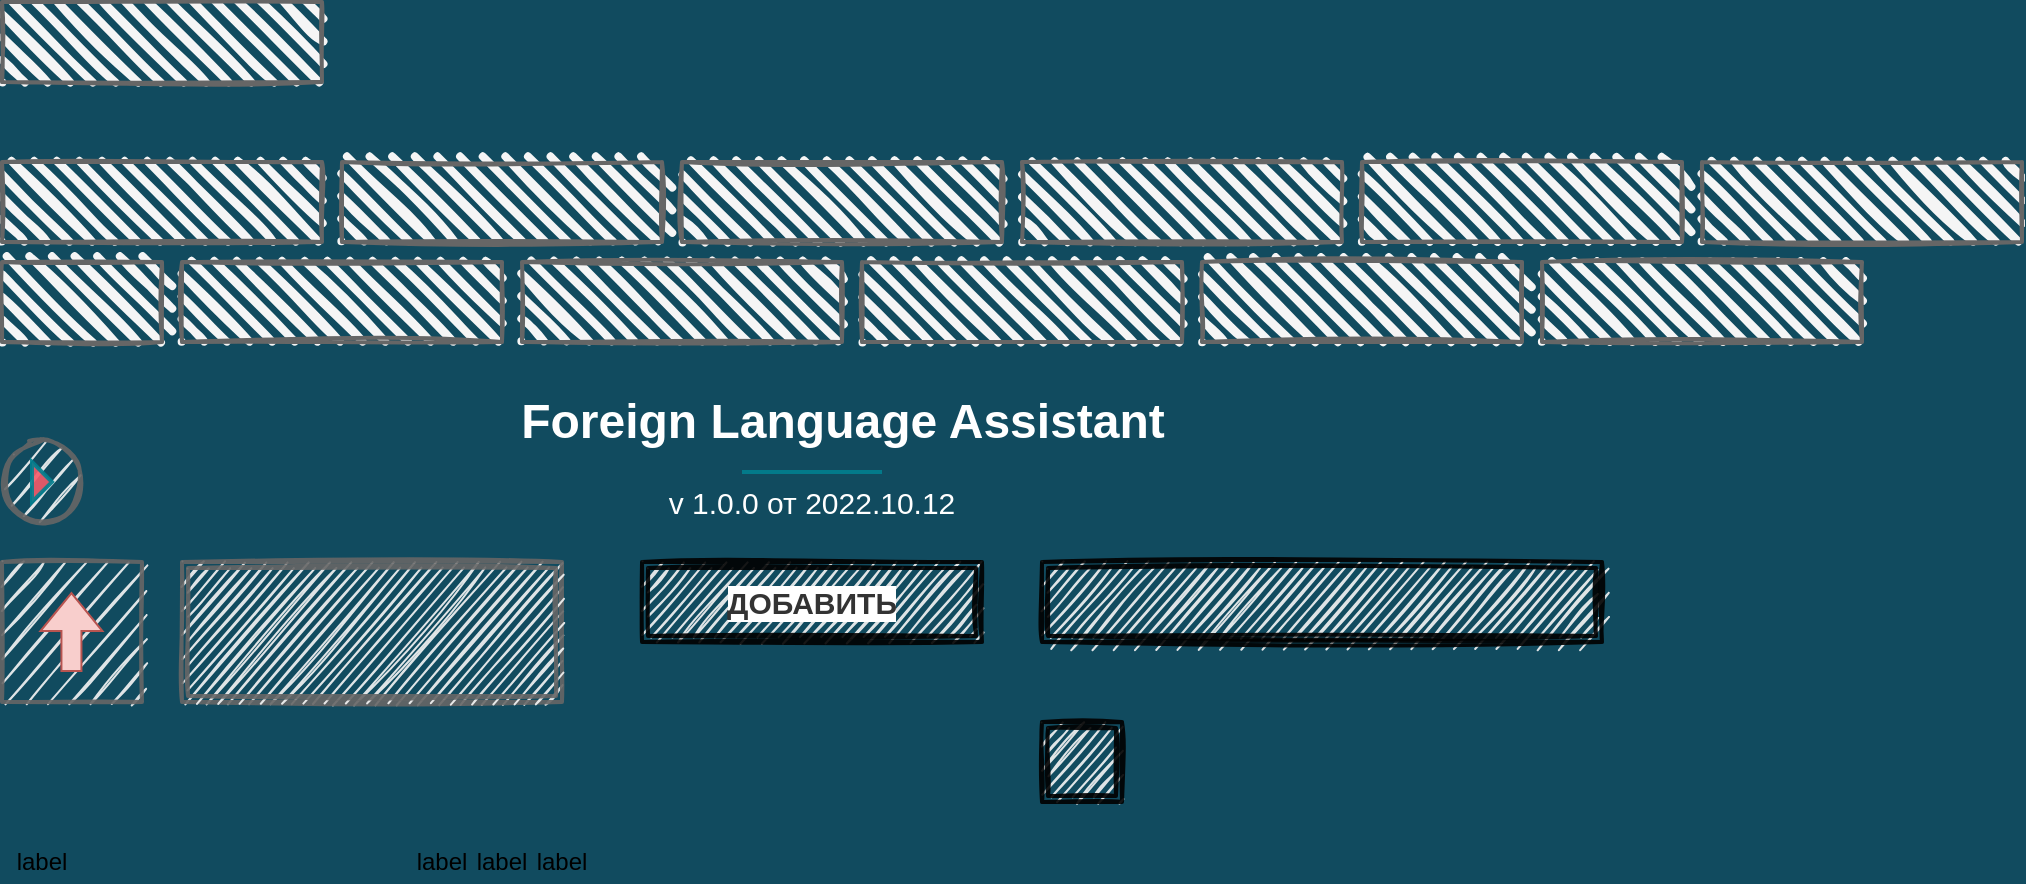 <mxfile version="20.5.1" type="device" pages="5"><diagram id="1QyeALaAif_WimAlwQca" name="UI"><mxGraphModel dx="979" dy="589" grid="1" gridSize="10" guides="1" tooltips="1" connect="1" arrows="1" fold="1" page="1" pageScale="1" pageWidth="1169" pageHeight="827" background="#114B5F" math="0" shadow="0"><root><mxCell id="0"/><mxCell id="1" parent="0"/><mxCell id="8Q8pl3Hm4RL_z8rq8pWs-1" value="" style="rounded=0;whiteSpace=wrap;html=1;strokeWidth=2;fillWeight=4;hachureGap=8;hachureAngle=45;sketch=1;glass=0;shadow=0;fillColor=#f5f5f5;fontColor=#333333;strokeColor=#666666;" parent="1" vertex="1"><mxGeometry x="40" y="40" width="160" height="40" as="geometry"/></mxCell><mxCell id="DXLRGHgBxaJthvxShqH8-6" value="" style="group;fontColor=#E4FDE1;" parent="1" vertex="1" connectable="0"><mxGeometry x="40" y="260" width="40" height="40" as="geometry"/></mxCell><mxCell id="DXLRGHgBxaJthvxShqH8-1" value="" style="ellipse;whiteSpace=wrap;html=1;aspect=fixed;rounded=0;shadow=0;glass=0;sketch=1;strokeWidth=2;fontSize=15;fillColor=#f5f5f5;opacity=90;strokeColor=#666666;fontColor=#333333;" parent="DXLRGHgBxaJthvxShqH8-6" vertex="1"><mxGeometry width="40" height="40" as="geometry"/></mxCell><mxCell id="DXLRGHgBxaJthvxShqH8-4" value="" style="triangle;html=1;whiteSpace=wrap;rounded=0;shadow=0;glass=0;sketch=0;strokeWidth=2;fontSize=15;fillColor=#F45B69;opacity=90;strokeColor=#028090;fontColor=#E4FDE1;" parent="DXLRGHgBxaJthvxShqH8-6" vertex="1"><mxGeometry x="15" y="10" width="10" height="20" as="geometry"/></mxCell><mxCell id="zsZbSmVMqcTROmRXoWAH-1" value="" style="group;fontColor=#E4FDE1;" parent="1" vertex="1" connectable="0"><mxGeometry x="40" y="120" width="1010" height="90" as="geometry"/></mxCell><mxCell id="Z95HROfw-6mkVQqKjnY9-1" value="" style="rounded=0;whiteSpace=wrap;html=1;strokeWidth=2;fillWeight=4;hachureGap=8;hachureAngle=45;fillColor=#f5f5f5;sketch=1;glass=0;shadow=0;strokeColor=#666666;fontColor=#333333;" parent="zsZbSmVMqcTROmRXoWAH-1" vertex="1"><mxGeometry width="160" height="40" as="geometry"/></mxCell><mxCell id="Z95HROfw-6mkVQqKjnY9-2" value="" style="rounded=0;whiteSpace=wrap;html=1;strokeWidth=2;fillWeight=4;hachureGap=8;hachureAngle=45;fillColor=#f5f5f5;sketch=1;glass=0;shadow=0;strokeColor=#666666;fontColor=#333333;" parent="zsZbSmVMqcTROmRXoWAH-1" vertex="1"><mxGeometry x="170" width="160" height="40" as="geometry"/></mxCell><mxCell id="Z95HROfw-6mkVQqKjnY9-3" value="" style="rounded=0;whiteSpace=wrap;html=1;strokeWidth=2;fillWeight=4;hachureGap=8;hachureAngle=45;fillColor=#f5f5f5;sketch=1;glass=0;shadow=0;strokeColor=#666666;fontColor=#333333;" parent="zsZbSmVMqcTROmRXoWAH-1" vertex="1"><mxGeometry x="340" width="160" height="40" as="geometry"/></mxCell><mxCell id="Z95HROfw-6mkVQqKjnY9-4" value="" style="rounded=0;whiteSpace=wrap;html=1;strokeWidth=2;fillWeight=4;hachureGap=8;hachureAngle=45;fillColor=#f5f5f5;sketch=1;glass=0;shadow=0;strokeColor=#666666;fontColor=#333333;" parent="zsZbSmVMqcTROmRXoWAH-1" vertex="1"><mxGeometry x="510" width="160" height="40" as="geometry"/></mxCell><mxCell id="Z95HROfw-6mkVQqKjnY9-5" value="" style="rounded=0;whiteSpace=wrap;html=1;strokeWidth=2;fillWeight=4;hachureGap=8;hachureAngle=45;fillColor=#f5f5f5;sketch=1;glass=0;shadow=0;strokeColor=#666666;fontColor=#333333;" parent="zsZbSmVMqcTROmRXoWAH-1" vertex="1"><mxGeometry x="680" width="160" height="40" as="geometry"/></mxCell><mxCell id="Z95HROfw-6mkVQqKjnY9-6" value="" style="rounded=0;whiteSpace=wrap;html=1;strokeWidth=2;fillWeight=4;hachureGap=8;hachureAngle=45;fillColor=#f5f5f5;sketch=1;glass=0;shadow=0;strokeColor=#666666;fontColor=#333333;" parent="zsZbSmVMqcTROmRXoWAH-1" vertex="1"><mxGeometry x="850" width="160" height="40" as="geometry"/></mxCell><mxCell id="Z95HROfw-6mkVQqKjnY9-7" value="" style="rounded=0;whiteSpace=wrap;html=1;strokeWidth=2;fillWeight=4;hachureGap=8;hachureAngle=45;fillColor=#f5f5f5;sketch=1;glass=0;shadow=0;strokeColor=#666666;fontColor=#333333;" parent="zsZbSmVMqcTROmRXoWAH-1" vertex="1"><mxGeometry y="50" width="80" height="40" as="geometry"/></mxCell><mxCell id="Z95HROfw-6mkVQqKjnY9-8" value="" style="rounded=0;whiteSpace=wrap;html=1;strokeWidth=2;fillWeight=4;hachureGap=8;hachureAngle=45;fillColor=#f5f5f5;sketch=1;glass=0;shadow=0;strokeColor=#666666;fontColor=#333333;" parent="zsZbSmVMqcTROmRXoWAH-1" vertex="1"><mxGeometry x="90" y="50" width="160" height="40" as="geometry"/></mxCell><mxCell id="Z95HROfw-6mkVQqKjnY9-9" value="" style="rounded=0;whiteSpace=wrap;html=1;strokeWidth=2;fillWeight=4;hachureGap=8;hachureAngle=45;fillColor=#f5f5f5;sketch=1;glass=0;shadow=0;strokeColor=#666666;fontColor=#333333;" parent="zsZbSmVMqcTROmRXoWAH-1" vertex="1"><mxGeometry x="260" y="50" width="160" height="40" as="geometry"/></mxCell><mxCell id="Z95HROfw-6mkVQqKjnY9-10" value="" style="rounded=0;whiteSpace=wrap;html=1;strokeWidth=2;fillWeight=4;hachureGap=8;hachureAngle=45;fillColor=#f5f5f5;sketch=1;glass=0;shadow=0;strokeColor=#666666;fontColor=#333333;" parent="zsZbSmVMqcTROmRXoWAH-1" vertex="1"><mxGeometry x="430" y="50" width="160" height="40" as="geometry"/></mxCell><mxCell id="Z95HROfw-6mkVQqKjnY9-11" value="" style="rounded=0;whiteSpace=wrap;html=1;strokeWidth=2;fillWeight=4;hachureGap=8;hachureAngle=45;fillColor=#f5f5f5;sketch=1;glass=0;shadow=0;strokeColor=#666666;fontColor=#333333;" parent="zsZbSmVMqcTROmRXoWAH-1" vertex="1"><mxGeometry x="600" y="50" width="160" height="40" as="geometry"/></mxCell><mxCell id="Z95HROfw-6mkVQqKjnY9-12" value="" style="rounded=0;whiteSpace=wrap;html=1;strokeWidth=2;fillWeight=4;hachureGap=8;hachureAngle=45;fillColor=#f5f5f5;sketch=1;glass=0;shadow=0;strokeColor=#666666;fontColor=#333333;" parent="zsZbSmVMqcTROmRXoWAH-1" vertex="1"><mxGeometry x="770" y="50" width="160" height="40" as="geometry"/></mxCell><mxCell id="W2Cr_lJcQrpZCgylGxXa-1" value="" style="group;fontColor=#FFFFFF;" parent="1" vertex="1" connectable="0"><mxGeometry x="260" y="230" width="400" height="70" as="geometry"/></mxCell><mxCell id="W2Cr_lJcQrpZCgylGxXa-2" value="&lt;font color=&quot;#ffffff&quot;&gt;Foreign Language Assistant&lt;/font&gt;" style="text;strokeColor=none;fillColor=none;html=1;fontSize=24;fontStyle=1;verticalAlign=middle;align=center;rounded=0;shadow=0;glass=0;strokeWidth=2;opacity=90;fontColor=#E4FDE1;" parent="W2Cr_lJcQrpZCgylGxXa-1" vertex="1"><mxGeometry width="400" height="40" as="geometry"/></mxCell><mxCell id="W2Cr_lJcQrpZCgylGxXa-3" value="" style="line;strokeWidth=2;html=1;rounded=0;shadow=0;glass=0;fontSize=26;fillColor=#F45B69;opacity=90;strokeColor=#028090;fontColor=#FFFFFF;labelBackgroundColor=#114B5F;" parent="W2Cr_lJcQrpZCgylGxXa-1" vertex="1"><mxGeometry x="150" y="40" width="70" height="10" as="geometry"/></mxCell><mxCell id="W2Cr_lJcQrpZCgylGxXa-4" value="v 1.0.0 от 2022.10.12" style="text;html=1;strokeColor=none;fillColor=none;align=center;verticalAlign=middle;whiteSpace=wrap;rounded=0;shadow=0;glass=0;strokeWidth=2;fontSize=15;opacity=90;fontColor=#FFFFFF;" parent="W2Cr_lJcQrpZCgylGxXa-1" vertex="1"><mxGeometry x="110" y="50" width="150" height="20" as="geometry"/></mxCell><mxCell id="AR1q-LRNZKK22NT4xymT-1" value="" style="group" parent="1" vertex="1" connectable="0"><mxGeometry x="40" y="320" width="70" height="70" as="geometry"/></mxCell><mxCell id="NFiAMY0V9CkRzln5jLbW-1" value="" style="whiteSpace=wrap;html=1;aspect=fixed;rounded=0;shadow=0;glass=0;sketch=1;strokeWidth=2;fontSize=15;opacity=90;fillColor=#f5f5f5;fontColor=#333333;strokeColor=#666666;" parent="AR1q-LRNZKK22NT4xymT-1" vertex="1"><mxGeometry width="70" height="70" as="geometry"/></mxCell><mxCell id="NFiAMY0V9CkRzln5jLbW-3" value="" style="shape=flexArrow;endArrow=classic;html=1;rounded=0;fontSize=15;labelBackgroundColor=#114B5F;strokeColor=#b85450;fontColor=#E4FDE1;sketch=0;fillColor=#f8cecc;" parent="AR1q-LRNZKK22NT4xymT-1" edge="1"><mxGeometry width="50" height="50" relative="1" as="geometry"><mxPoint x="34.72" y="55" as="sourcePoint"/><mxPoint x="34.72" y="15" as="targetPoint"/></mxGeometry></mxCell><mxCell id="ZgKlp0l2AyoaK-37kDKM-4" value="" style="shape=ext;double=1;rounded=0;whiteSpace=wrap;html=1;sketch=1;strokeColor=#666666;fontColor=#333333;fillColor=#f5f5f5;strokeWidth=2;verticalAlign=middle;gradientColor=none;fontSize=15;shadow=0;glass=0;opacity=90;" parent="1" vertex="1"><mxGeometry x="130" y="320" width="190" height="70" as="geometry"/></mxCell><mxCell id="0gRjO4Su0eypr7-y-RBP-1" value="&lt;b&gt;ДОБАВИТЬ&lt;/b&gt;" style="shape=ext;double=1;rounded=0;whiteSpace=wrap;html=1;sketch=1;strokeColor=default;fillColor=#f5f5f5;strokeWidth=2;verticalAlign=middle;fontSize=15;shadow=0;glass=0;opacity=90;labelBackgroundColor=#FFFFFF;labelBorderColor=none;spacingLeft=0;spacingTop=0;fontColor=#333333;" parent="1" vertex="1"><mxGeometry x="360" y="320" width="170" height="40" as="geometry"/></mxCell><mxCell id="Vr0Yq-N6_pcFZq-q71Re-1" value="" style="shape=ext;double=1;rounded=0;whiteSpace=wrap;html=1;sketch=1;strokeColor=default;fillColor=#f5f5f5;strokeWidth=2;verticalAlign=middle;fontSize=15;shadow=0;glass=0;opacity=90;labelBackgroundColor=#FFFFFF;labelBorderColor=none;spacingLeft=0;spacingTop=0;fontColor=#333333;" vertex="1" parent="1"><mxGeometry x="560" y="320" width="280" height="40" as="geometry"/></mxCell><mxCell id="Vr0Yq-N6_pcFZq-q71Re-2" value="" style="shape=ext;double=1;rounded=0;whiteSpace=wrap;html=1;sketch=1;strokeColor=default;fillColor=#f5f5f5;strokeWidth=2;verticalAlign=middle;fontSize=15;shadow=0;glass=0;opacity=90;labelBackgroundColor=#FFFFFF;labelBorderColor=none;spacingLeft=0;spacingTop=0;fontColor=#333333;" vertex="1" parent="1"><mxGeometry x="560" y="400" width="40" height="40" as="geometry"/></mxCell><mxCell id="6lpQfFHrMEfmK84tkcZT-1" value="label" style="text;html=1;strokeColor=none;fillColor=none;align=center;verticalAlign=middle;whiteSpace=wrap;rounded=0;" vertex="1" parent="1"><mxGeometry x="40" y="460" width="40" height="20" as="geometry"/></mxCell><mxCell id="6lpQfFHrMEfmK84tkcZT-5" value="" style="group" vertex="1" connectable="0" parent="1"><mxGeometry x="240" y="460" width="100" height="20" as="geometry"/></mxCell><mxCell id="6lpQfFHrMEfmK84tkcZT-2" value="label" style="text;html=1;strokeColor=none;fillColor=none;align=center;verticalAlign=middle;whiteSpace=wrap;rounded=0;" vertex="1" parent="6lpQfFHrMEfmK84tkcZT-5"><mxGeometry width="40" height="20" as="geometry"/></mxCell><mxCell id="6lpQfFHrMEfmK84tkcZT-3" value="label" style="text;html=1;strokeColor=none;fillColor=none;align=center;verticalAlign=middle;whiteSpace=wrap;rounded=0;" vertex="1" parent="6lpQfFHrMEfmK84tkcZT-5"><mxGeometry x="30" width="40" height="20" as="geometry"/></mxCell><mxCell id="6lpQfFHrMEfmK84tkcZT-4" value="label" style="text;html=1;strokeColor=none;fillColor=none;align=center;verticalAlign=middle;whiteSpace=wrap;rounded=0;" vertex="1" parent="6lpQfFHrMEfmK84tkcZT-5"><mxGeometry x="60" width="40" height="20" as="geometry"/></mxCell></root></mxGraphModel></diagram><diagram name="Layout" id="extzzqIKQQa8ku0IL09B"><mxGraphModel dx="5040" dy="3115" grid="1" gridSize="10" guides="1" tooltips="1" connect="1" arrows="1" fold="1" page="1" pageScale="1" pageWidth="1920" pageHeight="1200" background="#114B5F" math="0" shadow="0"><root><mxCell id="RxzTcYNt6V2nXSh7MOwC-0"/><mxCell id="RxzTcYNt6V2nXSh7MOwC-1" parent="RxzTcYNt6V2nXSh7MOwC-0"/><mxCell id="dSoS2Kv-CK0RXwnnvrU7-6" value="" style="edgeStyle=orthogonalEdgeStyle;rounded=0;orthogonalLoop=1;jettySize=auto;html=1;fontSize=15;strokeColor=#028090;fontColor=#E4FDE1;labelBackgroundColor=#114B5F;" parent="RxzTcYNt6V2nXSh7MOwC-1" source="kRgircfsIrfUffnjwdpK-3" edge="1"><mxGeometry relative="1" as="geometry"><mxPoint x="2170" y="255.2" as="targetPoint"/></mxGeometry></mxCell><mxCell id="JaTg6SF_cqd2RIb4Y94g-95" value="" style="group" parent="RxzTcYNt6V2nXSh7MOwC-1" vertex="1" connectable="0"><mxGeometry x="240" y="220" width="1900" height="1180" as="geometry"/></mxCell><mxCell id="kRgircfsIrfUffnjwdpK-3" value="" style="shape=internalStorage;whiteSpace=wrap;html=1;backgroundOutline=1;rounded=0;shadow=0;glass=0;strokeWidth=2;fontSize=26;dx=430;dy=100;fillColor=#F45B69;fontColor=#E4FDE1;strokeColor=#028090;" parent="JaTg6SF_cqd2RIb4Y94g-95" vertex="1"><mxGeometry width="1900" height="1180" as="geometry"/></mxCell><mxCell id="WzSKPVcoPDfuVyh1erIS-8" value="" style="group;fontColor=#E4FDE1;" parent="JaTg6SF_cqd2RIb4Y94g-95" vertex="1" connectable="0"><mxGeometry x="50" y="340" width="340" height="340" as="geometry"/></mxCell><mxCell id="hIH3rCUU5qhnqpXbmNDe-1" value="" style="rounded=0;whiteSpace=wrap;html=1;strokeWidth=2;fillWeight=4;hachureGap=8;hachureAngle=45;fillColor=#f5f5f5;glass=0;shadow=0;strokeColor=#666666;fontColor=#333333;sketch=1;" parent="WzSKPVcoPDfuVyh1erIS-8" vertex="1"><mxGeometry width="340" height="40" as="geometry"/></mxCell><mxCell id="hIH3rCUU5qhnqpXbmNDe-13" value="" style="rounded=0;whiteSpace=wrap;html=1;strokeWidth=2;fillWeight=4;hachureGap=8;hachureAngle=45;fillColor=#f5f5f5;glass=0;shadow=0;strokeColor=#666666;fontColor=#333333;sketch=1;" parent="WzSKPVcoPDfuVyh1erIS-8" vertex="1"><mxGeometry y="60" width="340" height="40" as="geometry"/></mxCell><mxCell id="hIH3rCUU5qhnqpXbmNDe-14" value="" style="rounded=0;whiteSpace=wrap;html=1;strokeWidth=2;fillWeight=4;hachureGap=8;hachureAngle=45;fillColor=#f5f5f5;glass=0;shadow=0;strokeColor=#666666;fontColor=#333333;sketch=1;" parent="WzSKPVcoPDfuVyh1erIS-8" vertex="1"><mxGeometry y="120" width="340" height="40" as="geometry"/></mxCell><mxCell id="hIH3rCUU5qhnqpXbmNDe-15" value="" style="rounded=0;whiteSpace=wrap;html=1;strokeWidth=2;fillWeight=4;hachureGap=8;hachureAngle=45;fillColor=#f5f5f5;glass=0;shadow=0;strokeColor=#666666;fontColor=#333333;sketch=1;" parent="WzSKPVcoPDfuVyh1erIS-8" vertex="1"><mxGeometry y="180" width="340" height="40" as="geometry"/></mxCell><mxCell id="hIH3rCUU5qhnqpXbmNDe-16" value="" style="rounded=0;whiteSpace=wrap;html=1;strokeWidth=2;fillWeight=4;hachureGap=8;hachureAngle=45;fillColor=#f5f5f5;glass=0;shadow=0;strokeColor=#666666;fontColor=#333333;sketch=1;" parent="WzSKPVcoPDfuVyh1erIS-8" vertex="1"><mxGeometry y="240" width="340" height="40" as="geometry"/></mxCell><mxCell id="hIH3rCUU5qhnqpXbmNDe-17" value="" style="rounded=0;whiteSpace=wrap;html=1;strokeWidth=2;fillWeight=4;hachureGap=8;hachureAngle=45;fillColor=#f5f5f5;glass=0;shadow=0;strokeColor=#666666;fontColor=#333333;sketch=1;" parent="WzSKPVcoPDfuVyh1erIS-8" vertex="1"><mxGeometry y="300" width="340" height="40" as="geometry"/></mxCell><mxCell id="SFTEV1H_AMYYF8XaDIiG-0" value="" style="group;fontColor=#FFFFFF;" parent="JaTg6SF_cqd2RIb4Y94g-95" vertex="1" connectable="0"><mxGeometry x="10" y="20" width="400" height="70" as="geometry"/></mxCell><mxCell id="SFTEV1H_AMYYF8XaDIiG-1" value="&lt;font color=&quot;#ffffff&quot;&gt;Foreign Language Assistant&lt;/font&gt;" style="text;strokeColor=none;fillColor=none;html=1;fontSize=24;fontStyle=1;verticalAlign=middle;align=center;rounded=0;shadow=0;glass=0;strokeWidth=2;opacity=90;fontColor=#E4FDE1;" parent="SFTEV1H_AMYYF8XaDIiG-0" vertex="1"><mxGeometry width="400" height="40" as="geometry"/></mxCell><mxCell id="SFTEV1H_AMYYF8XaDIiG-2" value="" style="line;strokeWidth=2;html=1;rounded=0;shadow=0;glass=0;fontSize=26;fillColor=#F45B69;opacity=90;strokeColor=#028090;fontColor=#FFFFFF;labelBackgroundColor=#114B5F;" parent="SFTEV1H_AMYYF8XaDIiG-0" vertex="1"><mxGeometry x="150" y="40" width="70" height="10" as="geometry"/></mxCell><mxCell id="SFTEV1H_AMYYF8XaDIiG-3" value="v 1.0.0 от 2022.10.12" style="text;html=1;strokeColor=none;fillColor=none;align=center;verticalAlign=middle;whiteSpace=wrap;rounded=0;shadow=0;glass=0;strokeWidth=2;fontSize=15;opacity=90;fontColor=#FFFFFF;" parent="SFTEV1H_AMYYF8XaDIiG-0" vertex="1"><mxGeometry x="110" y="50" width="150" height="20" as="geometry"/></mxCell><mxCell id="xfUyH2iRlmR6mMGacGhJ-0" value="" style="group" parent="JaTg6SF_cqd2RIb4Y94g-95" vertex="1" connectable="0"><mxGeometry x="1800" y="1080" width="70" height="70" as="geometry"/></mxCell><mxCell id="xfUyH2iRlmR6mMGacGhJ-1" value="" style="whiteSpace=wrap;html=1;aspect=fixed;rounded=0;shadow=0;glass=0;sketch=1;strokeWidth=2;fontSize=15;opacity=90;fillColor=#f5f5f5;fontColor=#333333;strokeColor=#666666;" parent="xfUyH2iRlmR6mMGacGhJ-0" vertex="1"><mxGeometry width="70" height="70" as="geometry"/></mxCell><mxCell id="xfUyH2iRlmR6mMGacGhJ-2" value="" style="shape=flexArrow;endArrow=classic;html=1;rounded=0;fontSize=15;labelBackgroundColor=#114B5F;strokeColor=#b85450;fontColor=#E4FDE1;sketch=0;fillColor=#f8cecc;" parent="xfUyH2iRlmR6mMGacGhJ-0" edge="1"><mxGeometry width="50" height="50" relative="1" as="geometry"><mxPoint x="34.72" y="55" as="sourcePoint"/><mxPoint x="34.72" y="15" as="targetPoint"/></mxGeometry></mxCell><mxCell id="JaTg6SF_cqd2RIb4Y94g-94" value="" style="group" parent="JaTg6SF_cqd2RIb4Y94g-95" vertex="1" connectable="0"><mxGeometry x="480" y="160" width="1010" height="740" as="geometry"/></mxCell><mxCell id="JaTg6SF_cqd2RIb4Y94g-0" value="" style="group;fontColor=#E4FDE1;" parent="JaTg6SF_cqd2RIb4Y94g-94" vertex="1" connectable="0"><mxGeometry width="1010" height="90" as="geometry"/></mxCell><mxCell id="JaTg6SF_cqd2RIb4Y94g-1" value="" style="rounded=0;whiteSpace=wrap;html=1;strokeWidth=2;fillWeight=4;hachureGap=8;hachureAngle=45;fillColor=#f5f5f5;sketch=1;glass=0;shadow=0;strokeColor=#666666;fontColor=#333333;" parent="JaTg6SF_cqd2RIb4Y94g-0" vertex="1"><mxGeometry width="160" height="40" as="geometry"/></mxCell><mxCell id="JaTg6SF_cqd2RIb4Y94g-2" value="" style="rounded=0;whiteSpace=wrap;html=1;strokeWidth=2;fillWeight=4;hachureGap=8;hachureAngle=45;fillColor=#f5f5f5;sketch=1;glass=0;shadow=0;strokeColor=#666666;fontColor=#333333;" parent="JaTg6SF_cqd2RIb4Y94g-0" vertex="1"><mxGeometry x="170" width="160" height="40" as="geometry"/></mxCell><mxCell id="JaTg6SF_cqd2RIb4Y94g-3" value="" style="rounded=0;whiteSpace=wrap;html=1;strokeWidth=2;fillWeight=4;hachureGap=8;hachureAngle=45;fillColor=#f5f5f5;sketch=1;glass=0;shadow=0;strokeColor=#666666;fontColor=#333333;" parent="JaTg6SF_cqd2RIb4Y94g-0" vertex="1"><mxGeometry x="340" width="160" height="40" as="geometry"/></mxCell><mxCell id="JaTg6SF_cqd2RIb4Y94g-4" value="" style="rounded=0;whiteSpace=wrap;html=1;strokeWidth=2;fillWeight=4;hachureGap=8;hachureAngle=45;fillColor=#f5f5f5;sketch=1;glass=0;shadow=0;strokeColor=#666666;fontColor=#333333;" parent="JaTg6SF_cqd2RIb4Y94g-0" vertex="1"><mxGeometry x="510" width="160" height="40" as="geometry"/></mxCell><mxCell id="JaTg6SF_cqd2RIb4Y94g-5" value="" style="rounded=0;whiteSpace=wrap;html=1;strokeWidth=2;fillWeight=4;hachureGap=8;hachureAngle=45;fillColor=#f5f5f5;sketch=1;glass=0;shadow=0;strokeColor=#666666;fontColor=#333333;" parent="JaTg6SF_cqd2RIb4Y94g-0" vertex="1"><mxGeometry x="680" width="160" height="40" as="geometry"/></mxCell><mxCell id="JaTg6SF_cqd2RIb4Y94g-6" value="" style="rounded=0;whiteSpace=wrap;html=1;strokeWidth=2;fillWeight=4;hachureGap=8;hachureAngle=45;fillColor=#f5f5f5;sketch=1;glass=0;shadow=0;strokeColor=#666666;fontColor=#333333;" parent="JaTg6SF_cqd2RIb4Y94g-0" vertex="1"><mxGeometry x="850" width="160" height="40" as="geometry"/></mxCell><mxCell id="JaTg6SF_cqd2RIb4Y94g-7" value="" style="rounded=0;whiteSpace=wrap;html=1;strokeWidth=2;fillWeight=4;hachureGap=8;hachureAngle=45;fillColor=#f5f5f5;sketch=1;glass=0;shadow=0;strokeColor=#666666;fontColor=#333333;" parent="JaTg6SF_cqd2RIb4Y94g-0" vertex="1"><mxGeometry y="50" width="80" height="40" as="geometry"/></mxCell><mxCell id="JaTg6SF_cqd2RIb4Y94g-8" value="" style="rounded=0;whiteSpace=wrap;html=1;strokeWidth=2;fillWeight=4;hachureGap=8;hachureAngle=45;fillColor=#f5f5f5;sketch=1;glass=0;shadow=0;strokeColor=#666666;fontColor=#333333;" parent="JaTg6SF_cqd2RIb4Y94g-0" vertex="1"><mxGeometry x="90" y="50" width="160" height="40" as="geometry"/></mxCell><mxCell id="JaTg6SF_cqd2RIb4Y94g-9" value="" style="rounded=0;whiteSpace=wrap;html=1;strokeWidth=2;fillWeight=4;hachureGap=8;hachureAngle=45;fillColor=#f5f5f5;sketch=1;glass=0;shadow=0;strokeColor=#666666;fontColor=#333333;" parent="JaTg6SF_cqd2RIb4Y94g-0" vertex="1"><mxGeometry x="260" y="50" width="160" height="40" as="geometry"/></mxCell><mxCell id="JaTg6SF_cqd2RIb4Y94g-10" value="" style="rounded=0;whiteSpace=wrap;html=1;strokeWidth=2;fillWeight=4;hachureGap=8;hachureAngle=45;fillColor=#f5f5f5;sketch=1;glass=0;shadow=0;strokeColor=#666666;fontColor=#333333;" parent="JaTg6SF_cqd2RIb4Y94g-0" vertex="1"><mxGeometry x="430" y="50" width="160" height="40" as="geometry"/></mxCell><mxCell id="JaTg6SF_cqd2RIb4Y94g-11" value="" style="rounded=0;whiteSpace=wrap;html=1;strokeWidth=2;fillWeight=4;hachureGap=8;hachureAngle=45;fillColor=#f5f5f5;sketch=1;glass=0;shadow=0;strokeColor=#666666;fontColor=#333333;" parent="JaTg6SF_cqd2RIb4Y94g-0" vertex="1"><mxGeometry x="600" y="50" width="160" height="40" as="geometry"/></mxCell><mxCell id="JaTg6SF_cqd2RIb4Y94g-12" value="" style="rounded=0;whiteSpace=wrap;html=1;strokeWidth=2;fillWeight=4;hachureGap=8;hachureAngle=45;fillColor=#f5f5f5;sketch=1;glass=0;shadow=0;strokeColor=#666666;fontColor=#333333;" parent="JaTg6SF_cqd2RIb4Y94g-0" vertex="1"><mxGeometry x="770" y="50" width="160" height="40" as="geometry"/></mxCell><mxCell id="JaTg6SF_cqd2RIb4Y94g-15" value="" style="group;fontColor=#E4FDE1;" parent="JaTg6SF_cqd2RIb4Y94g-94" vertex="1" connectable="0"><mxGeometry y="130" width="1010" height="90" as="geometry"/></mxCell><mxCell id="JaTg6SF_cqd2RIb4Y94g-16" value="" style="rounded=0;whiteSpace=wrap;html=1;strokeWidth=2;fillWeight=4;hachureGap=8;hachureAngle=45;fillColor=#f5f5f5;sketch=1;glass=0;shadow=0;strokeColor=#666666;fontColor=#333333;" parent="JaTg6SF_cqd2RIb4Y94g-15" vertex="1"><mxGeometry width="160" height="40" as="geometry"/></mxCell><mxCell id="JaTg6SF_cqd2RIb4Y94g-17" value="" style="rounded=0;whiteSpace=wrap;html=1;strokeWidth=2;fillWeight=4;hachureGap=8;hachureAngle=45;fillColor=#f5f5f5;sketch=1;glass=0;shadow=0;strokeColor=#666666;fontColor=#333333;" parent="JaTg6SF_cqd2RIb4Y94g-15" vertex="1"><mxGeometry x="170" width="160" height="40" as="geometry"/></mxCell><mxCell id="JaTg6SF_cqd2RIb4Y94g-18" value="" style="rounded=0;whiteSpace=wrap;html=1;strokeWidth=2;fillWeight=4;hachureGap=8;hachureAngle=45;fillColor=#f5f5f5;sketch=1;glass=0;shadow=0;strokeColor=#666666;fontColor=#333333;" parent="JaTg6SF_cqd2RIb4Y94g-15" vertex="1"><mxGeometry x="340" width="160" height="40" as="geometry"/></mxCell><mxCell id="JaTg6SF_cqd2RIb4Y94g-19" value="" style="rounded=0;whiteSpace=wrap;html=1;strokeWidth=2;fillWeight=4;hachureGap=8;hachureAngle=45;fillColor=#f5f5f5;sketch=1;glass=0;shadow=0;strokeColor=#666666;fontColor=#333333;" parent="JaTg6SF_cqd2RIb4Y94g-15" vertex="1"><mxGeometry x="510" width="160" height="40" as="geometry"/></mxCell><mxCell id="JaTg6SF_cqd2RIb4Y94g-20" value="" style="rounded=0;whiteSpace=wrap;html=1;strokeWidth=2;fillWeight=4;hachureGap=8;hachureAngle=45;fillColor=#f5f5f5;sketch=1;glass=0;shadow=0;strokeColor=#666666;fontColor=#333333;" parent="JaTg6SF_cqd2RIb4Y94g-15" vertex="1"><mxGeometry x="680" width="160" height="40" as="geometry"/></mxCell><mxCell id="JaTg6SF_cqd2RIb4Y94g-21" value="" style="rounded=0;whiteSpace=wrap;html=1;strokeWidth=2;fillWeight=4;hachureGap=8;hachureAngle=45;fillColor=#f5f5f5;sketch=1;glass=0;shadow=0;strokeColor=#666666;fontColor=#333333;" parent="JaTg6SF_cqd2RIb4Y94g-15" vertex="1"><mxGeometry x="850" width="160" height="40" as="geometry"/></mxCell><mxCell id="JaTg6SF_cqd2RIb4Y94g-22" value="" style="rounded=0;whiteSpace=wrap;html=1;strokeWidth=2;fillWeight=4;hachureGap=8;hachureAngle=45;fillColor=#f5f5f5;sketch=1;glass=0;shadow=0;strokeColor=#666666;fontColor=#333333;" parent="JaTg6SF_cqd2RIb4Y94g-15" vertex="1"><mxGeometry y="50" width="80" height="40" as="geometry"/></mxCell><mxCell id="JaTg6SF_cqd2RIb4Y94g-23" value="" style="rounded=0;whiteSpace=wrap;html=1;strokeWidth=2;fillWeight=4;hachureGap=8;hachureAngle=45;fillColor=#f5f5f5;sketch=1;glass=0;shadow=0;strokeColor=#666666;fontColor=#333333;" parent="JaTg6SF_cqd2RIb4Y94g-15" vertex="1"><mxGeometry x="90" y="50" width="160" height="40" as="geometry"/></mxCell><mxCell id="JaTg6SF_cqd2RIb4Y94g-24" value="" style="rounded=0;whiteSpace=wrap;html=1;strokeWidth=2;fillWeight=4;hachureGap=8;hachureAngle=45;fillColor=#f5f5f5;sketch=1;glass=0;shadow=0;strokeColor=#666666;fontColor=#333333;" parent="JaTg6SF_cqd2RIb4Y94g-15" vertex="1"><mxGeometry x="260" y="50" width="160" height="40" as="geometry"/></mxCell><mxCell id="JaTg6SF_cqd2RIb4Y94g-25" value="" style="rounded=0;whiteSpace=wrap;html=1;strokeWidth=2;fillWeight=4;hachureGap=8;hachureAngle=45;fillColor=#f5f5f5;sketch=1;glass=0;shadow=0;strokeColor=#666666;fontColor=#333333;" parent="JaTg6SF_cqd2RIb4Y94g-15" vertex="1"><mxGeometry x="430" y="50" width="160" height="40" as="geometry"/></mxCell><mxCell id="JaTg6SF_cqd2RIb4Y94g-26" value="" style="rounded=0;whiteSpace=wrap;html=1;strokeWidth=2;fillWeight=4;hachureGap=8;hachureAngle=45;fillColor=#f5f5f5;sketch=1;glass=0;shadow=0;strokeColor=#666666;fontColor=#333333;" parent="JaTg6SF_cqd2RIb4Y94g-15" vertex="1"><mxGeometry x="600" y="50" width="160" height="40" as="geometry"/></mxCell><mxCell id="JaTg6SF_cqd2RIb4Y94g-27" value="" style="rounded=0;whiteSpace=wrap;html=1;strokeWidth=2;fillWeight=4;hachureGap=8;hachureAngle=45;fillColor=#f5f5f5;sketch=1;glass=0;shadow=0;strokeColor=#666666;fontColor=#333333;" parent="JaTg6SF_cqd2RIb4Y94g-15" vertex="1"><mxGeometry x="770" y="50" width="160" height="40" as="geometry"/></mxCell><mxCell id="JaTg6SF_cqd2RIb4Y94g-28" value="" style="group;fontColor=#E4FDE1;" parent="JaTg6SF_cqd2RIb4Y94g-94" vertex="1" connectable="0"><mxGeometry y="260" width="1010" height="90" as="geometry"/></mxCell><mxCell id="JaTg6SF_cqd2RIb4Y94g-29" value="" style="rounded=0;whiteSpace=wrap;html=1;strokeWidth=2;fillWeight=4;hachureGap=8;hachureAngle=45;fillColor=#f5f5f5;sketch=1;glass=0;shadow=0;strokeColor=#666666;fontColor=#333333;" parent="JaTg6SF_cqd2RIb4Y94g-28" vertex="1"><mxGeometry width="160" height="40" as="geometry"/></mxCell><mxCell id="JaTg6SF_cqd2RIb4Y94g-30" value="" style="rounded=0;whiteSpace=wrap;html=1;strokeWidth=2;fillWeight=4;hachureGap=8;hachureAngle=45;fillColor=#f5f5f5;sketch=1;glass=0;shadow=0;strokeColor=#666666;fontColor=#333333;" parent="JaTg6SF_cqd2RIb4Y94g-28" vertex="1"><mxGeometry x="170" width="160" height="40" as="geometry"/></mxCell><mxCell id="JaTg6SF_cqd2RIb4Y94g-31" value="" style="rounded=0;whiteSpace=wrap;html=1;strokeWidth=2;fillWeight=4;hachureGap=8;hachureAngle=45;fillColor=#f5f5f5;sketch=1;glass=0;shadow=0;strokeColor=#666666;fontColor=#333333;" parent="JaTg6SF_cqd2RIb4Y94g-28" vertex="1"><mxGeometry x="340" width="160" height="40" as="geometry"/></mxCell><mxCell id="JaTg6SF_cqd2RIb4Y94g-32" value="" style="rounded=0;whiteSpace=wrap;html=1;strokeWidth=2;fillWeight=4;hachureGap=8;hachureAngle=45;fillColor=#f5f5f5;sketch=1;glass=0;shadow=0;strokeColor=#666666;fontColor=#333333;" parent="JaTg6SF_cqd2RIb4Y94g-28" vertex="1"><mxGeometry x="510" width="160" height="40" as="geometry"/></mxCell><mxCell id="JaTg6SF_cqd2RIb4Y94g-33" value="" style="rounded=0;whiteSpace=wrap;html=1;strokeWidth=2;fillWeight=4;hachureGap=8;hachureAngle=45;fillColor=#f5f5f5;sketch=1;glass=0;shadow=0;strokeColor=#666666;fontColor=#333333;" parent="JaTg6SF_cqd2RIb4Y94g-28" vertex="1"><mxGeometry x="680" width="160" height="40" as="geometry"/></mxCell><mxCell id="JaTg6SF_cqd2RIb4Y94g-34" value="" style="rounded=0;whiteSpace=wrap;html=1;strokeWidth=2;fillWeight=4;hachureGap=8;hachureAngle=45;fillColor=#f5f5f5;sketch=1;glass=0;shadow=0;strokeColor=#666666;fontColor=#333333;" parent="JaTg6SF_cqd2RIb4Y94g-28" vertex="1"><mxGeometry x="850" width="160" height="40" as="geometry"/></mxCell><mxCell id="JaTg6SF_cqd2RIb4Y94g-35" value="" style="rounded=0;whiteSpace=wrap;html=1;strokeWidth=2;fillWeight=4;hachureGap=8;hachureAngle=45;fillColor=#f5f5f5;sketch=1;glass=0;shadow=0;strokeColor=#666666;fontColor=#333333;" parent="JaTg6SF_cqd2RIb4Y94g-28" vertex="1"><mxGeometry y="50" width="80" height="40" as="geometry"/></mxCell><mxCell id="JaTg6SF_cqd2RIb4Y94g-36" value="" style="rounded=0;whiteSpace=wrap;html=1;strokeWidth=2;fillWeight=4;hachureGap=8;hachureAngle=45;fillColor=#f5f5f5;sketch=1;glass=0;shadow=0;strokeColor=#666666;fontColor=#333333;" parent="JaTg6SF_cqd2RIb4Y94g-28" vertex="1"><mxGeometry x="90" y="50" width="160" height="40" as="geometry"/></mxCell><mxCell id="JaTg6SF_cqd2RIb4Y94g-37" value="" style="rounded=0;whiteSpace=wrap;html=1;strokeWidth=2;fillWeight=4;hachureGap=8;hachureAngle=45;fillColor=#f5f5f5;sketch=1;glass=0;shadow=0;strokeColor=#666666;fontColor=#333333;" parent="JaTg6SF_cqd2RIb4Y94g-28" vertex="1"><mxGeometry x="260" y="50" width="160" height="40" as="geometry"/></mxCell><mxCell id="JaTg6SF_cqd2RIb4Y94g-38" value="" style="rounded=0;whiteSpace=wrap;html=1;strokeWidth=2;fillWeight=4;hachureGap=8;hachureAngle=45;fillColor=#f5f5f5;sketch=1;glass=0;shadow=0;strokeColor=#666666;fontColor=#333333;" parent="JaTg6SF_cqd2RIb4Y94g-28" vertex="1"><mxGeometry x="430" y="50" width="160" height="40" as="geometry"/></mxCell><mxCell id="JaTg6SF_cqd2RIb4Y94g-39" value="" style="rounded=0;whiteSpace=wrap;html=1;strokeWidth=2;fillWeight=4;hachureGap=8;hachureAngle=45;fillColor=#f5f5f5;sketch=1;glass=0;shadow=0;strokeColor=#666666;fontColor=#333333;" parent="JaTg6SF_cqd2RIb4Y94g-28" vertex="1"><mxGeometry x="600" y="50" width="160" height="40" as="geometry"/></mxCell><mxCell id="JaTg6SF_cqd2RIb4Y94g-40" value="" style="rounded=0;whiteSpace=wrap;html=1;strokeWidth=2;fillWeight=4;hachureGap=8;hachureAngle=45;fillColor=#f5f5f5;sketch=1;glass=0;shadow=0;strokeColor=#666666;fontColor=#333333;" parent="JaTg6SF_cqd2RIb4Y94g-28" vertex="1"><mxGeometry x="770" y="50" width="160" height="40" as="geometry"/></mxCell><mxCell id="JaTg6SF_cqd2RIb4Y94g-41" value="" style="group;fontColor=#E4FDE1;" parent="JaTg6SF_cqd2RIb4Y94g-94" vertex="1" connectable="0"><mxGeometry y="390" width="1010" height="90" as="geometry"/></mxCell><mxCell id="JaTg6SF_cqd2RIb4Y94g-42" value="" style="rounded=0;whiteSpace=wrap;html=1;strokeWidth=2;fillWeight=4;hachureGap=8;hachureAngle=45;fillColor=#f5f5f5;sketch=1;glass=0;shadow=0;strokeColor=#666666;fontColor=#333333;" parent="JaTg6SF_cqd2RIb4Y94g-41" vertex="1"><mxGeometry width="160" height="40" as="geometry"/></mxCell><mxCell id="JaTg6SF_cqd2RIb4Y94g-43" value="" style="rounded=0;whiteSpace=wrap;html=1;strokeWidth=2;fillWeight=4;hachureGap=8;hachureAngle=45;fillColor=#f5f5f5;sketch=1;glass=0;shadow=0;strokeColor=#666666;fontColor=#333333;" parent="JaTg6SF_cqd2RIb4Y94g-41" vertex="1"><mxGeometry x="170" width="160" height="40" as="geometry"/></mxCell><mxCell id="JaTg6SF_cqd2RIb4Y94g-44" value="" style="rounded=0;whiteSpace=wrap;html=1;strokeWidth=2;fillWeight=4;hachureGap=8;hachureAngle=45;fillColor=#f5f5f5;sketch=1;glass=0;shadow=0;strokeColor=#666666;fontColor=#333333;" parent="JaTg6SF_cqd2RIb4Y94g-41" vertex="1"><mxGeometry x="340" width="160" height="40" as="geometry"/></mxCell><mxCell id="JaTg6SF_cqd2RIb4Y94g-45" value="" style="rounded=0;whiteSpace=wrap;html=1;strokeWidth=2;fillWeight=4;hachureGap=8;hachureAngle=45;fillColor=#f5f5f5;sketch=1;glass=0;shadow=0;strokeColor=#666666;fontColor=#333333;" parent="JaTg6SF_cqd2RIb4Y94g-41" vertex="1"><mxGeometry x="510" width="160" height="40" as="geometry"/></mxCell><mxCell id="JaTg6SF_cqd2RIb4Y94g-46" value="" style="rounded=0;whiteSpace=wrap;html=1;strokeWidth=2;fillWeight=4;hachureGap=8;hachureAngle=45;fillColor=#f5f5f5;sketch=1;glass=0;shadow=0;strokeColor=#666666;fontColor=#333333;" parent="JaTg6SF_cqd2RIb4Y94g-41" vertex="1"><mxGeometry x="680" width="160" height="40" as="geometry"/></mxCell><mxCell id="JaTg6SF_cqd2RIb4Y94g-47" value="" style="rounded=0;whiteSpace=wrap;html=1;strokeWidth=2;fillWeight=4;hachureGap=8;hachureAngle=45;fillColor=#f5f5f5;sketch=1;glass=0;shadow=0;strokeColor=#666666;fontColor=#333333;" parent="JaTg6SF_cqd2RIb4Y94g-41" vertex="1"><mxGeometry x="850" width="160" height="40" as="geometry"/></mxCell><mxCell id="JaTg6SF_cqd2RIb4Y94g-48" value="" style="rounded=0;whiteSpace=wrap;html=1;strokeWidth=2;fillWeight=4;hachureGap=8;hachureAngle=45;fillColor=#f5f5f5;sketch=1;glass=0;shadow=0;strokeColor=#666666;fontColor=#333333;" parent="JaTg6SF_cqd2RIb4Y94g-41" vertex="1"><mxGeometry y="50" width="80" height="40" as="geometry"/></mxCell><mxCell id="JaTg6SF_cqd2RIb4Y94g-49" value="" style="rounded=0;whiteSpace=wrap;html=1;strokeWidth=2;fillWeight=4;hachureGap=8;hachureAngle=45;fillColor=#f5f5f5;sketch=1;glass=0;shadow=0;strokeColor=#666666;fontColor=#333333;" parent="JaTg6SF_cqd2RIb4Y94g-41" vertex="1"><mxGeometry x="90" y="50" width="160" height="40" as="geometry"/></mxCell><mxCell id="JaTg6SF_cqd2RIb4Y94g-50" value="" style="rounded=0;whiteSpace=wrap;html=1;strokeWidth=2;fillWeight=4;hachureGap=8;hachureAngle=45;fillColor=#f5f5f5;sketch=1;glass=0;shadow=0;strokeColor=#666666;fontColor=#333333;" parent="JaTg6SF_cqd2RIb4Y94g-41" vertex="1"><mxGeometry x="260" y="50" width="160" height="40" as="geometry"/></mxCell><mxCell id="JaTg6SF_cqd2RIb4Y94g-51" value="" style="rounded=0;whiteSpace=wrap;html=1;strokeWidth=2;fillWeight=4;hachureGap=8;hachureAngle=45;fillColor=#f5f5f5;sketch=1;glass=0;shadow=0;strokeColor=#666666;fontColor=#333333;" parent="JaTg6SF_cqd2RIb4Y94g-41" vertex="1"><mxGeometry x="430" y="50" width="160" height="40" as="geometry"/></mxCell><mxCell id="JaTg6SF_cqd2RIb4Y94g-52" value="" style="rounded=0;whiteSpace=wrap;html=1;strokeWidth=2;fillWeight=4;hachureGap=8;hachureAngle=45;fillColor=#f5f5f5;sketch=1;glass=0;shadow=0;strokeColor=#666666;fontColor=#333333;" parent="JaTg6SF_cqd2RIb4Y94g-41" vertex="1"><mxGeometry x="600" y="50" width="160" height="40" as="geometry"/></mxCell><mxCell id="JaTg6SF_cqd2RIb4Y94g-53" value="" style="rounded=0;whiteSpace=wrap;html=1;strokeWidth=2;fillWeight=4;hachureGap=8;hachureAngle=45;fillColor=#f5f5f5;sketch=1;glass=0;shadow=0;strokeColor=#666666;fontColor=#333333;" parent="JaTg6SF_cqd2RIb4Y94g-41" vertex="1"><mxGeometry x="770" y="50" width="160" height="40" as="geometry"/></mxCell><mxCell id="JaTg6SF_cqd2RIb4Y94g-68" value="" style="group;fontColor=#E4FDE1;" parent="JaTg6SF_cqd2RIb4Y94g-94" vertex="1" connectable="0"><mxGeometry y="520" width="1010" height="90" as="geometry"/></mxCell><mxCell id="JaTg6SF_cqd2RIb4Y94g-69" value="" style="rounded=0;whiteSpace=wrap;html=1;strokeWidth=2;fillWeight=4;hachureGap=8;hachureAngle=45;fillColor=#f5f5f5;sketch=1;glass=0;shadow=0;strokeColor=#666666;fontColor=#333333;" parent="JaTg6SF_cqd2RIb4Y94g-68" vertex="1"><mxGeometry width="160" height="40" as="geometry"/></mxCell><mxCell id="JaTg6SF_cqd2RIb4Y94g-70" value="" style="rounded=0;whiteSpace=wrap;html=1;strokeWidth=2;fillWeight=4;hachureGap=8;hachureAngle=45;fillColor=#f5f5f5;sketch=1;glass=0;shadow=0;strokeColor=#666666;fontColor=#333333;" parent="JaTg6SF_cqd2RIb4Y94g-68" vertex="1"><mxGeometry x="170" width="160" height="40" as="geometry"/></mxCell><mxCell id="JaTg6SF_cqd2RIb4Y94g-71" value="" style="rounded=0;whiteSpace=wrap;html=1;strokeWidth=2;fillWeight=4;hachureGap=8;hachureAngle=45;fillColor=#f5f5f5;sketch=1;glass=0;shadow=0;strokeColor=#666666;fontColor=#333333;" parent="JaTg6SF_cqd2RIb4Y94g-68" vertex="1"><mxGeometry x="340" width="160" height="40" as="geometry"/></mxCell><mxCell id="JaTg6SF_cqd2RIb4Y94g-72" value="" style="rounded=0;whiteSpace=wrap;html=1;strokeWidth=2;fillWeight=4;hachureGap=8;hachureAngle=45;fillColor=#f5f5f5;sketch=1;glass=0;shadow=0;strokeColor=#666666;fontColor=#333333;" parent="JaTg6SF_cqd2RIb4Y94g-68" vertex="1"><mxGeometry x="510" width="160" height="40" as="geometry"/></mxCell><mxCell id="JaTg6SF_cqd2RIb4Y94g-73" value="" style="rounded=0;whiteSpace=wrap;html=1;strokeWidth=2;fillWeight=4;hachureGap=8;hachureAngle=45;fillColor=#f5f5f5;sketch=1;glass=0;shadow=0;strokeColor=#666666;fontColor=#333333;" parent="JaTg6SF_cqd2RIb4Y94g-68" vertex="1"><mxGeometry x="680" width="160" height="40" as="geometry"/></mxCell><mxCell id="JaTg6SF_cqd2RIb4Y94g-74" value="" style="rounded=0;whiteSpace=wrap;html=1;strokeWidth=2;fillWeight=4;hachureGap=8;hachureAngle=45;fillColor=#f5f5f5;sketch=1;glass=0;shadow=0;strokeColor=#666666;fontColor=#333333;" parent="JaTg6SF_cqd2RIb4Y94g-68" vertex="1"><mxGeometry x="850" width="160" height="40" as="geometry"/></mxCell><mxCell id="JaTg6SF_cqd2RIb4Y94g-75" value="" style="rounded=0;whiteSpace=wrap;html=1;strokeWidth=2;fillWeight=4;hachureGap=8;hachureAngle=45;fillColor=#f5f5f5;sketch=1;glass=0;shadow=0;strokeColor=#666666;fontColor=#333333;" parent="JaTg6SF_cqd2RIb4Y94g-68" vertex="1"><mxGeometry y="50" width="80" height="40" as="geometry"/></mxCell><mxCell id="JaTg6SF_cqd2RIb4Y94g-76" value="" style="rounded=0;whiteSpace=wrap;html=1;strokeWidth=2;fillWeight=4;hachureGap=8;hachureAngle=45;fillColor=#f5f5f5;sketch=1;glass=0;shadow=0;strokeColor=#666666;fontColor=#333333;" parent="JaTg6SF_cqd2RIb4Y94g-68" vertex="1"><mxGeometry x="90" y="50" width="160" height="40" as="geometry"/></mxCell><mxCell id="JaTg6SF_cqd2RIb4Y94g-77" value="" style="rounded=0;whiteSpace=wrap;html=1;strokeWidth=2;fillWeight=4;hachureGap=8;hachureAngle=45;fillColor=#f5f5f5;sketch=1;glass=0;shadow=0;strokeColor=#666666;fontColor=#333333;" parent="JaTg6SF_cqd2RIb4Y94g-68" vertex="1"><mxGeometry x="260" y="50" width="160" height="40" as="geometry"/></mxCell><mxCell id="JaTg6SF_cqd2RIb4Y94g-78" value="" style="rounded=0;whiteSpace=wrap;html=1;strokeWidth=2;fillWeight=4;hachureGap=8;hachureAngle=45;fillColor=#f5f5f5;sketch=1;glass=0;shadow=0;strokeColor=#666666;fontColor=#333333;" parent="JaTg6SF_cqd2RIb4Y94g-68" vertex="1"><mxGeometry x="430" y="50" width="160" height="40" as="geometry"/></mxCell><mxCell id="JaTg6SF_cqd2RIb4Y94g-79" value="" style="rounded=0;whiteSpace=wrap;html=1;strokeWidth=2;fillWeight=4;hachureGap=8;hachureAngle=45;fillColor=#f5f5f5;sketch=1;glass=0;shadow=0;strokeColor=#666666;fontColor=#333333;" parent="JaTg6SF_cqd2RIb4Y94g-68" vertex="1"><mxGeometry x="600" y="50" width="160" height="40" as="geometry"/></mxCell><mxCell id="JaTg6SF_cqd2RIb4Y94g-80" value="" style="rounded=0;whiteSpace=wrap;html=1;strokeWidth=2;fillWeight=4;hachureGap=8;hachureAngle=45;fillColor=#f5f5f5;sketch=1;glass=0;shadow=0;strokeColor=#666666;fontColor=#333333;" parent="JaTg6SF_cqd2RIb4Y94g-68" vertex="1"><mxGeometry x="770" y="50" width="160" height="40" as="geometry"/></mxCell><mxCell id="JaTg6SF_cqd2RIb4Y94g-81" value="" style="group;fontColor=#E4FDE1;" parent="JaTg6SF_cqd2RIb4Y94g-94" vertex="1" connectable="0"><mxGeometry y="650" width="1010" height="90" as="geometry"/></mxCell><mxCell id="JaTg6SF_cqd2RIb4Y94g-82" value="" style="rounded=0;whiteSpace=wrap;html=1;strokeWidth=2;fillWeight=4;hachureGap=8;hachureAngle=45;fillColor=#f5f5f5;sketch=1;glass=0;shadow=0;strokeColor=#666666;fontColor=#333333;" parent="JaTg6SF_cqd2RIb4Y94g-81" vertex="1"><mxGeometry width="160" height="40" as="geometry"/></mxCell><mxCell id="JaTg6SF_cqd2RIb4Y94g-83" value="" style="rounded=0;whiteSpace=wrap;html=1;strokeWidth=2;fillWeight=4;hachureGap=8;hachureAngle=45;fillColor=#f5f5f5;sketch=1;glass=0;shadow=0;strokeColor=#666666;fontColor=#333333;" parent="JaTg6SF_cqd2RIb4Y94g-81" vertex="1"><mxGeometry x="170" width="160" height="40" as="geometry"/></mxCell><mxCell id="JaTg6SF_cqd2RIb4Y94g-84" value="" style="rounded=0;whiteSpace=wrap;html=1;strokeWidth=2;fillWeight=4;hachureGap=8;hachureAngle=45;fillColor=#f5f5f5;sketch=1;glass=0;shadow=0;strokeColor=#666666;fontColor=#333333;" parent="JaTg6SF_cqd2RIb4Y94g-81" vertex="1"><mxGeometry x="340" width="160" height="40" as="geometry"/></mxCell><mxCell id="JaTg6SF_cqd2RIb4Y94g-85" value="" style="rounded=0;whiteSpace=wrap;html=1;strokeWidth=2;fillWeight=4;hachureGap=8;hachureAngle=45;fillColor=#f5f5f5;sketch=1;glass=0;shadow=0;strokeColor=#666666;fontColor=#333333;" parent="JaTg6SF_cqd2RIb4Y94g-81" vertex="1"><mxGeometry x="510" width="160" height="40" as="geometry"/></mxCell><mxCell id="JaTg6SF_cqd2RIb4Y94g-86" value="" style="rounded=0;whiteSpace=wrap;html=1;strokeWidth=2;fillWeight=4;hachureGap=8;hachureAngle=45;fillColor=#f5f5f5;sketch=1;glass=0;shadow=0;strokeColor=#666666;fontColor=#333333;" parent="JaTg6SF_cqd2RIb4Y94g-81" vertex="1"><mxGeometry x="680" width="160" height="40" as="geometry"/></mxCell><mxCell id="JaTg6SF_cqd2RIb4Y94g-87" value="" style="rounded=0;whiteSpace=wrap;html=1;strokeWidth=2;fillWeight=4;hachureGap=8;hachureAngle=45;fillColor=#f5f5f5;sketch=1;glass=0;shadow=0;strokeColor=#666666;fontColor=#333333;" parent="JaTg6SF_cqd2RIb4Y94g-81" vertex="1"><mxGeometry x="850" width="160" height="40" as="geometry"/></mxCell><mxCell id="JaTg6SF_cqd2RIb4Y94g-88" value="" style="rounded=0;whiteSpace=wrap;html=1;strokeWidth=2;fillWeight=4;hachureGap=8;hachureAngle=45;fillColor=#f5f5f5;sketch=1;glass=0;shadow=0;strokeColor=#666666;fontColor=#333333;" parent="JaTg6SF_cqd2RIb4Y94g-81" vertex="1"><mxGeometry y="50" width="80" height="40" as="geometry"/></mxCell><mxCell id="JaTg6SF_cqd2RIb4Y94g-89" value="" style="rounded=0;whiteSpace=wrap;html=1;strokeWidth=2;fillWeight=4;hachureGap=8;hachureAngle=45;fillColor=#f5f5f5;sketch=1;glass=0;shadow=0;strokeColor=#666666;fontColor=#333333;" parent="JaTg6SF_cqd2RIb4Y94g-81" vertex="1"><mxGeometry x="90" y="50" width="160" height="40" as="geometry"/></mxCell><mxCell id="JaTg6SF_cqd2RIb4Y94g-90" value="" style="rounded=0;whiteSpace=wrap;html=1;strokeWidth=2;fillWeight=4;hachureGap=8;hachureAngle=45;fillColor=#f5f5f5;sketch=1;glass=0;shadow=0;strokeColor=#666666;fontColor=#333333;" parent="JaTg6SF_cqd2RIb4Y94g-81" vertex="1"><mxGeometry x="260" y="50" width="160" height="40" as="geometry"/></mxCell><mxCell id="JaTg6SF_cqd2RIb4Y94g-91" value="" style="rounded=0;whiteSpace=wrap;html=1;strokeWidth=2;fillWeight=4;hachureGap=8;hachureAngle=45;fillColor=#f5f5f5;sketch=1;glass=0;shadow=0;strokeColor=#666666;fontColor=#333333;" parent="JaTg6SF_cqd2RIb4Y94g-81" vertex="1"><mxGeometry x="430" y="50" width="160" height="40" as="geometry"/></mxCell><mxCell id="5-0X3Ah2hj11FmmGyocM-0" style="edgeStyle=orthogonalEdgeStyle;rounded=0;sketch=0;orthogonalLoop=1;jettySize=auto;html=1;exitX=0.5;exitY=1;exitDx=0;exitDy=0;entryX=0.25;entryY=1;entryDx=0;entryDy=0;strokeColor=#028090;fontColor=#FFFFFF;fillColor=#F45B69;" parent="JaTg6SF_cqd2RIb4Y94g-81" source="JaTg6SF_cqd2RIb4Y94g-92" target="JaTg6SF_cqd2RIb4Y94g-93" edge="1"><mxGeometry relative="1" as="geometry"/></mxCell><mxCell id="JaTg6SF_cqd2RIb4Y94g-92" value="" style="rounded=0;whiteSpace=wrap;html=1;strokeWidth=2;fillWeight=4;hachureGap=8;hachureAngle=45;fillColor=#f5f5f5;sketch=1;glass=0;shadow=0;strokeColor=#666666;fontColor=#333333;" parent="JaTg6SF_cqd2RIb4Y94g-81" vertex="1"><mxGeometry x="600" y="50" width="160" height="40" as="geometry"/></mxCell><mxCell id="JaTg6SF_cqd2RIb4Y94g-93" value="" style="rounded=0;whiteSpace=wrap;html=1;strokeWidth=2;fillWeight=4;hachureGap=8;hachureAngle=45;fillColor=#f5f5f5;sketch=1;glass=0;shadow=0;strokeColor=#666666;fontColor=#333333;" parent="JaTg6SF_cqd2RIb4Y94g-81" vertex="1"><mxGeometry x="770" y="50" width="160" height="40" as="geometry"/></mxCell><mxCell id="38ivyEhRFvpqIGQOMe4N-10" value="" style="group" parent="RxzTcYNt6V2nXSh7MOwC-1" vertex="1" connectable="0"><mxGeometry x="2450" y="230" width="1900" height="1180" as="geometry"/></mxCell><mxCell id="JaTg6SF_cqd2RIb4Y94g-97" value="" style="shape=internalStorage;whiteSpace=wrap;html=1;backgroundOutline=1;rounded=0;shadow=0;glass=0;strokeWidth=2;fontSize=26;dx=430;dy=100;fillColor=#F45B69;fontColor=#E4FDE1;strokeColor=#028090;" parent="38ivyEhRFvpqIGQOMe4N-10" vertex="1"><mxGeometry width="1900" height="1180" as="geometry"/></mxCell><mxCell id="JaTg6SF_cqd2RIb4Y94g-98" value="" style="group;fontColor=#E4FDE1;" parent="38ivyEhRFvpqIGQOMe4N-10" vertex="1" connectable="0"><mxGeometry x="50" y="340" width="340" height="340" as="geometry"/></mxCell><mxCell id="JaTg6SF_cqd2RIb4Y94g-99" value="" style="rounded=0;whiteSpace=wrap;html=1;strokeWidth=2;fillWeight=4;hachureGap=8;hachureAngle=45;fillColor=#f5f5f5;glass=0;shadow=0;strokeColor=#666666;fontColor=#333333;sketch=1;" parent="JaTg6SF_cqd2RIb4Y94g-98" vertex="1"><mxGeometry width="340" height="40" as="geometry"/></mxCell><mxCell id="JaTg6SF_cqd2RIb4Y94g-100" value="" style="rounded=0;whiteSpace=wrap;html=1;strokeWidth=2;fillWeight=4;hachureGap=8;hachureAngle=45;fillColor=#f5f5f5;glass=0;shadow=0;strokeColor=#666666;fontColor=#333333;sketch=1;" parent="JaTg6SF_cqd2RIb4Y94g-98" vertex="1"><mxGeometry y="60" width="340" height="40" as="geometry"/></mxCell><mxCell id="JaTg6SF_cqd2RIb4Y94g-101" value="" style="rounded=0;whiteSpace=wrap;html=1;strokeWidth=2;fillWeight=4;hachureGap=8;hachureAngle=45;fillColor=#f5f5f5;glass=0;shadow=0;strokeColor=#666666;fontColor=#333333;sketch=1;" parent="JaTg6SF_cqd2RIb4Y94g-98" vertex="1"><mxGeometry y="120" width="340" height="40" as="geometry"/></mxCell><mxCell id="JaTg6SF_cqd2RIb4Y94g-102" value="" style="rounded=0;whiteSpace=wrap;html=1;strokeWidth=2;fillWeight=4;hachureGap=8;hachureAngle=45;fillColor=#f5f5f5;glass=0;shadow=0;strokeColor=#666666;fontColor=#333333;sketch=1;" parent="JaTg6SF_cqd2RIb4Y94g-98" vertex="1"><mxGeometry y="180" width="340" height="40" as="geometry"/></mxCell><mxCell id="JaTg6SF_cqd2RIb4Y94g-103" value="" style="rounded=0;whiteSpace=wrap;html=1;strokeWidth=2;fillWeight=4;hachureGap=8;hachureAngle=45;fillColor=#f5f5f5;glass=0;shadow=0;strokeColor=#666666;fontColor=#333333;sketch=1;" parent="JaTg6SF_cqd2RIb4Y94g-98" vertex="1"><mxGeometry y="240" width="340" height="40" as="geometry"/></mxCell><mxCell id="JaTg6SF_cqd2RIb4Y94g-104" value="" style="rounded=0;whiteSpace=wrap;html=1;strokeWidth=2;fillWeight=4;hachureGap=8;hachureAngle=45;fillColor=#f5f5f5;glass=0;shadow=0;strokeColor=#666666;fontColor=#333333;sketch=1;" parent="JaTg6SF_cqd2RIb4Y94g-98" vertex="1"><mxGeometry y="300" width="340" height="40" as="geometry"/></mxCell><mxCell id="JaTg6SF_cqd2RIb4Y94g-105" value="" style="group;fontColor=#FFFFFF;" parent="38ivyEhRFvpqIGQOMe4N-10" vertex="1" connectable="0"><mxGeometry x="10" y="20" width="400" height="70" as="geometry"/></mxCell><mxCell id="JaTg6SF_cqd2RIb4Y94g-106" value="&lt;font color=&quot;#ffffff&quot;&gt;Foreign Language Assistant&lt;/font&gt;" style="text;strokeColor=none;fillColor=none;html=1;fontSize=24;fontStyle=1;verticalAlign=middle;align=center;rounded=0;shadow=0;glass=0;strokeWidth=2;opacity=90;fontColor=#E4FDE1;" parent="JaTg6SF_cqd2RIb4Y94g-105" vertex="1"><mxGeometry width="400" height="40" as="geometry"/></mxCell><mxCell id="JaTg6SF_cqd2RIb4Y94g-107" value="" style="line;strokeWidth=2;html=1;rounded=0;shadow=0;glass=0;fontSize=26;fillColor=#F45B69;opacity=90;strokeColor=#028090;fontColor=#FFFFFF;labelBackgroundColor=#114B5F;" parent="JaTg6SF_cqd2RIb4Y94g-105" vertex="1"><mxGeometry x="150" y="40" width="70" height="10" as="geometry"/></mxCell><mxCell id="JaTg6SF_cqd2RIb4Y94g-108" value="v 1.0.0 от 2022.10.12" style="text;html=1;strokeColor=none;fillColor=none;align=center;verticalAlign=middle;whiteSpace=wrap;rounded=0;shadow=0;glass=0;strokeWidth=2;fontSize=15;opacity=90;fontColor=#FFFFFF;" parent="JaTg6SF_cqd2RIb4Y94g-105" vertex="1"><mxGeometry x="110" y="50" width="150" height="20" as="geometry"/></mxCell><mxCell id="JaTg6SF_cqd2RIb4Y94g-109" value="" style="group" parent="38ivyEhRFvpqIGQOMe4N-10" vertex="1" connectable="0"><mxGeometry x="1800" y="1080" width="70" height="70" as="geometry"/></mxCell><mxCell id="JaTg6SF_cqd2RIb4Y94g-110" value="" style="whiteSpace=wrap;html=1;aspect=fixed;rounded=0;shadow=0;glass=0;sketch=1;strokeWidth=2;fontSize=15;opacity=90;fillColor=#f5f5f5;fontColor=#333333;strokeColor=#666666;" parent="JaTg6SF_cqd2RIb4Y94g-109" vertex="1"><mxGeometry width="70" height="70" as="geometry"/></mxCell><mxCell id="JaTg6SF_cqd2RIb4Y94g-111" value="" style="shape=flexArrow;endArrow=classic;html=1;rounded=0;fontSize=15;labelBackgroundColor=#114B5F;strokeColor=#b85450;fontColor=#E4FDE1;sketch=0;fillColor=#f8cecc;" parent="JaTg6SF_cqd2RIb4Y94g-109" edge="1"><mxGeometry width="50" height="50" relative="1" as="geometry"><mxPoint x="34.72" y="55" as="sourcePoint"/><mxPoint x="34.72" y="15" as="targetPoint"/></mxGeometry></mxCell><mxCell id="JaTg6SF_cqd2RIb4Y94g-112" value="" style="group" parent="38ivyEhRFvpqIGQOMe4N-10" vertex="1" connectable="0"><mxGeometry x="480" y="160" width="1010" height="740" as="geometry"/></mxCell><mxCell id="JaTg6SF_cqd2RIb4Y94g-113" value="" style="group;fontColor=#E4FDE1;" parent="JaTg6SF_cqd2RIb4Y94g-112" vertex="1" connectable="0"><mxGeometry width="1010" height="90" as="geometry"/></mxCell><mxCell id="JaTg6SF_cqd2RIb4Y94g-114" value="" style="rounded=0;whiteSpace=wrap;html=1;strokeWidth=2;fillWeight=4;hachureGap=8;hachureAngle=45;fillColor=#f5f5f5;sketch=1;glass=0;shadow=0;strokeColor=#666666;fontColor=#333333;" parent="JaTg6SF_cqd2RIb4Y94g-113" vertex="1"><mxGeometry width="160" height="40" as="geometry"/></mxCell><mxCell id="JaTg6SF_cqd2RIb4Y94g-115" value="" style="rounded=0;whiteSpace=wrap;html=1;strokeWidth=2;fillWeight=4;hachureGap=8;hachureAngle=45;fillColor=#f5f5f5;sketch=1;glass=0;shadow=0;strokeColor=#666666;fontColor=#333333;" parent="JaTg6SF_cqd2RIb4Y94g-113" vertex="1"><mxGeometry x="170" width="160" height="40" as="geometry"/></mxCell><mxCell id="JaTg6SF_cqd2RIb4Y94g-116" value="" style="rounded=0;whiteSpace=wrap;html=1;strokeWidth=2;fillWeight=4;hachureGap=8;hachureAngle=45;fillColor=#f5f5f5;sketch=1;glass=0;shadow=0;strokeColor=#666666;fontColor=#333333;" parent="JaTg6SF_cqd2RIb4Y94g-113" vertex="1"><mxGeometry x="340" width="160" height="40" as="geometry"/></mxCell><mxCell id="JaTg6SF_cqd2RIb4Y94g-117" value="" style="rounded=0;whiteSpace=wrap;html=1;strokeWidth=2;fillWeight=4;hachureGap=8;hachureAngle=45;fillColor=#f5f5f5;sketch=1;glass=0;shadow=0;strokeColor=#666666;fontColor=#333333;" parent="JaTg6SF_cqd2RIb4Y94g-113" vertex="1"><mxGeometry x="510" width="160" height="40" as="geometry"/></mxCell><mxCell id="JaTg6SF_cqd2RIb4Y94g-118" value="" style="rounded=0;whiteSpace=wrap;html=1;strokeWidth=2;fillWeight=4;hachureGap=8;hachureAngle=45;fillColor=#f5f5f5;sketch=1;glass=0;shadow=0;strokeColor=#666666;fontColor=#333333;" parent="JaTg6SF_cqd2RIb4Y94g-113" vertex="1"><mxGeometry x="680" width="160" height="40" as="geometry"/></mxCell><mxCell id="JaTg6SF_cqd2RIb4Y94g-119" value="" style="rounded=0;whiteSpace=wrap;html=1;strokeWidth=2;fillWeight=4;hachureGap=8;hachureAngle=45;fillColor=#f5f5f5;sketch=1;glass=0;shadow=0;strokeColor=#666666;fontColor=#333333;" parent="JaTg6SF_cqd2RIb4Y94g-113" vertex="1"><mxGeometry x="850" width="160" height="40" as="geometry"/></mxCell><mxCell id="JaTg6SF_cqd2RIb4Y94g-120" value="" style="rounded=0;whiteSpace=wrap;html=1;strokeWidth=2;fillWeight=4;hachureGap=8;hachureAngle=45;fillColor=#f5f5f5;sketch=1;glass=0;shadow=0;strokeColor=#666666;fontColor=#333333;" parent="JaTg6SF_cqd2RIb4Y94g-113" vertex="1"><mxGeometry y="50" width="80" height="40" as="geometry"/></mxCell><mxCell id="JaTg6SF_cqd2RIb4Y94g-121" value="" style="rounded=0;whiteSpace=wrap;html=1;strokeWidth=2;fillWeight=4;hachureGap=8;hachureAngle=45;fillColor=#f5f5f5;sketch=1;glass=0;shadow=0;strokeColor=#666666;fontColor=#333333;" parent="JaTg6SF_cqd2RIb4Y94g-113" vertex="1"><mxGeometry x="90" y="50" width="160" height="40" as="geometry"/></mxCell><mxCell id="JaTg6SF_cqd2RIb4Y94g-122" value="" style="rounded=0;whiteSpace=wrap;html=1;strokeWidth=2;fillWeight=4;hachureGap=8;hachureAngle=45;fillColor=#f5f5f5;sketch=1;glass=0;shadow=0;strokeColor=#666666;fontColor=#333333;" parent="JaTg6SF_cqd2RIb4Y94g-113" vertex="1"><mxGeometry x="260" y="50" width="160" height="40" as="geometry"/></mxCell><mxCell id="JaTg6SF_cqd2RIb4Y94g-123" value="" style="rounded=0;whiteSpace=wrap;html=1;strokeWidth=2;fillWeight=4;hachureGap=8;hachureAngle=45;fillColor=#f5f5f5;sketch=1;glass=0;shadow=0;strokeColor=#666666;fontColor=#333333;" parent="JaTg6SF_cqd2RIb4Y94g-113" vertex="1"><mxGeometry x="430" y="50" width="160" height="40" as="geometry"/></mxCell><mxCell id="JaTg6SF_cqd2RIb4Y94g-124" value="" style="rounded=0;whiteSpace=wrap;html=1;strokeWidth=2;fillWeight=4;hachureGap=8;hachureAngle=45;fillColor=#f5f5f5;sketch=1;glass=0;shadow=0;strokeColor=#666666;fontColor=#333333;" parent="JaTg6SF_cqd2RIb4Y94g-113" vertex="1"><mxGeometry x="600" y="50" width="160" height="40" as="geometry"/></mxCell><mxCell id="JaTg6SF_cqd2RIb4Y94g-125" value="" style="rounded=0;whiteSpace=wrap;html=1;strokeWidth=2;fillWeight=4;hachureGap=8;hachureAngle=45;fillColor=#f5f5f5;sketch=1;glass=0;shadow=0;strokeColor=#666666;fontColor=#333333;" parent="JaTg6SF_cqd2RIb4Y94g-113" vertex="1"><mxGeometry x="770" y="50" width="160" height="40" as="geometry"/></mxCell><mxCell id="JaTg6SF_cqd2RIb4Y94g-126" value="" style="group;fontColor=#E4FDE1;" parent="JaTg6SF_cqd2RIb4Y94g-112" vertex="1" connectable="0"><mxGeometry y="130" width="1010" height="90" as="geometry"/></mxCell><mxCell id="JaTg6SF_cqd2RIb4Y94g-127" value="" style="rounded=0;whiteSpace=wrap;html=1;strokeWidth=2;fillWeight=4;hachureGap=8;hachureAngle=45;fillColor=#f5f5f5;sketch=1;glass=0;shadow=0;strokeColor=#666666;fontColor=#333333;" parent="JaTg6SF_cqd2RIb4Y94g-126" vertex="1"><mxGeometry width="160" height="40" as="geometry"/></mxCell><mxCell id="JaTg6SF_cqd2RIb4Y94g-128" value="" style="rounded=0;whiteSpace=wrap;html=1;strokeWidth=2;fillWeight=4;hachureGap=8;hachureAngle=45;fillColor=#f5f5f5;sketch=1;glass=0;shadow=0;strokeColor=#666666;fontColor=#333333;" parent="JaTg6SF_cqd2RIb4Y94g-126" vertex="1"><mxGeometry x="170" width="160" height="40" as="geometry"/></mxCell><mxCell id="JaTg6SF_cqd2RIb4Y94g-129" value="" style="rounded=0;whiteSpace=wrap;html=1;strokeWidth=2;fillWeight=4;hachureGap=8;hachureAngle=45;fillColor=#f5f5f5;sketch=1;glass=0;shadow=0;strokeColor=#666666;fontColor=#333333;" parent="JaTg6SF_cqd2RIb4Y94g-126" vertex="1"><mxGeometry x="340" width="160" height="40" as="geometry"/></mxCell><mxCell id="JaTg6SF_cqd2RIb4Y94g-130" value="" style="rounded=0;whiteSpace=wrap;html=1;strokeWidth=2;fillWeight=4;hachureGap=8;hachureAngle=45;fillColor=#f5f5f5;sketch=1;glass=0;shadow=0;strokeColor=#666666;fontColor=#333333;" parent="JaTg6SF_cqd2RIb4Y94g-126" vertex="1"><mxGeometry x="510" width="160" height="40" as="geometry"/></mxCell><mxCell id="JaTg6SF_cqd2RIb4Y94g-131" value="" style="rounded=0;whiteSpace=wrap;html=1;strokeWidth=2;fillWeight=4;hachureGap=8;hachureAngle=45;fillColor=#f5f5f5;sketch=1;glass=0;shadow=0;strokeColor=#666666;fontColor=#333333;" parent="JaTg6SF_cqd2RIb4Y94g-126" vertex="1"><mxGeometry x="680" width="160" height="40" as="geometry"/></mxCell><mxCell id="JaTg6SF_cqd2RIb4Y94g-132" value="" style="rounded=0;whiteSpace=wrap;html=1;strokeWidth=2;fillWeight=4;hachureGap=8;hachureAngle=45;fillColor=#f5f5f5;sketch=1;glass=0;shadow=0;strokeColor=#666666;fontColor=#333333;" parent="JaTg6SF_cqd2RIb4Y94g-126" vertex="1"><mxGeometry x="850" width="160" height="40" as="geometry"/></mxCell><mxCell id="JaTg6SF_cqd2RIb4Y94g-133" value="" style="rounded=0;whiteSpace=wrap;html=1;strokeWidth=2;fillWeight=4;hachureGap=8;hachureAngle=45;fillColor=#f5f5f5;sketch=1;glass=0;shadow=0;strokeColor=#666666;fontColor=#333333;" parent="JaTg6SF_cqd2RIb4Y94g-126" vertex="1"><mxGeometry y="50" width="80" height="40" as="geometry"/></mxCell><mxCell id="JaTg6SF_cqd2RIb4Y94g-134" value="" style="rounded=0;whiteSpace=wrap;html=1;strokeWidth=2;fillWeight=4;hachureGap=8;hachureAngle=45;fillColor=#f5f5f5;sketch=1;glass=0;shadow=0;strokeColor=#666666;fontColor=#333333;" parent="JaTg6SF_cqd2RIb4Y94g-126" vertex="1"><mxGeometry x="90" y="50" width="160" height="40" as="geometry"/></mxCell><mxCell id="JaTg6SF_cqd2RIb4Y94g-135" value="" style="rounded=0;whiteSpace=wrap;html=1;strokeWidth=2;fillWeight=4;hachureGap=8;hachureAngle=45;fillColor=#f5f5f5;sketch=1;glass=0;shadow=0;strokeColor=#666666;fontColor=#333333;" parent="JaTg6SF_cqd2RIb4Y94g-126" vertex="1"><mxGeometry x="260" y="50" width="160" height="40" as="geometry"/></mxCell><mxCell id="JaTg6SF_cqd2RIb4Y94g-136" value="" style="rounded=0;whiteSpace=wrap;html=1;strokeWidth=2;fillWeight=4;hachureGap=8;hachureAngle=45;fillColor=#f5f5f5;sketch=1;glass=0;shadow=0;strokeColor=#666666;fontColor=#333333;" parent="JaTg6SF_cqd2RIb4Y94g-126" vertex="1"><mxGeometry x="430" y="50" width="160" height="40" as="geometry"/></mxCell><mxCell id="JaTg6SF_cqd2RIb4Y94g-137" value="" style="rounded=0;whiteSpace=wrap;html=1;strokeWidth=2;fillWeight=4;hachureGap=8;hachureAngle=45;fillColor=#f5f5f5;sketch=1;glass=0;shadow=0;strokeColor=#666666;fontColor=#333333;" parent="JaTg6SF_cqd2RIb4Y94g-126" vertex="1"><mxGeometry x="600" y="50" width="160" height="40" as="geometry"/></mxCell><mxCell id="JaTg6SF_cqd2RIb4Y94g-138" value="" style="rounded=0;whiteSpace=wrap;html=1;strokeWidth=2;fillWeight=4;hachureGap=8;hachureAngle=45;fillColor=#f5f5f5;sketch=1;glass=0;shadow=0;strokeColor=#666666;fontColor=#333333;" parent="JaTg6SF_cqd2RIb4Y94g-126" vertex="1"><mxGeometry x="770" y="50" width="160" height="40" as="geometry"/></mxCell><mxCell id="JaTg6SF_cqd2RIb4Y94g-139" value="" style="group;fontColor=#E4FDE1;" parent="JaTg6SF_cqd2RIb4Y94g-112" vertex="1" connectable="0"><mxGeometry y="260" width="1010" height="90" as="geometry"/></mxCell><mxCell id="JaTg6SF_cqd2RIb4Y94g-140" value="" style="rounded=0;whiteSpace=wrap;html=1;strokeWidth=2;fillWeight=4;hachureGap=8;hachureAngle=45;fillColor=#f5f5f5;sketch=1;glass=0;shadow=0;strokeColor=#666666;fontColor=#333333;" parent="JaTg6SF_cqd2RIb4Y94g-139" vertex="1"><mxGeometry width="160" height="40" as="geometry"/></mxCell><mxCell id="JaTg6SF_cqd2RIb4Y94g-141" value="" style="rounded=0;whiteSpace=wrap;html=1;strokeWidth=2;fillWeight=4;hachureGap=8;hachureAngle=45;fillColor=#f5f5f5;sketch=1;glass=0;shadow=0;strokeColor=#666666;fontColor=#333333;" parent="JaTg6SF_cqd2RIb4Y94g-139" vertex="1"><mxGeometry x="170" width="160" height="40" as="geometry"/></mxCell><mxCell id="JaTg6SF_cqd2RIb4Y94g-142" value="" style="rounded=0;whiteSpace=wrap;html=1;strokeWidth=2;fillWeight=4;hachureGap=8;hachureAngle=45;fillColor=#f5f5f5;sketch=1;glass=0;shadow=0;strokeColor=#666666;fontColor=#333333;" parent="JaTg6SF_cqd2RIb4Y94g-139" vertex="1"><mxGeometry x="340" width="160" height="40" as="geometry"/></mxCell><mxCell id="JaTg6SF_cqd2RIb4Y94g-143" value="" style="rounded=0;whiteSpace=wrap;html=1;strokeWidth=2;fillWeight=4;hachureGap=8;hachureAngle=45;fillColor=#f5f5f5;sketch=1;glass=0;shadow=0;strokeColor=#666666;fontColor=#333333;" parent="JaTg6SF_cqd2RIb4Y94g-139" vertex="1"><mxGeometry x="510" width="160" height="40" as="geometry"/></mxCell><mxCell id="JaTg6SF_cqd2RIb4Y94g-144" value="" style="rounded=0;whiteSpace=wrap;html=1;strokeWidth=2;fillWeight=4;hachureGap=8;hachureAngle=45;fillColor=#f5f5f5;sketch=1;glass=0;shadow=0;strokeColor=#666666;fontColor=#333333;" parent="JaTg6SF_cqd2RIb4Y94g-139" vertex="1"><mxGeometry x="680" width="160" height="40" as="geometry"/></mxCell><mxCell id="JaTg6SF_cqd2RIb4Y94g-145" value="" style="rounded=0;whiteSpace=wrap;html=1;strokeWidth=2;fillWeight=4;hachureGap=8;hachureAngle=45;fillColor=#f5f5f5;sketch=1;glass=0;shadow=0;strokeColor=#666666;fontColor=#333333;" parent="JaTg6SF_cqd2RIb4Y94g-139" vertex="1"><mxGeometry x="850" width="160" height="40" as="geometry"/></mxCell><mxCell id="JaTg6SF_cqd2RIb4Y94g-146" value="" style="rounded=0;whiteSpace=wrap;html=1;strokeWidth=2;fillWeight=4;hachureGap=8;hachureAngle=45;fillColor=#f5f5f5;sketch=1;glass=0;shadow=0;strokeColor=#666666;fontColor=#333333;" parent="JaTg6SF_cqd2RIb4Y94g-139" vertex="1"><mxGeometry y="50" width="80" height="40" as="geometry"/></mxCell><mxCell id="JaTg6SF_cqd2RIb4Y94g-147" value="" style="rounded=0;whiteSpace=wrap;html=1;strokeWidth=2;fillWeight=4;hachureGap=8;hachureAngle=45;fillColor=#f5f5f5;sketch=1;glass=0;shadow=0;strokeColor=#666666;fontColor=#333333;" parent="JaTg6SF_cqd2RIb4Y94g-139" vertex="1"><mxGeometry x="90" y="50" width="160" height="40" as="geometry"/></mxCell><mxCell id="JaTg6SF_cqd2RIb4Y94g-148" value="" style="rounded=0;whiteSpace=wrap;html=1;strokeWidth=2;fillWeight=4;hachureGap=8;hachureAngle=45;fillColor=#f5f5f5;sketch=1;glass=0;shadow=0;strokeColor=#666666;fontColor=#333333;" parent="JaTg6SF_cqd2RIb4Y94g-139" vertex="1"><mxGeometry x="260" y="50" width="160" height="40" as="geometry"/></mxCell><mxCell id="JaTg6SF_cqd2RIb4Y94g-149" value="" style="rounded=0;whiteSpace=wrap;html=1;strokeWidth=2;fillWeight=4;hachureGap=8;hachureAngle=45;fillColor=#f5f5f5;sketch=1;glass=0;shadow=0;strokeColor=#666666;fontColor=#333333;" parent="JaTg6SF_cqd2RIb4Y94g-139" vertex="1"><mxGeometry x="430" y="50" width="160" height="40" as="geometry"/></mxCell><mxCell id="JaTg6SF_cqd2RIb4Y94g-150" value="" style="rounded=0;whiteSpace=wrap;html=1;strokeWidth=2;fillWeight=4;hachureGap=8;hachureAngle=45;fillColor=#f5f5f5;sketch=1;glass=0;shadow=0;strokeColor=#666666;fontColor=#333333;" parent="JaTg6SF_cqd2RIb4Y94g-139" vertex="1"><mxGeometry x="600" y="50" width="160" height="40" as="geometry"/></mxCell><mxCell id="JaTg6SF_cqd2RIb4Y94g-151" value="" style="rounded=0;whiteSpace=wrap;html=1;strokeWidth=2;fillWeight=4;hachureGap=8;hachureAngle=45;fillColor=#f5f5f5;sketch=1;glass=0;shadow=0;strokeColor=#666666;fontColor=#333333;" parent="JaTg6SF_cqd2RIb4Y94g-139" vertex="1"><mxGeometry x="770" y="50" width="160" height="40" as="geometry"/></mxCell><mxCell id="JaTg6SF_cqd2RIb4Y94g-152" value="" style="group;fontColor=#E4FDE1;" parent="JaTg6SF_cqd2RIb4Y94g-112" vertex="1" connectable="0"><mxGeometry y="390" width="1010" height="90" as="geometry"/></mxCell><mxCell id="JaTg6SF_cqd2RIb4Y94g-153" value="" style="rounded=0;whiteSpace=wrap;html=1;strokeWidth=2;fillWeight=4;hachureGap=8;hachureAngle=45;fillColor=#f5f5f5;sketch=1;glass=0;shadow=0;strokeColor=#666666;fontColor=#333333;" parent="JaTg6SF_cqd2RIb4Y94g-152" vertex="1"><mxGeometry width="160" height="40" as="geometry"/></mxCell><mxCell id="JaTg6SF_cqd2RIb4Y94g-154" value="" style="rounded=0;whiteSpace=wrap;html=1;strokeWidth=2;fillWeight=4;hachureGap=8;hachureAngle=45;fillColor=#f5f5f5;sketch=1;glass=0;shadow=0;strokeColor=#666666;fontColor=#333333;" parent="JaTg6SF_cqd2RIb4Y94g-152" vertex="1"><mxGeometry x="170" width="160" height="40" as="geometry"/></mxCell><mxCell id="JaTg6SF_cqd2RIb4Y94g-155" value="" style="rounded=0;whiteSpace=wrap;html=1;strokeWidth=2;fillWeight=4;hachureGap=8;hachureAngle=45;fillColor=#f5f5f5;sketch=1;glass=0;shadow=0;strokeColor=#666666;fontColor=#333333;" parent="JaTg6SF_cqd2RIb4Y94g-152" vertex="1"><mxGeometry x="340" width="160" height="40" as="geometry"/></mxCell><mxCell id="JaTg6SF_cqd2RIb4Y94g-156" value="" style="rounded=0;whiteSpace=wrap;html=1;strokeWidth=2;fillWeight=4;hachureGap=8;hachureAngle=45;fillColor=#f5f5f5;sketch=1;glass=0;shadow=0;strokeColor=#666666;fontColor=#333333;" parent="JaTg6SF_cqd2RIb4Y94g-152" vertex="1"><mxGeometry x="510" width="160" height="40" as="geometry"/></mxCell><mxCell id="JaTg6SF_cqd2RIb4Y94g-157" value="" style="rounded=0;whiteSpace=wrap;html=1;strokeWidth=2;fillWeight=4;hachureGap=8;hachureAngle=45;fillColor=#f5f5f5;sketch=1;glass=0;shadow=0;strokeColor=#666666;fontColor=#333333;" parent="JaTg6SF_cqd2RIb4Y94g-152" vertex="1"><mxGeometry x="680" width="160" height="40" as="geometry"/></mxCell><mxCell id="JaTg6SF_cqd2RIb4Y94g-158" value="" style="rounded=0;whiteSpace=wrap;html=1;strokeWidth=2;fillWeight=4;hachureGap=8;hachureAngle=45;fillColor=#f5f5f5;sketch=1;glass=0;shadow=0;strokeColor=#666666;fontColor=#333333;" parent="JaTg6SF_cqd2RIb4Y94g-152" vertex="1"><mxGeometry x="850" width="160" height="40" as="geometry"/></mxCell><mxCell id="JaTg6SF_cqd2RIb4Y94g-159" value="" style="rounded=0;whiteSpace=wrap;html=1;strokeWidth=2;fillWeight=4;hachureGap=8;hachureAngle=45;fillColor=#f5f5f5;sketch=1;glass=0;shadow=0;strokeColor=#666666;fontColor=#333333;" parent="JaTg6SF_cqd2RIb4Y94g-152" vertex="1"><mxGeometry y="50" width="80" height="40" as="geometry"/></mxCell><mxCell id="JaTg6SF_cqd2RIb4Y94g-160" value="" style="rounded=0;whiteSpace=wrap;html=1;strokeWidth=2;fillWeight=4;hachureGap=8;hachureAngle=45;fillColor=#f5f5f5;sketch=1;glass=0;shadow=0;strokeColor=#666666;fontColor=#333333;" parent="JaTg6SF_cqd2RIb4Y94g-152" vertex="1"><mxGeometry x="90" y="50" width="160" height="40" as="geometry"/></mxCell><mxCell id="JaTg6SF_cqd2RIb4Y94g-161" value="" style="rounded=0;whiteSpace=wrap;html=1;strokeWidth=2;fillWeight=4;hachureGap=8;hachureAngle=45;fillColor=#f5f5f5;sketch=1;glass=0;shadow=0;strokeColor=#666666;fontColor=#333333;" parent="JaTg6SF_cqd2RIb4Y94g-152" vertex="1"><mxGeometry x="260" y="50" width="160" height="40" as="geometry"/></mxCell><mxCell id="JaTg6SF_cqd2RIb4Y94g-162" value="" style="rounded=0;whiteSpace=wrap;html=1;strokeWidth=2;fillWeight=4;hachureGap=8;hachureAngle=45;fillColor=#f5f5f5;sketch=1;glass=0;shadow=0;strokeColor=#666666;fontColor=#333333;" parent="JaTg6SF_cqd2RIb4Y94g-152" vertex="1"><mxGeometry x="430" y="50" width="160" height="40" as="geometry"/></mxCell><mxCell id="JaTg6SF_cqd2RIb4Y94g-163" value="" style="rounded=0;whiteSpace=wrap;html=1;strokeWidth=2;fillWeight=4;hachureGap=8;hachureAngle=45;fillColor=#f5f5f5;sketch=1;glass=0;shadow=0;strokeColor=#666666;fontColor=#333333;" parent="JaTg6SF_cqd2RIb4Y94g-152" vertex="1"><mxGeometry x="600" y="50" width="160" height="40" as="geometry"/></mxCell><mxCell id="JaTg6SF_cqd2RIb4Y94g-164" value="" style="rounded=0;whiteSpace=wrap;html=1;strokeWidth=2;fillWeight=4;hachureGap=8;hachureAngle=45;fillColor=#f5f5f5;sketch=1;glass=0;shadow=0;strokeColor=#666666;fontColor=#333333;" parent="JaTg6SF_cqd2RIb4Y94g-152" vertex="1"><mxGeometry x="770" y="50" width="160" height="40" as="geometry"/></mxCell><mxCell id="JaTg6SF_cqd2RIb4Y94g-165" value="" style="group;fontColor=#E4FDE1;" parent="JaTg6SF_cqd2RIb4Y94g-112" vertex="1" connectable="0"><mxGeometry y="520" width="1010" height="90" as="geometry"/></mxCell><mxCell id="JaTg6SF_cqd2RIb4Y94g-166" value="" style="rounded=0;whiteSpace=wrap;html=1;strokeWidth=2;fillWeight=4;hachureGap=8;hachureAngle=45;fillColor=#f5f5f5;sketch=1;glass=0;shadow=0;strokeColor=#666666;fontColor=#333333;" parent="JaTg6SF_cqd2RIb4Y94g-165" vertex="1"><mxGeometry width="160" height="40" as="geometry"/></mxCell><mxCell id="JaTg6SF_cqd2RIb4Y94g-167" value="" style="rounded=0;whiteSpace=wrap;html=1;strokeWidth=2;fillWeight=4;hachureGap=8;hachureAngle=45;fillColor=#f5f5f5;sketch=1;glass=0;shadow=0;strokeColor=#666666;fontColor=#333333;" parent="JaTg6SF_cqd2RIb4Y94g-165" vertex="1"><mxGeometry x="170" width="160" height="40" as="geometry"/></mxCell><mxCell id="JaTg6SF_cqd2RIb4Y94g-168" value="" style="rounded=0;whiteSpace=wrap;html=1;strokeWidth=2;fillWeight=4;hachureGap=8;hachureAngle=45;fillColor=#f5f5f5;sketch=1;glass=0;shadow=0;strokeColor=#666666;fontColor=#333333;" parent="JaTg6SF_cqd2RIb4Y94g-165" vertex="1"><mxGeometry x="340" width="160" height="40" as="geometry"/></mxCell><mxCell id="JaTg6SF_cqd2RIb4Y94g-169" value="" style="rounded=0;whiteSpace=wrap;html=1;strokeWidth=2;fillWeight=4;hachureGap=8;hachureAngle=45;fillColor=#f5f5f5;sketch=1;glass=0;shadow=0;strokeColor=#666666;fontColor=#333333;" parent="JaTg6SF_cqd2RIb4Y94g-165" vertex="1"><mxGeometry x="510" width="160" height="40" as="geometry"/></mxCell><mxCell id="JaTg6SF_cqd2RIb4Y94g-170" value="" style="rounded=0;whiteSpace=wrap;html=1;strokeWidth=2;fillWeight=4;hachureGap=8;hachureAngle=45;fillColor=#f5f5f5;sketch=1;glass=0;shadow=0;strokeColor=#666666;fontColor=#333333;" parent="JaTg6SF_cqd2RIb4Y94g-165" vertex="1"><mxGeometry x="680" width="160" height="40" as="geometry"/></mxCell><mxCell id="JaTg6SF_cqd2RIb4Y94g-171" value="" style="rounded=0;whiteSpace=wrap;html=1;strokeWidth=2;fillWeight=4;hachureGap=8;hachureAngle=45;fillColor=#f5f5f5;sketch=1;glass=0;shadow=0;strokeColor=#666666;fontColor=#333333;" parent="JaTg6SF_cqd2RIb4Y94g-165" vertex="1"><mxGeometry x="850" width="160" height="40" as="geometry"/></mxCell><mxCell id="JaTg6SF_cqd2RIb4Y94g-172" value="" style="rounded=0;whiteSpace=wrap;html=1;strokeWidth=2;fillWeight=4;hachureGap=8;hachureAngle=45;fillColor=#f5f5f5;sketch=1;glass=0;shadow=0;strokeColor=#666666;fontColor=#333333;" parent="JaTg6SF_cqd2RIb4Y94g-165" vertex="1"><mxGeometry y="50" width="80" height="40" as="geometry"/></mxCell><mxCell id="JaTg6SF_cqd2RIb4Y94g-173" value="" style="rounded=0;whiteSpace=wrap;html=1;strokeWidth=2;fillWeight=4;hachureGap=8;hachureAngle=45;fillColor=#f5f5f5;sketch=1;glass=0;shadow=0;strokeColor=#666666;fontColor=#333333;" parent="JaTg6SF_cqd2RIb4Y94g-165" vertex="1"><mxGeometry x="90" y="50" width="160" height="40" as="geometry"/></mxCell><mxCell id="JaTg6SF_cqd2RIb4Y94g-174" value="" style="rounded=0;whiteSpace=wrap;html=1;strokeWidth=2;fillWeight=4;hachureGap=8;hachureAngle=45;fillColor=#f5f5f5;sketch=1;glass=0;shadow=0;strokeColor=#666666;fontColor=#333333;" parent="JaTg6SF_cqd2RIb4Y94g-165" vertex="1"><mxGeometry x="260" y="50" width="160" height="40" as="geometry"/></mxCell><mxCell id="JaTg6SF_cqd2RIb4Y94g-175" value="" style="rounded=0;whiteSpace=wrap;html=1;strokeWidth=2;fillWeight=4;hachureGap=8;hachureAngle=45;fillColor=#f5f5f5;sketch=1;glass=0;shadow=0;strokeColor=#666666;fontColor=#333333;" parent="JaTg6SF_cqd2RIb4Y94g-165" vertex="1"><mxGeometry x="430" y="50" width="160" height="40" as="geometry"/></mxCell><mxCell id="JaTg6SF_cqd2RIb4Y94g-176" value="" style="rounded=0;whiteSpace=wrap;html=1;strokeWidth=2;fillWeight=4;hachureGap=8;hachureAngle=45;fillColor=#f5f5f5;sketch=1;glass=0;shadow=0;strokeColor=#666666;fontColor=#333333;" parent="JaTg6SF_cqd2RIb4Y94g-165" vertex="1"><mxGeometry x="600" y="50" width="160" height="40" as="geometry"/></mxCell><mxCell id="JaTg6SF_cqd2RIb4Y94g-177" value="" style="rounded=0;whiteSpace=wrap;html=1;strokeWidth=2;fillWeight=4;hachureGap=8;hachureAngle=45;fillColor=#f5f5f5;sketch=1;glass=0;shadow=0;strokeColor=#666666;fontColor=#333333;" parent="JaTg6SF_cqd2RIb4Y94g-165" vertex="1"><mxGeometry x="770" y="50" width="160" height="40" as="geometry"/></mxCell><mxCell id="JaTg6SF_cqd2RIb4Y94g-178" value="" style="group;fontColor=#E4FDE1;" parent="JaTg6SF_cqd2RIb4Y94g-112" vertex="1" connectable="0"><mxGeometry y="650" width="1010" height="90" as="geometry"/></mxCell><mxCell id="JaTg6SF_cqd2RIb4Y94g-179" value="" style="rounded=0;whiteSpace=wrap;html=1;strokeWidth=2;fillWeight=4;hachureGap=8;hachureAngle=45;fillColor=#f5f5f5;sketch=1;glass=0;shadow=0;strokeColor=#666666;fontColor=#333333;" parent="JaTg6SF_cqd2RIb4Y94g-178" vertex="1"><mxGeometry width="160" height="40" as="geometry"/></mxCell><mxCell id="JaTg6SF_cqd2RIb4Y94g-180" value="" style="rounded=0;whiteSpace=wrap;html=1;strokeWidth=2;fillWeight=4;hachureGap=8;hachureAngle=45;fillColor=#f5f5f5;sketch=1;glass=0;shadow=0;strokeColor=#666666;fontColor=#333333;" parent="JaTg6SF_cqd2RIb4Y94g-178" vertex="1"><mxGeometry x="170" width="160" height="40" as="geometry"/></mxCell><mxCell id="JaTg6SF_cqd2RIb4Y94g-181" value="" style="rounded=0;whiteSpace=wrap;html=1;strokeWidth=2;fillWeight=4;hachureGap=8;hachureAngle=45;fillColor=#f5f5f5;sketch=1;glass=0;shadow=0;strokeColor=#666666;fontColor=#333333;" parent="JaTg6SF_cqd2RIb4Y94g-178" vertex="1"><mxGeometry x="340" width="160" height="40" as="geometry"/></mxCell><mxCell id="JaTg6SF_cqd2RIb4Y94g-182" value="" style="rounded=0;whiteSpace=wrap;html=1;strokeWidth=2;fillWeight=4;hachureGap=8;hachureAngle=45;fillColor=#f5f5f5;sketch=1;glass=0;shadow=0;strokeColor=#666666;fontColor=#333333;" parent="JaTg6SF_cqd2RIb4Y94g-178" vertex="1"><mxGeometry x="510" width="160" height="40" as="geometry"/></mxCell><mxCell id="JaTg6SF_cqd2RIb4Y94g-183" value="" style="rounded=0;whiteSpace=wrap;html=1;strokeWidth=2;fillWeight=4;hachureGap=8;hachureAngle=45;fillColor=#f5f5f5;sketch=1;glass=0;shadow=0;strokeColor=#666666;fontColor=#333333;" parent="JaTg6SF_cqd2RIb4Y94g-178" vertex="1"><mxGeometry x="680" width="160" height="40" as="geometry"/></mxCell><mxCell id="JaTg6SF_cqd2RIb4Y94g-184" value="" style="rounded=0;whiteSpace=wrap;html=1;strokeWidth=2;fillWeight=4;hachureGap=8;hachureAngle=45;fillColor=#f5f5f5;sketch=1;glass=0;shadow=0;strokeColor=#666666;fontColor=#333333;" parent="JaTg6SF_cqd2RIb4Y94g-178" vertex="1"><mxGeometry x="850" width="160" height="40" as="geometry"/></mxCell><mxCell id="JaTg6SF_cqd2RIb4Y94g-185" value="" style="rounded=0;whiteSpace=wrap;html=1;strokeWidth=2;fillWeight=4;hachureGap=8;hachureAngle=45;fillColor=#f5f5f5;sketch=1;glass=0;shadow=0;strokeColor=#666666;fontColor=#333333;" parent="JaTg6SF_cqd2RIb4Y94g-178" vertex="1"><mxGeometry y="50" width="80" height="40" as="geometry"/></mxCell><mxCell id="JaTg6SF_cqd2RIb4Y94g-186" value="" style="rounded=0;whiteSpace=wrap;html=1;strokeWidth=2;fillWeight=4;hachureGap=8;hachureAngle=45;fillColor=#f5f5f5;sketch=1;glass=0;shadow=0;strokeColor=#666666;fontColor=#333333;" parent="JaTg6SF_cqd2RIb4Y94g-178" vertex="1"><mxGeometry x="90" y="50" width="160" height="40" as="geometry"/></mxCell><mxCell id="JaTg6SF_cqd2RIb4Y94g-187" value="" style="rounded=0;whiteSpace=wrap;html=1;strokeWidth=2;fillWeight=4;hachureGap=8;hachureAngle=45;fillColor=#f5f5f5;sketch=1;glass=0;shadow=0;strokeColor=#666666;fontColor=#333333;" parent="JaTg6SF_cqd2RIb4Y94g-178" vertex="1"><mxGeometry x="260" y="50" width="160" height="40" as="geometry"/></mxCell><mxCell id="JaTg6SF_cqd2RIb4Y94g-188" value="" style="rounded=0;whiteSpace=wrap;html=1;strokeWidth=2;fillWeight=4;hachureGap=8;hachureAngle=45;fillColor=#f5f5f5;sketch=1;glass=0;shadow=0;strokeColor=#666666;fontColor=#333333;" parent="JaTg6SF_cqd2RIb4Y94g-178" vertex="1"><mxGeometry x="430" y="50" width="160" height="40" as="geometry"/></mxCell><mxCell id="JaTg6SF_cqd2RIb4Y94g-189" value="" style="rounded=0;whiteSpace=wrap;html=1;strokeWidth=2;fillWeight=4;hachureGap=8;hachureAngle=45;fillColor=#f5f5f5;sketch=1;glass=0;shadow=0;strokeColor=#666666;fontColor=#333333;" parent="JaTg6SF_cqd2RIb4Y94g-178" vertex="1"><mxGeometry x="600" y="50" width="160" height="40" as="geometry"/></mxCell><mxCell id="JaTg6SF_cqd2RIb4Y94g-190" value="" style="rounded=0;whiteSpace=wrap;html=1;strokeWidth=2;fillWeight=4;hachureGap=8;hachureAngle=45;fillColor=#f5f5f5;sketch=1;glass=0;shadow=0;strokeColor=#666666;fontColor=#333333;" parent="JaTg6SF_cqd2RIb4Y94g-178" vertex="1"><mxGeometry x="770" y="50" width="160" height="40" as="geometry"/></mxCell><mxCell id="38ivyEhRFvpqIGQOMe4N-7" value="" style="group;fontColor=#E4FDE1;" parent="38ivyEhRFvpqIGQOMe4N-10" vertex="1" connectable="0"><mxGeometry x="410" y="490" width="40" height="40" as="geometry"/></mxCell><mxCell id="38ivyEhRFvpqIGQOMe4N-8" value="" style="ellipse;whiteSpace=wrap;html=1;aspect=fixed;rounded=0;shadow=0;glass=0;sketch=1;strokeWidth=2;fontSize=15;fillColor=#f5f5f5;opacity=90;strokeColor=#666666;fontColor=#333333;" parent="38ivyEhRFvpqIGQOMe4N-7" vertex="1"><mxGeometry width="40" height="40" as="geometry"/></mxCell><mxCell id="38ivyEhRFvpqIGQOMe4N-9" value="" style="triangle;html=1;whiteSpace=wrap;rounded=0;shadow=0;glass=0;sketch=0;strokeWidth=2;fontSize=15;fillColor=#F45B69;opacity=90;strokeColor=#028090;fontColor=#E4FDE1;" parent="38ivyEhRFvpqIGQOMe4N-7" vertex="1"><mxGeometry x="15" y="10" width="10" height="20" as="geometry"/></mxCell><mxCell id="CbjRV8dvM-H81C7Hmlnr-6" value="" style="group" vertex="1" connectable="0" parent="RxzTcYNt6V2nXSh7MOwC-1"><mxGeometry x="240" y="1510" width="460" height="820" as="geometry"/></mxCell><mxCell id="RYfqshFzBQGII4JGR65D-1" value="" style="shape=internalStorage;whiteSpace=wrap;html=1;backgroundOutline=1;rounded=0;shadow=0;glass=0;strokeWidth=2;fontSize=26;dx=430;dy=0;fillColor=#F45B69;fontColor=#E4FDE1;strokeColor=#028090;" vertex="1" parent="CbjRV8dvM-H81C7Hmlnr-6"><mxGeometry width="460" height="820" as="geometry"/></mxCell><mxCell id="RYfqshFzBQGII4JGR65D-2" value="" style="group;fontColor=#E4FDE1;" vertex="1" connectable="0" parent="CbjRV8dvM-H81C7Hmlnr-6"><mxGeometry x="50" y="290" width="340" height="340" as="geometry"/></mxCell><mxCell id="RYfqshFzBQGII4JGR65D-3" value="" style="rounded=0;whiteSpace=wrap;html=1;strokeWidth=2;fillWeight=4;hachureGap=8;hachureAngle=45;fillColor=#f5f5f5;glass=0;shadow=0;strokeColor=#666666;fontColor=#333333;sketch=1;" vertex="1" parent="RYfqshFzBQGII4JGR65D-2"><mxGeometry width="340" height="40" as="geometry"/></mxCell><mxCell id="RYfqshFzBQGII4JGR65D-4" value="" style="rounded=0;whiteSpace=wrap;html=1;strokeWidth=2;fillWeight=4;hachureGap=8;hachureAngle=45;fillColor=#f5f5f5;glass=0;shadow=0;strokeColor=#666666;fontColor=#333333;sketch=1;" vertex="1" parent="RYfqshFzBQGII4JGR65D-2"><mxGeometry y="60" width="340" height="40" as="geometry"/></mxCell><mxCell id="RYfqshFzBQGII4JGR65D-5" value="" style="rounded=0;whiteSpace=wrap;html=1;strokeWidth=2;fillWeight=4;hachureGap=8;hachureAngle=45;fillColor=#f5f5f5;glass=0;shadow=0;strokeColor=#666666;fontColor=#333333;sketch=1;" vertex="1" parent="RYfqshFzBQGII4JGR65D-2"><mxGeometry y="120" width="340" height="40" as="geometry"/></mxCell><mxCell id="RYfqshFzBQGII4JGR65D-6" value="" style="rounded=0;whiteSpace=wrap;html=1;strokeWidth=2;fillWeight=4;hachureGap=8;hachureAngle=45;fillColor=#f5f5f5;glass=0;shadow=0;strokeColor=#666666;fontColor=#333333;sketch=1;" vertex="1" parent="RYfqshFzBQGII4JGR65D-2"><mxGeometry y="180" width="340" height="40" as="geometry"/></mxCell><mxCell id="RYfqshFzBQGII4JGR65D-7" value="" style="rounded=0;whiteSpace=wrap;html=1;strokeWidth=2;fillWeight=4;hachureGap=8;hachureAngle=45;fillColor=#f5f5f5;glass=0;shadow=0;strokeColor=#666666;fontColor=#333333;sketch=1;" vertex="1" parent="RYfqshFzBQGII4JGR65D-2"><mxGeometry y="240" width="340" height="40" as="geometry"/></mxCell><mxCell id="RYfqshFzBQGII4JGR65D-8" value="" style="rounded=0;whiteSpace=wrap;html=1;strokeWidth=2;fillWeight=4;hachureGap=8;hachureAngle=45;fillColor=#f5f5f5;glass=0;shadow=0;strokeColor=#666666;fontColor=#333333;sketch=1;" vertex="1" parent="RYfqshFzBQGII4JGR65D-2"><mxGeometry y="300" width="340" height="40" as="geometry"/></mxCell><mxCell id="RYfqshFzBQGII4JGR65D-9" value="" style="group;fontColor=#FFFFFF;" vertex="1" connectable="0" parent="CbjRV8dvM-H81C7Hmlnr-6"><mxGeometry x="20" y="130" width="400" height="70" as="geometry"/></mxCell><mxCell id="RYfqshFzBQGII4JGR65D-10" value="&lt;font color=&quot;#ffffff&quot;&gt;Foreign Language Assistant&lt;/font&gt;" style="text;strokeColor=none;fillColor=none;html=1;fontSize=24;fontStyle=1;verticalAlign=middle;align=center;rounded=0;shadow=0;glass=0;strokeWidth=2;opacity=90;fontColor=#E4FDE1;" vertex="1" parent="RYfqshFzBQGII4JGR65D-9"><mxGeometry width="400" height="40" as="geometry"/></mxCell><mxCell id="RYfqshFzBQGII4JGR65D-11" value="" style="line;strokeWidth=2;html=1;rounded=0;shadow=0;glass=0;fontSize=26;fillColor=#F45B69;opacity=90;strokeColor=#028090;fontColor=#FFFFFF;labelBackgroundColor=#114B5F;" vertex="1" parent="RYfqshFzBQGII4JGR65D-9"><mxGeometry x="150" y="40" width="70" height="10" as="geometry"/></mxCell><mxCell id="RYfqshFzBQGII4JGR65D-12" value="v 1.0.0 от 2022.10.12" style="text;html=1;strokeColor=none;fillColor=none;align=center;verticalAlign=middle;whiteSpace=wrap;rounded=0;shadow=0;glass=0;strokeWidth=2;fontSize=15;opacity=90;fontColor=#FFFFFF;" vertex="1" parent="RYfqshFzBQGII4JGR65D-9"><mxGeometry x="110" y="50" width="150" height="20" as="geometry"/></mxCell><mxCell id="CbjRV8dvM-H81C7Hmlnr-3" value="" style="group;fontColor=#E4FDE1;" vertex="1" connectable="0" parent="CbjRV8dvM-H81C7Hmlnr-6"><mxGeometry x="410" y="400" width="40" height="40" as="geometry"/></mxCell><mxCell id="CbjRV8dvM-H81C7Hmlnr-4" value="" style="ellipse;whiteSpace=wrap;html=1;aspect=fixed;rounded=0;shadow=0;glass=0;sketch=1;strokeWidth=2;fontSize=15;fillColor=#f5f5f5;opacity=90;strokeColor=#666666;fontColor=#333333;" vertex="1" parent="CbjRV8dvM-H81C7Hmlnr-3"><mxGeometry width="40" height="40" as="geometry"/></mxCell><mxCell id="CbjRV8dvM-H81C7Hmlnr-5" value="" style="triangle;html=1;whiteSpace=wrap;rounded=0;shadow=0;glass=0;sketch=0;strokeWidth=2;fontSize=15;fillColor=#F45B69;opacity=90;strokeColor=#028090;fontColor=#E4FDE1;" vertex="1" parent="CbjRV8dvM-H81C7Hmlnr-3"><mxGeometry x="15" y="10" width="10" height="20" as="geometry"/></mxCell><mxCell id="nZQPwopAQwK-c5B6Ewd3-3" value="" style="group" vertex="1" connectable="0" parent="RxzTcYNt6V2nXSh7MOwC-1"><mxGeometry x="840" y="1510" width="460" height="820" as="geometry"/></mxCell><mxCell id="CbjRV8dvM-H81C7Hmlnr-8" value="" style="shape=internalStorage;whiteSpace=wrap;html=1;backgroundOutline=1;rounded=0;shadow=0;glass=0;strokeWidth=2;fontSize=26;dx=30;dy=0;fillColor=#F45B69;fontColor=#E4FDE1;strokeColor=#028090;" vertex="1" parent="nZQPwopAQwK-c5B6Ewd3-3"><mxGeometry width="460" height="820" as="geometry"/></mxCell><mxCell id="CbjRV8dvM-H81C7Hmlnr-20" value="" style="group;fontColor=#E4FDE1;rotation=90;" vertex="1" connectable="0" parent="nZQPwopAQwK-c5B6Ewd3-3"><mxGeometry x="10" y="390" width="40" height="40" as="geometry"/></mxCell><mxCell id="CbjRV8dvM-H81C7Hmlnr-21" value="" style="ellipse;whiteSpace=wrap;html=1;aspect=fixed;rounded=0;shadow=0;glass=0;sketch=1;strokeWidth=2;fontSize=15;fillColor=#f5f5f5;opacity=90;strokeColor=#666666;fontColor=#333333;" vertex="1" parent="CbjRV8dvM-H81C7Hmlnr-20"><mxGeometry width="40" height="40" as="geometry"/></mxCell><mxCell id="CbjRV8dvM-H81C7Hmlnr-22" value="" style="triangle;html=1;whiteSpace=wrap;rounded=0;shadow=0;glass=0;sketch=0;strokeWidth=2;fontSize=15;fillColor=#F45B69;opacity=90;strokeColor=#028090;fontColor=#E4FDE1;rotation=-180;" vertex="1" parent="CbjRV8dvM-H81C7Hmlnr-20"><mxGeometry x="15" y="10" width="10" height="20" as="geometry"/></mxCell><mxCell id="jxMENVSEZEpq7hyOLRms-26" value="" style="group" vertex="1" connectable="0" parent="nZQPwopAQwK-c5B6Ewd3-3"><mxGeometry x="65" y="60" width="330" height="90" as="geometry"/></mxCell><mxCell id="jxMENVSEZEpq7hyOLRms-14" value="" style="rounded=0;whiteSpace=wrap;html=1;strokeWidth=2;fillWeight=4;hachureGap=8;hachureAngle=45;fillColor=#f5f5f5;sketch=1;glass=0;shadow=0;strokeColor=#666666;fontColor=#333333;" vertex="1" parent="jxMENVSEZEpq7hyOLRms-26"><mxGeometry width="160" height="40" as="geometry"/></mxCell><mxCell id="jxMENVSEZEpq7hyOLRms-15" value="" style="rounded=0;whiteSpace=wrap;html=1;strokeWidth=2;fillWeight=4;hachureGap=8;hachureAngle=45;fillColor=#f5f5f5;sketch=1;glass=0;shadow=0;strokeColor=#666666;fontColor=#333333;" vertex="1" parent="jxMENVSEZEpq7hyOLRms-26"><mxGeometry x="170" width="160" height="40" as="geometry"/></mxCell><mxCell id="jxMENVSEZEpq7hyOLRms-20" value="" style="rounded=0;whiteSpace=wrap;html=1;strokeWidth=2;fillWeight=4;hachureGap=8;hachureAngle=45;fillColor=#f5f5f5;sketch=1;glass=0;shadow=0;strokeColor=#666666;fontColor=#333333;" vertex="1" parent="jxMENVSEZEpq7hyOLRms-26"><mxGeometry y="50" width="80" height="40" as="geometry"/></mxCell><mxCell id="jxMENVSEZEpq7hyOLRms-21" value="" style="rounded=0;whiteSpace=wrap;html=1;strokeWidth=2;fillWeight=4;hachureGap=8;hachureAngle=45;fillColor=#f5f5f5;sketch=1;glass=0;shadow=0;strokeColor=#666666;fontColor=#333333;" vertex="1" parent="jxMENVSEZEpq7hyOLRms-26"><mxGeometry x="90" y="50" width="160" height="40" as="geometry"/></mxCell><mxCell id="jxMENVSEZEpq7hyOLRms-40" value="" style="group" vertex="1" connectable="0" parent="nZQPwopAQwK-c5B6Ewd3-3"><mxGeometry x="65" y="180" width="330" height="90" as="geometry"/></mxCell><mxCell id="jxMENVSEZEpq7hyOLRms-41" value="" style="rounded=0;whiteSpace=wrap;html=1;strokeWidth=2;fillWeight=4;hachureGap=8;hachureAngle=45;fillColor=#f5f5f5;sketch=1;glass=0;shadow=0;strokeColor=#666666;fontColor=#333333;" vertex="1" parent="jxMENVSEZEpq7hyOLRms-40"><mxGeometry width="160" height="40" as="geometry"/></mxCell><mxCell id="jxMENVSEZEpq7hyOLRms-42" value="" style="rounded=0;whiteSpace=wrap;html=1;strokeWidth=2;fillWeight=4;hachureGap=8;hachureAngle=45;fillColor=#f5f5f5;sketch=1;glass=0;shadow=0;strokeColor=#666666;fontColor=#333333;" vertex="1" parent="jxMENVSEZEpq7hyOLRms-40"><mxGeometry x="170" width="160" height="40" as="geometry"/></mxCell><mxCell id="jxMENVSEZEpq7hyOLRms-43" value="" style="rounded=0;whiteSpace=wrap;html=1;strokeWidth=2;fillWeight=4;hachureGap=8;hachureAngle=45;fillColor=#f5f5f5;sketch=1;glass=0;shadow=0;strokeColor=#666666;fontColor=#333333;" vertex="1" parent="jxMENVSEZEpq7hyOLRms-40"><mxGeometry y="50" width="80" height="40" as="geometry"/></mxCell><mxCell id="jxMENVSEZEpq7hyOLRms-44" value="" style="rounded=0;whiteSpace=wrap;html=1;strokeWidth=2;fillWeight=4;hachureGap=8;hachureAngle=45;fillColor=#f5f5f5;sketch=1;glass=0;shadow=0;strokeColor=#666666;fontColor=#333333;" vertex="1" parent="jxMENVSEZEpq7hyOLRms-40"><mxGeometry x="90" y="50" width="160" height="40" as="geometry"/></mxCell><mxCell id="jxMENVSEZEpq7hyOLRms-45" value="" style="group" vertex="1" connectable="0" parent="nZQPwopAQwK-c5B6Ewd3-3"><mxGeometry x="65" y="300" width="330" height="90" as="geometry"/></mxCell><mxCell id="jxMENVSEZEpq7hyOLRms-46" value="" style="rounded=0;whiteSpace=wrap;html=1;strokeWidth=2;fillWeight=4;hachureGap=8;hachureAngle=45;fillColor=#f5f5f5;sketch=1;glass=0;shadow=0;strokeColor=#666666;fontColor=#333333;" vertex="1" parent="jxMENVSEZEpq7hyOLRms-45"><mxGeometry width="160" height="40" as="geometry"/></mxCell><mxCell id="jxMENVSEZEpq7hyOLRms-47" value="" style="rounded=0;whiteSpace=wrap;html=1;strokeWidth=2;fillWeight=4;hachureGap=8;hachureAngle=45;fillColor=#f5f5f5;sketch=1;glass=0;shadow=0;strokeColor=#666666;fontColor=#333333;" vertex="1" parent="jxMENVSEZEpq7hyOLRms-45"><mxGeometry x="170" width="160" height="40" as="geometry"/></mxCell><mxCell id="jxMENVSEZEpq7hyOLRms-48" value="" style="rounded=0;whiteSpace=wrap;html=1;strokeWidth=2;fillWeight=4;hachureGap=8;hachureAngle=45;fillColor=#f5f5f5;sketch=1;glass=0;shadow=0;strokeColor=#666666;fontColor=#333333;" vertex="1" parent="jxMENVSEZEpq7hyOLRms-45"><mxGeometry y="50" width="80" height="40" as="geometry"/></mxCell><mxCell id="jxMENVSEZEpq7hyOLRms-49" value="" style="rounded=0;whiteSpace=wrap;html=1;strokeWidth=2;fillWeight=4;hachureGap=8;hachureAngle=45;fillColor=#f5f5f5;sketch=1;glass=0;shadow=0;strokeColor=#666666;fontColor=#333333;" vertex="1" parent="jxMENVSEZEpq7hyOLRms-45"><mxGeometry x="90" y="50" width="160" height="40" as="geometry"/></mxCell><mxCell id="jxMENVSEZEpq7hyOLRms-50" value="" style="group" vertex="1" connectable="0" parent="nZQPwopAQwK-c5B6Ewd3-3"><mxGeometry x="60" y="420" width="330" height="90" as="geometry"/></mxCell><mxCell id="jxMENVSEZEpq7hyOLRms-51" value="" style="rounded=0;whiteSpace=wrap;html=1;strokeWidth=2;fillWeight=4;hachureGap=8;hachureAngle=45;fillColor=#f5f5f5;sketch=1;glass=0;shadow=0;strokeColor=#666666;fontColor=#333333;" vertex="1" parent="jxMENVSEZEpq7hyOLRms-50"><mxGeometry width="160" height="40" as="geometry"/></mxCell><mxCell id="jxMENVSEZEpq7hyOLRms-52" value="" style="rounded=0;whiteSpace=wrap;html=1;strokeWidth=2;fillWeight=4;hachureGap=8;hachureAngle=45;fillColor=#f5f5f5;sketch=1;glass=0;shadow=0;strokeColor=#666666;fontColor=#333333;" vertex="1" parent="jxMENVSEZEpq7hyOLRms-50"><mxGeometry x="170" width="160" height="40" as="geometry"/></mxCell><mxCell id="jxMENVSEZEpq7hyOLRms-53" value="" style="rounded=0;whiteSpace=wrap;html=1;strokeWidth=2;fillWeight=4;hachureGap=8;hachureAngle=45;fillColor=#f5f5f5;sketch=1;glass=0;shadow=0;strokeColor=#666666;fontColor=#333333;" vertex="1" parent="jxMENVSEZEpq7hyOLRms-50"><mxGeometry y="50" width="80" height="40" as="geometry"/></mxCell><mxCell id="jxMENVSEZEpq7hyOLRms-54" value="" style="rounded=0;whiteSpace=wrap;html=1;strokeWidth=2;fillWeight=4;hachureGap=8;hachureAngle=45;fillColor=#f5f5f5;sketch=1;glass=0;shadow=0;strokeColor=#666666;fontColor=#333333;" vertex="1" parent="jxMENVSEZEpq7hyOLRms-50"><mxGeometry x="90" y="50" width="160" height="40" as="geometry"/></mxCell><mxCell id="nZQPwopAQwK-c5B6Ewd3-0" value="" style="group" vertex="1" connectable="0" parent="nZQPwopAQwK-c5B6Ewd3-3"><mxGeometry x="370" y="730" width="70" height="70" as="geometry"/></mxCell><mxCell id="nZQPwopAQwK-c5B6Ewd3-1" value="" style="whiteSpace=wrap;html=1;aspect=fixed;rounded=0;shadow=0;glass=0;sketch=1;strokeWidth=2;fontSize=15;opacity=90;fillColor=#f5f5f5;fontColor=#333333;strokeColor=#666666;" vertex="1" parent="nZQPwopAQwK-c5B6Ewd3-0"><mxGeometry width="70" height="70" as="geometry"/></mxCell><mxCell id="nZQPwopAQwK-c5B6Ewd3-2" value="" style="shape=flexArrow;endArrow=classic;html=1;rounded=0;fontSize=15;labelBackgroundColor=#114B5F;strokeColor=#b85450;fontColor=#E4FDE1;sketch=0;fillColor=#f8cecc;" edge="1" parent="nZQPwopAQwK-c5B6Ewd3-0"><mxGeometry width="50" height="50" relative="1" as="geometry"><mxPoint x="34.72" y="55" as="sourcePoint"/><mxPoint x="34.72" y="15" as="targetPoint"/></mxGeometry></mxCell></root></mxGraphModel></diagram><diagram name="Cards" id="Ei8bbGykptBL3JSCX0u3"><mxGraphModel dx="4730" dy="2945" grid="1" gridSize="10" guides="1" tooltips="1" connect="1" arrows="1" fold="1" page="1" pageScale="1" pageWidth="1920" pageHeight="1200" background="#114B5F" math="0" shadow="0"><root><mxCell id="tOXSDN-6hd67vFggtTaK-0"/><mxCell id="tOXSDN-6hd67vFggtTaK-1" parent="tOXSDN-6hd67vFggtTaK-0"/><mxCell id="6hlppb8aiLawjH1GOlux-42" value="" style="group" parent="tOXSDN-6hd67vFggtTaK-1" vertex="1" connectable="0"><mxGeometry x="2270" y="80" width="1010" height="170" as="geometry"/></mxCell><mxCell id="6hlppb8aiLawjH1GOlux-43" value="" style="rounded=0;whiteSpace=wrap;html=1;fillColor=#F45B69;strokeColor=#6c8ebf;" parent="6hlppb8aiLawjH1GOlux-42" vertex="1"><mxGeometry width="1010" height="170" as="geometry"/></mxCell><mxCell id="6hlppb8aiLawjH1GOlux-44" value="" style="group" parent="6hlppb8aiLawjH1GOlux-42" vertex="1" connectable="0"><mxGeometry x="20" y="60" width="670" height="50" as="geometry"/></mxCell><mxCell id="6hlppb8aiLawjH1GOlux-45" value="" style="rounded=0;whiteSpace=wrap;html=1;strokeWidth=2;fillWeight=4;hachureGap=8;hachureAngle=45;fillColor=#f5f5f5;sketch=1;glass=0;shadow=0;strokeColor=#666666;fontColor=#333333;" parent="6hlppb8aiLawjH1GOlux-44" vertex="1"><mxGeometry width="160" height="22.222" as="geometry"/></mxCell><mxCell id="6hlppb8aiLawjH1GOlux-46" value="" style="rounded=0;whiteSpace=wrap;html=1;strokeWidth=2;fillWeight=4;hachureGap=8;hachureAngle=45;fillColor=#f5f5f5;sketch=1;glass=0;shadow=0;strokeColor=#666666;fontColor=#333333;" parent="6hlppb8aiLawjH1GOlux-44" vertex="1"><mxGeometry x="170" width="160" height="22.222" as="geometry"/></mxCell><mxCell id="6hlppb8aiLawjH1GOlux-47" value="" style="rounded=0;whiteSpace=wrap;html=1;strokeWidth=2;fillWeight=4;hachureGap=8;hachureAngle=45;fillColor=#f5f5f5;sketch=1;glass=0;shadow=0;strokeColor=#666666;fontColor=#333333;" parent="6hlppb8aiLawjH1GOlux-44" vertex="1"><mxGeometry x="340" width="160" height="22.222" as="geometry"/></mxCell><mxCell id="6hlppb8aiLawjH1GOlux-48" value="" style="rounded=0;whiteSpace=wrap;html=1;strokeWidth=2;fillWeight=4;hachureGap=8;hachureAngle=45;fillColor=#f5f5f5;sketch=1;glass=0;shadow=0;strokeColor=#666666;fontColor=#333333;" parent="6hlppb8aiLawjH1GOlux-44" vertex="1"><mxGeometry x="510" width="160" height="22.222" as="geometry"/></mxCell><mxCell id="6hlppb8aiLawjH1GOlux-49" value="" style="rounded=0;whiteSpace=wrap;html=1;strokeWidth=2;fillWeight=4;hachureGap=8;hachureAngle=45;fillColor=#f5f5f5;sketch=1;glass=0;shadow=0;strokeColor=#666666;fontColor=#333333;" parent="6hlppb8aiLawjH1GOlux-44" vertex="1"><mxGeometry y="27.778" width="80" height="22.222" as="geometry"/></mxCell><mxCell id="6hlppb8aiLawjH1GOlux-50" value="" style="rounded=0;whiteSpace=wrap;html=1;strokeWidth=2;fillWeight=4;hachureGap=8;hachureAngle=45;fillColor=#f5f5f5;sketch=1;glass=0;shadow=0;strokeColor=#666666;fontColor=#333333;" parent="6hlppb8aiLawjH1GOlux-44" vertex="1"><mxGeometry x="90" y="27.778" width="160" height="22.222" as="geometry"/></mxCell><mxCell id="6hlppb8aiLawjH1GOlux-51" value="" style="rounded=0;whiteSpace=wrap;html=1;strokeWidth=2;fillWeight=4;hachureGap=8;hachureAngle=45;fillColor=#f5f5f5;sketch=1;glass=0;shadow=0;strokeColor=#666666;fontColor=#333333;" parent="6hlppb8aiLawjH1GOlux-44" vertex="1"><mxGeometry x="260" y="27.778" width="160" height="22.222" as="geometry"/></mxCell><mxCell id="6hlppb8aiLawjH1GOlux-52" value="" style="rounded=0;whiteSpace=wrap;html=1;strokeWidth=2;fillWeight=4;hachureGap=8;hachureAngle=45;fillColor=#f5f5f5;sketch=1;glass=0;shadow=0;strokeColor=#666666;fontColor=#333333;" parent="6hlppb8aiLawjH1GOlux-44" vertex="1"><mxGeometry x="430" y="27.778" width="160" height="22.222" as="geometry"/></mxCell><mxCell id="6hlppb8aiLawjH1GOlux-53" value="[ ] Title group" style="text;strokeColor=none;fillColor=none;html=1;fontSize=24;fontStyle=1;verticalAlign=middle;align=center;" parent="6hlppb8aiLawjH1GOlux-42" vertex="1"><mxGeometry x="8" y="10" width="172" height="40" as="geometry"/></mxCell><mxCell id="6hlppb8aiLawjH1GOlux-54" value="" style="group" parent="6hlppb8aiLawjH1GOlux-42" vertex="1" connectable="0"><mxGeometry x="10" y="140" width="100" height="20" as="geometry"/></mxCell><mxCell id="6hlppb8aiLawjH1GOlux-55" value="label" style="text;html=1;strokeColor=none;fillColor=none;align=center;verticalAlign=middle;whiteSpace=wrap;rounded=0;" parent="6hlppb8aiLawjH1GOlux-54" vertex="1"><mxGeometry width="40" height="20" as="geometry"/></mxCell><mxCell id="6hlppb8aiLawjH1GOlux-56" value="label" style="text;html=1;strokeColor=none;fillColor=none;align=center;verticalAlign=middle;whiteSpace=wrap;rounded=0;" parent="6hlppb8aiLawjH1GOlux-54" vertex="1"><mxGeometry x="30" width="40" height="20" as="geometry"/></mxCell><mxCell id="6hlppb8aiLawjH1GOlux-57" value="label" style="text;html=1;strokeColor=none;fillColor=none;align=center;verticalAlign=middle;whiteSpace=wrap;rounded=0;" parent="6hlppb8aiLawjH1GOlux-54" vertex="1"><mxGeometry x="60" width="40" height="20" as="geometry"/></mxCell><mxCell id="6hlppb8aiLawjH1GOlux-58" value="&lt;b&gt;ИЗМЕНИТЬ&lt;/b&gt;" style="shape=ext;double=1;rounded=0;whiteSpace=wrap;html=1;sketch=1;strokeColor=default;fillColor=#f5f5f5;strokeWidth=2;verticalAlign=middle;fontSize=15;shadow=0;glass=0;opacity=90;labelBackgroundColor=#FFFFFF;labelBorderColor=none;spacingLeft=0;spacingTop=0;fontColor=#333333;" parent="6hlppb8aiLawjH1GOlux-42" vertex="1"><mxGeometry x="830" y="10" width="170" height="40" as="geometry"/></mxCell><mxCell id="6hlppb8aiLawjH1GOlux-59" value="&lt;b&gt;ДИКТОР&lt;/b&gt;" style="shape=ext;double=1;rounded=0;whiteSpace=wrap;html=1;sketch=1;strokeColor=default;fillColor=#f5f5f5;strokeWidth=2;verticalAlign=middle;fontSize=15;shadow=0;glass=0;opacity=90;labelBackgroundColor=#FFFFFF;labelBorderColor=none;spacingLeft=0;spacingTop=0;fontColor=#333333;" parent="6hlppb8aiLawjH1GOlux-42" vertex="1"><mxGeometry x="830" y="65" width="170" height="40" as="geometry"/></mxCell><mxCell id="6hlppb8aiLawjH1GOlux-85" value="" style="group" parent="tOXSDN-6hd67vFggtTaK-1" vertex="1" connectable="0"><mxGeometry x="2230" y="320" width="1050" height="480" as="geometry"/></mxCell><mxCell id="EW-6Fh9N_e-euCGl1HO4-13" value="" style="rounded=0;whiteSpace=wrap;html=1;" parent="6hlppb8aiLawjH1GOlux-85" vertex="1"><mxGeometry width="1050" height="480" as="geometry"/></mxCell><mxCell id="EW-6Fh9N_e-euCGl1HO4-15" value="# YYYY.MM.DD / Title root groups" style="text;strokeColor=none;fillColor=none;html=1;fontSize=24;fontStyle=1;verticalAlign=middle;align=center;" parent="6hlppb8aiLawjH1GOlux-85" vertex="1"><mxGeometry x="10" y="10" width="400" height="60" as="geometry"/></mxCell><mxCell id="6hlppb8aiLawjH1GOlux-83" value="" style="group" parent="6hlppb8aiLawjH1GOlux-85" vertex="1" connectable="0"><mxGeometry x="670" y="20" width="350" height="40" as="geometry"/></mxCell><mxCell id="6hlppb8aiLawjH1GOlux-78" value="&lt;b&gt;ДИКТОР&lt;/b&gt;" style="shape=ext;double=1;rounded=0;whiteSpace=wrap;html=1;sketch=1;strokeColor=default;fillColor=#f5f5f5;strokeWidth=2;verticalAlign=middle;fontSize=15;shadow=0;glass=0;opacity=90;labelBackgroundColor=#FFFFFF;labelBorderColor=none;spacingLeft=0;spacingTop=0;fontColor=#333333;" parent="6hlppb8aiLawjH1GOlux-83" vertex="1"><mxGeometry x="180" width="170" height="40" as="geometry"/></mxCell><mxCell id="6hlppb8aiLawjH1GOlux-79" value="ДОБАВИТЬ" style="shape=ext;double=1;rounded=0;whiteSpace=wrap;html=1;sketch=1;strokeColor=default;fillColor=#f5f5f5;strokeWidth=2;verticalAlign=middle;fontSize=15;shadow=0;glass=0;opacity=90;labelBackgroundColor=#FFFFFF;labelBorderColor=none;spacingLeft=0;spacingTop=0;fontColor=#333333;" parent="6hlppb8aiLawjH1GOlux-83" vertex="1"><mxGeometry width="170" height="40" as="geometry"/></mxCell><mxCell id="6hlppb8aiLawjH1GOlux-84" value="" style="group" parent="6hlppb8aiLawjH1GOlux-85" vertex="1" connectable="0"><mxGeometry x="20" y="90" width="1010" height="370" as="geometry"/></mxCell><mxCell id="6hlppb8aiLawjH1GOlux-3" value="" style="group" parent="6hlppb8aiLawjH1GOlux-84" vertex="1" connectable="0"><mxGeometry width="1010" height="170" as="geometry"/></mxCell><mxCell id="EW-6Fh9N_e-euCGl1HO4-17" value="" style="rounded=0;whiteSpace=wrap;html=1;fillColor=#F45B69;strokeColor=#6c8ebf;" parent="6hlppb8aiLawjH1GOlux-3" vertex="1"><mxGeometry width="1010" height="170" as="geometry"/></mxCell><mxCell id="P8QEOvId_gN-6cAduA0x-26" value="" style="group" parent="6hlppb8aiLawjH1GOlux-3" vertex="1" connectable="0"><mxGeometry x="20" y="60" width="670" height="50" as="geometry"/></mxCell><mxCell id="P8QEOvId_gN-6cAduA0x-14" value="" style="rounded=0;whiteSpace=wrap;html=1;strokeWidth=2;fillWeight=4;hachureGap=8;hachureAngle=45;fillColor=#f5f5f5;sketch=1;glass=0;shadow=0;strokeColor=#666666;fontColor=#333333;" parent="P8QEOvId_gN-6cAduA0x-26" vertex="1"><mxGeometry width="160" height="22.222" as="geometry"/></mxCell><mxCell id="P8QEOvId_gN-6cAduA0x-15" value="" style="rounded=0;whiteSpace=wrap;html=1;strokeWidth=2;fillWeight=4;hachureGap=8;hachureAngle=45;fillColor=#f5f5f5;sketch=1;glass=0;shadow=0;strokeColor=#666666;fontColor=#333333;" parent="P8QEOvId_gN-6cAduA0x-26" vertex="1"><mxGeometry x="170" width="160" height="22.222" as="geometry"/></mxCell><mxCell id="P8QEOvId_gN-6cAduA0x-16" value="" style="rounded=0;whiteSpace=wrap;html=1;strokeWidth=2;fillWeight=4;hachureGap=8;hachureAngle=45;fillColor=#f5f5f5;sketch=1;glass=0;shadow=0;strokeColor=#666666;fontColor=#333333;" parent="P8QEOvId_gN-6cAduA0x-26" vertex="1"><mxGeometry x="340" width="160" height="22.222" as="geometry"/></mxCell><mxCell id="P8QEOvId_gN-6cAduA0x-17" value="" style="rounded=0;whiteSpace=wrap;html=1;strokeWidth=2;fillWeight=4;hachureGap=8;hachureAngle=45;fillColor=#f5f5f5;sketch=1;glass=0;shadow=0;strokeColor=#666666;fontColor=#333333;" parent="P8QEOvId_gN-6cAduA0x-26" vertex="1"><mxGeometry x="510" width="160" height="22.222" as="geometry"/></mxCell><mxCell id="P8QEOvId_gN-6cAduA0x-20" value="" style="rounded=0;whiteSpace=wrap;html=1;strokeWidth=2;fillWeight=4;hachureGap=8;hachureAngle=45;fillColor=#f5f5f5;sketch=1;glass=0;shadow=0;strokeColor=#666666;fontColor=#333333;" parent="P8QEOvId_gN-6cAduA0x-26" vertex="1"><mxGeometry y="27.778" width="80" height="22.222" as="geometry"/></mxCell><mxCell id="P8QEOvId_gN-6cAduA0x-21" value="" style="rounded=0;whiteSpace=wrap;html=1;strokeWidth=2;fillWeight=4;hachureGap=8;hachureAngle=45;fillColor=#f5f5f5;sketch=1;glass=0;shadow=0;strokeColor=#666666;fontColor=#333333;" parent="P8QEOvId_gN-6cAduA0x-26" vertex="1"><mxGeometry x="90" y="27.778" width="160" height="22.222" as="geometry"/></mxCell><mxCell id="P8QEOvId_gN-6cAduA0x-22" value="" style="rounded=0;whiteSpace=wrap;html=1;strokeWidth=2;fillWeight=4;hachureGap=8;hachureAngle=45;fillColor=#f5f5f5;sketch=1;glass=0;shadow=0;strokeColor=#666666;fontColor=#333333;" parent="P8QEOvId_gN-6cAduA0x-26" vertex="1"><mxGeometry x="260" y="27.778" width="160" height="22.222" as="geometry"/></mxCell><mxCell id="P8QEOvId_gN-6cAduA0x-23" value="" style="rounded=0;whiteSpace=wrap;html=1;strokeWidth=2;fillWeight=4;hachureGap=8;hachureAngle=45;fillColor=#f5f5f5;sketch=1;glass=0;shadow=0;strokeColor=#666666;fontColor=#333333;" parent="P8QEOvId_gN-6cAduA0x-26" vertex="1"><mxGeometry x="430" y="27.778" width="160" height="22.222" as="geometry"/></mxCell><mxCell id="P8QEOvId_gN-6cAduA0x-27" value="[ ] Title group" style="text;strokeColor=none;fillColor=none;html=1;fontSize=24;fontStyle=1;verticalAlign=middle;align=center;" parent="6hlppb8aiLawjH1GOlux-3" vertex="1"><mxGeometry x="8" y="10" width="172" height="40" as="geometry"/></mxCell><mxCell id="P8QEOvId_gN-6cAduA0x-34" value="" style="group" parent="6hlppb8aiLawjH1GOlux-3" vertex="1" connectable="0"><mxGeometry x="10" y="140" width="100" height="20" as="geometry"/></mxCell><mxCell id="P8QEOvId_gN-6cAduA0x-29" value="label" style="text;html=1;strokeColor=none;fillColor=none;align=center;verticalAlign=middle;whiteSpace=wrap;rounded=0;" parent="P8QEOvId_gN-6cAduA0x-34" vertex="1"><mxGeometry width="40" height="20" as="geometry"/></mxCell><mxCell id="P8QEOvId_gN-6cAduA0x-32" value="label" style="text;html=1;strokeColor=none;fillColor=none;align=center;verticalAlign=middle;whiteSpace=wrap;rounded=0;" parent="P8QEOvId_gN-6cAduA0x-34" vertex="1"><mxGeometry x="30" width="40" height="20" as="geometry"/></mxCell><mxCell id="P8QEOvId_gN-6cAduA0x-33" value="label" style="text;html=1;strokeColor=none;fillColor=none;align=center;verticalAlign=middle;whiteSpace=wrap;rounded=0;" parent="P8QEOvId_gN-6cAduA0x-34" vertex="1"><mxGeometry x="60" width="40" height="20" as="geometry"/></mxCell><mxCell id="6hlppb8aiLawjH1GOlux-0" value="&lt;b&gt;ИЗМЕНИТЬ&lt;/b&gt;" style="shape=ext;double=1;rounded=0;whiteSpace=wrap;html=1;sketch=1;strokeColor=default;fillColor=#f5f5f5;strokeWidth=2;verticalAlign=middle;fontSize=15;shadow=0;glass=0;opacity=90;labelBackgroundColor=#FFFFFF;labelBorderColor=none;spacingLeft=0;spacingTop=0;fontColor=#333333;" parent="6hlppb8aiLawjH1GOlux-3" vertex="1"><mxGeometry x="830" y="10" width="170" height="40" as="geometry"/></mxCell><mxCell id="6hlppb8aiLawjH1GOlux-1" value="&lt;b&gt;ДИКТОР&lt;/b&gt;" style="shape=ext;double=1;rounded=0;whiteSpace=wrap;html=1;sketch=1;strokeColor=default;fillColor=#f5f5f5;strokeWidth=2;verticalAlign=middle;fontSize=15;shadow=0;glass=0;opacity=90;labelBackgroundColor=#FFFFFF;labelBorderColor=none;spacingLeft=0;spacingTop=0;fontColor=#333333;" parent="6hlppb8aiLawjH1GOlux-3" vertex="1"><mxGeometry x="830" y="65" width="170" height="40" as="geometry"/></mxCell><mxCell id="6hlppb8aiLawjH1GOlux-4" value="" style="group" parent="6hlppb8aiLawjH1GOlux-84" vertex="1" connectable="0"><mxGeometry y="200" width="1010" height="170" as="geometry"/></mxCell><mxCell id="6hlppb8aiLawjH1GOlux-5" value="" style="rounded=0;whiteSpace=wrap;html=1;fillColor=#F45B69;strokeColor=#6c8ebf;" parent="6hlppb8aiLawjH1GOlux-4" vertex="1"><mxGeometry width="1010" height="170" as="geometry"/></mxCell><mxCell id="6hlppb8aiLawjH1GOlux-6" value="" style="group" parent="6hlppb8aiLawjH1GOlux-4" vertex="1" connectable="0"><mxGeometry x="20" y="60" width="670" height="50" as="geometry"/></mxCell><mxCell id="6hlppb8aiLawjH1GOlux-7" value="" style="rounded=0;whiteSpace=wrap;html=1;strokeWidth=2;fillWeight=4;hachureGap=8;hachureAngle=45;fillColor=#f5f5f5;sketch=1;glass=0;shadow=0;strokeColor=#666666;fontColor=#333333;" parent="6hlppb8aiLawjH1GOlux-6" vertex="1"><mxGeometry width="160" height="22.222" as="geometry"/></mxCell><mxCell id="6hlppb8aiLawjH1GOlux-8" value="" style="rounded=0;whiteSpace=wrap;html=1;strokeWidth=2;fillWeight=4;hachureGap=8;hachureAngle=45;fillColor=#f5f5f5;sketch=1;glass=0;shadow=0;strokeColor=#666666;fontColor=#333333;" parent="6hlppb8aiLawjH1GOlux-6" vertex="1"><mxGeometry x="170" width="160" height="22.222" as="geometry"/></mxCell><mxCell id="6hlppb8aiLawjH1GOlux-9" value="" style="rounded=0;whiteSpace=wrap;html=1;strokeWidth=2;fillWeight=4;hachureGap=8;hachureAngle=45;fillColor=#f5f5f5;sketch=1;glass=0;shadow=0;strokeColor=#666666;fontColor=#333333;" parent="6hlppb8aiLawjH1GOlux-6" vertex="1"><mxGeometry x="340" width="160" height="22.222" as="geometry"/></mxCell><mxCell id="6hlppb8aiLawjH1GOlux-10" value="" style="rounded=0;whiteSpace=wrap;html=1;strokeWidth=2;fillWeight=4;hachureGap=8;hachureAngle=45;fillColor=#f5f5f5;sketch=1;glass=0;shadow=0;strokeColor=#666666;fontColor=#333333;" parent="6hlppb8aiLawjH1GOlux-6" vertex="1"><mxGeometry x="510" width="160" height="22.222" as="geometry"/></mxCell><mxCell id="6hlppb8aiLawjH1GOlux-11" value="" style="rounded=0;whiteSpace=wrap;html=1;strokeWidth=2;fillWeight=4;hachureGap=8;hachureAngle=45;fillColor=#f5f5f5;sketch=1;glass=0;shadow=0;strokeColor=#666666;fontColor=#333333;" parent="6hlppb8aiLawjH1GOlux-6" vertex="1"><mxGeometry y="27.778" width="80" height="22.222" as="geometry"/></mxCell><mxCell id="6hlppb8aiLawjH1GOlux-12" value="" style="rounded=0;whiteSpace=wrap;html=1;strokeWidth=2;fillWeight=4;hachureGap=8;hachureAngle=45;fillColor=#f5f5f5;sketch=1;glass=0;shadow=0;strokeColor=#666666;fontColor=#333333;" parent="6hlppb8aiLawjH1GOlux-6" vertex="1"><mxGeometry x="90" y="27.778" width="160" height="22.222" as="geometry"/></mxCell><mxCell id="6hlppb8aiLawjH1GOlux-13" value="" style="rounded=0;whiteSpace=wrap;html=1;strokeWidth=2;fillWeight=4;hachureGap=8;hachureAngle=45;fillColor=#f5f5f5;sketch=1;glass=0;shadow=0;strokeColor=#666666;fontColor=#333333;" parent="6hlppb8aiLawjH1GOlux-6" vertex="1"><mxGeometry x="260" y="27.778" width="160" height="22.222" as="geometry"/></mxCell><mxCell id="6hlppb8aiLawjH1GOlux-14" value="" style="rounded=0;whiteSpace=wrap;html=1;strokeWidth=2;fillWeight=4;hachureGap=8;hachureAngle=45;fillColor=#f5f5f5;sketch=1;glass=0;shadow=0;strokeColor=#666666;fontColor=#333333;" parent="6hlppb8aiLawjH1GOlux-6" vertex="1"><mxGeometry x="430" y="27.778" width="160" height="22.222" as="geometry"/></mxCell><mxCell id="6hlppb8aiLawjH1GOlux-15" value="[ ] Title group" style="text;strokeColor=none;fillColor=none;html=1;fontSize=24;fontStyle=1;verticalAlign=middle;align=center;" parent="6hlppb8aiLawjH1GOlux-4" vertex="1"><mxGeometry x="8" y="10" width="172" height="40" as="geometry"/></mxCell><mxCell id="6hlppb8aiLawjH1GOlux-16" value="" style="group" parent="6hlppb8aiLawjH1GOlux-4" vertex="1" connectable="0"><mxGeometry x="10" y="140" width="100" height="20" as="geometry"/></mxCell><mxCell id="6hlppb8aiLawjH1GOlux-17" value="label" style="text;html=1;strokeColor=none;fillColor=none;align=center;verticalAlign=middle;whiteSpace=wrap;rounded=0;" parent="6hlppb8aiLawjH1GOlux-16" vertex="1"><mxGeometry width="40" height="20" as="geometry"/></mxCell><mxCell id="6hlppb8aiLawjH1GOlux-18" value="label" style="text;html=1;strokeColor=none;fillColor=none;align=center;verticalAlign=middle;whiteSpace=wrap;rounded=0;" parent="6hlppb8aiLawjH1GOlux-16" vertex="1"><mxGeometry x="30" width="40" height="20" as="geometry"/></mxCell><mxCell id="6hlppb8aiLawjH1GOlux-19" value="label" style="text;html=1;strokeColor=none;fillColor=none;align=center;verticalAlign=middle;whiteSpace=wrap;rounded=0;" parent="6hlppb8aiLawjH1GOlux-16" vertex="1"><mxGeometry x="60" width="40" height="20" as="geometry"/></mxCell><mxCell id="6hlppb8aiLawjH1GOlux-20" value="&lt;b&gt;ИЗМЕНИТЬ&lt;/b&gt;" style="shape=ext;double=1;rounded=0;whiteSpace=wrap;html=1;sketch=1;strokeColor=default;fillColor=#f5f5f5;strokeWidth=2;verticalAlign=middle;fontSize=15;shadow=0;glass=0;opacity=90;labelBackgroundColor=#FFFFFF;labelBorderColor=none;spacingLeft=0;spacingTop=0;fontColor=#333333;" parent="6hlppb8aiLawjH1GOlux-4" vertex="1"><mxGeometry x="830" y="10" width="170" height="40" as="geometry"/></mxCell><mxCell id="6hlppb8aiLawjH1GOlux-21" value="&lt;b&gt;ДИКТОР&lt;/b&gt;" style="shape=ext;double=1;rounded=0;whiteSpace=wrap;html=1;sketch=1;strokeColor=default;fillColor=#f5f5f5;strokeWidth=2;verticalAlign=middle;fontSize=15;shadow=0;glass=0;opacity=90;labelBackgroundColor=#FFFFFF;labelBorderColor=none;spacingLeft=0;spacingTop=0;fontColor=#333333;" parent="6hlppb8aiLawjH1GOlux-4" vertex="1"><mxGeometry x="830" y="65" width="170" height="40" as="geometry"/></mxCell><mxCell id="z8Ks7fLFwiv16x9y5FAH-1" value="" style="shape=internalStorage;whiteSpace=wrap;html=1;backgroundOutline=1;rounded=0;shadow=0;glass=0;strokeWidth=2;fontSize=26;dx=10;dy=0;fillColor=#F45B69;fontColor=#E4FDE1;strokeColor=#028090;" parent="tOXSDN-6hd67vFggtTaK-1" vertex="1"><mxGeometry x="150" y="1400" width="460" height="820" as="geometry"/></mxCell><mxCell id="0unTcaF7au1WARPAdnLv-10" value="" style="group" parent="tOXSDN-6hd67vFggtTaK-1" vertex="1" connectable="0"><mxGeometry x="160" y="80" width="1900" height="1180" as="geometry"/></mxCell><mxCell id="tOXSDN-6hd67vFggtTaK-4" value="" style="shape=internalStorage;whiteSpace=wrap;html=1;backgroundOutline=1;rounded=0;shadow=0;glass=0;strokeWidth=2;fontSize=26;dx=430;dy=100;fillColor=#F45B69;fontColor=#E4FDE1;strokeColor=#028090;" parent="0unTcaF7au1WARPAdnLv-10" vertex="1"><mxGeometry width="1900" height="1180" as="geometry"/></mxCell><mxCell id="tOXSDN-6hd67vFggtTaK-5" value="" style="group;fontColor=#E4FDE1;" parent="0unTcaF7au1WARPAdnLv-10" vertex="1" connectable="0"><mxGeometry x="40" y="360" width="340" height="340" as="geometry"/></mxCell><mxCell id="tOXSDN-6hd67vFggtTaK-6" value="" style="rounded=0;whiteSpace=wrap;html=1;strokeWidth=2;fillWeight=4;hachureGap=8;hachureAngle=45;fillColor=#f5f5f5;glass=0;shadow=0;strokeColor=#666666;fontColor=#333333;sketch=1;" parent="tOXSDN-6hd67vFggtTaK-5" vertex="1"><mxGeometry width="340" height="40" as="geometry"/></mxCell><mxCell id="tOXSDN-6hd67vFggtTaK-7" value="" style="rounded=0;whiteSpace=wrap;html=1;strokeWidth=2;fillWeight=4;hachureGap=8;hachureAngle=45;fillColor=#f5f5f5;glass=0;shadow=0;strokeColor=#666666;fontColor=#333333;sketch=1;" parent="tOXSDN-6hd67vFggtTaK-5" vertex="1"><mxGeometry y="60" width="340" height="40" as="geometry"/></mxCell><mxCell id="tOXSDN-6hd67vFggtTaK-8" value="" style="rounded=0;whiteSpace=wrap;html=1;strokeWidth=2;fillWeight=4;hachureGap=8;hachureAngle=45;fillColor=#f5f5f5;glass=0;shadow=0;strokeColor=#666666;fontColor=#333333;sketch=1;" parent="tOXSDN-6hd67vFggtTaK-5" vertex="1"><mxGeometry y="120" width="340" height="40" as="geometry"/></mxCell><mxCell id="tOXSDN-6hd67vFggtTaK-9" value="" style="rounded=0;whiteSpace=wrap;html=1;strokeWidth=2;fillWeight=4;hachureGap=8;hachureAngle=45;fillColor=#f5f5f5;glass=0;shadow=0;strokeColor=#666666;fontColor=#333333;sketch=1;" parent="tOXSDN-6hd67vFggtTaK-5" vertex="1"><mxGeometry y="180" width="340" height="40" as="geometry"/></mxCell><mxCell id="tOXSDN-6hd67vFggtTaK-10" value="" style="rounded=0;whiteSpace=wrap;html=1;strokeWidth=2;fillWeight=4;hachureGap=8;hachureAngle=45;fillColor=#f5f5f5;glass=0;shadow=0;strokeColor=#666666;fontColor=#333333;sketch=1;" parent="tOXSDN-6hd67vFggtTaK-5" vertex="1"><mxGeometry y="240" width="340" height="40" as="geometry"/></mxCell><mxCell id="tOXSDN-6hd67vFggtTaK-11" value="" style="rounded=0;whiteSpace=wrap;html=1;strokeWidth=2;fillWeight=4;hachureGap=8;hachureAngle=45;fillColor=#f5f5f5;glass=0;shadow=0;strokeColor=#666666;fontColor=#333333;sketch=1;" parent="tOXSDN-6hd67vFggtTaK-5" vertex="1"><mxGeometry y="300" width="340" height="40" as="geometry"/></mxCell><mxCell id="tOXSDN-6hd67vFggtTaK-12" value="" style="group;fontColor=#FFFFFF;" parent="0unTcaF7au1WARPAdnLv-10" vertex="1" connectable="0"><mxGeometry x="20" y="20" width="400" height="70" as="geometry"/></mxCell><mxCell id="tOXSDN-6hd67vFggtTaK-13" value="&lt;font color=&quot;#ffffff&quot;&gt;Foreign Language Assistant&lt;/font&gt;" style="text;strokeColor=none;fillColor=none;html=1;fontSize=24;fontStyle=1;verticalAlign=middle;align=center;rounded=0;shadow=0;glass=0;strokeWidth=2;opacity=90;fontColor=#E4FDE1;" parent="tOXSDN-6hd67vFggtTaK-12" vertex="1"><mxGeometry width="400" height="40" as="geometry"/></mxCell><mxCell id="tOXSDN-6hd67vFggtTaK-14" value="" style="line;strokeWidth=2;html=1;rounded=0;shadow=0;glass=0;fontSize=26;fillColor=#F45B69;opacity=90;strokeColor=#028090;fontColor=#FFFFFF;labelBackgroundColor=#114B5F;" parent="tOXSDN-6hd67vFggtTaK-12" vertex="1"><mxGeometry x="150" y="40" width="70" height="10" as="geometry"/></mxCell><mxCell id="tOXSDN-6hd67vFggtTaK-15" value="v 1.0.0 от 2022.10.12" style="text;html=1;strokeColor=none;fillColor=none;align=center;verticalAlign=middle;whiteSpace=wrap;rounded=0;shadow=0;glass=0;strokeWidth=2;fontSize=15;opacity=90;fontColor=#FFFFFF;" parent="tOXSDN-6hd67vFggtTaK-12" vertex="1"><mxGeometry x="110" y="50" width="150" height="20" as="geometry"/></mxCell><mxCell id="tOXSDN-6hd67vFggtTaK-16" value="" style="group" parent="0unTcaF7au1WARPAdnLv-10" vertex="1" connectable="0"><mxGeometry x="1790" y="1100" width="70" height="70" as="geometry"/></mxCell><mxCell id="tOXSDN-6hd67vFggtTaK-17" value="" style="whiteSpace=wrap;html=1;aspect=fixed;rounded=0;shadow=0;glass=0;sketch=1;strokeWidth=2;fontSize=15;opacity=90;fillColor=#f5f5f5;fontColor=#333333;strokeColor=#666666;" parent="tOXSDN-6hd67vFggtTaK-16" vertex="1"><mxGeometry width="70" height="70" as="geometry"/></mxCell><mxCell id="tOXSDN-6hd67vFggtTaK-18" value="" style="shape=flexArrow;endArrow=classic;html=1;rounded=0;fontSize=15;labelBackgroundColor=#114B5F;strokeColor=#b85450;fontColor=#E4FDE1;sketch=0;fillColor=#f8cecc;" parent="tOXSDN-6hd67vFggtTaK-16" edge="1"><mxGeometry width="50" height="50" relative="1" as="geometry"><mxPoint x="34.72" y="55" as="sourcePoint"/><mxPoint x="34.72" y="15" as="targetPoint"/></mxGeometry></mxCell><mxCell id="EW-6Fh9N_e-euCGl1HO4-0" value="" style="group;fontColor=#E4FDE1;" parent="0unTcaF7au1WARPAdnLv-10" vertex="1" connectable="0"><mxGeometry x="460" y="170" width="1010" height="90" as="geometry"/></mxCell><mxCell id="EW-6Fh9N_e-euCGl1HO4-1" value="" style="rounded=0;whiteSpace=wrap;html=1;strokeWidth=2;fillWeight=4;hachureGap=8;hachureAngle=45;fillColor=#f5f5f5;sketch=1;glass=0;shadow=0;strokeColor=#666666;fontColor=#333333;" parent="EW-6Fh9N_e-euCGl1HO4-0" vertex="1"><mxGeometry width="160" height="40" as="geometry"/></mxCell><mxCell id="EW-6Fh9N_e-euCGl1HO4-2" value="" style="rounded=0;whiteSpace=wrap;html=1;strokeWidth=2;fillWeight=4;hachureGap=8;hachureAngle=45;fillColor=#f5f5f5;sketch=1;glass=0;shadow=0;strokeColor=#666666;fontColor=#333333;" parent="EW-6Fh9N_e-euCGl1HO4-0" vertex="1"><mxGeometry x="170" width="160" height="40" as="geometry"/></mxCell><mxCell id="EW-6Fh9N_e-euCGl1HO4-3" value="" style="rounded=0;whiteSpace=wrap;html=1;strokeWidth=2;fillWeight=4;hachureGap=8;hachureAngle=45;fillColor=#f5f5f5;sketch=1;glass=0;shadow=0;strokeColor=#666666;fontColor=#333333;" parent="EW-6Fh9N_e-euCGl1HO4-0" vertex="1"><mxGeometry x="340" width="160" height="40" as="geometry"/></mxCell><mxCell id="EW-6Fh9N_e-euCGl1HO4-4" value="" style="rounded=0;whiteSpace=wrap;html=1;strokeWidth=2;fillWeight=4;hachureGap=8;hachureAngle=45;fillColor=#f5f5f5;sketch=1;glass=0;shadow=0;strokeColor=#666666;fontColor=#333333;" parent="EW-6Fh9N_e-euCGl1HO4-0" vertex="1"><mxGeometry x="510" width="160" height="40" as="geometry"/></mxCell><mxCell id="EW-6Fh9N_e-euCGl1HO4-5" value="" style="rounded=0;whiteSpace=wrap;html=1;strokeWidth=2;fillWeight=4;hachureGap=8;hachureAngle=45;fillColor=#f5f5f5;sketch=1;glass=0;shadow=0;strokeColor=#666666;fontColor=#333333;" parent="EW-6Fh9N_e-euCGl1HO4-0" vertex="1"><mxGeometry x="680" width="160" height="40" as="geometry"/></mxCell><mxCell id="EW-6Fh9N_e-euCGl1HO4-6" value="" style="rounded=0;whiteSpace=wrap;html=1;strokeWidth=2;fillWeight=4;hachureGap=8;hachureAngle=45;fillColor=#f5f5f5;sketch=1;glass=0;shadow=0;strokeColor=#666666;fontColor=#333333;" parent="EW-6Fh9N_e-euCGl1HO4-0" vertex="1"><mxGeometry x="850" width="160" height="40" as="geometry"/></mxCell><mxCell id="EW-6Fh9N_e-euCGl1HO4-7" value="" style="rounded=0;whiteSpace=wrap;html=1;strokeWidth=2;fillWeight=4;hachureGap=8;hachureAngle=45;fillColor=#f5f5f5;sketch=1;glass=0;shadow=0;strokeColor=#666666;fontColor=#333333;" parent="EW-6Fh9N_e-euCGl1HO4-0" vertex="1"><mxGeometry y="50" width="80" height="40" as="geometry"/></mxCell><mxCell id="EW-6Fh9N_e-euCGl1HO4-8" value="" style="rounded=0;whiteSpace=wrap;html=1;strokeWidth=2;fillWeight=4;hachureGap=8;hachureAngle=45;fillColor=#f5f5f5;sketch=1;glass=0;shadow=0;strokeColor=#666666;fontColor=#333333;" parent="EW-6Fh9N_e-euCGl1HO4-0" vertex="1"><mxGeometry x="90" y="50" width="160" height="40" as="geometry"/></mxCell><mxCell id="EW-6Fh9N_e-euCGl1HO4-9" value="" style="rounded=0;whiteSpace=wrap;html=1;strokeWidth=2;fillWeight=4;hachureGap=8;hachureAngle=45;fillColor=#f5f5f5;sketch=1;glass=0;shadow=0;strokeColor=#666666;fontColor=#333333;" parent="EW-6Fh9N_e-euCGl1HO4-0" vertex="1"><mxGeometry x="260" y="50" width="160" height="40" as="geometry"/></mxCell><mxCell id="EW-6Fh9N_e-euCGl1HO4-10" value="" style="rounded=0;whiteSpace=wrap;html=1;strokeWidth=2;fillWeight=4;hachureGap=8;hachureAngle=45;fillColor=#f5f5f5;sketch=1;glass=0;shadow=0;strokeColor=#666666;fontColor=#333333;" parent="EW-6Fh9N_e-euCGl1HO4-0" vertex="1"><mxGeometry x="430" y="50" width="160" height="40" as="geometry"/></mxCell><mxCell id="EW-6Fh9N_e-euCGl1HO4-11" value="" style="rounded=0;whiteSpace=wrap;html=1;strokeWidth=2;fillWeight=4;hachureGap=8;hachureAngle=45;fillColor=#f5f5f5;sketch=1;glass=0;shadow=0;strokeColor=#666666;fontColor=#333333;" parent="EW-6Fh9N_e-euCGl1HO4-0" vertex="1"><mxGeometry x="600" y="50" width="160" height="40" as="geometry"/></mxCell><mxCell id="EW-6Fh9N_e-euCGl1HO4-12" value="" style="rounded=0;whiteSpace=wrap;html=1;strokeWidth=2;fillWeight=4;hachureGap=8;hachureAngle=45;fillColor=#f5f5f5;sketch=1;glass=0;shadow=0;strokeColor=#666666;fontColor=#333333;" parent="EW-6Fh9N_e-euCGl1HO4-0" vertex="1"><mxGeometry x="770" y="50" width="160" height="40" as="geometry"/></mxCell><mxCell id="6hlppb8aiLawjH1GOlux-86" value="" style="group" parent="0unTcaF7au1WARPAdnLv-10" vertex="1" connectable="0"><mxGeometry x="460" y="300" width="1050" height="480" as="geometry"/></mxCell><mxCell id="6hlppb8aiLawjH1GOlux-87" value="" style="rounded=0;whiteSpace=wrap;html=1;" parent="6hlppb8aiLawjH1GOlux-86" vertex="1"><mxGeometry width="1050" height="480" as="geometry"/></mxCell><mxCell id="6hlppb8aiLawjH1GOlux-88" value="# YYYY.MM.DD / Title root groups" style="text;strokeColor=none;fillColor=none;html=1;fontSize=24;fontStyle=1;verticalAlign=middle;align=center;" parent="6hlppb8aiLawjH1GOlux-86" vertex="1"><mxGeometry x="10" y="10" width="400" height="60" as="geometry"/></mxCell><mxCell id="6hlppb8aiLawjH1GOlux-89" value="" style="group" parent="6hlppb8aiLawjH1GOlux-86" vertex="1" connectable="0"><mxGeometry x="670" y="20" width="350" height="40" as="geometry"/></mxCell><mxCell id="6hlppb8aiLawjH1GOlux-90" value="&lt;b&gt;ДИКТОР&lt;/b&gt;" style="shape=ext;double=1;rounded=0;whiteSpace=wrap;html=1;sketch=1;strokeColor=default;fillColor=#f5f5f5;strokeWidth=2;verticalAlign=middle;fontSize=15;shadow=0;glass=0;opacity=90;labelBackgroundColor=#FFFFFF;labelBorderColor=none;spacingLeft=0;spacingTop=0;fontColor=#333333;" parent="6hlppb8aiLawjH1GOlux-89" vertex="1"><mxGeometry x="180" width="170" height="40" as="geometry"/></mxCell><mxCell id="6hlppb8aiLawjH1GOlux-91" value="ДОБАВИТЬ" style="shape=ext;double=1;rounded=0;whiteSpace=wrap;html=1;sketch=1;strokeColor=default;fillColor=#f5f5f5;strokeWidth=2;verticalAlign=middle;fontSize=15;shadow=0;glass=0;opacity=90;labelBackgroundColor=#FFFFFF;labelBorderColor=none;spacingLeft=0;spacingTop=0;fontColor=#333333;" parent="6hlppb8aiLawjH1GOlux-89" vertex="1"><mxGeometry width="170" height="40" as="geometry"/></mxCell><mxCell id="6hlppb8aiLawjH1GOlux-92" value="" style="group" parent="6hlppb8aiLawjH1GOlux-86" vertex="1" connectable="0"><mxGeometry x="20" y="90" width="1010" height="370" as="geometry"/></mxCell><mxCell id="6hlppb8aiLawjH1GOlux-93" value="" style="group" parent="6hlppb8aiLawjH1GOlux-92" vertex="1" connectable="0"><mxGeometry width="1010" height="170" as="geometry"/></mxCell><mxCell id="6hlppb8aiLawjH1GOlux-94" value="" style="rounded=0;whiteSpace=wrap;html=1;fillColor=#F45B69;strokeColor=#6c8ebf;" parent="6hlppb8aiLawjH1GOlux-93" vertex="1"><mxGeometry width="1010" height="170" as="geometry"/></mxCell><mxCell id="6hlppb8aiLawjH1GOlux-95" value="" style="group" parent="6hlppb8aiLawjH1GOlux-93" vertex="1" connectable="0"><mxGeometry x="20" y="60" width="670" height="50" as="geometry"/></mxCell><mxCell id="6hlppb8aiLawjH1GOlux-96" value="" style="rounded=0;whiteSpace=wrap;html=1;strokeWidth=2;fillWeight=4;hachureGap=8;hachureAngle=45;fillColor=#f5f5f5;sketch=1;glass=0;shadow=0;strokeColor=#666666;fontColor=#333333;" parent="6hlppb8aiLawjH1GOlux-95" vertex="1"><mxGeometry width="160" height="22.222" as="geometry"/></mxCell><mxCell id="6hlppb8aiLawjH1GOlux-97" value="" style="rounded=0;whiteSpace=wrap;html=1;strokeWidth=2;fillWeight=4;hachureGap=8;hachureAngle=45;fillColor=#f5f5f5;sketch=1;glass=0;shadow=0;strokeColor=#666666;fontColor=#333333;" parent="6hlppb8aiLawjH1GOlux-95" vertex="1"><mxGeometry x="170" width="160" height="22.222" as="geometry"/></mxCell><mxCell id="6hlppb8aiLawjH1GOlux-98" value="" style="rounded=0;whiteSpace=wrap;html=1;strokeWidth=2;fillWeight=4;hachureGap=8;hachureAngle=45;fillColor=#f5f5f5;sketch=1;glass=0;shadow=0;strokeColor=#666666;fontColor=#333333;" parent="6hlppb8aiLawjH1GOlux-95" vertex="1"><mxGeometry x="340" width="160" height="22.222" as="geometry"/></mxCell><mxCell id="6hlppb8aiLawjH1GOlux-99" value="" style="rounded=0;whiteSpace=wrap;html=1;strokeWidth=2;fillWeight=4;hachureGap=8;hachureAngle=45;fillColor=#f5f5f5;sketch=1;glass=0;shadow=0;strokeColor=#666666;fontColor=#333333;" parent="6hlppb8aiLawjH1GOlux-95" vertex="1"><mxGeometry x="510" width="160" height="22.222" as="geometry"/></mxCell><mxCell id="6hlppb8aiLawjH1GOlux-100" value="" style="rounded=0;whiteSpace=wrap;html=1;strokeWidth=2;fillWeight=4;hachureGap=8;hachureAngle=45;fillColor=#f5f5f5;sketch=1;glass=0;shadow=0;strokeColor=#666666;fontColor=#333333;" parent="6hlppb8aiLawjH1GOlux-95" vertex="1"><mxGeometry y="27.778" width="80" height="22.222" as="geometry"/></mxCell><mxCell id="6hlppb8aiLawjH1GOlux-101" value="" style="rounded=0;whiteSpace=wrap;html=1;strokeWidth=2;fillWeight=4;hachureGap=8;hachureAngle=45;fillColor=#f5f5f5;sketch=1;glass=0;shadow=0;strokeColor=#666666;fontColor=#333333;" parent="6hlppb8aiLawjH1GOlux-95" vertex="1"><mxGeometry x="90" y="27.778" width="160" height="22.222" as="geometry"/></mxCell><mxCell id="6hlppb8aiLawjH1GOlux-102" value="" style="rounded=0;whiteSpace=wrap;html=1;strokeWidth=2;fillWeight=4;hachureGap=8;hachureAngle=45;fillColor=#f5f5f5;sketch=1;glass=0;shadow=0;strokeColor=#666666;fontColor=#333333;" parent="6hlppb8aiLawjH1GOlux-95" vertex="1"><mxGeometry x="260" y="27.778" width="160" height="22.222" as="geometry"/></mxCell><mxCell id="6hlppb8aiLawjH1GOlux-103" value="" style="rounded=0;whiteSpace=wrap;html=1;strokeWidth=2;fillWeight=4;hachureGap=8;hachureAngle=45;fillColor=#f5f5f5;sketch=1;glass=0;shadow=0;strokeColor=#666666;fontColor=#333333;" parent="6hlppb8aiLawjH1GOlux-95" vertex="1"><mxGeometry x="430" y="27.778" width="160" height="22.222" as="geometry"/></mxCell><mxCell id="6hlppb8aiLawjH1GOlux-104" value="[ ] Title group" style="text;strokeColor=none;fillColor=none;html=1;fontSize=24;fontStyle=1;verticalAlign=middle;align=center;" parent="6hlppb8aiLawjH1GOlux-93" vertex="1"><mxGeometry x="8" y="10" width="172" height="40" as="geometry"/></mxCell><mxCell id="6hlppb8aiLawjH1GOlux-105" value="" style="group" parent="6hlppb8aiLawjH1GOlux-93" vertex="1" connectable="0"><mxGeometry x="10" y="140" width="100" height="20" as="geometry"/></mxCell><mxCell id="6hlppb8aiLawjH1GOlux-106" value="label" style="text;html=1;strokeColor=none;fillColor=none;align=center;verticalAlign=middle;whiteSpace=wrap;rounded=0;" parent="6hlppb8aiLawjH1GOlux-105" vertex="1"><mxGeometry width="40" height="20" as="geometry"/></mxCell><mxCell id="6hlppb8aiLawjH1GOlux-107" value="label" style="text;html=1;strokeColor=none;fillColor=none;align=center;verticalAlign=middle;whiteSpace=wrap;rounded=0;" parent="6hlppb8aiLawjH1GOlux-105" vertex="1"><mxGeometry x="30" width="40" height="20" as="geometry"/></mxCell><mxCell id="6hlppb8aiLawjH1GOlux-108" value="label" style="text;html=1;strokeColor=none;fillColor=none;align=center;verticalAlign=middle;whiteSpace=wrap;rounded=0;" parent="6hlppb8aiLawjH1GOlux-105" vertex="1"><mxGeometry x="60" width="40" height="20" as="geometry"/></mxCell><mxCell id="6hlppb8aiLawjH1GOlux-109" value="&lt;b&gt;ИЗМЕНИТЬ&lt;/b&gt;" style="shape=ext;double=1;rounded=0;whiteSpace=wrap;html=1;sketch=1;strokeColor=default;fillColor=#f5f5f5;strokeWidth=2;verticalAlign=middle;fontSize=15;shadow=0;glass=0;opacity=90;labelBackgroundColor=#FFFFFF;labelBorderColor=none;spacingLeft=0;spacingTop=0;fontColor=#333333;" parent="6hlppb8aiLawjH1GOlux-93" vertex="1"><mxGeometry x="830" y="10" width="170" height="40" as="geometry"/></mxCell><mxCell id="6hlppb8aiLawjH1GOlux-110" value="&lt;b&gt;ДИКТОР&lt;/b&gt;" style="shape=ext;double=1;rounded=0;whiteSpace=wrap;html=1;sketch=1;strokeColor=default;fillColor=#f5f5f5;strokeWidth=2;verticalAlign=middle;fontSize=15;shadow=0;glass=0;opacity=90;labelBackgroundColor=#FFFFFF;labelBorderColor=none;spacingLeft=0;spacingTop=0;fontColor=#333333;" parent="6hlppb8aiLawjH1GOlux-93" vertex="1"><mxGeometry x="830" y="65" width="170" height="40" as="geometry"/></mxCell><mxCell id="6hlppb8aiLawjH1GOlux-111" value="" style="group" parent="6hlppb8aiLawjH1GOlux-92" vertex="1" connectable="0"><mxGeometry y="200" width="1010" height="170" as="geometry"/></mxCell><mxCell id="6hlppb8aiLawjH1GOlux-112" value="" style="rounded=0;whiteSpace=wrap;html=1;fillColor=#F45B69;strokeColor=#6c8ebf;" parent="6hlppb8aiLawjH1GOlux-111" vertex="1"><mxGeometry width="1010" height="170" as="geometry"/></mxCell><mxCell id="6hlppb8aiLawjH1GOlux-113" value="" style="group" parent="6hlppb8aiLawjH1GOlux-111" vertex="1" connectable="0"><mxGeometry x="20" y="60" width="670" height="50" as="geometry"/></mxCell><mxCell id="6hlppb8aiLawjH1GOlux-114" value="" style="rounded=0;whiteSpace=wrap;html=1;strokeWidth=2;fillWeight=4;hachureGap=8;hachureAngle=45;fillColor=#f5f5f5;sketch=1;glass=0;shadow=0;strokeColor=#666666;fontColor=#333333;" parent="6hlppb8aiLawjH1GOlux-113" vertex="1"><mxGeometry width="160" height="22.222" as="geometry"/></mxCell><mxCell id="6hlppb8aiLawjH1GOlux-115" value="" style="rounded=0;whiteSpace=wrap;html=1;strokeWidth=2;fillWeight=4;hachureGap=8;hachureAngle=45;fillColor=#f5f5f5;sketch=1;glass=0;shadow=0;strokeColor=#666666;fontColor=#333333;" parent="6hlppb8aiLawjH1GOlux-113" vertex="1"><mxGeometry x="170" width="160" height="22.222" as="geometry"/></mxCell><mxCell id="6hlppb8aiLawjH1GOlux-116" value="" style="rounded=0;whiteSpace=wrap;html=1;strokeWidth=2;fillWeight=4;hachureGap=8;hachureAngle=45;fillColor=#f5f5f5;sketch=1;glass=0;shadow=0;strokeColor=#666666;fontColor=#333333;" parent="6hlppb8aiLawjH1GOlux-113" vertex="1"><mxGeometry x="340" width="160" height="22.222" as="geometry"/></mxCell><mxCell id="6hlppb8aiLawjH1GOlux-117" value="" style="rounded=0;whiteSpace=wrap;html=1;strokeWidth=2;fillWeight=4;hachureGap=8;hachureAngle=45;fillColor=#f5f5f5;sketch=1;glass=0;shadow=0;strokeColor=#666666;fontColor=#333333;" parent="6hlppb8aiLawjH1GOlux-113" vertex="1"><mxGeometry x="510" width="160" height="22.222" as="geometry"/></mxCell><mxCell id="6hlppb8aiLawjH1GOlux-118" value="" style="rounded=0;whiteSpace=wrap;html=1;strokeWidth=2;fillWeight=4;hachureGap=8;hachureAngle=45;fillColor=#f5f5f5;sketch=1;glass=0;shadow=0;strokeColor=#666666;fontColor=#333333;" parent="6hlppb8aiLawjH1GOlux-113" vertex="1"><mxGeometry y="27.778" width="80" height="22.222" as="geometry"/></mxCell><mxCell id="6hlppb8aiLawjH1GOlux-119" value="" style="rounded=0;whiteSpace=wrap;html=1;strokeWidth=2;fillWeight=4;hachureGap=8;hachureAngle=45;fillColor=#f5f5f5;sketch=1;glass=0;shadow=0;strokeColor=#666666;fontColor=#333333;" parent="6hlppb8aiLawjH1GOlux-113" vertex="1"><mxGeometry x="90" y="27.778" width="160" height="22.222" as="geometry"/></mxCell><mxCell id="6hlppb8aiLawjH1GOlux-120" value="" style="rounded=0;whiteSpace=wrap;html=1;strokeWidth=2;fillWeight=4;hachureGap=8;hachureAngle=45;fillColor=#f5f5f5;sketch=1;glass=0;shadow=0;strokeColor=#666666;fontColor=#333333;" parent="6hlppb8aiLawjH1GOlux-113" vertex="1"><mxGeometry x="260" y="27.778" width="160" height="22.222" as="geometry"/></mxCell><mxCell id="6hlppb8aiLawjH1GOlux-121" value="" style="rounded=0;whiteSpace=wrap;html=1;strokeWidth=2;fillWeight=4;hachureGap=8;hachureAngle=45;fillColor=#f5f5f5;sketch=1;glass=0;shadow=0;strokeColor=#666666;fontColor=#333333;" parent="6hlppb8aiLawjH1GOlux-113" vertex="1"><mxGeometry x="430" y="27.778" width="160" height="22.222" as="geometry"/></mxCell><mxCell id="6hlppb8aiLawjH1GOlux-122" value="[ ] Title group" style="text;strokeColor=none;fillColor=none;html=1;fontSize=24;fontStyle=1;verticalAlign=middle;align=center;" parent="6hlppb8aiLawjH1GOlux-111" vertex="1"><mxGeometry x="8" y="10" width="172" height="40" as="geometry"/></mxCell><mxCell id="6hlppb8aiLawjH1GOlux-123" value="" style="group" parent="6hlppb8aiLawjH1GOlux-111" vertex="1" connectable="0"><mxGeometry x="10" y="140" width="100" height="20" as="geometry"/></mxCell><mxCell id="6hlppb8aiLawjH1GOlux-124" value="label" style="text;html=1;strokeColor=none;fillColor=none;align=center;verticalAlign=middle;whiteSpace=wrap;rounded=0;" parent="6hlppb8aiLawjH1GOlux-123" vertex="1"><mxGeometry width="40" height="20" as="geometry"/></mxCell><mxCell id="6hlppb8aiLawjH1GOlux-125" value="label" style="text;html=1;strokeColor=none;fillColor=none;align=center;verticalAlign=middle;whiteSpace=wrap;rounded=0;" parent="6hlppb8aiLawjH1GOlux-123" vertex="1"><mxGeometry x="30" width="40" height="20" as="geometry"/></mxCell><mxCell id="6hlppb8aiLawjH1GOlux-126" value="label" style="text;html=1;strokeColor=none;fillColor=none;align=center;verticalAlign=middle;whiteSpace=wrap;rounded=0;" parent="6hlppb8aiLawjH1GOlux-123" vertex="1"><mxGeometry x="60" width="40" height="20" as="geometry"/></mxCell><mxCell id="6hlppb8aiLawjH1GOlux-127" value="&lt;b&gt;ИЗМЕНИТЬ&lt;/b&gt;" style="shape=ext;double=1;rounded=0;whiteSpace=wrap;html=1;sketch=1;strokeColor=default;fillColor=#f5f5f5;strokeWidth=2;verticalAlign=middle;fontSize=15;shadow=0;glass=0;opacity=90;labelBackgroundColor=#FFFFFF;labelBorderColor=none;spacingLeft=0;spacingTop=0;fontColor=#333333;" parent="6hlppb8aiLawjH1GOlux-111" vertex="1"><mxGeometry x="830" y="10" width="170" height="40" as="geometry"/></mxCell><mxCell id="6hlppb8aiLawjH1GOlux-128" value="&lt;b&gt;ДИКТОР&lt;/b&gt;" style="shape=ext;double=1;rounded=0;whiteSpace=wrap;html=1;sketch=1;strokeColor=default;fillColor=#f5f5f5;strokeWidth=2;verticalAlign=middle;fontSize=15;shadow=0;glass=0;opacity=90;labelBackgroundColor=#FFFFFF;labelBorderColor=none;spacingLeft=0;spacingTop=0;fontColor=#333333;" parent="6hlppb8aiLawjH1GOlux-111" vertex="1"><mxGeometry x="830" y="65" width="170" height="40" as="geometry"/></mxCell><mxCell id="6hlppb8aiLawjH1GOlux-175" value="" style="group" parent="0unTcaF7au1WARPAdnLv-10" vertex="1" connectable="0"><mxGeometry x="460" y="810" width="1050" height="280" as="geometry"/></mxCell><mxCell id="6hlppb8aiLawjH1GOlux-130" value="" style="rounded=0;whiteSpace=wrap;html=1;" parent="6hlppb8aiLawjH1GOlux-175" vertex="1"><mxGeometry width="1050" height="280" as="geometry"/></mxCell><mxCell id="6hlppb8aiLawjH1GOlux-131" value="# YYYY.MM.DD / Title root groups" style="text;strokeColor=none;fillColor=none;html=1;fontSize=24;fontStyle=1;verticalAlign=middle;align=center;" parent="6hlppb8aiLawjH1GOlux-175" vertex="1"><mxGeometry x="10" y="10" width="400" height="60" as="geometry"/></mxCell><mxCell id="6hlppb8aiLawjH1GOlux-132" value="" style="group" parent="6hlppb8aiLawjH1GOlux-175" vertex="1" connectable="0"><mxGeometry x="670" y="20" width="350" height="40" as="geometry"/></mxCell><mxCell id="6hlppb8aiLawjH1GOlux-133" value="&lt;b&gt;ДИКТОР&lt;/b&gt;" style="shape=ext;double=1;rounded=0;whiteSpace=wrap;html=1;sketch=1;strokeColor=default;fillColor=#f5f5f5;strokeWidth=2;verticalAlign=middle;fontSize=15;shadow=0;glass=0;opacity=90;labelBackgroundColor=#FFFFFF;labelBorderColor=none;spacingLeft=0;spacingTop=0;fontColor=#333333;" parent="6hlppb8aiLawjH1GOlux-132" vertex="1"><mxGeometry x="180" width="170" height="40" as="geometry"/></mxCell><mxCell id="6hlppb8aiLawjH1GOlux-134" value="ДОБАВИТЬ" style="shape=ext;double=1;rounded=0;whiteSpace=wrap;html=1;sketch=1;strokeColor=default;fillColor=#f5f5f5;strokeWidth=2;verticalAlign=middle;fontSize=15;shadow=0;glass=0;opacity=90;labelBackgroundColor=#FFFFFF;labelBorderColor=none;spacingLeft=0;spacingTop=0;fontColor=#333333;" parent="6hlppb8aiLawjH1GOlux-132" vertex="1"><mxGeometry width="170" height="40" as="geometry"/></mxCell><mxCell id="6hlppb8aiLawjH1GOlux-136" value="" style="group" parent="6hlppb8aiLawjH1GOlux-175" vertex="1" connectable="0"><mxGeometry x="20" y="90" width="1010" height="170" as="geometry"/></mxCell><mxCell id="6hlppb8aiLawjH1GOlux-137" value="" style="rounded=0;whiteSpace=wrap;html=1;fillColor=#F45B69;strokeColor=#6c8ebf;" parent="6hlppb8aiLawjH1GOlux-136" vertex="1"><mxGeometry width="1010" height="170" as="geometry"/></mxCell><mxCell id="6hlppb8aiLawjH1GOlux-138" value="" style="group" parent="6hlppb8aiLawjH1GOlux-136" vertex="1" connectable="0"><mxGeometry x="20" y="60" width="670" height="50" as="geometry"/></mxCell><mxCell id="6hlppb8aiLawjH1GOlux-139" value="" style="rounded=0;whiteSpace=wrap;html=1;strokeWidth=2;fillWeight=4;hachureGap=8;hachureAngle=45;fillColor=#f5f5f5;sketch=1;glass=0;shadow=0;strokeColor=#666666;fontColor=#333333;" parent="6hlppb8aiLawjH1GOlux-138" vertex="1"><mxGeometry width="160" height="22.222" as="geometry"/></mxCell><mxCell id="6hlppb8aiLawjH1GOlux-140" value="" style="rounded=0;whiteSpace=wrap;html=1;strokeWidth=2;fillWeight=4;hachureGap=8;hachureAngle=45;fillColor=#f5f5f5;sketch=1;glass=0;shadow=0;strokeColor=#666666;fontColor=#333333;" parent="6hlppb8aiLawjH1GOlux-138" vertex="1"><mxGeometry x="170" width="160" height="22.222" as="geometry"/></mxCell><mxCell id="6hlppb8aiLawjH1GOlux-141" value="" style="rounded=0;whiteSpace=wrap;html=1;strokeWidth=2;fillWeight=4;hachureGap=8;hachureAngle=45;fillColor=#f5f5f5;sketch=1;glass=0;shadow=0;strokeColor=#666666;fontColor=#333333;" parent="6hlppb8aiLawjH1GOlux-138" vertex="1"><mxGeometry x="340" width="160" height="22.222" as="geometry"/></mxCell><mxCell id="6hlppb8aiLawjH1GOlux-142" value="" style="rounded=0;whiteSpace=wrap;html=1;strokeWidth=2;fillWeight=4;hachureGap=8;hachureAngle=45;fillColor=#f5f5f5;sketch=1;glass=0;shadow=0;strokeColor=#666666;fontColor=#333333;" parent="6hlppb8aiLawjH1GOlux-138" vertex="1"><mxGeometry x="510" width="160" height="22.222" as="geometry"/></mxCell><mxCell id="6hlppb8aiLawjH1GOlux-143" value="" style="rounded=0;whiteSpace=wrap;html=1;strokeWidth=2;fillWeight=4;hachureGap=8;hachureAngle=45;fillColor=#f5f5f5;sketch=1;glass=0;shadow=0;strokeColor=#666666;fontColor=#333333;" parent="6hlppb8aiLawjH1GOlux-138" vertex="1"><mxGeometry y="27.778" width="80" height="22.222" as="geometry"/></mxCell><mxCell id="6hlppb8aiLawjH1GOlux-144" value="" style="rounded=0;whiteSpace=wrap;html=1;strokeWidth=2;fillWeight=4;hachureGap=8;hachureAngle=45;fillColor=#f5f5f5;sketch=1;glass=0;shadow=0;strokeColor=#666666;fontColor=#333333;" parent="6hlppb8aiLawjH1GOlux-138" vertex="1"><mxGeometry x="90" y="27.778" width="160" height="22.222" as="geometry"/></mxCell><mxCell id="6hlppb8aiLawjH1GOlux-145" value="" style="rounded=0;whiteSpace=wrap;html=1;strokeWidth=2;fillWeight=4;hachureGap=8;hachureAngle=45;fillColor=#f5f5f5;sketch=1;glass=0;shadow=0;strokeColor=#666666;fontColor=#333333;" parent="6hlppb8aiLawjH1GOlux-138" vertex="1"><mxGeometry x="260" y="27.778" width="160" height="22.222" as="geometry"/></mxCell><mxCell id="6hlppb8aiLawjH1GOlux-146" value="" style="rounded=0;whiteSpace=wrap;html=1;strokeWidth=2;fillWeight=4;hachureGap=8;hachureAngle=45;fillColor=#f5f5f5;sketch=1;glass=0;shadow=0;strokeColor=#666666;fontColor=#333333;" parent="6hlppb8aiLawjH1GOlux-138" vertex="1"><mxGeometry x="430" y="27.778" width="160" height="22.222" as="geometry"/></mxCell><mxCell id="6hlppb8aiLawjH1GOlux-147" value="[ ] Title group" style="text;strokeColor=none;fillColor=none;html=1;fontSize=24;fontStyle=1;verticalAlign=middle;align=center;" parent="6hlppb8aiLawjH1GOlux-136" vertex="1"><mxGeometry x="8" y="10" width="172" height="40" as="geometry"/></mxCell><mxCell id="6hlppb8aiLawjH1GOlux-148" value="" style="group" parent="6hlppb8aiLawjH1GOlux-136" vertex="1" connectable="0"><mxGeometry x="10" y="140" width="100" height="20" as="geometry"/></mxCell><mxCell id="6hlppb8aiLawjH1GOlux-149" value="label" style="text;html=1;strokeColor=none;fillColor=none;align=center;verticalAlign=middle;whiteSpace=wrap;rounded=0;" parent="6hlppb8aiLawjH1GOlux-148" vertex="1"><mxGeometry width="40" height="20" as="geometry"/></mxCell><mxCell id="6hlppb8aiLawjH1GOlux-150" value="label" style="text;html=1;strokeColor=none;fillColor=none;align=center;verticalAlign=middle;whiteSpace=wrap;rounded=0;" parent="6hlppb8aiLawjH1GOlux-148" vertex="1"><mxGeometry x="30" width="40" height="20" as="geometry"/></mxCell><mxCell id="6hlppb8aiLawjH1GOlux-151" value="label" style="text;html=1;strokeColor=none;fillColor=none;align=center;verticalAlign=middle;whiteSpace=wrap;rounded=0;" parent="6hlppb8aiLawjH1GOlux-148" vertex="1"><mxGeometry x="60" width="40" height="20" as="geometry"/></mxCell><mxCell id="6hlppb8aiLawjH1GOlux-152" value="&lt;b&gt;ИЗМЕНИТЬ&lt;/b&gt;" style="shape=ext;double=1;rounded=0;whiteSpace=wrap;html=1;sketch=1;strokeColor=default;fillColor=#f5f5f5;strokeWidth=2;verticalAlign=middle;fontSize=15;shadow=0;glass=0;opacity=90;labelBackgroundColor=#FFFFFF;labelBorderColor=none;spacingLeft=0;spacingTop=0;fontColor=#333333;" parent="6hlppb8aiLawjH1GOlux-136" vertex="1"><mxGeometry x="830" y="10" width="170" height="40" as="geometry"/></mxCell><mxCell id="6hlppb8aiLawjH1GOlux-153" value="&lt;b&gt;ДИКТОР&lt;/b&gt;" style="shape=ext;double=1;rounded=0;whiteSpace=wrap;html=1;sketch=1;strokeColor=default;fillColor=#f5f5f5;strokeWidth=2;verticalAlign=middle;fontSize=15;shadow=0;glass=0;opacity=90;labelBackgroundColor=#FFFFFF;labelBorderColor=none;spacingLeft=0;spacingTop=0;fontColor=#333333;" parent="6hlppb8aiLawjH1GOlux-136" vertex="1"><mxGeometry x="830" y="65" width="170" height="40" as="geometry"/></mxCell><mxCell id="0unTcaF7au1WARPAdnLv-6" value="" style="group" parent="0unTcaF7au1WARPAdnLv-10" vertex="1" connectable="0"><mxGeometry x="1130" y="1140" width="380" height="30" as="geometry"/></mxCell><mxCell id="0unTcaF7au1WARPAdnLv-0" value="" style="rounded=0;whiteSpace=wrap;html=1;strokeWidth=2;fillWeight=4;hachureGap=8;hachureAngle=45;sketch=1;glass=0;shadow=0;fillColor=#f5f5f5;fontColor=#333333;strokeColor=#666666;" parent="0unTcaF7au1WARPAdnLv-6" vertex="1"><mxGeometry width="120" height="30" as="geometry"/></mxCell><mxCell id="0unTcaF7au1WARPAdnLv-1" value="" style="rounded=0;whiteSpace=wrap;html=1;strokeWidth=2;fillWeight=4;hachureGap=8;hachureAngle=45;sketch=1;glass=0;shadow=0;fillColor=#f5f5f5;fontColor=#333333;strokeColor=#666666;" parent="0unTcaF7au1WARPAdnLv-6" vertex="1"><mxGeometry x="130" width="120" height="30" as="geometry"/></mxCell><mxCell id="0unTcaF7au1WARPAdnLv-2" value="" style="rounded=0;whiteSpace=wrap;html=1;strokeWidth=2;fillWeight=4;hachureGap=8;hachureAngle=45;sketch=1;glass=0;shadow=0;fillColor=#f5f5f5;fontColor=#333333;strokeColor=#666666;" parent="0unTcaF7au1WARPAdnLv-6" vertex="1"><mxGeometry x="260" width="120" height="30" as="geometry"/></mxCell><mxCell id="0unTcaF7au1WARPAdnLv-122" value="" style="group" parent="tOXSDN-6hd67vFggtTaK-1" vertex="1" connectable="0"><mxGeometry x="1240" y="1400" width="2230" height="1390" as="geometry"/></mxCell><mxCell id="0unTcaF7au1WARPAdnLv-55" value="" style="rounded=0;whiteSpace=wrap;html=1;fillColor=#F45B69;strokeColor=#6c8ebf;" parent="0unTcaF7au1WARPAdnLv-122" vertex="1"><mxGeometry width="420" height="350" as="geometry"/></mxCell><mxCell id="0unTcaF7au1WARPAdnLv-65" value="[ ] Title group" style="text;strokeColor=none;fillColor=none;html=1;fontSize=24;fontStyle=1;verticalAlign=middle;align=center;" parent="0unTcaF7au1WARPAdnLv-122" vertex="1"><mxGeometry x="240" y="10" width="172" height="40" as="geometry"/></mxCell><mxCell id="0unTcaF7au1WARPAdnLv-93" value="" style="group" parent="0unTcaF7au1WARPAdnLv-122" vertex="1" connectable="0"><mxGeometry x="30" y="60" width="330" height="170" as="geometry"/></mxCell><mxCell id="0unTcaF7au1WARPAdnLv-76" value="" style="group" parent="0unTcaF7au1WARPAdnLv-93" vertex="1" connectable="0"><mxGeometry y="60" width="330" height="50" as="geometry"/></mxCell><mxCell id="0unTcaF7au1WARPAdnLv-77" value="" style="rounded=0;whiteSpace=wrap;html=1;strokeWidth=2;fillWeight=4;hachureGap=8;hachureAngle=45;fillColor=#f5f5f5;sketch=1;glass=0;shadow=0;strokeColor=#666666;fontColor=#333333;" parent="0unTcaF7au1WARPAdnLv-76" vertex="1"><mxGeometry width="160" height="22.222" as="geometry"/></mxCell><mxCell id="0unTcaF7au1WARPAdnLv-78" value="" style="rounded=0;whiteSpace=wrap;html=1;strokeWidth=2;fillWeight=4;hachureGap=8;hachureAngle=45;fillColor=#f5f5f5;sketch=1;glass=0;shadow=0;strokeColor=#666666;fontColor=#333333;" parent="0unTcaF7au1WARPAdnLv-76" vertex="1"><mxGeometry x="170" width="160" height="22.222" as="geometry"/></mxCell><mxCell id="0unTcaF7au1WARPAdnLv-79" value="" style="rounded=0;whiteSpace=wrap;html=1;strokeWidth=2;fillWeight=4;hachureGap=8;hachureAngle=45;fillColor=#f5f5f5;sketch=1;glass=0;shadow=0;strokeColor=#666666;fontColor=#333333;" parent="0unTcaF7au1WARPAdnLv-76" vertex="1"><mxGeometry y="27.778" width="80" height="22.222" as="geometry"/></mxCell><mxCell id="0unTcaF7au1WARPAdnLv-80" value="" style="rounded=0;whiteSpace=wrap;html=1;strokeWidth=2;fillWeight=4;hachureGap=8;hachureAngle=45;fillColor=#f5f5f5;sketch=1;glass=0;shadow=0;strokeColor=#666666;fontColor=#333333;" parent="0unTcaF7au1WARPAdnLv-76" vertex="1"><mxGeometry x="90" y="27.778" width="160" height="22.222" as="geometry"/></mxCell><mxCell id="0unTcaF7au1WARPAdnLv-91" value="" style="group" parent="0unTcaF7au1WARPAdnLv-93" vertex="1" connectable="0"><mxGeometry width="330" height="170" as="geometry"/></mxCell><mxCell id="0unTcaF7au1WARPAdnLv-75" value="" style="group" parent="0unTcaF7au1WARPAdnLv-91" vertex="1" connectable="0"><mxGeometry width="330" height="50" as="geometry"/></mxCell><mxCell id="0unTcaF7au1WARPAdnLv-57" value="" style="rounded=0;whiteSpace=wrap;html=1;strokeWidth=2;fillWeight=4;hachureGap=8;hachureAngle=45;fillColor=#f5f5f5;sketch=1;glass=0;shadow=0;strokeColor=#666666;fontColor=#333333;" parent="0unTcaF7au1WARPAdnLv-75" vertex="1"><mxGeometry width="160" height="22.222" as="geometry"/></mxCell><mxCell id="0unTcaF7au1WARPAdnLv-58" value="" style="rounded=0;whiteSpace=wrap;html=1;strokeWidth=2;fillWeight=4;hachureGap=8;hachureAngle=45;fillColor=#f5f5f5;sketch=1;glass=0;shadow=0;strokeColor=#666666;fontColor=#333333;" parent="0unTcaF7au1WARPAdnLv-75" vertex="1"><mxGeometry x="170" width="160" height="22.222" as="geometry"/></mxCell><mxCell id="0unTcaF7au1WARPAdnLv-61" value="" style="rounded=0;whiteSpace=wrap;html=1;strokeWidth=2;fillWeight=4;hachureGap=8;hachureAngle=45;fillColor=#f5f5f5;sketch=1;glass=0;shadow=0;strokeColor=#666666;fontColor=#333333;" parent="0unTcaF7au1WARPAdnLv-75" vertex="1"><mxGeometry y="27.778" width="80" height="22.222" as="geometry"/></mxCell><mxCell id="0unTcaF7au1WARPAdnLv-62" value="" style="rounded=0;whiteSpace=wrap;html=1;strokeWidth=2;fillWeight=4;hachureGap=8;hachureAngle=45;fillColor=#f5f5f5;sketch=1;glass=0;shadow=0;strokeColor=#666666;fontColor=#333333;" parent="0unTcaF7au1WARPAdnLv-75" vertex="1"><mxGeometry x="90" y="27.778" width="160" height="22.222" as="geometry"/></mxCell><mxCell id="0unTcaF7au1WARPAdnLv-83" value="" style="group" parent="0unTcaF7au1WARPAdnLv-91" vertex="1" connectable="0"><mxGeometry y="120" width="330" height="50" as="geometry"/></mxCell><mxCell id="0unTcaF7au1WARPAdnLv-84" value="" style="rounded=0;whiteSpace=wrap;html=1;strokeWidth=2;fillWeight=4;hachureGap=8;hachureAngle=45;fillColor=#f5f5f5;sketch=1;glass=0;shadow=0;strokeColor=#666666;fontColor=#333333;" parent="0unTcaF7au1WARPAdnLv-83" vertex="1"><mxGeometry width="160" height="22.222" as="geometry"/></mxCell><mxCell id="0unTcaF7au1WARPAdnLv-85" value="" style="rounded=0;whiteSpace=wrap;html=1;strokeWidth=2;fillWeight=4;hachureGap=8;hachureAngle=45;fillColor=#f5f5f5;sketch=1;glass=0;shadow=0;strokeColor=#666666;fontColor=#333333;" parent="0unTcaF7au1WARPAdnLv-83" vertex="1"><mxGeometry x="170" width="160" height="22.222" as="geometry"/></mxCell><mxCell id="0unTcaF7au1WARPAdnLv-86" value="" style="rounded=0;whiteSpace=wrap;html=1;strokeWidth=2;fillWeight=4;hachureGap=8;hachureAngle=45;fillColor=#f5f5f5;sketch=1;glass=0;shadow=0;strokeColor=#666666;fontColor=#333333;" parent="0unTcaF7au1WARPAdnLv-83" vertex="1"><mxGeometry y="27.778" width="80" height="22.222" as="geometry"/></mxCell><mxCell id="0unTcaF7au1WARPAdnLv-87" value="" style="rounded=0;whiteSpace=wrap;html=1;strokeWidth=2;fillWeight=4;hachureGap=8;hachureAngle=45;fillColor=#f5f5f5;sketch=1;glass=0;shadow=0;strokeColor=#666666;fontColor=#333333;" parent="0unTcaF7au1WARPAdnLv-83" vertex="1"><mxGeometry x="90" y="27.778" width="160" height="22.222" as="geometry"/></mxCell><mxCell id="0unTcaF7au1WARPAdnLv-100" value="" style="group" parent="0unTcaF7au1WARPAdnLv-122" vertex="1" connectable="0"><mxGeometry x="30" y="250" width="98" height="20" as="geometry"/></mxCell><mxCell id="0unTcaF7au1WARPAdnLv-97" value="label" style="text;html=1;strokeColor=none;fillColor=none;align=center;verticalAlign=middle;whiteSpace=wrap;rounded=0;" parent="0unTcaF7au1WARPAdnLv-100" vertex="1"><mxGeometry width="40" height="20" as="geometry"/></mxCell><mxCell id="0unTcaF7au1WARPAdnLv-98" value="label" style="text;html=1;strokeColor=none;fillColor=none;align=center;verticalAlign=middle;whiteSpace=wrap;rounded=0;" parent="0unTcaF7au1WARPAdnLv-100" vertex="1"><mxGeometry x="30" width="40" height="20" as="geometry"/></mxCell><mxCell id="0unTcaF7au1WARPAdnLv-99" value="label" style="text;html=1;strokeColor=none;fillColor=none;align=center;verticalAlign=middle;whiteSpace=wrap;rounded=0;" parent="0unTcaF7au1WARPAdnLv-100" vertex="1"><mxGeometry x="58" width="40" height="20" as="geometry"/></mxCell><mxCell id="0unTcaF7au1WARPAdnLv-120" value="&lt;b&gt;ИЗМЕНИТЬ&lt;/b&gt;" style="shape=ext;double=1;rounded=0;whiteSpace=wrap;html=1;sketch=1;strokeColor=default;fillColor=#f5f5f5;strokeWidth=2;verticalAlign=middle;fontSize=15;shadow=0;glass=0;opacity=90;labelBackgroundColor=#FFFFFF;labelBorderColor=none;spacingLeft=0;spacingTop=0;fontColor=#333333;" parent="0unTcaF7au1WARPAdnLv-122" vertex="1"><mxGeometry x="30" y="290" width="170" height="40" as="geometry"/></mxCell><mxCell id="0unTcaF7au1WARPAdnLv-121" value="&lt;b&gt;ДИКТОР&lt;/b&gt;" style="shape=ext;double=1;rounded=0;whiteSpace=wrap;html=1;sketch=1;strokeColor=default;fillColor=#f5f5f5;strokeWidth=2;verticalAlign=middle;fontSize=15;shadow=0;glass=0;opacity=90;labelBackgroundColor=#FFFFFF;labelBorderColor=none;spacingLeft=0;spacingTop=0;fontColor=#333333;" parent="0unTcaF7au1WARPAdnLv-122" vertex="1"><mxGeometry x="220" y="290" width="170" height="40" as="geometry"/></mxCell><mxCell id="pbMdug9grYo7SJtbM04k-49" value="" style="group" vertex="1" connectable="0" parent="0unTcaF7au1WARPAdnLv-122"><mxGeometry x="1220" y="630" width="1010" height="760" as="geometry"/></mxCell><mxCell id="pbMdug9grYo7SJtbM04k-50" value="" style="rounded=0;whiteSpace=wrap;html=1;" vertex="1" parent="pbMdug9grYo7SJtbM04k-49"><mxGeometry width="440" height="760" as="geometry"/></mxCell><mxCell id="pbMdug9grYo7SJtbM04k-51" value="# YYYY.MM.DD /&lt;br&gt;&amp;nbsp;Title root groups" style="text;strokeColor=none;fillColor=none;html=1;fontSize=24;fontStyle=1;verticalAlign=middle;align=right;" vertex="1" parent="pbMdug9grYo7SJtbM04k-49"><mxGeometry x="20" y="20" width="400" height="70" as="geometry"/></mxCell><mxCell id="pbMdug9grYo7SJtbM04k-52" value="ДОБАВИТЬ" style="shape=ext;double=1;rounded=0;whiteSpace=wrap;html=1;sketch=1;strokeColor=default;fillColor=#f5f5f5;strokeWidth=2;verticalAlign=middle;fontSize=15;shadow=0;glass=0;opacity=90;labelBackgroundColor=#FFFFFF;labelBorderColor=none;spacingLeft=0;spacingTop=0;fontColor=#333333;" vertex="1" parent="pbMdug9grYo7SJtbM04k-49"><mxGeometry x="50" y="100" width="170" height="40" as="geometry"/></mxCell><mxCell id="pbMdug9grYo7SJtbM04k-53" value="&lt;b&gt;ДИКТОР&lt;/b&gt;" style="shape=ext;double=1;rounded=0;whiteSpace=wrap;html=1;sketch=1;strokeColor=default;fillColor=#f5f5f5;strokeWidth=2;verticalAlign=middle;fontSize=15;shadow=0;glass=0;opacity=90;labelBackgroundColor=#FFFFFF;labelBorderColor=none;spacingLeft=0;spacingTop=0;fontColor=#333333;" vertex="1" parent="pbMdug9grYo7SJtbM04k-49"><mxGeometry x="230" y="100" width="170" height="40" as="geometry"/></mxCell><mxCell id="pbMdug9grYo7SJtbM04k-103" value="" style="group" vertex="1" connectable="0" parent="pbMdug9grYo7SJtbM04k-49"><mxGeometry x="40" y="200" width="323.465" height="70" as="geometry"/></mxCell><mxCell id="pbMdug9grYo7SJtbM04k-92" value="" style="rounded=0;whiteSpace=wrap;html=1;strokeWidth=2;fillWeight=4;hachureGap=8;hachureAngle=45;fillColor=#f5f5f5;sketch=1;glass=0;shadow=0;strokeColor=#666666;fontColor=#333333;" vertex="1" parent="pbMdug9grYo7SJtbM04k-103"><mxGeometry width="156.832" height="31.111" as="geometry"/></mxCell><mxCell id="pbMdug9grYo7SJtbM04k-93" value="" style="rounded=0;whiteSpace=wrap;html=1;strokeWidth=2;fillWeight=4;hachureGap=8;hachureAngle=45;fillColor=#f5f5f5;sketch=1;glass=0;shadow=0;strokeColor=#666666;fontColor=#333333;" vertex="1" parent="pbMdug9grYo7SJtbM04k-103"><mxGeometry x="166.634" width="156.832" height="31.111" as="geometry"/></mxCell><mxCell id="pbMdug9grYo7SJtbM04k-97" value="" style="rounded=0;whiteSpace=wrap;html=1;strokeWidth=2;fillWeight=4;hachureGap=8;hachureAngle=45;fillColor=#f5f5f5;sketch=1;glass=0;shadow=0;strokeColor=#666666;fontColor=#333333;" vertex="1" parent="pbMdug9grYo7SJtbM04k-103"><mxGeometry y="38.889" width="78.416" height="31.111" as="geometry"/></mxCell><mxCell id="pbMdug9grYo7SJtbM04k-98" value="" style="rounded=0;whiteSpace=wrap;html=1;strokeWidth=2;fillWeight=4;hachureGap=8;hachureAngle=45;fillColor=#f5f5f5;sketch=1;glass=0;shadow=0;strokeColor=#666666;fontColor=#333333;" vertex="1" parent="pbMdug9grYo7SJtbM04k-103"><mxGeometry x="88.218" y="38.889" width="156.832" height="31.111" as="geometry"/></mxCell><mxCell id="pbMdug9grYo7SJtbM04k-105" value="" style="group" vertex="1" connectable="0" parent="pbMdug9grYo7SJtbM04k-49"><mxGeometry x="40" y="300" width="323.465" height="70" as="geometry"/></mxCell><mxCell id="pbMdug9grYo7SJtbM04k-106" value="" style="rounded=0;whiteSpace=wrap;html=1;strokeWidth=2;fillWeight=4;hachureGap=8;hachureAngle=45;fillColor=#f5f5f5;sketch=1;glass=0;shadow=0;strokeColor=#666666;fontColor=#333333;" vertex="1" parent="pbMdug9grYo7SJtbM04k-105"><mxGeometry width="156.832" height="31.111" as="geometry"/></mxCell><mxCell id="pbMdug9grYo7SJtbM04k-107" value="" style="rounded=0;whiteSpace=wrap;html=1;strokeWidth=2;fillWeight=4;hachureGap=8;hachureAngle=45;fillColor=#f5f5f5;sketch=1;glass=0;shadow=0;strokeColor=#666666;fontColor=#333333;" vertex="1" parent="pbMdug9grYo7SJtbM04k-105"><mxGeometry x="166.634" width="156.832" height="31.111" as="geometry"/></mxCell><mxCell id="pbMdug9grYo7SJtbM04k-108" value="" style="rounded=0;whiteSpace=wrap;html=1;strokeWidth=2;fillWeight=4;hachureGap=8;hachureAngle=45;fillColor=#f5f5f5;sketch=1;glass=0;shadow=0;strokeColor=#666666;fontColor=#333333;" vertex="1" parent="pbMdug9grYo7SJtbM04k-105"><mxGeometry y="38.889" width="78.416" height="31.111" as="geometry"/></mxCell><mxCell id="pbMdug9grYo7SJtbM04k-109" value="" style="rounded=0;whiteSpace=wrap;html=1;strokeWidth=2;fillWeight=4;hachureGap=8;hachureAngle=45;fillColor=#f5f5f5;sketch=1;glass=0;shadow=0;strokeColor=#666666;fontColor=#333333;" vertex="1" parent="pbMdug9grYo7SJtbM04k-105"><mxGeometry x="88.218" y="38.889" width="156.832" height="31.111" as="geometry"/></mxCell><mxCell id="pbMdug9grYo7SJtbM04k-117" value="" style="group" vertex="1" connectable="0" parent="pbMdug9grYo7SJtbM04k-49"><mxGeometry x="40" y="400" width="323.465" height="70" as="geometry"/></mxCell><mxCell id="pbMdug9grYo7SJtbM04k-118" value="" style="rounded=0;whiteSpace=wrap;html=1;strokeWidth=2;fillWeight=4;hachureGap=8;hachureAngle=45;fillColor=#f5f5f5;sketch=1;glass=0;shadow=0;strokeColor=#666666;fontColor=#333333;" vertex="1" parent="pbMdug9grYo7SJtbM04k-117"><mxGeometry width="156.832" height="31.111" as="geometry"/></mxCell><mxCell id="pbMdug9grYo7SJtbM04k-119" value="" style="rounded=0;whiteSpace=wrap;html=1;strokeWidth=2;fillWeight=4;hachureGap=8;hachureAngle=45;fillColor=#f5f5f5;sketch=1;glass=0;shadow=0;strokeColor=#666666;fontColor=#333333;" vertex="1" parent="pbMdug9grYo7SJtbM04k-117"><mxGeometry x="166.634" width="156.832" height="31.111" as="geometry"/></mxCell><mxCell id="pbMdug9grYo7SJtbM04k-120" value="" style="rounded=0;whiteSpace=wrap;html=1;strokeWidth=2;fillWeight=4;hachureGap=8;hachureAngle=45;fillColor=#f5f5f5;sketch=1;glass=0;shadow=0;strokeColor=#666666;fontColor=#333333;" vertex="1" parent="pbMdug9grYo7SJtbM04k-117"><mxGeometry y="38.889" width="78.416" height="31.111" as="geometry"/></mxCell><mxCell id="pbMdug9grYo7SJtbM04k-121" value="" style="rounded=0;whiteSpace=wrap;html=1;strokeWidth=2;fillWeight=4;hachureGap=8;hachureAngle=45;fillColor=#f5f5f5;sketch=1;glass=0;shadow=0;strokeColor=#666666;fontColor=#333333;" vertex="1" parent="pbMdug9grYo7SJtbM04k-117"><mxGeometry x="88.218" y="38.889" width="156.832" height="31.111" as="geometry"/></mxCell><mxCell id="pbMdug9grYo7SJtbM04k-122" value="" style="group" vertex="1" connectable="0" parent="pbMdug9grYo7SJtbM04k-49"><mxGeometry x="40" y="500" width="323.465" height="70" as="geometry"/></mxCell><mxCell id="pbMdug9grYo7SJtbM04k-123" value="" style="rounded=0;whiteSpace=wrap;html=1;strokeWidth=2;fillWeight=4;hachureGap=8;hachureAngle=45;fillColor=#f5f5f5;sketch=1;glass=0;shadow=0;strokeColor=#666666;fontColor=#333333;" vertex="1" parent="pbMdug9grYo7SJtbM04k-122"><mxGeometry width="156.832" height="31.111" as="geometry"/></mxCell><mxCell id="pbMdug9grYo7SJtbM04k-124" value="" style="rounded=0;whiteSpace=wrap;html=1;strokeWidth=2;fillWeight=4;hachureGap=8;hachureAngle=45;fillColor=#f5f5f5;sketch=1;glass=0;shadow=0;strokeColor=#666666;fontColor=#333333;" vertex="1" parent="pbMdug9grYo7SJtbM04k-122"><mxGeometry x="166.634" width="156.832" height="31.111" as="geometry"/></mxCell><mxCell id="pbMdug9grYo7SJtbM04k-125" value="" style="rounded=0;whiteSpace=wrap;html=1;strokeWidth=2;fillWeight=4;hachureGap=8;hachureAngle=45;fillColor=#f5f5f5;sketch=1;glass=0;shadow=0;strokeColor=#666666;fontColor=#333333;" vertex="1" parent="pbMdug9grYo7SJtbM04k-122"><mxGeometry y="38.889" width="78.416" height="31.111" as="geometry"/></mxCell><mxCell id="pbMdug9grYo7SJtbM04k-126" value="" style="rounded=0;whiteSpace=wrap;html=1;strokeWidth=2;fillWeight=4;hachureGap=8;hachureAngle=45;fillColor=#f5f5f5;sketch=1;glass=0;shadow=0;strokeColor=#666666;fontColor=#333333;" vertex="1" parent="pbMdug9grYo7SJtbM04k-122"><mxGeometry x="88.218" y="38.889" width="156.832" height="31.111" as="geometry"/></mxCell><mxCell id="0unTcaF7au1WARPAdnLv-176" value="" style="group" parent="tOXSDN-6hd67vFggtTaK-1" vertex="1" connectable="0"><mxGeometry x="1240" y="1840" width="420" height="200" as="geometry"/></mxCell><mxCell id="0unTcaF7au1WARPAdnLv-150" value="" style="rounded=0;whiteSpace=wrap;html=1;fillColor=#F45B69;strokeColor=#6c8ebf;" parent="0unTcaF7au1WARPAdnLv-176" vertex="1"><mxGeometry width="420" height="200" as="geometry"/></mxCell><mxCell id="0unTcaF7au1WARPAdnLv-151" value="[ ] Title group" style="text;strokeColor=none;fillColor=none;html=1;fontSize=24;fontStyle=1;verticalAlign=middle;align=center;" parent="0unTcaF7au1WARPAdnLv-176" vertex="1"><mxGeometry x="240" y="10" width="172" height="40" as="geometry"/></mxCell><mxCell id="0unTcaF7au1WARPAdnLv-173" value="&lt;b&gt;ИЗМЕНИТЬ&lt;/b&gt;" style="shape=ext;double=1;rounded=0;whiteSpace=wrap;html=1;sketch=1;strokeColor=default;fillColor=#f5f5f5;strokeWidth=2;verticalAlign=middle;fontSize=15;shadow=0;glass=0;opacity=90;labelBackgroundColor=#FFFFFF;labelBorderColor=none;spacingLeft=0;spacingTop=0;fontColor=#333333;" parent="0unTcaF7au1WARPAdnLv-176" vertex="1"><mxGeometry x="30" y="140" width="170" height="40" as="geometry"/></mxCell><mxCell id="0unTcaF7au1WARPAdnLv-174" value="&lt;b&gt;ДИКТОР&lt;/b&gt;" style="shape=ext;double=1;rounded=0;whiteSpace=wrap;html=1;sketch=1;strokeColor=default;fillColor=#f5f5f5;strokeWidth=2;verticalAlign=middle;fontSize=15;shadow=0;glass=0;opacity=90;labelBackgroundColor=#FFFFFF;labelBorderColor=none;spacingLeft=0;spacingTop=0;fontColor=#333333;" parent="0unTcaF7au1WARPAdnLv-176" vertex="1"><mxGeometry x="220" y="140" width="170" height="40" as="geometry"/></mxCell><mxCell id="0unTcaF7au1WARPAdnLv-153" value="" style="group" parent="0unTcaF7au1WARPAdnLv-176" vertex="1" connectable="0"><mxGeometry x="30" y="60" width="330" height="50" as="geometry"/></mxCell><mxCell id="0unTcaF7au1WARPAdnLv-154" value="" style="rounded=0;whiteSpace=wrap;html=1;strokeWidth=2;fillWeight=4;hachureGap=8;hachureAngle=45;fillColor=#f5f5f5;sketch=1;glass=0;shadow=0;strokeColor=#666666;fontColor=#333333;" parent="0unTcaF7au1WARPAdnLv-153" vertex="1"><mxGeometry width="160" height="22.222" as="geometry"/></mxCell><mxCell id="0unTcaF7au1WARPAdnLv-155" value="" style="rounded=0;whiteSpace=wrap;html=1;strokeWidth=2;fillWeight=4;hachureGap=8;hachureAngle=45;fillColor=#f5f5f5;sketch=1;glass=0;shadow=0;strokeColor=#666666;fontColor=#333333;" parent="0unTcaF7au1WARPAdnLv-153" vertex="1"><mxGeometry x="170" width="160" height="22.222" as="geometry"/></mxCell><mxCell id="0unTcaF7au1WARPAdnLv-156" value="" style="rounded=0;whiteSpace=wrap;html=1;strokeWidth=2;fillWeight=4;hachureGap=8;hachureAngle=45;fillColor=#f5f5f5;sketch=1;glass=0;shadow=0;strokeColor=#666666;fontColor=#333333;" parent="0unTcaF7au1WARPAdnLv-153" vertex="1"><mxGeometry y="27.778" width="80" height="22.222" as="geometry"/></mxCell><mxCell id="0unTcaF7au1WARPAdnLv-157" value="" style="rounded=0;whiteSpace=wrap;html=1;strokeWidth=2;fillWeight=4;hachureGap=8;hachureAngle=45;fillColor=#f5f5f5;sketch=1;glass=0;shadow=0;strokeColor=#666666;fontColor=#333333;" parent="0unTcaF7au1WARPAdnLv-153" vertex="1"><mxGeometry x="90" y="27.778" width="160" height="22.222" as="geometry"/></mxCell><mxCell id="0unTcaF7au1WARPAdnLv-198" value="" style="group" parent="tOXSDN-6hd67vFggtTaK-1" vertex="1" connectable="0"><mxGeometry x="720" y="1410" width="440" height="760" as="geometry"/></mxCell><mxCell id="0unTcaF7au1WARPAdnLv-12" value="" style="rounded=0;whiteSpace=wrap;html=1;" parent="0unTcaF7au1WARPAdnLv-198" vertex="1"><mxGeometry width="440" height="760" as="geometry"/></mxCell><mxCell id="0unTcaF7au1WARPAdnLv-13" value="# YYYY.MM.DD /&lt;br&gt;&amp;nbsp;Title root groups" style="text;strokeColor=none;fillColor=none;html=1;fontSize=24;fontStyle=1;verticalAlign=middle;align=right;" parent="0unTcaF7au1WARPAdnLv-198" vertex="1"><mxGeometry x="20" y="20" width="400" height="70" as="geometry"/></mxCell><mxCell id="0unTcaF7au1WARPAdnLv-16" value="ДОБАВИТЬ" style="shape=ext;double=1;rounded=0;whiteSpace=wrap;html=1;sketch=1;strokeColor=default;fillColor=#f5f5f5;strokeWidth=2;verticalAlign=middle;fontSize=15;shadow=0;glass=0;opacity=90;labelBackgroundColor=#FFFFFF;labelBorderColor=none;spacingLeft=0;spacingTop=0;fontColor=#333333;" parent="0unTcaF7au1WARPAdnLv-198" vertex="1"><mxGeometry x="50" y="100" width="170" height="40" as="geometry"/></mxCell><mxCell id="0unTcaF7au1WARPAdnLv-15" value="&lt;b&gt;ДИКТОР&lt;/b&gt;" style="shape=ext;double=1;rounded=0;whiteSpace=wrap;html=1;sketch=1;strokeColor=default;fillColor=#f5f5f5;strokeWidth=2;verticalAlign=middle;fontSize=15;shadow=0;glass=0;opacity=90;labelBackgroundColor=#FFFFFF;labelBorderColor=none;spacingLeft=0;spacingTop=0;fontColor=#333333;" parent="0unTcaF7au1WARPAdnLv-198" vertex="1"><mxGeometry x="230" y="100" width="170" height="40" as="geometry"/></mxCell><mxCell id="0unTcaF7au1WARPAdnLv-123" value="" style="group" parent="0unTcaF7au1WARPAdnLv-198" vertex="1" connectable="0"><mxGeometry x="10" y="180" width="420" height="350" as="geometry"/></mxCell><mxCell id="0unTcaF7au1WARPAdnLv-124" value="" style="rounded=0;whiteSpace=wrap;html=1;fillColor=#F45B69;strokeColor=#6c8ebf;" parent="0unTcaF7au1WARPAdnLv-123" vertex="1"><mxGeometry width="420" height="350" as="geometry"/></mxCell><mxCell id="0unTcaF7au1WARPAdnLv-125" value="[ ] Title group" style="text;strokeColor=none;fillColor=none;html=1;fontSize=24;fontStyle=1;verticalAlign=middle;align=center;" parent="0unTcaF7au1WARPAdnLv-123" vertex="1"><mxGeometry x="240" y="10" width="172" height="40" as="geometry"/></mxCell><mxCell id="0unTcaF7au1WARPAdnLv-126" value="" style="group" parent="0unTcaF7au1WARPAdnLv-123" vertex="1" connectable="0"><mxGeometry x="30" y="60" width="330" height="170" as="geometry"/></mxCell><mxCell id="0unTcaF7au1WARPAdnLv-127" value="" style="group" parent="0unTcaF7au1WARPAdnLv-126" vertex="1" connectable="0"><mxGeometry y="60" width="330" height="50" as="geometry"/></mxCell><mxCell id="0unTcaF7au1WARPAdnLv-128" value="" style="rounded=0;whiteSpace=wrap;html=1;strokeWidth=2;fillWeight=4;hachureGap=8;hachureAngle=45;fillColor=#f5f5f5;sketch=1;glass=0;shadow=0;strokeColor=#666666;fontColor=#333333;" parent="0unTcaF7au1WARPAdnLv-127" vertex="1"><mxGeometry width="160" height="22.222" as="geometry"/></mxCell><mxCell id="0unTcaF7au1WARPAdnLv-129" value="" style="rounded=0;whiteSpace=wrap;html=1;strokeWidth=2;fillWeight=4;hachureGap=8;hachureAngle=45;fillColor=#f5f5f5;sketch=1;glass=0;shadow=0;strokeColor=#666666;fontColor=#333333;" parent="0unTcaF7au1WARPAdnLv-127" vertex="1"><mxGeometry x="170" width="160" height="22.222" as="geometry"/></mxCell><mxCell id="0unTcaF7au1WARPAdnLv-130" value="" style="rounded=0;whiteSpace=wrap;html=1;strokeWidth=2;fillWeight=4;hachureGap=8;hachureAngle=45;fillColor=#f5f5f5;sketch=1;glass=0;shadow=0;strokeColor=#666666;fontColor=#333333;" parent="0unTcaF7au1WARPAdnLv-127" vertex="1"><mxGeometry y="27.778" width="80" height="22.222" as="geometry"/></mxCell><mxCell id="0unTcaF7au1WARPAdnLv-131" value="" style="rounded=0;whiteSpace=wrap;html=1;strokeWidth=2;fillWeight=4;hachureGap=8;hachureAngle=45;fillColor=#f5f5f5;sketch=1;glass=0;shadow=0;strokeColor=#666666;fontColor=#333333;" parent="0unTcaF7au1WARPAdnLv-127" vertex="1"><mxGeometry x="90" y="27.778" width="160" height="22.222" as="geometry"/></mxCell><mxCell id="0unTcaF7au1WARPAdnLv-132" value="" style="group" parent="0unTcaF7au1WARPAdnLv-126" vertex="1" connectable="0"><mxGeometry width="330" height="170" as="geometry"/></mxCell><mxCell id="0unTcaF7au1WARPAdnLv-133" value="" style="group" parent="0unTcaF7au1WARPAdnLv-132" vertex="1" connectable="0"><mxGeometry width="330" height="50" as="geometry"/></mxCell><mxCell id="0unTcaF7au1WARPAdnLv-134" value="" style="rounded=0;whiteSpace=wrap;html=1;strokeWidth=2;fillWeight=4;hachureGap=8;hachureAngle=45;fillColor=#f5f5f5;sketch=1;glass=0;shadow=0;strokeColor=#666666;fontColor=#333333;" parent="0unTcaF7au1WARPAdnLv-133" vertex="1"><mxGeometry width="160" height="22.222" as="geometry"/></mxCell><mxCell id="0unTcaF7au1WARPAdnLv-135" value="" style="rounded=0;whiteSpace=wrap;html=1;strokeWidth=2;fillWeight=4;hachureGap=8;hachureAngle=45;fillColor=#f5f5f5;sketch=1;glass=0;shadow=0;strokeColor=#666666;fontColor=#333333;" parent="0unTcaF7au1WARPAdnLv-133" vertex="1"><mxGeometry x="170" width="160" height="22.222" as="geometry"/></mxCell><mxCell id="0unTcaF7au1WARPAdnLv-136" value="" style="rounded=0;whiteSpace=wrap;html=1;strokeWidth=2;fillWeight=4;hachureGap=8;hachureAngle=45;fillColor=#f5f5f5;sketch=1;glass=0;shadow=0;strokeColor=#666666;fontColor=#333333;" parent="0unTcaF7au1WARPAdnLv-133" vertex="1"><mxGeometry y="27.778" width="80" height="22.222" as="geometry"/></mxCell><mxCell id="0unTcaF7au1WARPAdnLv-137" value="" style="rounded=0;whiteSpace=wrap;html=1;strokeWidth=2;fillWeight=4;hachureGap=8;hachureAngle=45;fillColor=#f5f5f5;sketch=1;glass=0;shadow=0;strokeColor=#666666;fontColor=#333333;" parent="0unTcaF7au1WARPAdnLv-133" vertex="1"><mxGeometry x="90" y="27.778" width="160" height="22.222" as="geometry"/></mxCell><mxCell id="0unTcaF7au1WARPAdnLv-138" value="" style="group" parent="0unTcaF7au1WARPAdnLv-132" vertex="1" connectable="0"><mxGeometry y="120" width="330" height="50" as="geometry"/></mxCell><mxCell id="0unTcaF7au1WARPAdnLv-139" value="" style="rounded=0;whiteSpace=wrap;html=1;strokeWidth=2;fillWeight=4;hachureGap=8;hachureAngle=45;fillColor=#f5f5f5;sketch=1;glass=0;shadow=0;strokeColor=#666666;fontColor=#333333;" parent="0unTcaF7au1WARPAdnLv-138" vertex="1"><mxGeometry width="160" height="22.222" as="geometry"/></mxCell><mxCell id="0unTcaF7au1WARPAdnLv-140" value="" style="rounded=0;whiteSpace=wrap;html=1;strokeWidth=2;fillWeight=4;hachureGap=8;hachureAngle=45;fillColor=#f5f5f5;sketch=1;glass=0;shadow=0;strokeColor=#666666;fontColor=#333333;" parent="0unTcaF7au1WARPAdnLv-138" vertex="1"><mxGeometry x="170" width="160" height="22.222" as="geometry"/></mxCell><mxCell id="0unTcaF7au1WARPAdnLv-141" value="" style="rounded=0;whiteSpace=wrap;html=1;strokeWidth=2;fillWeight=4;hachureGap=8;hachureAngle=45;fillColor=#f5f5f5;sketch=1;glass=0;shadow=0;strokeColor=#666666;fontColor=#333333;" parent="0unTcaF7au1WARPAdnLv-138" vertex="1"><mxGeometry y="27.778" width="80" height="22.222" as="geometry"/></mxCell><mxCell id="0unTcaF7au1WARPAdnLv-142" value="" style="rounded=0;whiteSpace=wrap;html=1;strokeWidth=2;fillWeight=4;hachureGap=8;hachureAngle=45;fillColor=#f5f5f5;sketch=1;glass=0;shadow=0;strokeColor=#666666;fontColor=#333333;" parent="0unTcaF7au1WARPAdnLv-138" vertex="1"><mxGeometry x="90" y="27.778" width="160" height="22.222" as="geometry"/></mxCell><mxCell id="0unTcaF7au1WARPAdnLv-143" value="" style="group" parent="0unTcaF7au1WARPAdnLv-123" vertex="1" connectable="0"><mxGeometry x="30" y="250" width="98" height="20" as="geometry"/></mxCell><mxCell id="0unTcaF7au1WARPAdnLv-144" value="label" style="text;html=1;strokeColor=none;fillColor=none;align=center;verticalAlign=middle;whiteSpace=wrap;rounded=0;" parent="0unTcaF7au1WARPAdnLv-143" vertex="1"><mxGeometry width="40" height="20" as="geometry"/></mxCell><mxCell id="0unTcaF7au1WARPAdnLv-145" value="label" style="text;html=1;strokeColor=none;fillColor=none;align=center;verticalAlign=middle;whiteSpace=wrap;rounded=0;" parent="0unTcaF7au1WARPAdnLv-143" vertex="1"><mxGeometry x="30" width="40" height="20" as="geometry"/></mxCell><mxCell id="0unTcaF7au1WARPAdnLv-146" value="label" style="text;html=1;strokeColor=none;fillColor=none;align=center;verticalAlign=middle;whiteSpace=wrap;rounded=0;" parent="0unTcaF7au1WARPAdnLv-143" vertex="1"><mxGeometry x="58" width="40" height="20" as="geometry"/></mxCell><mxCell id="0unTcaF7au1WARPAdnLv-147" value="&lt;b&gt;ИЗМЕНИТЬ&lt;/b&gt;" style="shape=ext;double=1;rounded=0;whiteSpace=wrap;html=1;sketch=1;strokeColor=default;fillColor=#f5f5f5;strokeWidth=2;verticalAlign=middle;fontSize=15;shadow=0;glass=0;opacity=90;labelBackgroundColor=#FFFFFF;labelBorderColor=none;spacingLeft=0;spacingTop=0;fontColor=#333333;" parent="0unTcaF7au1WARPAdnLv-123" vertex="1"><mxGeometry x="30" y="290" width="170" height="40" as="geometry"/></mxCell><mxCell id="0unTcaF7au1WARPAdnLv-148" value="&lt;b&gt;ДИКТОР&lt;/b&gt;" style="shape=ext;double=1;rounded=0;whiteSpace=wrap;html=1;sketch=1;strokeColor=default;fillColor=#f5f5f5;strokeWidth=2;verticalAlign=middle;fontSize=15;shadow=0;glass=0;opacity=90;labelBackgroundColor=#FFFFFF;labelBorderColor=none;spacingLeft=0;spacingTop=0;fontColor=#333333;" parent="0unTcaF7au1WARPAdnLv-123" vertex="1"><mxGeometry x="220" y="290" width="170" height="40" as="geometry"/></mxCell><mxCell id="0unTcaF7au1WARPAdnLv-177" value="" style="group" parent="0unTcaF7au1WARPAdnLv-198" vertex="1" connectable="0"><mxGeometry x="10" y="550" width="420" height="200" as="geometry"/></mxCell><mxCell id="0unTcaF7au1WARPAdnLv-178" value="" style="rounded=0;whiteSpace=wrap;html=1;fillColor=#F45B69;strokeColor=#6c8ebf;" parent="0unTcaF7au1WARPAdnLv-177" vertex="1"><mxGeometry width="420" height="200" as="geometry"/></mxCell><mxCell id="0unTcaF7au1WARPAdnLv-179" value="[ ] Title group" style="text;strokeColor=none;fillColor=none;html=1;fontSize=24;fontStyle=1;verticalAlign=middle;align=center;" parent="0unTcaF7au1WARPAdnLv-177" vertex="1"><mxGeometry x="240" y="10" width="172" height="40" as="geometry"/></mxCell><mxCell id="0unTcaF7au1WARPAdnLv-180" value="&lt;b&gt;ИЗМЕНИТЬ&lt;/b&gt;" style="shape=ext;double=1;rounded=0;whiteSpace=wrap;html=1;sketch=1;strokeColor=default;fillColor=#f5f5f5;strokeWidth=2;verticalAlign=middle;fontSize=15;shadow=0;glass=0;opacity=90;labelBackgroundColor=#FFFFFF;labelBorderColor=none;spacingLeft=0;spacingTop=0;fontColor=#333333;" parent="0unTcaF7au1WARPAdnLv-177" vertex="1"><mxGeometry x="30" y="140" width="170" height="40" as="geometry"/></mxCell><mxCell id="0unTcaF7au1WARPAdnLv-181" value="&lt;b&gt;ДИКТОР&lt;/b&gt;" style="shape=ext;double=1;rounded=0;whiteSpace=wrap;html=1;sketch=1;strokeColor=default;fillColor=#f5f5f5;strokeWidth=2;verticalAlign=middle;fontSize=15;shadow=0;glass=0;opacity=90;labelBackgroundColor=#FFFFFF;labelBorderColor=none;spacingLeft=0;spacingTop=0;fontColor=#333333;" parent="0unTcaF7au1WARPAdnLv-177" vertex="1"><mxGeometry x="220" y="140" width="170" height="40" as="geometry"/></mxCell><mxCell id="0unTcaF7au1WARPAdnLv-182" value="" style="group" parent="0unTcaF7au1WARPAdnLv-177" vertex="1" connectable="0"><mxGeometry x="30" y="60" width="330" height="50" as="geometry"/></mxCell><mxCell id="0unTcaF7au1WARPAdnLv-183" value="" style="rounded=0;whiteSpace=wrap;html=1;strokeWidth=2;fillWeight=4;hachureGap=8;hachureAngle=45;fillColor=#f5f5f5;sketch=1;glass=0;shadow=0;strokeColor=#666666;fontColor=#333333;" parent="0unTcaF7au1WARPAdnLv-182" vertex="1"><mxGeometry width="160" height="22.222" as="geometry"/></mxCell><mxCell id="0unTcaF7au1WARPAdnLv-184" value="" style="rounded=0;whiteSpace=wrap;html=1;strokeWidth=2;fillWeight=4;hachureGap=8;hachureAngle=45;fillColor=#f5f5f5;sketch=1;glass=0;shadow=0;strokeColor=#666666;fontColor=#333333;" parent="0unTcaF7au1WARPAdnLv-182" vertex="1"><mxGeometry x="170" width="160" height="22.222" as="geometry"/></mxCell><mxCell id="0unTcaF7au1WARPAdnLv-185" value="" style="rounded=0;whiteSpace=wrap;html=1;strokeWidth=2;fillWeight=4;hachureGap=8;hachureAngle=45;fillColor=#f5f5f5;sketch=1;glass=0;shadow=0;strokeColor=#666666;fontColor=#333333;" parent="0unTcaF7au1WARPAdnLv-182" vertex="1"><mxGeometry y="27.778" width="80" height="22.222" as="geometry"/></mxCell><mxCell id="0unTcaF7au1WARPAdnLv-186" value="" style="rounded=0;whiteSpace=wrap;html=1;strokeWidth=2;fillWeight=4;hachureGap=8;hachureAngle=45;fillColor=#f5f5f5;sketch=1;glass=0;shadow=0;strokeColor=#666666;fontColor=#333333;" parent="0unTcaF7au1WARPAdnLv-182" vertex="1"><mxGeometry x="90" y="27.778" width="160" height="22.222" as="geometry"/></mxCell><mxCell id="0unTcaF7au1WARPAdnLv-226" value="" style="group" parent="tOXSDN-6hd67vFggtTaK-1" vertex="1" connectable="0"><mxGeometry x="160" y="1410" width="440" height="760" as="geometry"/></mxCell><mxCell id="0unTcaF7au1WARPAdnLv-227" value="" style="rounded=0;whiteSpace=wrap;html=1;" parent="0unTcaF7au1WARPAdnLv-226" vertex="1"><mxGeometry width="440" height="760" as="geometry"/></mxCell><mxCell id="0unTcaF7au1WARPAdnLv-228" value="# YYYY.MM.DD /&lt;br&gt;&amp;nbsp;Title root groups" style="text;strokeColor=none;fillColor=none;html=1;fontSize=24;fontStyle=1;verticalAlign=middle;align=right;" parent="0unTcaF7au1WARPAdnLv-226" vertex="1"><mxGeometry x="20" y="20" width="400" height="70" as="geometry"/></mxCell><mxCell id="0unTcaF7au1WARPAdnLv-229" value="ДОБАВИТЬ" style="shape=ext;double=1;rounded=0;whiteSpace=wrap;html=1;sketch=1;strokeColor=default;fillColor=#f5f5f5;strokeWidth=2;verticalAlign=middle;fontSize=15;shadow=0;glass=0;opacity=90;labelBackgroundColor=#FFFFFF;labelBorderColor=none;spacingLeft=0;spacingTop=0;fontColor=#333333;" parent="0unTcaF7au1WARPAdnLv-226" vertex="1"><mxGeometry x="50" y="100" width="170" height="40" as="geometry"/></mxCell><mxCell id="0unTcaF7au1WARPAdnLv-230" value="&lt;b&gt;ДИКТОР&lt;/b&gt;" style="shape=ext;double=1;rounded=0;whiteSpace=wrap;html=1;sketch=1;strokeColor=default;fillColor=#f5f5f5;strokeWidth=2;verticalAlign=middle;fontSize=15;shadow=0;glass=0;opacity=90;labelBackgroundColor=#FFFFFF;labelBorderColor=none;spacingLeft=0;spacingTop=0;fontColor=#333333;" parent="0unTcaF7au1WARPAdnLv-226" vertex="1"><mxGeometry x="230" y="100" width="170" height="40" as="geometry"/></mxCell><mxCell id="0unTcaF7au1WARPAdnLv-231" value="" style="group" parent="0unTcaF7au1WARPAdnLv-226" vertex="1" connectable="0"><mxGeometry x="10" y="180" width="420" height="350" as="geometry"/></mxCell><mxCell id="0unTcaF7au1WARPAdnLv-232" value="" style="rounded=0;whiteSpace=wrap;html=1;fillColor=#F45B69;strokeColor=#6c8ebf;" parent="0unTcaF7au1WARPAdnLv-231" vertex="1"><mxGeometry width="420" height="350" as="geometry"/></mxCell><mxCell id="0unTcaF7au1WARPAdnLv-233" value="[ ] Title group" style="text;strokeColor=none;fillColor=none;html=1;fontSize=24;fontStyle=1;verticalAlign=middle;align=center;" parent="0unTcaF7au1WARPAdnLv-231" vertex="1"><mxGeometry x="240" y="10" width="172" height="40" as="geometry"/></mxCell><mxCell id="0unTcaF7au1WARPAdnLv-234" value="" style="group" parent="0unTcaF7au1WARPAdnLv-231" vertex="1" connectable="0"><mxGeometry x="30" y="60" width="330" height="170" as="geometry"/></mxCell><mxCell id="0unTcaF7au1WARPAdnLv-235" value="" style="group" parent="0unTcaF7au1WARPAdnLv-234" vertex="1" connectable="0"><mxGeometry y="60" width="330" height="50" as="geometry"/></mxCell><mxCell id="0unTcaF7au1WARPAdnLv-236" value="" style="rounded=0;whiteSpace=wrap;html=1;strokeWidth=2;fillWeight=4;hachureGap=8;hachureAngle=45;fillColor=#f5f5f5;sketch=1;glass=0;shadow=0;strokeColor=#666666;fontColor=#333333;" parent="0unTcaF7au1WARPAdnLv-235" vertex="1"><mxGeometry width="160" height="22.222" as="geometry"/></mxCell><mxCell id="0unTcaF7au1WARPAdnLv-237" value="" style="rounded=0;whiteSpace=wrap;html=1;strokeWidth=2;fillWeight=4;hachureGap=8;hachureAngle=45;fillColor=#f5f5f5;sketch=1;glass=0;shadow=0;strokeColor=#666666;fontColor=#333333;" parent="0unTcaF7au1WARPAdnLv-235" vertex="1"><mxGeometry x="170" width="160" height="22.222" as="geometry"/></mxCell><mxCell id="0unTcaF7au1WARPAdnLv-238" value="" style="rounded=0;whiteSpace=wrap;html=1;strokeWidth=2;fillWeight=4;hachureGap=8;hachureAngle=45;fillColor=#f5f5f5;sketch=1;glass=0;shadow=0;strokeColor=#666666;fontColor=#333333;" parent="0unTcaF7au1WARPAdnLv-235" vertex="1"><mxGeometry y="27.778" width="80" height="22.222" as="geometry"/></mxCell><mxCell id="0unTcaF7au1WARPAdnLv-239" value="" style="rounded=0;whiteSpace=wrap;html=1;strokeWidth=2;fillWeight=4;hachureGap=8;hachureAngle=45;fillColor=#f5f5f5;sketch=1;glass=0;shadow=0;strokeColor=#666666;fontColor=#333333;" parent="0unTcaF7au1WARPAdnLv-235" vertex="1"><mxGeometry x="90" y="27.778" width="160" height="22.222" as="geometry"/></mxCell><mxCell id="0unTcaF7au1WARPAdnLv-240" value="" style="group" parent="0unTcaF7au1WARPAdnLv-234" vertex="1" connectable="0"><mxGeometry width="330" height="170" as="geometry"/></mxCell><mxCell id="0unTcaF7au1WARPAdnLv-241" value="" style="group" parent="0unTcaF7au1WARPAdnLv-240" vertex="1" connectable="0"><mxGeometry width="330" height="50" as="geometry"/></mxCell><mxCell id="0unTcaF7au1WARPAdnLv-242" value="" style="rounded=0;whiteSpace=wrap;html=1;strokeWidth=2;fillWeight=4;hachureGap=8;hachureAngle=45;fillColor=#f5f5f5;sketch=1;glass=0;shadow=0;strokeColor=#666666;fontColor=#333333;" parent="0unTcaF7au1WARPAdnLv-241" vertex="1"><mxGeometry width="160" height="22.222" as="geometry"/></mxCell><mxCell id="0unTcaF7au1WARPAdnLv-243" value="" style="rounded=0;whiteSpace=wrap;html=1;strokeWidth=2;fillWeight=4;hachureGap=8;hachureAngle=45;fillColor=#f5f5f5;sketch=1;glass=0;shadow=0;strokeColor=#666666;fontColor=#333333;" parent="0unTcaF7au1WARPAdnLv-241" vertex="1"><mxGeometry x="170" width="160" height="22.222" as="geometry"/></mxCell><mxCell id="0unTcaF7au1WARPAdnLv-244" value="" style="rounded=0;whiteSpace=wrap;html=1;strokeWidth=2;fillWeight=4;hachureGap=8;hachureAngle=45;fillColor=#f5f5f5;sketch=1;glass=0;shadow=0;strokeColor=#666666;fontColor=#333333;" parent="0unTcaF7au1WARPAdnLv-241" vertex="1"><mxGeometry y="27.778" width="80" height="22.222" as="geometry"/></mxCell><mxCell id="0unTcaF7au1WARPAdnLv-245" value="" style="rounded=0;whiteSpace=wrap;html=1;strokeWidth=2;fillWeight=4;hachureGap=8;hachureAngle=45;fillColor=#f5f5f5;sketch=1;glass=0;shadow=0;strokeColor=#666666;fontColor=#333333;" parent="0unTcaF7au1WARPAdnLv-241" vertex="1"><mxGeometry x="90" y="27.778" width="160" height="22.222" as="geometry"/></mxCell><mxCell id="0unTcaF7au1WARPAdnLv-246" value="" style="group" parent="0unTcaF7au1WARPAdnLv-240" vertex="1" connectable="0"><mxGeometry y="120" width="330" height="50" as="geometry"/></mxCell><mxCell id="0unTcaF7au1WARPAdnLv-247" value="" style="rounded=0;whiteSpace=wrap;html=1;strokeWidth=2;fillWeight=4;hachureGap=8;hachureAngle=45;fillColor=#f5f5f5;sketch=1;glass=0;shadow=0;strokeColor=#666666;fontColor=#333333;" parent="0unTcaF7au1WARPAdnLv-246" vertex="1"><mxGeometry width="160" height="22.222" as="geometry"/></mxCell><mxCell id="0unTcaF7au1WARPAdnLv-248" value="" style="rounded=0;whiteSpace=wrap;html=1;strokeWidth=2;fillWeight=4;hachureGap=8;hachureAngle=45;fillColor=#f5f5f5;sketch=1;glass=0;shadow=0;strokeColor=#666666;fontColor=#333333;" parent="0unTcaF7au1WARPAdnLv-246" vertex="1"><mxGeometry x="170" width="160" height="22.222" as="geometry"/></mxCell><mxCell id="0unTcaF7au1WARPAdnLv-249" value="" style="rounded=0;whiteSpace=wrap;html=1;strokeWidth=2;fillWeight=4;hachureGap=8;hachureAngle=45;fillColor=#f5f5f5;sketch=1;glass=0;shadow=0;strokeColor=#666666;fontColor=#333333;" parent="0unTcaF7au1WARPAdnLv-246" vertex="1"><mxGeometry y="27.778" width="80" height="22.222" as="geometry"/></mxCell><mxCell id="0unTcaF7au1WARPAdnLv-250" value="" style="rounded=0;whiteSpace=wrap;html=1;strokeWidth=2;fillWeight=4;hachureGap=8;hachureAngle=45;fillColor=#f5f5f5;sketch=1;glass=0;shadow=0;strokeColor=#666666;fontColor=#333333;" parent="0unTcaF7au1WARPAdnLv-246" vertex="1"><mxGeometry x="90" y="27.778" width="160" height="22.222" as="geometry"/></mxCell><mxCell id="0unTcaF7au1WARPAdnLv-251" value="" style="group" parent="0unTcaF7au1WARPAdnLv-231" vertex="1" connectable="0"><mxGeometry x="30" y="250" width="98" height="20" as="geometry"/></mxCell><mxCell id="0unTcaF7au1WARPAdnLv-252" value="label" style="text;html=1;strokeColor=none;fillColor=none;align=center;verticalAlign=middle;whiteSpace=wrap;rounded=0;" parent="0unTcaF7au1WARPAdnLv-251" vertex="1"><mxGeometry width="40" height="20" as="geometry"/></mxCell><mxCell id="0unTcaF7au1WARPAdnLv-253" value="label" style="text;html=1;strokeColor=none;fillColor=none;align=center;verticalAlign=middle;whiteSpace=wrap;rounded=0;" parent="0unTcaF7au1WARPAdnLv-251" vertex="1"><mxGeometry x="30" width="40" height="20" as="geometry"/></mxCell><mxCell id="0unTcaF7au1WARPAdnLv-254" value="label" style="text;html=1;strokeColor=none;fillColor=none;align=center;verticalAlign=middle;whiteSpace=wrap;rounded=0;" parent="0unTcaF7au1WARPAdnLv-251" vertex="1"><mxGeometry x="58" width="40" height="20" as="geometry"/></mxCell><mxCell id="0unTcaF7au1WARPAdnLv-255" value="&lt;b&gt;ИЗМЕНИТЬ&lt;/b&gt;" style="shape=ext;double=1;rounded=0;whiteSpace=wrap;html=1;sketch=1;strokeColor=default;fillColor=#f5f5f5;strokeWidth=2;verticalAlign=middle;fontSize=15;shadow=0;glass=0;opacity=90;labelBackgroundColor=#FFFFFF;labelBorderColor=none;spacingLeft=0;spacingTop=0;fontColor=#333333;" parent="0unTcaF7au1WARPAdnLv-231" vertex="1"><mxGeometry x="30" y="290" width="170" height="40" as="geometry"/></mxCell><mxCell id="0unTcaF7au1WARPAdnLv-256" value="&lt;b&gt;ДИКТОР&lt;/b&gt;" style="shape=ext;double=1;rounded=0;whiteSpace=wrap;html=1;sketch=1;strokeColor=default;fillColor=#f5f5f5;strokeWidth=2;verticalAlign=middle;fontSize=15;shadow=0;glass=0;opacity=90;labelBackgroundColor=#FFFFFF;labelBorderColor=none;spacingLeft=0;spacingTop=0;fontColor=#333333;" parent="0unTcaF7au1WARPAdnLv-231" vertex="1"><mxGeometry x="220" y="290" width="170" height="40" as="geometry"/></mxCell><mxCell id="JvHkD7YWBXyMgoN9n3jx-0" value="" style="group;fontColor=#E4FDE1;" parent="0unTcaF7au1WARPAdnLv-231" vertex="1" connectable="0"><mxGeometry x="-30" y="230" width="40" height="40" as="geometry"/></mxCell><mxCell id="JvHkD7YWBXyMgoN9n3jx-1" value="" style="ellipse;whiteSpace=wrap;html=1;aspect=fixed;rounded=0;shadow=0;glass=0;sketch=1;strokeWidth=2;fontSize=15;fillColor=#f5f5f5;opacity=90;strokeColor=#666666;fontColor=#333333;" parent="JvHkD7YWBXyMgoN9n3jx-0" vertex="1"><mxGeometry width="40" height="40" as="geometry"/></mxCell><mxCell id="JvHkD7YWBXyMgoN9n3jx-2" value="" style="triangle;html=1;whiteSpace=wrap;rounded=0;shadow=0;glass=0;sketch=0;strokeWidth=2;fontSize=15;fillColor=#F45B69;opacity=90;strokeColor=#028090;fontColor=#E4FDE1;" parent="JvHkD7YWBXyMgoN9n3jx-0" vertex="1"><mxGeometry x="15" y="10" width="10" height="20" as="geometry"/></mxCell><mxCell id="0unTcaF7au1WARPAdnLv-257" value="" style="group" parent="0unTcaF7au1WARPAdnLv-226" vertex="1" connectable="0"><mxGeometry x="10" y="550" width="420" height="200" as="geometry"/></mxCell><mxCell id="0unTcaF7au1WARPAdnLv-258" value="" style="rounded=0;whiteSpace=wrap;html=1;fillColor=#F45B69;strokeColor=#6c8ebf;" parent="0unTcaF7au1WARPAdnLv-257" vertex="1"><mxGeometry width="420" height="200" as="geometry"/></mxCell><mxCell id="0unTcaF7au1WARPAdnLv-259" value="[ ] Title group" style="text;strokeColor=none;fillColor=none;html=1;fontSize=24;fontStyle=1;verticalAlign=middle;align=center;" parent="0unTcaF7au1WARPAdnLv-257" vertex="1"><mxGeometry x="240" y="10" width="172" height="40" as="geometry"/></mxCell><mxCell id="0unTcaF7au1WARPAdnLv-260" value="&lt;b&gt;ИЗМЕНИТЬ&lt;/b&gt;" style="shape=ext;double=1;rounded=0;whiteSpace=wrap;html=1;sketch=1;strokeColor=default;fillColor=#f5f5f5;strokeWidth=2;verticalAlign=middle;fontSize=15;shadow=0;glass=0;opacity=90;labelBackgroundColor=#FFFFFF;labelBorderColor=none;spacingLeft=0;spacingTop=0;fontColor=#333333;" parent="0unTcaF7au1WARPAdnLv-257" vertex="1"><mxGeometry x="30" y="140" width="170" height="40" as="geometry"/></mxCell><mxCell id="0unTcaF7au1WARPAdnLv-261" value="&lt;b&gt;ДИКТОР&lt;/b&gt;" style="shape=ext;double=1;rounded=0;whiteSpace=wrap;html=1;sketch=1;strokeColor=default;fillColor=#f5f5f5;strokeWidth=2;verticalAlign=middle;fontSize=15;shadow=0;glass=0;opacity=90;labelBackgroundColor=#FFFFFF;labelBorderColor=none;spacingLeft=0;spacingTop=0;fontColor=#333333;" parent="0unTcaF7au1WARPAdnLv-257" vertex="1"><mxGeometry x="220" y="140" width="170" height="40" as="geometry"/></mxCell><mxCell id="0unTcaF7au1WARPAdnLv-262" value="" style="group" parent="0unTcaF7au1WARPAdnLv-257" vertex="1" connectable="0"><mxGeometry x="30" y="60" width="330" height="50" as="geometry"/></mxCell><mxCell id="0unTcaF7au1WARPAdnLv-263" value="" style="rounded=0;whiteSpace=wrap;html=1;strokeWidth=2;fillWeight=4;hachureGap=8;hachureAngle=45;fillColor=#f5f5f5;sketch=1;glass=0;shadow=0;strokeColor=#666666;fontColor=#333333;" parent="0unTcaF7au1WARPAdnLv-262" vertex="1"><mxGeometry width="160" height="22.222" as="geometry"/></mxCell><mxCell id="0unTcaF7au1WARPAdnLv-264" value="" style="rounded=0;whiteSpace=wrap;html=1;strokeWidth=2;fillWeight=4;hachureGap=8;hachureAngle=45;fillColor=#f5f5f5;sketch=1;glass=0;shadow=0;strokeColor=#666666;fontColor=#333333;" parent="0unTcaF7au1WARPAdnLv-262" vertex="1"><mxGeometry x="170" width="160" height="22.222" as="geometry"/></mxCell><mxCell id="0unTcaF7au1WARPAdnLv-265" value="" style="rounded=0;whiteSpace=wrap;html=1;strokeWidth=2;fillWeight=4;hachureGap=8;hachureAngle=45;fillColor=#f5f5f5;sketch=1;glass=0;shadow=0;strokeColor=#666666;fontColor=#333333;" parent="0unTcaF7au1WARPAdnLv-262" vertex="1"><mxGeometry y="27.778" width="80" height="22.222" as="geometry"/></mxCell><mxCell id="0unTcaF7au1WARPAdnLv-266" value="" style="rounded=0;whiteSpace=wrap;html=1;strokeWidth=2;fillWeight=4;hachureGap=8;hachureAngle=45;fillColor=#f5f5f5;sketch=1;glass=0;shadow=0;strokeColor=#666666;fontColor=#333333;" parent="0unTcaF7au1WARPAdnLv-262" vertex="1"><mxGeometry x="90" y="27.778" width="160" height="22.222" as="geometry"/></mxCell><mxCell id="k9gCzVqIgHSilEjYl9k5-0" value="" style="group" parent="tOXSDN-6hd67vFggtTaK-1" vertex="1" connectable="0"><mxGeometry x="530" y="2140" width="70" height="70" as="geometry"/></mxCell><mxCell id="k9gCzVqIgHSilEjYl9k5-1" value="" style="whiteSpace=wrap;html=1;aspect=fixed;rounded=0;shadow=0;glass=0;sketch=1;strokeWidth=2;fontSize=15;opacity=90;fillColor=#f5f5f5;fontColor=#333333;strokeColor=#666666;" parent="k9gCzVqIgHSilEjYl9k5-0" vertex="1"><mxGeometry width="70" height="70" as="geometry"/></mxCell><mxCell id="k9gCzVqIgHSilEjYl9k5-2" value="" style="shape=flexArrow;endArrow=classic;html=1;rounded=0;fontSize=15;labelBackgroundColor=#114B5F;strokeColor=#b85450;fontColor=#E4FDE1;sketch=0;fillColor=#f8cecc;" parent="k9gCzVqIgHSilEjYl9k5-0" edge="1"><mxGeometry width="50" height="50" relative="1" as="geometry"><mxPoint x="34.72" y="55" as="sourcePoint"/><mxPoint x="34.72" y="15" as="targetPoint"/></mxGeometry></mxCell><mxCell id="JvHkD7YWBXyMgoN9n3jx-49" value="" style="group" parent="tOXSDN-6hd67vFggtTaK-1" vertex="1" connectable="0"><mxGeometry x="2240" y="870" width="1050" height="330" as="geometry"/></mxCell><mxCell id="JvHkD7YWBXyMgoN9n3jx-5" value="" style="rounded=0;whiteSpace=wrap;html=1;" parent="JvHkD7YWBXyMgoN9n3jx-49" vertex="1"><mxGeometry width="1050" height="330" as="geometry"/></mxCell><mxCell id="JvHkD7YWBXyMgoN9n3jx-6" value="# YYYY.MM.DD / Title root groups" style="text;strokeColor=none;fillColor=none;html=1;fontSize=24;fontStyle=1;verticalAlign=middle;align=center;" parent="JvHkD7YWBXyMgoN9n3jx-49" vertex="1"><mxGeometry x="10" y="10" width="400" height="60" as="geometry"/></mxCell><mxCell id="JvHkD7YWBXyMgoN9n3jx-8" value="&lt;b&gt;ДОБАВИТЬ&lt;/b&gt;" style="shape=ext;double=1;rounded=0;whiteSpace=wrap;html=1;sketch=1;strokeColor=default;fillColor=#f5f5f5;strokeWidth=2;verticalAlign=middle;fontSize=15;shadow=0;glass=0;opacity=90;labelBackgroundColor=#FFFFFF;labelBorderColor=none;spacingLeft=0;spacingTop=0;fontColor=#333333;" parent="JvHkD7YWBXyMgoN9n3jx-49" vertex="1"><mxGeometry x="450" y="160" width="170" height="40" as="geometry"/></mxCell><mxCell id="Dy2mVSnzT7IW_lOdJI8i-0" value="" style="group" vertex="1" connectable="0" parent="tOXSDN-6hd67vFggtTaK-1"><mxGeometry x="2240" y="1280" width="1050" height="480" as="geometry"/></mxCell><mxCell id="Dy2mVSnzT7IW_lOdJI8i-1" value="" style="rounded=0;whiteSpace=wrap;html=1;" vertex="1" parent="Dy2mVSnzT7IW_lOdJI8i-0"><mxGeometry width="1050" height="480" as="geometry"/></mxCell><mxCell id="Dy2mVSnzT7IW_lOdJI8i-2" value="# YYYY.MM.DD / Title root groups" style="text;strokeColor=none;fillColor=none;html=1;fontSize=24;fontStyle=1;verticalAlign=middle;align=center;" vertex="1" parent="Dy2mVSnzT7IW_lOdJI8i-0"><mxGeometry x="10" y="10" width="400" height="60" as="geometry"/></mxCell><mxCell id="Dy2mVSnzT7IW_lOdJI8i-3" value="" style="group" vertex="1" connectable="0" parent="Dy2mVSnzT7IW_lOdJI8i-0"><mxGeometry x="670" y="20" width="350" height="40" as="geometry"/></mxCell><mxCell id="Dy2mVSnzT7IW_lOdJI8i-4" value="&lt;b&gt;ДИКТОР&lt;/b&gt;" style="shape=ext;double=1;rounded=0;whiteSpace=wrap;html=1;sketch=1;strokeColor=default;fillColor=#f5f5f5;strokeWidth=2;verticalAlign=middle;fontSize=15;shadow=0;glass=0;opacity=90;labelBackgroundColor=#FFFFFF;labelBorderColor=none;spacingLeft=0;spacingTop=0;fontColor=#333333;" vertex="1" parent="Dy2mVSnzT7IW_lOdJI8i-3"><mxGeometry x="180" width="170" height="40" as="geometry"/></mxCell><mxCell id="Dy2mVSnzT7IW_lOdJI8i-5" value="ДОБАВИТЬ" style="shape=ext;double=1;rounded=0;whiteSpace=wrap;html=1;sketch=1;strokeColor=default;fillColor=#f5f5f5;strokeWidth=2;verticalAlign=middle;fontSize=15;shadow=0;glass=0;opacity=90;labelBackgroundColor=#FFFFFF;labelBorderColor=none;spacingLeft=0;spacingTop=0;fontColor=#333333;" vertex="1" parent="Dy2mVSnzT7IW_lOdJI8i-3"><mxGeometry width="170" height="40" as="geometry"/></mxCell><mxCell id="pbMdug9grYo7SJtbM04k-0" value="" style="group;fontColor=#E4FDE1;" vertex="1" connectable="0" parent="Dy2mVSnzT7IW_lOdJI8i-0"><mxGeometry x="30" y="130" width="990" height="70" as="geometry"/></mxCell><mxCell id="pbMdug9grYo7SJtbM04k-1" value="" style="rounded=0;whiteSpace=wrap;html=1;strokeWidth=2;fillWeight=4;hachureGap=8;hachureAngle=45;fillColor=#f5f5f5;sketch=1;glass=0;shadow=0;strokeColor=#666666;fontColor=#333333;" vertex="1" parent="pbMdug9grYo7SJtbM04k-0"><mxGeometry width="156.832" height="31.111" as="geometry"/></mxCell><mxCell id="pbMdug9grYo7SJtbM04k-2" value="" style="rounded=0;whiteSpace=wrap;html=1;strokeWidth=2;fillWeight=4;hachureGap=8;hachureAngle=45;fillColor=#f5f5f5;sketch=1;glass=0;shadow=0;strokeColor=#666666;fontColor=#333333;" vertex="1" parent="pbMdug9grYo7SJtbM04k-0"><mxGeometry x="166.634" width="156.832" height="31.111" as="geometry"/></mxCell><mxCell id="pbMdug9grYo7SJtbM04k-3" value="" style="rounded=0;whiteSpace=wrap;html=1;strokeWidth=2;fillWeight=4;hachureGap=8;hachureAngle=45;fillColor=#f5f5f5;sketch=1;glass=0;shadow=0;strokeColor=#666666;fontColor=#333333;" vertex="1" parent="pbMdug9grYo7SJtbM04k-0"><mxGeometry x="333.267" width="156.832" height="31.111" as="geometry"/></mxCell><mxCell id="pbMdug9grYo7SJtbM04k-4" value="" style="rounded=0;whiteSpace=wrap;html=1;strokeWidth=2;fillWeight=4;hachureGap=8;hachureAngle=45;fillColor=#f5f5f5;sketch=1;glass=0;shadow=0;strokeColor=#666666;fontColor=#333333;" vertex="1" parent="pbMdug9grYo7SJtbM04k-0"><mxGeometry x="499.901" width="156.832" height="31.111" as="geometry"/></mxCell><mxCell id="pbMdug9grYo7SJtbM04k-5" value="" style="rounded=0;whiteSpace=wrap;html=1;strokeWidth=2;fillWeight=4;hachureGap=8;hachureAngle=45;fillColor=#f5f5f5;sketch=1;glass=0;shadow=0;strokeColor=#666666;fontColor=#333333;" vertex="1" parent="pbMdug9grYo7SJtbM04k-0"><mxGeometry x="666.535" width="156.832" height="31.111" as="geometry"/></mxCell><mxCell id="pbMdug9grYo7SJtbM04k-7" value="" style="rounded=0;whiteSpace=wrap;html=1;strokeWidth=2;fillWeight=4;hachureGap=8;hachureAngle=45;fillColor=#f5f5f5;sketch=1;glass=0;shadow=0;strokeColor=#666666;fontColor=#333333;" vertex="1" parent="pbMdug9grYo7SJtbM04k-0"><mxGeometry y="38.889" width="78.416" height="31.111" as="geometry"/></mxCell><mxCell id="pbMdug9grYo7SJtbM04k-8" value="" style="rounded=0;whiteSpace=wrap;html=1;strokeWidth=2;fillWeight=4;hachureGap=8;hachureAngle=45;fillColor=#f5f5f5;sketch=1;glass=0;shadow=0;strokeColor=#666666;fontColor=#333333;" vertex="1" parent="pbMdug9grYo7SJtbM04k-0"><mxGeometry x="88.218" y="38.889" width="156.832" height="31.111" as="geometry"/></mxCell><mxCell id="pbMdug9grYo7SJtbM04k-9" value="" style="rounded=0;whiteSpace=wrap;html=1;strokeWidth=2;fillWeight=4;hachureGap=8;hachureAngle=45;fillColor=#f5f5f5;sketch=1;glass=0;shadow=0;strokeColor=#666666;fontColor=#333333;" vertex="1" parent="pbMdug9grYo7SJtbM04k-0"><mxGeometry x="254.851" y="38.889" width="156.832" height="31.111" as="geometry"/></mxCell><mxCell id="pbMdug9grYo7SJtbM04k-10" value="" style="rounded=0;whiteSpace=wrap;html=1;strokeWidth=2;fillWeight=4;hachureGap=8;hachureAngle=45;fillColor=#f5f5f5;sketch=1;glass=0;shadow=0;strokeColor=#666666;fontColor=#333333;" vertex="1" parent="pbMdug9grYo7SJtbM04k-0"><mxGeometry x="421.485" y="38.889" width="156.832" height="31.111" as="geometry"/></mxCell><mxCell id="pbMdug9grYo7SJtbM04k-11" value="" style="rounded=0;whiteSpace=wrap;html=1;strokeWidth=2;fillWeight=4;hachureGap=8;hachureAngle=45;fillColor=#f5f5f5;sketch=1;glass=0;shadow=0;strokeColor=#666666;fontColor=#333333;" vertex="1" parent="pbMdug9grYo7SJtbM04k-0"><mxGeometry x="588.119" y="38.889" width="156.832" height="31.111" as="geometry"/></mxCell><mxCell id="pbMdug9grYo7SJtbM04k-38" value="" style="group;fontColor=#E4FDE1;" vertex="1" connectable="0" parent="Dy2mVSnzT7IW_lOdJI8i-0"><mxGeometry x="30" y="370" width="1010" height="70" as="geometry"/></mxCell><mxCell id="pbMdug9grYo7SJtbM04k-39" value="" style="rounded=0;whiteSpace=wrap;html=1;strokeWidth=2;fillWeight=4;hachureGap=8;hachureAngle=45;fillColor=#f5f5f5;sketch=1;glass=0;shadow=0;strokeColor=#666666;fontColor=#333333;" vertex="1" parent="pbMdug9grYo7SJtbM04k-38"><mxGeometry width="160" height="31.111" as="geometry"/></mxCell><mxCell id="pbMdug9grYo7SJtbM04k-40" value="" style="rounded=0;whiteSpace=wrap;html=1;strokeWidth=2;fillWeight=4;hachureGap=8;hachureAngle=45;fillColor=#f5f5f5;sketch=1;glass=0;shadow=0;strokeColor=#666666;fontColor=#333333;" vertex="1" parent="pbMdug9grYo7SJtbM04k-38"><mxGeometry x="170" width="160" height="31.111" as="geometry"/></mxCell><mxCell id="pbMdug9grYo7SJtbM04k-41" value="" style="rounded=0;whiteSpace=wrap;html=1;strokeWidth=2;fillWeight=4;hachureGap=8;hachureAngle=45;fillColor=#f5f5f5;sketch=1;glass=0;shadow=0;strokeColor=#666666;fontColor=#333333;" vertex="1" parent="pbMdug9grYo7SJtbM04k-38"><mxGeometry x="340" width="160" height="31.111" as="geometry"/></mxCell><mxCell id="pbMdug9grYo7SJtbM04k-42" value="" style="rounded=0;whiteSpace=wrap;html=1;strokeWidth=2;fillWeight=4;hachureGap=8;hachureAngle=45;fillColor=#f5f5f5;sketch=1;glass=0;shadow=0;strokeColor=#666666;fontColor=#333333;" vertex="1" parent="pbMdug9grYo7SJtbM04k-38"><mxGeometry x="510" width="160" height="31.111" as="geometry"/></mxCell><mxCell id="pbMdug9grYo7SJtbM04k-43" value="" style="rounded=0;whiteSpace=wrap;html=1;strokeWidth=2;fillWeight=4;hachureGap=8;hachureAngle=45;fillColor=#f5f5f5;sketch=1;glass=0;shadow=0;strokeColor=#666666;fontColor=#333333;" vertex="1" parent="pbMdug9grYo7SJtbM04k-38"><mxGeometry x="680" width="160" height="31.111" as="geometry"/></mxCell><mxCell id="pbMdug9grYo7SJtbM04k-44" value="" style="rounded=0;whiteSpace=wrap;html=1;strokeWidth=2;fillWeight=4;hachureGap=8;hachureAngle=45;fillColor=#f5f5f5;sketch=1;glass=0;shadow=0;strokeColor=#666666;fontColor=#333333;" vertex="1" parent="pbMdug9grYo7SJtbM04k-38"><mxGeometry y="38.889" width="80" height="31.111" as="geometry"/></mxCell><mxCell id="pbMdug9grYo7SJtbM04k-45" value="" style="rounded=0;whiteSpace=wrap;html=1;strokeWidth=2;fillWeight=4;hachureGap=8;hachureAngle=45;fillColor=#f5f5f5;sketch=1;glass=0;shadow=0;strokeColor=#666666;fontColor=#333333;" vertex="1" parent="pbMdug9grYo7SJtbM04k-38"><mxGeometry x="90" y="38.889" width="160" height="31.111" as="geometry"/></mxCell><mxCell id="pbMdug9grYo7SJtbM04k-46" value="" style="rounded=0;whiteSpace=wrap;html=1;strokeWidth=2;fillWeight=4;hachureGap=8;hachureAngle=45;fillColor=#f5f5f5;sketch=1;glass=0;shadow=0;strokeColor=#666666;fontColor=#333333;" vertex="1" parent="pbMdug9grYo7SJtbM04k-38"><mxGeometry x="260" y="38.889" width="160" height="31.111" as="geometry"/></mxCell><mxCell id="pbMdug9grYo7SJtbM04k-47" value="" style="rounded=0;whiteSpace=wrap;html=1;strokeWidth=2;fillWeight=4;hachureGap=8;hachureAngle=45;fillColor=#f5f5f5;sketch=1;glass=0;shadow=0;strokeColor=#666666;fontColor=#333333;" vertex="1" parent="pbMdug9grYo7SJtbM04k-38"><mxGeometry x="430" y="38.889" width="160" height="31.111" as="geometry"/></mxCell><mxCell id="pbMdug9grYo7SJtbM04k-48" value="" style="rounded=0;whiteSpace=wrap;html=1;strokeWidth=2;fillWeight=4;hachureGap=8;hachureAngle=45;fillColor=#f5f5f5;sketch=1;glass=0;shadow=0;strokeColor=#666666;fontColor=#333333;" vertex="1" parent="pbMdug9grYo7SJtbM04k-38"><mxGeometry x="600" y="38.889" width="160" height="31.111" as="geometry"/></mxCell><mxCell id="pbMdug9grYo7SJtbM04k-27" value="" style="group;fontColor=#E4FDE1;" vertex="1" connectable="0" parent="Dy2mVSnzT7IW_lOdJI8i-0"><mxGeometry x="30" y="250" width="1000" height="70" as="geometry"/></mxCell><mxCell id="pbMdug9grYo7SJtbM04k-28" value="" style="rounded=0;whiteSpace=wrap;html=1;strokeWidth=2;fillWeight=4;hachureGap=8;hachureAngle=45;fillColor=#f5f5f5;sketch=1;glass=0;shadow=0;strokeColor=#666666;fontColor=#333333;" vertex="1" parent="pbMdug9grYo7SJtbM04k-27"><mxGeometry width="158.416" height="31.111" as="geometry"/></mxCell><mxCell id="pbMdug9grYo7SJtbM04k-29" value="" style="rounded=0;whiteSpace=wrap;html=1;strokeWidth=2;fillWeight=4;hachureGap=8;hachureAngle=45;fillColor=#f5f5f5;sketch=1;glass=0;shadow=0;strokeColor=#666666;fontColor=#333333;" vertex="1" parent="pbMdug9grYo7SJtbM04k-27"><mxGeometry x="168.317" width="158.416" height="31.111" as="geometry"/></mxCell><mxCell id="pbMdug9grYo7SJtbM04k-30" value="" style="rounded=0;whiteSpace=wrap;html=1;strokeWidth=2;fillWeight=4;hachureGap=8;hachureAngle=45;fillColor=#f5f5f5;sketch=1;glass=0;shadow=0;strokeColor=#666666;fontColor=#333333;" vertex="1" parent="pbMdug9grYo7SJtbM04k-27"><mxGeometry x="336.634" width="158.416" height="31.111" as="geometry"/></mxCell><mxCell id="pbMdug9grYo7SJtbM04k-31" value="" style="rounded=0;whiteSpace=wrap;html=1;strokeWidth=2;fillWeight=4;hachureGap=8;hachureAngle=45;fillColor=#f5f5f5;sketch=1;glass=0;shadow=0;strokeColor=#666666;fontColor=#333333;" vertex="1" parent="pbMdug9grYo7SJtbM04k-27"><mxGeometry x="504.95" width="158.416" height="31.111" as="geometry"/></mxCell><mxCell id="pbMdug9grYo7SJtbM04k-32" value="" style="rounded=0;whiteSpace=wrap;html=1;strokeWidth=2;fillWeight=4;hachureGap=8;hachureAngle=45;fillColor=#f5f5f5;sketch=1;glass=0;shadow=0;strokeColor=#666666;fontColor=#333333;" vertex="1" parent="pbMdug9grYo7SJtbM04k-27"><mxGeometry x="673.267" width="158.416" height="31.111" as="geometry"/></mxCell><mxCell id="pbMdug9grYo7SJtbM04k-33" value="" style="rounded=0;whiteSpace=wrap;html=1;strokeWidth=2;fillWeight=4;hachureGap=8;hachureAngle=45;fillColor=#f5f5f5;sketch=1;glass=0;shadow=0;strokeColor=#666666;fontColor=#333333;" vertex="1" parent="pbMdug9grYo7SJtbM04k-27"><mxGeometry y="38.889" width="79.208" height="31.111" as="geometry"/></mxCell><mxCell id="pbMdug9grYo7SJtbM04k-34" value="" style="rounded=0;whiteSpace=wrap;html=1;strokeWidth=2;fillWeight=4;hachureGap=8;hachureAngle=45;fillColor=#f5f5f5;sketch=1;glass=0;shadow=0;strokeColor=#666666;fontColor=#333333;" vertex="1" parent="pbMdug9grYo7SJtbM04k-27"><mxGeometry x="89.109" y="38.889" width="158.416" height="31.111" as="geometry"/></mxCell><mxCell id="pbMdug9grYo7SJtbM04k-35" value="" style="rounded=0;whiteSpace=wrap;html=1;strokeWidth=2;fillWeight=4;hachureGap=8;hachureAngle=45;fillColor=#f5f5f5;sketch=1;glass=0;shadow=0;strokeColor=#666666;fontColor=#333333;" vertex="1" parent="pbMdug9grYo7SJtbM04k-27"><mxGeometry x="257.426" y="38.889" width="158.416" height="31.111" as="geometry"/></mxCell><mxCell id="pbMdug9grYo7SJtbM04k-36" value="" style="rounded=0;whiteSpace=wrap;html=1;strokeWidth=2;fillWeight=4;hachureGap=8;hachureAngle=45;fillColor=#f5f5f5;sketch=1;glass=0;shadow=0;strokeColor=#666666;fontColor=#333333;" vertex="1" parent="pbMdug9grYo7SJtbM04k-27"><mxGeometry x="425.743" y="38.889" width="158.416" height="31.111" as="geometry"/></mxCell><mxCell id="pbMdug9grYo7SJtbM04k-37" value="" style="rounded=0;whiteSpace=wrap;html=1;strokeWidth=2;fillWeight=4;hachureGap=8;hachureAngle=45;fillColor=#f5f5f5;sketch=1;glass=0;shadow=0;strokeColor=#666666;fontColor=#333333;" vertex="1" parent="pbMdug9grYo7SJtbM04k-27"><mxGeometry x="594.059" y="38.889" width="158.416" height="31.111" as="geometry"/></mxCell></root></mxGraphModel></diagram><diagram name="Form group" id="YRd1Zrn_k0lJF9IVFCLL"><mxGraphModel dx="5760" dy="2945" grid="1" gridSize="10" guides="1" tooltips="1" connect="1" arrows="1" fold="1" page="1" pageScale="1" pageWidth="1920" pageHeight="1200" background="#114B5F" math="0" shadow="0"><root><mxCell id="75KLx6BPbUQYtrUcIG0j-0"/><mxCell id="75KLx6BPbUQYtrUcIG0j-1" parent="75KLx6BPbUQYtrUcIG0j-0"/><mxCell id="67Z7u8sNNsgbnuZABiyG-146" value="" style="group" vertex="1" connectable="0" parent="75KLx6BPbUQYtrUcIG0j-1"><mxGeometry x="160" y="160" width="1900" height="1180" as="geometry"/></mxCell><mxCell id="67Z7u8sNNsgbnuZABiyG-2" value="" style="shape=internalStorage;whiteSpace=wrap;html=1;backgroundOutline=1;rounded=0;shadow=0;glass=0;strokeWidth=2;fontSize=26;dx=430;dy=100;fillColor=#F45B69;fontColor=#E4FDE1;strokeColor=#028090;" vertex="1" parent="67Z7u8sNNsgbnuZABiyG-146"><mxGeometry width="1900" height="1180" as="geometry"/></mxCell><mxCell id="67Z7u8sNNsgbnuZABiyG-3" value="" style="group;fontColor=#E4FDE1;" vertex="1" connectable="0" parent="67Z7u8sNNsgbnuZABiyG-146"><mxGeometry x="40" y="360" width="340" height="340" as="geometry"/></mxCell><mxCell id="67Z7u8sNNsgbnuZABiyG-4" value="" style="rounded=0;whiteSpace=wrap;html=1;strokeWidth=2;fillWeight=4;hachureGap=8;hachureAngle=45;fillColor=#f5f5f5;glass=0;shadow=0;strokeColor=#666666;fontColor=#333333;sketch=1;" vertex="1" parent="67Z7u8sNNsgbnuZABiyG-3"><mxGeometry width="340" height="40" as="geometry"/></mxCell><mxCell id="67Z7u8sNNsgbnuZABiyG-5" value="" style="rounded=0;whiteSpace=wrap;html=1;strokeWidth=2;fillWeight=4;hachureGap=8;hachureAngle=45;fillColor=#f5f5f5;glass=0;shadow=0;strokeColor=#666666;fontColor=#333333;sketch=1;" vertex="1" parent="67Z7u8sNNsgbnuZABiyG-3"><mxGeometry y="60" width="340" height="40" as="geometry"/></mxCell><mxCell id="67Z7u8sNNsgbnuZABiyG-6" value="" style="rounded=0;whiteSpace=wrap;html=1;strokeWidth=2;fillWeight=4;hachureGap=8;hachureAngle=45;fillColor=#f5f5f5;glass=0;shadow=0;strokeColor=#666666;fontColor=#333333;sketch=1;" vertex="1" parent="67Z7u8sNNsgbnuZABiyG-3"><mxGeometry y="120" width="340" height="40" as="geometry"/></mxCell><mxCell id="67Z7u8sNNsgbnuZABiyG-7" value="" style="rounded=0;whiteSpace=wrap;html=1;strokeWidth=2;fillWeight=4;hachureGap=8;hachureAngle=45;fillColor=#f5f5f5;glass=0;shadow=0;strokeColor=#666666;fontColor=#333333;sketch=1;" vertex="1" parent="67Z7u8sNNsgbnuZABiyG-3"><mxGeometry y="180" width="340" height="40" as="geometry"/></mxCell><mxCell id="67Z7u8sNNsgbnuZABiyG-8" value="" style="rounded=0;whiteSpace=wrap;html=1;strokeWidth=2;fillWeight=4;hachureGap=8;hachureAngle=45;fillColor=#f5f5f5;glass=0;shadow=0;strokeColor=#666666;fontColor=#333333;sketch=1;" vertex="1" parent="67Z7u8sNNsgbnuZABiyG-3"><mxGeometry y="240" width="340" height="40" as="geometry"/></mxCell><mxCell id="67Z7u8sNNsgbnuZABiyG-9" value="" style="rounded=0;whiteSpace=wrap;html=1;strokeWidth=2;fillWeight=4;hachureGap=8;hachureAngle=45;fillColor=#f5f5f5;glass=0;shadow=0;strokeColor=#666666;fontColor=#333333;sketch=1;" vertex="1" parent="67Z7u8sNNsgbnuZABiyG-3"><mxGeometry y="300" width="340" height="40" as="geometry"/></mxCell><mxCell id="67Z7u8sNNsgbnuZABiyG-10" value="" style="group;fontColor=#FFFFFF;opacity=10;" vertex="1" connectable="0" parent="67Z7u8sNNsgbnuZABiyG-146"><mxGeometry x="20" y="20" width="1880" height="1160" as="geometry"/></mxCell><mxCell id="67Z7u8sNNsgbnuZABiyG-11" value="&lt;font color=&quot;#ffffff&quot;&gt;Foreign Language Assistant&lt;/font&gt;" style="text;strokeColor=none;fillColor=none;html=1;fontSize=24;fontStyle=1;verticalAlign=middle;align=center;rounded=0;shadow=0;glass=0;strokeWidth=2;opacity=90;fontColor=#E4FDE1;" vertex="1" parent="67Z7u8sNNsgbnuZABiyG-10"><mxGeometry width="400" height="40" as="geometry"/></mxCell><mxCell id="67Z7u8sNNsgbnuZABiyG-12" value="" style="line;strokeWidth=2;html=1;rounded=0;shadow=0;glass=0;fontSize=26;fillColor=#F45B69;opacity=90;strokeColor=#028090;fontColor=#FFFFFF;labelBackgroundColor=#114B5F;" vertex="1" parent="67Z7u8sNNsgbnuZABiyG-10"><mxGeometry x="150" y="40" width="70" height="10" as="geometry"/></mxCell><mxCell id="67Z7u8sNNsgbnuZABiyG-13" value="v 1.0.0 от 2022.10.12" style="text;html=1;strokeColor=none;fillColor=none;align=center;verticalAlign=middle;whiteSpace=wrap;rounded=0;shadow=0;glass=0;strokeWidth=2;fontSize=15;opacity=90;fontColor=#FFFFFF;" vertex="1" parent="67Z7u8sNNsgbnuZABiyG-10"><mxGeometry x="110" y="50" width="150" height="20" as="geometry"/></mxCell><mxCell id="67Z7u8sNNsgbnuZABiyG-14" value="" style="group" vertex="1" connectable="0" parent="67Z7u8sNNsgbnuZABiyG-146"><mxGeometry x="1790" y="1100" width="70" height="70" as="geometry"/></mxCell><mxCell id="67Z7u8sNNsgbnuZABiyG-15" value="" style="whiteSpace=wrap;html=1;aspect=fixed;rounded=0;shadow=0;glass=0;sketch=1;strokeWidth=2;fontSize=15;opacity=90;fillColor=#f5f5f5;fontColor=#333333;strokeColor=#666666;" vertex="1" parent="67Z7u8sNNsgbnuZABiyG-14"><mxGeometry width="70" height="70" as="geometry"/></mxCell><mxCell id="67Z7u8sNNsgbnuZABiyG-16" value="" style="shape=flexArrow;endArrow=classic;html=1;rounded=0;fontSize=15;labelBackgroundColor=#114B5F;strokeColor=#b85450;fontColor=#E4FDE1;sketch=0;fillColor=#f8cecc;" edge="1" parent="67Z7u8sNNsgbnuZABiyG-14"><mxGeometry width="50" height="50" relative="1" as="geometry"><mxPoint x="34.72" y="55" as="sourcePoint"/><mxPoint x="34.72" y="15" as="targetPoint"/></mxGeometry></mxCell><mxCell id="67Z7u8sNNsgbnuZABiyG-17" value="" style="group;fontColor=#E4FDE1;" vertex="1" connectable="0" parent="67Z7u8sNNsgbnuZABiyG-146"><mxGeometry x="460" y="170" width="1010" height="90" as="geometry"/></mxCell><mxCell id="67Z7u8sNNsgbnuZABiyG-18" value="" style="rounded=0;whiteSpace=wrap;html=1;strokeWidth=2;fillWeight=4;hachureGap=8;hachureAngle=45;fillColor=#f5f5f5;sketch=1;glass=0;shadow=0;strokeColor=#666666;fontColor=#333333;" vertex="1" parent="67Z7u8sNNsgbnuZABiyG-17"><mxGeometry width="160" height="40" as="geometry"/></mxCell><mxCell id="67Z7u8sNNsgbnuZABiyG-19" value="" style="rounded=0;whiteSpace=wrap;html=1;strokeWidth=2;fillWeight=4;hachureGap=8;hachureAngle=45;fillColor=#f5f5f5;sketch=1;glass=0;shadow=0;strokeColor=#666666;fontColor=#333333;" vertex="1" parent="67Z7u8sNNsgbnuZABiyG-17"><mxGeometry x="170" width="160" height="40" as="geometry"/></mxCell><mxCell id="67Z7u8sNNsgbnuZABiyG-20" value="" style="rounded=0;whiteSpace=wrap;html=1;strokeWidth=2;fillWeight=4;hachureGap=8;hachureAngle=45;fillColor=#f5f5f5;sketch=1;glass=0;shadow=0;strokeColor=#666666;fontColor=#333333;" vertex="1" parent="67Z7u8sNNsgbnuZABiyG-17"><mxGeometry x="340" width="160" height="40" as="geometry"/></mxCell><mxCell id="67Z7u8sNNsgbnuZABiyG-21" value="" style="rounded=0;whiteSpace=wrap;html=1;strokeWidth=2;fillWeight=4;hachureGap=8;hachureAngle=45;fillColor=#f5f5f5;sketch=1;glass=0;shadow=0;strokeColor=#666666;fontColor=#333333;" vertex="1" parent="67Z7u8sNNsgbnuZABiyG-17"><mxGeometry x="510" width="160" height="40" as="geometry"/></mxCell><mxCell id="67Z7u8sNNsgbnuZABiyG-22" value="" style="rounded=0;whiteSpace=wrap;html=1;strokeWidth=2;fillWeight=4;hachureGap=8;hachureAngle=45;fillColor=#f5f5f5;sketch=1;glass=0;shadow=0;strokeColor=#666666;fontColor=#333333;" vertex="1" parent="67Z7u8sNNsgbnuZABiyG-17"><mxGeometry x="680" width="160" height="40" as="geometry"/></mxCell><mxCell id="67Z7u8sNNsgbnuZABiyG-23" value="" style="rounded=0;whiteSpace=wrap;html=1;strokeWidth=2;fillWeight=4;hachureGap=8;hachureAngle=45;fillColor=#f5f5f5;sketch=1;glass=0;shadow=0;strokeColor=#666666;fontColor=#333333;" vertex="1" parent="67Z7u8sNNsgbnuZABiyG-17"><mxGeometry x="850" width="160" height="40" as="geometry"/></mxCell><mxCell id="67Z7u8sNNsgbnuZABiyG-24" value="" style="rounded=0;whiteSpace=wrap;html=1;strokeWidth=2;fillWeight=4;hachureGap=8;hachureAngle=45;fillColor=#f5f5f5;sketch=1;glass=0;shadow=0;strokeColor=#666666;fontColor=#333333;" vertex="1" parent="67Z7u8sNNsgbnuZABiyG-17"><mxGeometry y="50" width="80" height="40" as="geometry"/></mxCell><mxCell id="67Z7u8sNNsgbnuZABiyG-25" value="" style="rounded=0;whiteSpace=wrap;html=1;strokeWidth=2;fillWeight=4;hachureGap=8;hachureAngle=45;fillColor=#f5f5f5;sketch=1;glass=0;shadow=0;strokeColor=#666666;fontColor=#333333;" vertex="1" parent="67Z7u8sNNsgbnuZABiyG-17"><mxGeometry x="90" y="50" width="160" height="40" as="geometry"/></mxCell><mxCell id="67Z7u8sNNsgbnuZABiyG-26" value="" style="rounded=0;whiteSpace=wrap;html=1;strokeWidth=2;fillWeight=4;hachureGap=8;hachureAngle=45;fillColor=#f5f5f5;sketch=1;glass=0;shadow=0;strokeColor=#666666;fontColor=#333333;" vertex="1" parent="67Z7u8sNNsgbnuZABiyG-17"><mxGeometry x="260" y="50" width="160" height="40" as="geometry"/></mxCell><mxCell id="67Z7u8sNNsgbnuZABiyG-27" value="" style="rounded=0;whiteSpace=wrap;html=1;strokeWidth=2;fillWeight=4;hachureGap=8;hachureAngle=45;fillColor=#f5f5f5;sketch=1;glass=0;shadow=0;strokeColor=#666666;fontColor=#333333;" vertex="1" parent="67Z7u8sNNsgbnuZABiyG-17"><mxGeometry x="430" y="50" width="160" height="40" as="geometry"/></mxCell><mxCell id="67Z7u8sNNsgbnuZABiyG-28" value="" style="rounded=0;whiteSpace=wrap;html=1;strokeWidth=2;fillWeight=4;hachureGap=8;hachureAngle=45;fillColor=#f5f5f5;sketch=1;glass=0;shadow=0;strokeColor=#666666;fontColor=#333333;" vertex="1" parent="67Z7u8sNNsgbnuZABiyG-17"><mxGeometry x="600" y="50" width="160" height="40" as="geometry"/></mxCell><mxCell id="67Z7u8sNNsgbnuZABiyG-29" value="" style="rounded=0;whiteSpace=wrap;html=1;strokeWidth=2;fillWeight=4;hachureGap=8;hachureAngle=45;fillColor=#f5f5f5;sketch=1;glass=0;shadow=0;strokeColor=#666666;fontColor=#333333;" vertex="1" parent="67Z7u8sNNsgbnuZABiyG-17"><mxGeometry x="770" y="50" width="160" height="40" as="geometry"/></mxCell><mxCell id="67Z7u8sNNsgbnuZABiyG-30" value="" style="group" vertex="1" connectable="0" parent="67Z7u8sNNsgbnuZABiyG-146"><mxGeometry x="460" y="300" width="1050" height="480" as="geometry"/></mxCell><mxCell id="67Z7u8sNNsgbnuZABiyG-31" value="" style="rounded=0;whiteSpace=wrap;html=1;" vertex="1" parent="67Z7u8sNNsgbnuZABiyG-30"><mxGeometry width="1050" height="480" as="geometry"/></mxCell><mxCell id="67Z7u8sNNsgbnuZABiyG-32" value="# YYYY.MM.DD / Title root groups" style="text;strokeColor=none;fillColor=none;html=1;fontSize=24;fontStyle=1;verticalAlign=middle;align=center;" vertex="1" parent="67Z7u8sNNsgbnuZABiyG-30"><mxGeometry x="10" y="10" width="400" height="60" as="geometry"/></mxCell><mxCell id="67Z7u8sNNsgbnuZABiyG-33" value="" style="group" vertex="1" connectable="0" parent="67Z7u8sNNsgbnuZABiyG-30"><mxGeometry x="670" y="20" width="350" height="40" as="geometry"/></mxCell><mxCell id="67Z7u8sNNsgbnuZABiyG-34" value="&lt;b&gt;ДИКТОР&lt;/b&gt;" style="shape=ext;double=1;rounded=0;whiteSpace=wrap;html=1;sketch=1;strokeColor=default;fillColor=#f5f5f5;strokeWidth=2;verticalAlign=middle;fontSize=15;shadow=0;glass=0;opacity=90;labelBackgroundColor=#FFFFFF;labelBorderColor=none;spacingLeft=0;spacingTop=0;fontColor=#333333;" vertex="1" parent="67Z7u8sNNsgbnuZABiyG-33"><mxGeometry x="180" width="170" height="40" as="geometry"/></mxCell><mxCell id="67Z7u8sNNsgbnuZABiyG-35" value="ДОБАВИТЬ" style="shape=ext;double=1;rounded=0;whiteSpace=wrap;html=1;sketch=1;strokeColor=default;fillColor=#f5f5f5;strokeWidth=2;verticalAlign=middle;fontSize=15;shadow=0;glass=0;opacity=90;labelBackgroundColor=#FFFFFF;labelBorderColor=none;spacingLeft=0;spacingTop=0;fontColor=#333333;" vertex="1" parent="67Z7u8sNNsgbnuZABiyG-33"><mxGeometry width="170" height="40" as="geometry"/></mxCell><mxCell id="67Z7u8sNNsgbnuZABiyG-36" value="" style="group" vertex="1" connectable="0" parent="67Z7u8sNNsgbnuZABiyG-30"><mxGeometry x="20" y="90" width="1010" height="370" as="geometry"/></mxCell><mxCell id="67Z7u8sNNsgbnuZABiyG-37" value="" style="group" vertex="1" connectable="0" parent="67Z7u8sNNsgbnuZABiyG-36"><mxGeometry width="1010" height="170" as="geometry"/></mxCell><mxCell id="67Z7u8sNNsgbnuZABiyG-38" value="" style="rounded=0;whiteSpace=wrap;html=1;fillColor=#F45B69;strokeColor=#6c8ebf;" vertex="1" parent="67Z7u8sNNsgbnuZABiyG-37"><mxGeometry width="1010" height="170" as="geometry"/></mxCell><mxCell id="67Z7u8sNNsgbnuZABiyG-39" value="" style="group" vertex="1" connectable="0" parent="67Z7u8sNNsgbnuZABiyG-37"><mxGeometry x="20" y="60" width="670" height="50" as="geometry"/></mxCell><mxCell id="67Z7u8sNNsgbnuZABiyG-40" value="" style="rounded=0;whiteSpace=wrap;html=1;strokeWidth=2;fillWeight=4;hachureGap=8;hachureAngle=45;fillColor=#f5f5f5;sketch=1;glass=0;shadow=0;strokeColor=#666666;fontColor=#333333;" vertex="1" parent="67Z7u8sNNsgbnuZABiyG-39"><mxGeometry width="160" height="22.222" as="geometry"/></mxCell><mxCell id="67Z7u8sNNsgbnuZABiyG-41" value="" style="rounded=0;whiteSpace=wrap;html=1;strokeWidth=2;fillWeight=4;hachureGap=8;hachureAngle=45;fillColor=#f5f5f5;sketch=1;glass=0;shadow=0;strokeColor=#666666;fontColor=#333333;" vertex="1" parent="67Z7u8sNNsgbnuZABiyG-39"><mxGeometry x="170" width="160" height="22.222" as="geometry"/></mxCell><mxCell id="67Z7u8sNNsgbnuZABiyG-42" value="" style="rounded=0;whiteSpace=wrap;html=1;strokeWidth=2;fillWeight=4;hachureGap=8;hachureAngle=45;fillColor=#f5f5f5;sketch=1;glass=0;shadow=0;strokeColor=#666666;fontColor=#333333;" vertex="1" parent="67Z7u8sNNsgbnuZABiyG-39"><mxGeometry x="340" width="160" height="22.222" as="geometry"/></mxCell><mxCell id="67Z7u8sNNsgbnuZABiyG-43" value="" style="rounded=0;whiteSpace=wrap;html=1;strokeWidth=2;fillWeight=4;hachureGap=8;hachureAngle=45;fillColor=#f5f5f5;sketch=1;glass=0;shadow=0;strokeColor=#666666;fontColor=#333333;" vertex="1" parent="67Z7u8sNNsgbnuZABiyG-39"><mxGeometry x="510" width="160" height="22.222" as="geometry"/></mxCell><mxCell id="67Z7u8sNNsgbnuZABiyG-44" value="" style="rounded=0;whiteSpace=wrap;html=1;strokeWidth=2;fillWeight=4;hachureGap=8;hachureAngle=45;fillColor=#f5f5f5;sketch=1;glass=0;shadow=0;strokeColor=#666666;fontColor=#333333;" vertex="1" parent="67Z7u8sNNsgbnuZABiyG-39"><mxGeometry y="27.778" width="80" height="22.222" as="geometry"/></mxCell><mxCell id="67Z7u8sNNsgbnuZABiyG-45" value="" style="rounded=0;whiteSpace=wrap;html=1;strokeWidth=2;fillWeight=4;hachureGap=8;hachureAngle=45;fillColor=#f5f5f5;sketch=1;glass=0;shadow=0;strokeColor=#666666;fontColor=#333333;" vertex="1" parent="67Z7u8sNNsgbnuZABiyG-39"><mxGeometry x="90" y="27.778" width="160" height="22.222" as="geometry"/></mxCell><mxCell id="67Z7u8sNNsgbnuZABiyG-46" value="" style="rounded=0;whiteSpace=wrap;html=1;strokeWidth=2;fillWeight=4;hachureGap=8;hachureAngle=45;fillColor=#f5f5f5;sketch=1;glass=0;shadow=0;strokeColor=#666666;fontColor=#333333;" vertex="1" parent="67Z7u8sNNsgbnuZABiyG-39"><mxGeometry x="260" y="27.778" width="160" height="22.222" as="geometry"/></mxCell><mxCell id="67Z7u8sNNsgbnuZABiyG-47" value="" style="rounded=0;whiteSpace=wrap;html=1;strokeWidth=2;fillWeight=4;hachureGap=8;hachureAngle=45;fillColor=#f5f5f5;sketch=1;glass=0;shadow=0;strokeColor=#666666;fontColor=#333333;" vertex="1" parent="67Z7u8sNNsgbnuZABiyG-39"><mxGeometry x="430" y="27.778" width="160" height="22.222" as="geometry"/></mxCell><mxCell id="67Z7u8sNNsgbnuZABiyG-48" value="[ ] Title group" style="text;strokeColor=none;fillColor=none;html=1;fontSize=24;fontStyle=1;verticalAlign=middle;align=center;" vertex="1" parent="67Z7u8sNNsgbnuZABiyG-37"><mxGeometry x="8" y="10" width="172" height="40" as="geometry"/></mxCell><mxCell id="67Z7u8sNNsgbnuZABiyG-49" value="" style="group" vertex="1" connectable="0" parent="67Z7u8sNNsgbnuZABiyG-37"><mxGeometry x="10" y="140" width="100" height="20" as="geometry"/></mxCell><mxCell id="67Z7u8sNNsgbnuZABiyG-50" value="label" style="text;html=1;strokeColor=none;fillColor=none;align=center;verticalAlign=middle;whiteSpace=wrap;rounded=0;" vertex="1" parent="67Z7u8sNNsgbnuZABiyG-49"><mxGeometry width="40" height="20" as="geometry"/></mxCell><mxCell id="67Z7u8sNNsgbnuZABiyG-51" value="label" style="text;html=1;strokeColor=none;fillColor=none;align=center;verticalAlign=middle;whiteSpace=wrap;rounded=0;" vertex="1" parent="67Z7u8sNNsgbnuZABiyG-49"><mxGeometry x="30" width="40" height="20" as="geometry"/></mxCell><mxCell id="67Z7u8sNNsgbnuZABiyG-52" value="label" style="text;html=1;strokeColor=none;fillColor=none;align=center;verticalAlign=middle;whiteSpace=wrap;rounded=0;" vertex="1" parent="67Z7u8sNNsgbnuZABiyG-49"><mxGeometry x="60" width="40" height="20" as="geometry"/></mxCell><mxCell id="67Z7u8sNNsgbnuZABiyG-53" value="&lt;b&gt;ИЗМЕНИТЬ&lt;/b&gt;" style="shape=ext;double=1;rounded=0;whiteSpace=wrap;html=1;sketch=1;strokeColor=default;fillColor=#f5f5f5;strokeWidth=2;verticalAlign=middle;fontSize=15;shadow=0;glass=0;opacity=90;labelBackgroundColor=#FFFFFF;labelBorderColor=none;spacingLeft=0;spacingTop=0;fontColor=#333333;" vertex="1" parent="67Z7u8sNNsgbnuZABiyG-37"><mxGeometry x="830" y="10" width="170" height="40" as="geometry"/></mxCell><mxCell id="67Z7u8sNNsgbnuZABiyG-54" value="&lt;b&gt;ДИКТОР&lt;/b&gt;" style="shape=ext;double=1;rounded=0;whiteSpace=wrap;html=1;sketch=1;strokeColor=default;fillColor=#f5f5f5;strokeWidth=2;verticalAlign=middle;fontSize=15;shadow=0;glass=0;opacity=90;labelBackgroundColor=#FFFFFF;labelBorderColor=none;spacingLeft=0;spacingTop=0;fontColor=#333333;" vertex="1" parent="67Z7u8sNNsgbnuZABiyG-37"><mxGeometry x="830" y="65" width="170" height="40" as="geometry"/></mxCell><mxCell id="67Z7u8sNNsgbnuZABiyG-55" value="" style="group" vertex="1" connectable="0" parent="67Z7u8sNNsgbnuZABiyG-36"><mxGeometry y="200" width="1010" height="170" as="geometry"/></mxCell><mxCell id="67Z7u8sNNsgbnuZABiyG-56" value="" style="rounded=0;whiteSpace=wrap;html=1;fillColor=#F45B69;strokeColor=#6c8ebf;" vertex="1" parent="67Z7u8sNNsgbnuZABiyG-55"><mxGeometry width="1010" height="170" as="geometry"/></mxCell><mxCell id="67Z7u8sNNsgbnuZABiyG-57" value="" style="group" vertex="1" connectable="0" parent="67Z7u8sNNsgbnuZABiyG-55"><mxGeometry x="20" y="60" width="670" height="50" as="geometry"/></mxCell><mxCell id="67Z7u8sNNsgbnuZABiyG-58" value="" style="rounded=0;whiteSpace=wrap;html=1;strokeWidth=2;fillWeight=4;hachureGap=8;hachureAngle=45;fillColor=#f5f5f5;sketch=1;glass=0;shadow=0;strokeColor=#666666;fontColor=#333333;" vertex="1" parent="67Z7u8sNNsgbnuZABiyG-57"><mxGeometry width="160" height="22.222" as="geometry"/></mxCell><mxCell id="67Z7u8sNNsgbnuZABiyG-59" value="" style="rounded=0;whiteSpace=wrap;html=1;strokeWidth=2;fillWeight=4;hachureGap=8;hachureAngle=45;fillColor=#f5f5f5;sketch=1;glass=0;shadow=0;strokeColor=#666666;fontColor=#333333;" vertex="1" parent="67Z7u8sNNsgbnuZABiyG-57"><mxGeometry x="170" width="160" height="22.222" as="geometry"/></mxCell><mxCell id="67Z7u8sNNsgbnuZABiyG-60" value="" style="rounded=0;whiteSpace=wrap;html=1;strokeWidth=2;fillWeight=4;hachureGap=8;hachureAngle=45;fillColor=#f5f5f5;sketch=1;glass=0;shadow=0;strokeColor=#666666;fontColor=#333333;" vertex="1" parent="67Z7u8sNNsgbnuZABiyG-57"><mxGeometry x="340" width="160" height="22.222" as="geometry"/></mxCell><mxCell id="67Z7u8sNNsgbnuZABiyG-61" value="" style="rounded=0;whiteSpace=wrap;html=1;strokeWidth=2;fillWeight=4;hachureGap=8;hachureAngle=45;fillColor=#f5f5f5;sketch=1;glass=0;shadow=0;strokeColor=#666666;fontColor=#333333;" vertex="1" parent="67Z7u8sNNsgbnuZABiyG-57"><mxGeometry x="510" width="160" height="22.222" as="geometry"/></mxCell><mxCell id="67Z7u8sNNsgbnuZABiyG-62" value="" style="rounded=0;whiteSpace=wrap;html=1;strokeWidth=2;fillWeight=4;hachureGap=8;hachureAngle=45;fillColor=#f5f5f5;sketch=1;glass=0;shadow=0;strokeColor=#666666;fontColor=#333333;" vertex="1" parent="67Z7u8sNNsgbnuZABiyG-57"><mxGeometry y="27.778" width="80" height="22.222" as="geometry"/></mxCell><mxCell id="67Z7u8sNNsgbnuZABiyG-63" value="" style="rounded=0;whiteSpace=wrap;html=1;strokeWidth=2;fillWeight=4;hachureGap=8;hachureAngle=45;fillColor=#f5f5f5;sketch=1;glass=0;shadow=0;strokeColor=#666666;fontColor=#333333;" vertex="1" parent="67Z7u8sNNsgbnuZABiyG-57"><mxGeometry x="90" y="27.778" width="160" height="22.222" as="geometry"/></mxCell><mxCell id="67Z7u8sNNsgbnuZABiyG-64" value="" style="rounded=0;whiteSpace=wrap;html=1;strokeWidth=2;fillWeight=4;hachureGap=8;hachureAngle=45;fillColor=#f5f5f5;sketch=1;glass=0;shadow=0;strokeColor=#666666;fontColor=#333333;" vertex="1" parent="67Z7u8sNNsgbnuZABiyG-57"><mxGeometry x="260" y="27.778" width="160" height="22.222" as="geometry"/></mxCell><mxCell id="67Z7u8sNNsgbnuZABiyG-65" value="" style="rounded=0;whiteSpace=wrap;html=1;strokeWidth=2;fillWeight=4;hachureGap=8;hachureAngle=45;fillColor=#f5f5f5;sketch=1;glass=0;shadow=0;strokeColor=#666666;fontColor=#333333;" vertex="1" parent="67Z7u8sNNsgbnuZABiyG-57"><mxGeometry x="430" y="27.778" width="160" height="22.222" as="geometry"/></mxCell><mxCell id="67Z7u8sNNsgbnuZABiyG-66" value="[ ] Title group" style="text;strokeColor=none;fillColor=none;html=1;fontSize=24;fontStyle=1;verticalAlign=middle;align=center;" vertex="1" parent="67Z7u8sNNsgbnuZABiyG-55"><mxGeometry x="8" y="10" width="172" height="40" as="geometry"/></mxCell><mxCell id="67Z7u8sNNsgbnuZABiyG-67" value="" style="group" vertex="1" connectable="0" parent="67Z7u8sNNsgbnuZABiyG-55"><mxGeometry x="10" y="140" width="100" height="20" as="geometry"/></mxCell><mxCell id="67Z7u8sNNsgbnuZABiyG-68" value="label" style="text;html=1;strokeColor=none;fillColor=none;align=center;verticalAlign=middle;whiteSpace=wrap;rounded=0;" vertex="1" parent="67Z7u8sNNsgbnuZABiyG-67"><mxGeometry width="40" height="20" as="geometry"/></mxCell><mxCell id="67Z7u8sNNsgbnuZABiyG-69" value="label" style="text;html=1;strokeColor=none;fillColor=none;align=center;verticalAlign=middle;whiteSpace=wrap;rounded=0;" vertex="1" parent="67Z7u8sNNsgbnuZABiyG-67"><mxGeometry x="30" width="40" height="20" as="geometry"/></mxCell><mxCell id="67Z7u8sNNsgbnuZABiyG-70" value="label" style="text;html=1;strokeColor=none;fillColor=none;align=center;verticalAlign=middle;whiteSpace=wrap;rounded=0;" vertex="1" parent="67Z7u8sNNsgbnuZABiyG-67"><mxGeometry x="60" width="40" height="20" as="geometry"/></mxCell><mxCell id="67Z7u8sNNsgbnuZABiyG-71" value="&lt;b&gt;ИЗМЕНИТЬ&lt;/b&gt;" style="shape=ext;double=1;rounded=0;whiteSpace=wrap;html=1;sketch=1;strokeColor=default;fillColor=#f5f5f5;strokeWidth=2;verticalAlign=middle;fontSize=15;shadow=0;glass=0;opacity=90;labelBackgroundColor=#FFFFFF;labelBorderColor=none;spacingLeft=0;spacingTop=0;fontColor=#333333;" vertex="1" parent="67Z7u8sNNsgbnuZABiyG-55"><mxGeometry x="830" y="10" width="170" height="40" as="geometry"/></mxCell><mxCell id="67Z7u8sNNsgbnuZABiyG-72" value="&lt;b&gt;ДИКТОР&lt;/b&gt;" style="shape=ext;double=1;rounded=0;whiteSpace=wrap;html=1;sketch=1;strokeColor=default;fillColor=#f5f5f5;strokeWidth=2;verticalAlign=middle;fontSize=15;shadow=0;glass=0;opacity=90;labelBackgroundColor=#FFFFFF;labelBorderColor=none;spacingLeft=0;spacingTop=0;fontColor=#333333;" vertex="1" parent="67Z7u8sNNsgbnuZABiyG-55"><mxGeometry x="830" y="65" width="170" height="40" as="geometry"/></mxCell><mxCell id="67Z7u8sNNsgbnuZABiyG-73" value="" style="group" vertex="1" connectable="0" parent="67Z7u8sNNsgbnuZABiyG-146"><mxGeometry x="460" y="810" width="1050" height="280" as="geometry"/></mxCell><mxCell id="67Z7u8sNNsgbnuZABiyG-74" value="" style="rounded=0;whiteSpace=wrap;html=1;" vertex="1" parent="67Z7u8sNNsgbnuZABiyG-73"><mxGeometry width="1050" height="280" as="geometry"/></mxCell><mxCell id="67Z7u8sNNsgbnuZABiyG-75" value="# YYYY.MM.DD / Title root groups" style="text;strokeColor=none;fillColor=none;html=1;fontSize=24;fontStyle=1;verticalAlign=middle;align=center;" vertex="1" parent="67Z7u8sNNsgbnuZABiyG-73"><mxGeometry x="10" y="10" width="400" height="60" as="geometry"/></mxCell><mxCell id="67Z7u8sNNsgbnuZABiyG-76" value="" style="group" vertex="1" connectable="0" parent="67Z7u8sNNsgbnuZABiyG-73"><mxGeometry x="670" y="20" width="350" height="40" as="geometry"/></mxCell><mxCell id="67Z7u8sNNsgbnuZABiyG-77" value="&lt;b&gt;ДИКТОР&lt;/b&gt;" style="shape=ext;double=1;rounded=0;whiteSpace=wrap;html=1;sketch=1;strokeColor=default;fillColor=#f5f5f5;strokeWidth=2;verticalAlign=middle;fontSize=15;shadow=0;glass=0;opacity=90;labelBackgroundColor=#FFFFFF;labelBorderColor=none;spacingLeft=0;spacingTop=0;fontColor=#333333;" vertex="1" parent="67Z7u8sNNsgbnuZABiyG-76"><mxGeometry x="180" width="170" height="40" as="geometry"/></mxCell><mxCell id="67Z7u8sNNsgbnuZABiyG-78" value="ДОБАВИТЬ" style="shape=ext;double=1;rounded=0;whiteSpace=wrap;html=1;sketch=1;strokeColor=default;fillColor=#f5f5f5;strokeWidth=2;verticalAlign=middle;fontSize=15;shadow=0;glass=0;opacity=90;labelBackgroundColor=#FFFFFF;labelBorderColor=none;spacingLeft=0;spacingTop=0;fontColor=#333333;" vertex="1" parent="67Z7u8sNNsgbnuZABiyG-76"><mxGeometry width="170" height="40" as="geometry"/></mxCell><mxCell id="67Z7u8sNNsgbnuZABiyG-79" value="" style="group" vertex="1" connectable="0" parent="67Z7u8sNNsgbnuZABiyG-73"><mxGeometry x="20" y="90" width="1010" height="170" as="geometry"/></mxCell><mxCell id="67Z7u8sNNsgbnuZABiyG-80" value="" style="rounded=0;whiteSpace=wrap;html=1;fillColor=#F45B69;strokeColor=#6c8ebf;" vertex="1" parent="67Z7u8sNNsgbnuZABiyG-79"><mxGeometry width="1010" height="170" as="geometry"/></mxCell><mxCell id="67Z7u8sNNsgbnuZABiyG-81" value="" style="group" vertex="1" connectable="0" parent="67Z7u8sNNsgbnuZABiyG-79"><mxGeometry x="20" y="60" width="670" height="50" as="geometry"/></mxCell><mxCell id="67Z7u8sNNsgbnuZABiyG-82" value="" style="rounded=0;whiteSpace=wrap;html=1;strokeWidth=2;fillWeight=4;hachureGap=8;hachureAngle=45;fillColor=#f5f5f5;sketch=1;glass=0;shadow=0;strokeColor=#666666;fontColor=#333333;" vertex="1" parent="67Z7u8sNNsgbnuZABiyG-81"><mxGeometry width="160" height="22.222" as="geometry"/></mxCell><mxCell id="67Z7u8sNNsgbnuZABiyG-83" value="" style="rounded=0;whiteSpace=wrap;html=1;strokeWidth=2;fillWeight=4;hachureGap=8;hachureAngle=45;fillColor=#f5f5f5;sketch=1;glass=0;shadow=0;strokeColor=#666666;fontColor=#333333;" vertex="1" parent="67Z7u8sNNsgbnuZABiyG-81"><mxGeometry x="170" width="160" height="22.222" as="geometry"/></mxCell><mxCell id="67Z7u8sNNsgbnuZABiyG-84" value="" style="rounded=0;whiteSpace=wrap;html=1;strokeWidth=2;fillWeight=4;hachureGap=8;hachureAngle=45;fillColor=#f5f5f5;sketch=1;glass=0;shadow=0;strokeColor=#666666;fontColor=#333333;" vertex="1" parent="67Z7u8sNNsgbnuZABiyG-81"><mxGeometry x="340" width="160" height="22.222" as="geometry"/></mxCell><mxCell id="67Z7u8sNNsgbnuZABiyG-85" value="" style="rounded=0;whiteSpace=wrap;html=1;strokeWidth=2;fillWeight=4;hachureGap=8;hachureAngle=45;fillColor=#f5f5f5;sketch=1;glass=0;shadow=0;strokeColor=#666666;fontColor=#333333;" vertex="1" parent="67Z7u8sNNsgbnuZABiyG-81"><mxGeometry x="510" width="160" height="22.222" as="geometry"/></mxCell><mxCell id="67Z7u8sNNsgbnuZABiyG-86" value="" style="rounded=0;whiteSpace=wrap;html=1;strokeWidth=2;fillWeight=4;hachureGap=8;hachureAngle=45;fillColor=#f5f5f5;sketch=1;glass=0;shadow=0;strokeColor=#666666;fontColor=#333333;" vertex="1" parent="67Z7u8sNNsgbnuZABiyG-81"><mxGeometry y="27.778" width="80" height="22.222" as="geometry"/></mxCell><mxCell id="67Z7u8sNNsgbnuZABiyG-87" value="" style="rounded=0;whiteSpace=wrap;html=1;strokeWidth=2;fillWeight=4;hachureGap=8;hachureAngle=45;fillColor=#f5f5f5;sketch=1;glass=0;shadow=0;strokeColor=#666666;fontColor=#333333;" vertex="1" parent="67Z7u8sNNsgbnuZABiyG-81"><mxGeometry x="90" y="27.778" width="160" height="22.222" as="geometry"/></mxCell><mxCell id="67Z7u8sNNsgbnuZABiyG-88" value="" style="rounded=0;whiteSpace=wrap;html=1;strokeWidth=2;fillWeight=4;hachureGap=8;hachureAngle=45;fillColor=#f5f5f5;sketch=1;glass=0;shadow=0;strokeColor=#666666;fontColor=#333333;" vertex="1" parent="67Z7u8sNNsgbnuZABiyG-81"><mxGeometry x="260" y="27.778" width="160" height="22.222" as="geometry"/></mxCell><mxCell id="67Z7u8sNNsgbnuZABiyG-89" value="" style="rounded=0;whiteSpace=wrap;html=1;strokeWidth=2;fillWeight=4;hachureGap=8;hachureAngle=45;fillColor=#f5f5f5;sketch=1;glass=0;shadow=0;strokeColor=#666666;fontColor=#333333;" vertex="1" parent="67Z7u8sNNsgbnuZABiyG-81"><mxGeometry x="430" y="27.778" width="160" height="22.222" as="geometry"/></mxCell><mxCell id="67Z7u8sNNsgbnuZABiyG-90" value="[ ] Title group" style="text;strokeColor=none;fillColor=none;html=1;fontSize=24;fontStyle=1;verticalAlign=middle;align=center;" vertex="1" parent="67Z7u8sNNsgbnuZABiyG-79"><mxGeometry x="8" y="10" width="172" height="40" as="geometry"/></mxCell><mxCell id="67Z7u8sNNsgbnuZABiyG-91" value="" style="group" vertex="1" connectable="0" parent="67Z7u8sNNsgbnuZABiyG-79"><mxGeometry x="10" y="140" width="100" height="20" as="geometry"/></mxCell><mxCell id="67Z7u8sNNsgbnuZABiyG-92" value="label" style="text;html=1;strokeColor=none;fillColor=none;align=center;verticalAlign=middle;whiteSpace=wrap;rounded=0;" vertex="1" parent="67Z7u8sNNsgbnuZABiyG-91"><mxGeometry width="40" height="20" as="geometry"/></mxCell><mxCell id="67Z7u8sNNsgbnuZABiyG-93" value="label" style="text;html=1;strokeColor=none;fillColor=none;align=center;verticalAlign=middle;whiteSpace=wrap;rounded=0;" vertex="1" parent="67Z7u8sNNsgbnuZABiyG-91"><mxGeometry x="30" width="40" height="20" as="geometry"/></mxCell><mxCell id="67Z7u8sNNsgbnuZABiyG-94" value="label" style="text;html=1;strokeColor=none;fillColor=none;align=center;verticalAlign=middle;whiteSpace=wrap;rounded=0;" vertex="1" parent="67Z7u8sNNsgbnuZABiyG-91"><mxGeometry x="60" width="40" height="20" as="geometry"/></mxCell><mxCell id="67Z7u8sNNsgbnuZABiyG-95" value="&lt;b&gt;ИЗМЕНИТЬ&lt;/b&gt;" style="shape=ext;double=1;rounded=0;whiteSpace=wrap;html=1;sketch=1;strokeColor=default;fillColor=#f5f5f5;strokeWidth=2;verticalAlign=middle;fontSize=15;shadow=0;glass=0;opacity=90;labelBackgroundColor=#FFFFFF;labelBorderColor=none;spacingLeft=0;spacingTop=0;fontColor=#333333;" vertex="1" parent="67Z7u8sNNsgbnuZABiyG-79"><mxGeometry x="830" y="10" width="170" height="40" as="geometry"/></mxCell><mxCell id="67Z7u8sNNsgbnuZABiyG-96" value="&lt;b&gt;ДИКТОР&lt;/b&gt;" style="shape=ext;double=1;rounded=0;whiteSpace=wrap;html=1;sketch=1;strokeColor=default;fillColor=#f5f5f5;strokeWidth=2;verticalAlign=middle;fontSize=15;shadow=0;glass=0;opacity=90;labelBackgroundColor=#FFFFFF;labelBorderColor=none;spacingLeft=0;spacingTop=0;fontColor=#333333;" vertex="1" parent="67Z7u8sNNsgbnuZABiyG-79"><mxGeometry x="830" y="65" width="170" height="40" as="geometry"/></mxCell><mxCell id="67Z7u8sNNsgbnuZABiyG-97" value="" style="group" vertex="1" connectable="0" parent="67Z7u8sNNsgbnuZABiyG-146"><mxGeometry x="1130" y="1140" width="380" height="30" as="geometry"/></mxCell><mxCell id="67Z7u8sNNsgbnuZABiyG-98" value="" style="rounded=0;whiteSpace=wrap;html=1;strokeWidth=2;fillWeight=4;hachureGap=8;hachureAngle=45;sketch=1;glass=0;shadow=0;fillColor=#f5f5f5;fontColor=#333333;strokeColor=#666666;" vertex="1" parent="67Z7u8sNNsgbnuZABiyG-97"><mxGeometry width="120" height="30" as="geometry"/></mxCell><mxCell id="67Z7u8sNNsgbnuZABiyG-99" value="" style="rounded=0;whiteSpace=wrap;html=1;strokeWidth=2;fillWeight=4;hachureGap=8;hachureAngle=45;sketch=1;glass=0;shadow=0;fillColor=#f5f5f5;fontColor=#333333;strokeColor=#666666;" vertex="1" parent="67Z7u8sNNsgbnuZABiyG-97"><mxGeometry x="130" width="120" height="30" as="geometry"/></mxCell><mxCell id="67Z7u8sNNsgbnuZABiyG-100" value="" style="rounded=0;whiteSpace=wrap;html=1;strokeWidth=2;fillWeight=4;hachureGap=8;hachureAngle=45;sketch=1;glass=0;shadow=0;fillColor=#f5f5f5;fontColor=#333333;strokeColor=#666666;" vertex="1" parent="67Z7u8sNNsgbnuZABiyG-97"><mxGeometry x="260" width="120" height="30" as="geometry"/></mxCell><mxCell id="67Z7u8sNNsgbnuZABiyG-101" value="" style="rounded=0;whiteSpace=wrap;html=1;opacity=90;glass=0;" vertex="1" parent="67Z7u8sNNsgbnuZABiyG-146"><mxGeometry width="1900" height="1180" as="geometry"/></mxCell><mxCell id="oAdOw7B7tjkqsfCMZ8M6-16" value="" style="group" vertex="1" connectable="0" parent="67Z7u8sNNsgbnuZABiyG-146"><mxGeometry x="435" y="365" width="1050" height="450" as="geometry"/></mxCell><mxCell id="oAdOw7B7tjkqsfCMZ8M6-17" value="" style="rounded=0;whiteSpace=wrap;html=1;container=0;" vertex="1" parent="oAdOw7B7tjkqsfCMZ8M6-16"><mxGeometry width="1050" height="450" as="geometry"/></mxCell><mxCell id="oAdOw7B7tjkqsfCMZ8M6-18" value="Title group" style="text;strokeColor=none;fillColor=none;html=1;fontSize=24;fontStyle=1;verticalAlign=middle;align=center;container=0;" vertex="1" parent="oAdOw7B7tjkqsfCMZ8M6-16"><mxGeometry x="10" y="10" width="180" height="60" as="geometry"/></mxCell><mxCell id="oAdOw7B7tjkqsfCMZ8M6-19" value="&lt;b&gt;ОТМЕНА / ЗАКРЫТЬ&lt;/b&gt;" style="shape=ext;double=1;rounded=0;whiteSpace=wrap;html=1;sketch=1;strokeColor=default;fillColor=#f5f5f5;strokeWidth=2;verticalAlign=middle;fontSize=15;shadow=0;glass=0;opacity=90;labelBackgroundColor=#FFFFFF;labelBorderColor=none;spacingLeft=0;spacingTop=0;fontColor=#333333;container=0;" vertex="1" parent="oAdOw7B7tjkqsfCMZ8M6-16"><mxGeometry x="820" y="20" width="200" height="40" as="geometry"/></mxCell><mxCell id="oAdOw7B7tjkqsfCMZ8M6-20" value="" style="group" vertex="1" connectable="0" parent="oAdOw7B7tjkqsfCMZ8M6-16"><mxGeometry x="40" y="100" width="980" height="180" as="geometry"/></mxCell><mxCell id="oAdOw7B7tjkqsfCMZ8M6-21" value="RU" style="shape=ext;double=1;rounded=0;whiteSpace=wrap;html=1;sketch=1;strokeColor=default;fillColor=#f5f5f5;strokeWidth=2;verticalAlign=middle;fontSize=15;shadow=0;glass=0;opacity=90;labelBackgroundColor=#FFFFFF;labelBorderColor=none;spacingLeft=0;spacingTop=0;fontColor=#333333;" vertex="1" parent="oAdOw7B7tjkqsfCMZ8M6-20"><mxGeometry x="480" width="420" height="40" as="geometry"/></mxCell><mxCell id="oAdOw7B7tjkqsfCMZ8M6-22" value="RU" style="shape=ext;double=1;rounded=0;whiteSpace=wrap;html=1;sketch=1;strokeColor=default;fillColor=#f5f5f5;strokeWidth=2;verticalAlign=middle;fontSize=15;shadow=0;glass=0;opacity=90;labelBackgroundColor=#FFFFFF;labelBorderColor=none;spacingLeft=0;spacingTop=0;fontColor=#333333;" vertex="1" parent="oAdOw7B7tjkqsfCMZ8M6-20"><mxGeometry x="480" y="70" width="420" height="40" as="geometry"/></mxCell><mxCell id="oAdOw7B7tjkqsfCMZ8M6-23" value="RU" style="shape=ext;double=1;rounded=0;whiteSpace=wrap;html=1;sketch=1;strokeColor=default;fillColor=#f5f5f5;strokeWidth=2;verticalAlign=middle;fontSize=15;shadow=0;glass=0;opacity=90;labelBackgroundColor=#FFFFFF;labelBorderColor=none;spacingLeft=0;spacingTop=0;fontColor=#333333;" vertex="1" parent="oAdOw7B7tjkqsfCMZ8M6-20"><mxGeometry x="480" y="140" width="420" height="40" as="geometry"/></mxCell><mxCell id="oAdOw7B7tjkqsfCMZ8M6-24" value="X" style="shape=ext;double=1;rounded=0;whiteSpace=wrap;html=1;sketch=1;strokeColor=default;fillColor=#f5f5f5;strokeWidth=2;verticalAlign=middle;fontSize=15;shadow=0;glass=0;opacity=90;labelBackgroundColor=#FFFFFF;labelBorderColor=none;spacingLeft=0;spacingTop=0;fontColor=#333333;" vertex="1" parent="oAdOw7B7tjkqsfCMZ8M6-20"><mxGeometry x="940" width="40" height="40" as="geometry"/></mxCell><mxCell id="oAdOw7B7tjkqsfCMZ8M6-25" value="X" style="shape=ext;double=1;rounded=0;whiteSpace=wrap;html=1;sketch=1;strokeColor=default;fillColor=#f5f5f5;strokeWidth=2;verticalAlign=middle;fontSize=15;shadow=0;glass=0;opacity=90;labelBackgroundColor=#FFFFFF;labelBorderColor=none;spacingLeft=0;spacingTop=0;fontColor=#333333;" vertex="1" parent="oAdOw7B7tjkqsfCMZ8M6-20"><mxGeometry x="940" y="70" width="40" height="40" as="geometry"/></mxCell><mxCell id="oAdOw7B7tjkqsfCMZ8M6-26" value="X" style="shape=ext;double=1;rounded=0;whiteSpace=wrap;html=1;sketch=1;strokeColor=default;fillColor=#f5f5f5;strokeWidth=2;verticalAlign=middle;fontSize=15;shadow=0;glass=0;opacity=90;labelBackgroundColor=#FFFFFF;labelBorderColor=none;spacingLeft=0;spacingTop=0;fontColor=#333333;" vertex="1" parent="oAdOw7B7tjkqsfCMZ8M6-20"><mxGeometry x="940" y="140" width="40" height="40" as="geometry"/></mxCell><mxCell id="oAdOw7B7tjkqsfCMZ8M6-27" value="EN" style="shape=ext;double=1;rounded=0;whiteSpace=wrap;html=1;sketch=1;strokeColor=default;fillColor=#f5f5f5;strokeWidth=2;verticalAlign=middle;fontSize=15;shadow=0;glass=0;opacity=90;labelBackgroundColor=#FFFFFF;labelBorderColor=none;spacingLeft=0;spacingTop=0;fontColor=#333333;" vertex="1" parent="oAdOw7B7tjkqsfCMZ8M6-20"><mxGeometry width="420" height="40" as="geometry"/></mxCell><mxCell id="oAdOw7B7tjkqsfCMZ8M6-28" value="EN" style="shape=ext;double=1;rounded=0;whiteSpace=wrap;html=1;sketch=1;strokeColor=default;fillColor=#f5f5f5;strokeWidth=2;verticalAlign=middle;fontSize=15;shadow=0;glass=0;opacity=90;labelBackgroundColor=#FFFFFF;labelBorderColor=none;spacingLeft=0;spacingTop=0;fontColor=#333333;" vertex="1" parent="oAdOw7B7tjkqsfCMZ8M6-20"><mxGeometry y="70" width="420" height="40" as="geometry"/></mxCell><mxCell id="oAdOw7B7tjkqsfCMZ8M6-29" value="EN" style="shape=ext;double=1;rounded=0;whiteSpace=wrap;html=1;sketch=1;strokeColor=default;fillColor=#f5f5f5;strokeWidth=2;verticalAlign=middle;fontSize=15;shadow=0;glass=0;opacity=90;labelBackgroundColor=#FFFFFF;labelBorderColor=none;spacingLeft=0;spacingTop=0;fontColor=#333333;" vertex="1" parent="oAdOw7B7tjkqsfCMZ8M6-20"><mxGeometry y="140" width="420" height="40" as="geometry"/></mxCell><mxCell id="oAdOw7B7tjkqsfCMZ8M6-30" value="" style="group" vertex="1" connectable="0" parent="oAdOw7B7tjkqsfCMZ8M6-16"><mxGeometry x="100" y="330" width="100" height="20" as="geometry"/></mxCell><mxCell id="oAdOw7B7tjkqsfCMZ8M6-31" value="label" style="text;html=1;strokeColor=none;fillColor=none;align=center;verticalAlign=middle;whiteSpace=wrap;rounded=0;" vertex="1" parent="oAdOw7B7tjkqsfCMZ8M6-30"><mxGeometry width="40" height="20" as="geometry"/></mxCell><mxCell id="oAdOw7B7tjkqsfCMZ8M6-32" value="label" style="text;html=1;strokeColor=none;fillColor=none;align=center;verticalAlign=middle;whiteSpace=wrap;rounded=0;" vertex="1" parent="oAdOw7B7tjkqsfCMZ8M6-30"><mxGeometry x="30" width="40" height="20" as="geometry"/></mxCell><mxCell id="oAdOw7B7tjkqsfCMZ8M6-33" value="label" style="text;html=1;strokeColor=none;fillColor=none;align=center;verticalAlign=middle;whiteSpace=wrap;rounded=0;" vertex="1" parent="oAdOw7B7tjkqsfCMZ8M6-30"><mxGeometry x="60" width="40" height="20" as="geometry"/></mxCell><mxCell id="oAdOw7B7tjkqsfCMZ8M6-34" value="# Метки:" style="text;html=1;strokeColor=none;fillColor=none;align=center;verticalAlign=middle;whiteSpace=wrap;rounded=0;glass=0;opacity=90;" vertex="1" parent="oAdOw7B7tjkqsfCMZ8M6-16"><mxGeometry x="40" y="325" width="60" height="30" as="geometry"/></mxCell><mxCell id="oAdOw7B7tjkqsfCMZ8M6-35" value="&lt;b&gt;СОХРАНИТЬ&lt;/b&gt;" style="shape=ext;double=1;rounded=0;whiteSpace=wrap;html=1;sketch=1;strokeColor=default;fillColor=#f5f5f5;strokeWidth=2;verticalAlign=middle;fontSize=15;shadow=0;glass=0;opacity=90;labelBackgroundColor=#FFFFFF;labelBorderColor=none;spacingLeft=0;spacingTop=0;fontColor=#333333;container=0;" vertex="1" parent="oAdOw7B7tjkqsfCMZ8M6-16"><mxGeometry x="850" y="390" width="170" height="40" as="geometry"/></mxCell><mxCell id="oAdOw7B7tjkqsfCMZ8M6-36" value="&lt;b&gt;УДАЛИТЬ&lt;/b&gt;" style="shape=ext;double=1;rounded=0;whiteSpace=wrap;html=1;sketch=1;strokeColor=default;fillColor=#f5f5f5;strokeWidth=2;verticalAlign=middle;fontSize=15;shadow=0;glass=0;opacity=90;labelBackgroundColor=#FFFFFF;labelBorderColor=none;spacingLeft=0;spacingTop=0;fontColor=#333333;container=0;" vertex="1" parent="oAdOw7B7tjkqsfCMZ8M6-16"><mxGeometry x="670" y="390" width="170" height="40" as="geometry"/></mxCell><mxCell id="oAdOw7B7tjkqsfCMZ8M6-38" value="" style="group" vertex="1" connectable="0" parent="75KLx6BPbUQYtrUcIG0j-1"><mxGeometry x="500" y="1680" width="1050" height="450" as="geometry"/></mxCell><mxCell id="67Z7u8sNNsgbnuZABiyG-104" value="" style="rounded=0;whiteSpace=wrap;html=1;container=0;" vertex="1" parent="oAdOw7B7tjkqsfCMZ8M6-38"><mxGeometry width="1050" height="450" as="geometry"/></mxCell><mxCell id="67Z7u8sNNsgbnuZABiyG-105" value="Title group" style="text;strokeColor=none;fillColor=none;html=1;fontSize=24;fontStyle=1;verticalAlign=middle;align=center;container=0;" vertex="1" parent="oAdOw7B7tjkqsfCMZ8M6-38"><mxGeometry x="10" y="10" width="180" height="60" as="geometry"/></mxCell><mxCell id="67Z7u8sNNsgbnuZABiyG-107" value="&lt;b&gt;ОТМЕНА / ЗАКРЫТЬ&lt;/b&gt;" style="shape=ext;double=1;rounded=0;whiteSpace=wrap;html=1;sketch=1;strokeColor=default;fillColor=#f5f5f5;strokeWidth=2;verticalAlign=middle;fontSize=15;shadow=0;glass=0;opacity=90;labelBackgroundColor=#FFFFFF;labelBorderColor=none;spacingLeft=0;spacingTop=0;fontColor=#333333;container=0;" vertex="1" parent="oAdOw7B7tjkqsfCMZ8M6-38"><mxGeometry x="820" y="20" width="200" height="40" as="geometry"/></mxCell><mxCell id="oAdOw7B7tjkqsfCMZ8M6-9" value="# Метки:" style="text;html=1;strokeColor=none;fillColor=none;align=center;verticalAlign=middle;whiteSpace=wrap;rounded=0;glass=0;opacity=90;container=0;" vertex="1" parent="oAdOw7B7tjkqsfCMZ8M6-38"><mxGeometry x="40" y="325" width="60" height="30" as="geometry"/></mxCell><mxCell id="oAdOw7B7tjkqsfCMZ8M6-10" value="&lt;b&gt;СОХРАНИТЬ&lt;/b&gt;" style="shape=ext;double=1;rounded=0;whiteSpace=wrap;html=1;sketch=1;strokeColor=default;fillColor=#f5f5f5;strokeWidth=2;verticalAlign=middle;fontSize=15;shadow=0;glass=0;opacity=90;labelBackgroundColor=#FFFFFF;labelBorderColor=none;spacingLeft=0;spacingTop=0;fontColor=#333333;container=0;" vertex="1" parent="oAdOw7B7tjkqsfCMZ8M6-38"><mxGeometry x="850" y="390" width="170" height="40" as="geometry"/></mxCell><mxCell id="oAdOw7B7tjkqsfCMZ8M6-11" value="&lt;b&gt;УДАЛИТЬ&lt;/b&gt;" style="shape=ext;double=1;rounded=0;whiteSpace=wrap;html=1;sketch=1;strokeColor=default;fillColor=#f5f5f5;strokeWidth=2;verticalAlign=middle;fontSize=15;shadow=0;glass=0;opacity=90;labelBackgroundColor=#FFFFFF;labelBorderColor=none;spacingLeft=0;spacingTop=0;fontColor=#333333;container=0;" vertex="1" parent="oAdOw7B7tjkqsfCMZ8M6-38"><mxGeometry x="670" y="390" width="170" height="40" as="geometry"/></mxCell><mxCell id="hFOTEvuSIO5xz6endFB_-9" value="RU" style="shape=ext;double=1;rounded=0;whiteSpace=wrap;html=1;sketch=1;strokeColor=default;fillColor=#f5f5f5;strokeWidth=2;verticalAlign=middle;fontSize=15;shadow=0;glass=0;opacity=90;labelBackgroundColor=#FFFFFF;labelBorderColor=none;spacingLeft=0;spacingTop=0;fontColor=#333333;container=0;" vertex="1" parent="oAdOw7B7tjkqsfCMZ8M6-38"><mxGeometry x="520" y="100" width="420" height="40" as="geometry"/></mxCell><mxCell id="hFOTEvuSIO5xz6endFB_-10" value="RU" style="shape=ext;double=1;rounded=0;whiteSpace=wrap;html=1;sketch=1;strokeColor=default;fillColor=#f5f5f5;strokeWidth=2;verticalAlign=middle;fontSize=15;shadow=0;glass=0;opacity=90;labelBackgroundColor=#FFFFFF;labelBorderColor=none;spacingLeft=0;spacingTop=0;fontColor=#333333;container=0;" vertex="1" parent="oAdOw7B7tjkqsfCMZ8M6-38"><mxGeometry x="520" y="170" width="420" height="40" as="geometry"/></mxCell><mxCell id="hFOTEvuSIO5xz6endFB_-11" value="RU" style="shape=ext;double=1;rounded=0;whiteSpace=wrap;html=1;sketch=1;strokeColor=default;fillColor=#f5f5f5;strokeWidth=2;verticalAlign=middle;fontSize=15;shadow=0;glass=0;opacity=90;labelBackgroundColor=#FFFFFF;labelBorderColor=none;spacingLeft=0;spacingTop=0;fontColor=#333333;container=0;" vertex="1" parent="oAdOw7B7tjkqsfCMZ8M6-38"><mxGeometry x="520" y="240" width="420" height="40" as="geometry"/></mxCell><mxCell id="hFOTEvuSIO5xz6endFB_-12" value="X" style="shape=ext;double=1;rounded=0;whiteSpace=wrap;html=1;sketch=1;strokeColor=default;fillColor=#f5f5f5;strokeWidth=2;verticalAlign=middle;fontSize=15;shadow=0;glass=0;opacity=90;labelBackgroundColor=#FFFFFF;labelBorderColor=none;spacingLeft=0;spacingTop=0;fontColor=#333333;container=0;" vertex="1" parent="oAdOw7B7tjkqsfCMZ8M6-38"><mxGeometry x="980" y="100" width="40" height="40" as="geometry"/></mxCell><mxCell id="hFOTEvuSIO5xz6endFB_-13" value="X" style="shape=ext;double=1;rounded=0;whiteSpace=wrap;html=1;sketch=1;strokeColor=default;fillColor=#f5f5f5;strokeWidth=2;verticalAlign=middle;fontSize=15;shadow=0;glass=0;opacity=90;labelBackgroundColor=#FFFFFF;labelBorderColor=none;spacingLeft=0;spacingTop=0;fontColor=#333333;container=0;" vertex="1" parent="oAdOw7B7tjkqsfCMZ8M6-38"><mxGeometry x="980" y="170" width="40" height="40" as="geometry"/></mxCell><mxCell id="hFOTEvuSIO5xz6endFB_-14" value="X" style="shape=ext;double=1;rounded=0;whiteSpace=wrap;html=1;sketch=1;strokeColor=default;fillColor=#f5f5f5;strokeWidth=2;verticalAlign=middle;fontSize=15;shadow=0;glass=0;opacity=90;labelBackgroundColor=#FFFFFF;labelBorderColor=none;spacingLeft=0;spacingTop=0;fontColor=#333333;container=0;" vertex="1" parent="oAdOw7B7tjkqsfCMZ8M6-38"><mxGeometry x="980" y="240" width="40" height="40" as="geometry"/></mxCell><mxCell id="hFOTEvuSIO5xz6endFB_-15" value="EN" style="shape=ext;double=1;rounded=0;whiteSpace=wrap;html=1;sketch=1;strokeColor=default;fillColor=#f5f5f5;strokeWidth=2;verticalAlign=middle;fontSize=15;shadow=0;glass=0;opacity=90;labelBackgroundColor=#FFFFFF;labelBorderColor=none;spacingLeft=0;spacingTop=0;fontColor=#333333;container=0;" vertex="1" parent="oAdOw7B7tjkqsfCMZ8M6-38"><mxGeometry x="40" y="100" width="420" height="40" as="geometry"/></mxCell><mxCell id="hFOTEvuSIO5xz6endFB_-16" value="EN" style="shape=ext;double=1;rounded=0;whiteSpace=wrap;html=1;sketch=1;strokeColor=default;fillColor=#f5f5f5;strokeWidth=2;verticalAlign=middle;fontSize=15;shadow=0;glass=0;opacity=90;labelBackgroundColor=#FFFFFF;labelBorderColor=none;spacingLeft=0;spacingTop=0;fontColor=#333333;container=0;" vertex="1" parent="oAdOw7B7tjkqsfCMZ8M6-38"><mxGeometry x="40" y="170" width="420" height="40" as="geometry"/></mxCell><mxCell id="hFOTEvuSIO5xz6endFB_-17" value="EN" style="shape=ext;double=1;rounded=0;whiteSpace=wrap;html=1;sketch=1;strokeColor=default;fillColor=#f5f5f5;strokeWidth=2;verticalAlign=middle;fontSize=15;shadow=0;glass=0;opacity=90;labelBackgroundColor=#FFFFFF;labelBorderColor=none;spacingLeft=0;spacingTop=0;fontColor=#333333;container=0;" vertex="1" parent="oAdOw7B7tjkqsfCMZ8M6-38"><mxGeometry x="40" y="240" width="420" height="40" as="geometry"/></mxCell><mxCell id="oAdOw7B7tjkqsfCMZ8M6-5" value="label" style="text;html=1;strokeColor=none;fillColor=none;align=center;verticalAlign=middle;whiteSpace=wrap;rounded=0;container=0;" vertex="1" parent="oAdOw7B7tjkqsfCMZ8M6-38"><mxGeometry x="100" y="330" width="40" height="20" as="geometry"/></mxCell><mxCell id="oAdOw7B7tjkqsfCMZ8M6-6" value="label" style="text;html=1;strokeColor=none;fillColor=none;align=center;verticalAlign=middle;whiteSpace=wrap;rounded=0;container=0;" vertex="1" parent="oAdOw7B7tjkqsfCMZ8M6-38"><mxGeometry x="130" y="330" width="40" height="20" as="geometry"/></mxCell><mxCell id="oAdOw7B7tjkqsfCMZ8M6-7" value="label" style="text;html=1;strokeColor=none;fillColor=none;align=center;verticalAlign=middle;whiteSpace=wrap;rounded=0;container=0;" vertex="1" parent="oAdOw7B7tjkqsfCMZ8M6-38"><mxGeometry x="160" y="330" width="40" height="20" as="geometry"/></mxCell><mxCell id="oAdOw7B7tjkqsfCMZ8M6-48" value="" style="group" vertex="1" connectable="0" parent="75KLx6BPbUQYtrUcIG0j-1"><mxGeometry x="2770" y="228.89" width="470" height="821.11" as="geometry"/></mxCell><mxCell id="75KLx6BPbUQYtrUcIG0j-63" value="" style="shape=internalStorage;whiteSpace=wrap;html=1;backgroundOutline=1;rounded=0;shadow=0;glass=0;strokeWidth=2;fontSize=26;dx=10;dy=0;fillColor=#F45B69;fontColor=#E4FDE1;strokeColor=#028090;container=0;" vertex="1" parent="oAdOw7B7tjkqsfCMZ8M6-48"><mxGeometry x="10" y="1.11" width="460" height="820" as="geometry"/></mxCell><mxCell id="75KLx6BPbUQYtrUcIG0j-267" value="" style="rounded=0;whiteSpace=wrap;html=1;container=0;" vertex="1" parent="oAdOw7B7tjkqsfCMZ8M6-48"><mxGeometry x="20" y="11.11" width="440" height="760" as="geometry"/></mxCell><mxCell id="75KLx6BPbUQYtrUcIG0j-268" value="# YYYY.MM.DD /&lt;br&gt;&amp;nbsp;Title root groups" style="text;strokeColor=none;fillColor=none;html=1;fontSize=24;fontStyle=1;verticalAlign=middle;align=right;container=0;" vertex="1" parent="oAdOw7B7tjkqsfCMZ8M6-48"><mxGeometry x="40" y="31.11" width="400" height="70" as="geometry"/></mxCell><mxCell id="75KLx6BPbUQYtrUcIG0j-269" value="ДОБАВИТЬ" style="shape=ext;double=1;rounded=0;whiteSpace=wrap;html=1;sketch=1;strokeColor=default;fillColor=#f5f5f5;strokeWidth=2;verticalAlign=middle;fontSize=15;shadow=0;glass=0;opacity=90;labelBackgroundColor=#FFFFFF;labelBorderColor=none;spacingLeft=0;spacingTop=0;fontColor=#333333;container=0;" vertex="1" parent="oAdOw7B7tjkqsfCMZ8M6-48"><mxGeometry x="70" y="111.11" width="170" height="40" as="geometry"/></mxCell><mxCell id="75KLx6BPbUQYtrUcIG0j-270" value="&lt;b&gt;ДИКТОР&lt;/b&gt;" style="shape=ext;double=1;rounded=0;whiteSpace=wrap;html=1;sketch=1;strokeColor=default;fillColor=#f5f5f5;strokeWidth=2;verticalAlign=middle;fontSize=15;shadow=0;glass=0;opacity=90;labelBackgroundColor=#FFFFFF;labelBorderColor=none;spacingLeft=0;spacingTop=0;fontColor=#333333;container=0;" vertex="1" parent="oAdOw7B7tjkqsfCMZ8M6-48"><mxGeometry x="250" y="111.11" width="170" height="40" as="geometry"/></mxCell><mxCell id="75KLx6BPbUQYtrUcIG0j-272" value="" style="rounded=0;whiteSpace=wrap;html=1;fillColor=#F45B69;strokeColor=#6c8ebf;container=0;" vertex="1" parent="oAdOw7B7tjkqsfCMZ8M6-48"><mxGeometry x="30" y="191.11" width="420" height="350" as="geometry"/></mxCell><mxCell id="75KLx6BPbUQYtrUcIG0j-273" value="[ ] Title group" style="text;strokeColor=none;fillColor=none;html=1;fontSize=24;fontStyle=1;verticalAlign=middle;align=center;container=0;" vertex="1" parent="oAdOw7B7tjkqsfCMZ8M6-48"><mxGeometry x="270" y="201.11" width="172" height="40" as="geometry"/></mxCell><mxCell id="75KLx6BPbUQYtrUcIG0j-295" value="&lt;b&gt;ИЗМЕНИТЬ&lt;/b&gt;" style="shape=ext;double=1;rounded=0;whiteSpace=wrap;html=1;sketch=1;strokeColor=default;fillColor=#f5f5f5;strokeWidth=2;verticalAlign=middle;fontSize=15;shadow=0;glass=0;opacity=90;labelBackgroundColor=#FFFFFF;labelBorderColor=none;spacingLeft=0;spacingTop=0;fontColor=#333333;container=0;" vertex="1" parent="oAdOw7B7tjkqsfCMZ8M6-48"><mxGeometry x="60" y="481.11" width="170" height="40" as="geometry"/></mxCell><mxCell id="75KLx6BPbUQYtrUcIG0j-296" value="&lt;b&gt;ДИКТОР&lt;/b&gt;" style="shape=ext;double=1;rounded=0;whiteSpace=wrap;html=1;sketch=1;strokeColor=default;fillColor=#f5f5f5;strokeWidth=2;verticalAlign=middle;fontSize=15;shadow=0;glass=0;opacity=90;labelBackgroundColor=#FFFFFF;labelBorderColor=none;spacingLeft=0;spacingTop=0;fontColor=#333333;container=0;" vertex="1" parent="oAdOw7B7tjkqsfCMZ8M6-48"><mxGeometry x="250" y="481.11" width="170" height="40" as="geometry"/></mxCell><mxCell id="75KLx6BPbUQYtrUcIG0j-276" value="" style="rounded=0;whiteSpace=wrap;html=1;strokeWidth=2;fillWeight=4;hachureGap=8;hachureAngle=45;fillColor=#f5f5f5;sketch=1;glass=0;shadow=0;strokeColor=#666666;fontColor=#333333;container=0;" vertex="1" parent="oAdOw7B7tjkqsfCMZ8M6-48"><mxGeometry x="60" y="311.11" width="160" height="22.222" as="geometry"/></mxCell><mxCell id="75KLx6BPbUQYtrUcIG0j-277" value="" style="rounded=0;whiteSpace=wrap;html=1;strokeWidth=2;fillWeight=4;hachureGap=8;hachureAngle=45;fillColor=#f5f5f5;sketch=1;glass=0;shadow=0;strokeColor=#666666;fontColor=#333333;container=0;" vertex="1" parent="oAdOw7B7tjkqsfCMZ8M6-48"><mxGeometry x="230" y="311.11" width="160" height="22.222" as="geometry"/></mxCell><mxCell id="75KLx6BPbUQYtrUcIG0j-278" value="" style="rounded=0;whiteSpace=wrap;html=1;strokeWidth=2;fillWeight=4;hachureGap=8;hachureAngle=45;fillColor=#f5f5f5;sketch=1;glass=0;shadow=0;strokeColor=#666666;fontColor=#333333;container=0;" vertex="1" parent="oAdOw7B7tjkqsfCMZ8M6-48"><mxGeometry x="60" y="338.888" width="80" height="22.222" as="geometry"/></mxCell><mxCell id="75KLx6BPbUQYtrUcIG0j-279" value="" style="rounded=0;whiteSpace=wrap;html=1;strokeWidth=2;fillWeight=4;hachureGap=8;hachureAngle=45;fillColor=#f5f5f5;sketch=1;glass=0;shadow=0;strokeColor=#666666;fontColor=#333333;container=0;" vertex="1" parent="oAdOw7B7tjkqsfCMZ8M6-48"><mxGeometry x="150" y="338.888" width="160" height="22.222" as="geometry"/></mxCell><mxCell id="75KLx6BPbUQYtrUcIG0j-282" value="" style="rounded=0;whiteSpace=wrap;html=1;strokeWidth=2;fillWeight=4;hachureGap=8;hachureAngle=45;fillColor=#f5f5f5;sketch=1;glass=0;shadow=0;strokeColor=#666666;fontColor=#333333;container=0;" vertex="1" parent="oAdOw7B7tjkqsfCMZ8M6-48"><mxGeometry x="60" y="251.11" width="160" height="22.222" as="geometry"/></mxCell><mxCell id="75KLx6BPbUQYtrUcIG0j-283" value="" style="rounded=0;whiteSpace=wrap;html=1;strokeWidth=2;fillWeight=4;hachureGap=8;hachureAngle=45;fillColor=#f5f5f5;sketch=1;glass=0;shadow=0;strokeColor=#666666;fontColor=#333333;container=0;" vertex="1" parent="oAdOw7B7tjkqsfCMZ8M6-48"><mxGeometry x="230" y="251.11" width="160" height="22.222" as="geometry"/></mxCell><mxCell id="75KLx6BPbUQYtrUcIG0j-284" value="" style="rounded=0;whiteSpace=wrap;html=1;strokeWidth=2;fillWeight=4;hachureGap=8;hachureAngle=45;fillColor=#f5f5f5;sketch=1;glass=0;shadow=0;strokeColor=#666666;fontColor=#333333;container=0;" vertex="1" parent="oAdOw7B7tjkqsfCMZ8M6-48"><mxGeometry x="60" y="278.888" width="80" height="22.222" as="geometry"/></mxCell><mxCell id="75KLx6BPbUQYtrUcIG0j-285" value="" style="rounded=0;whiteSpace=wrap;html=1;strokeWidth=2;fillWeight=4;hachureGap=8;hachureAngle=45;fillColor=#f5f5f5;sketch=1;glass=0;shadow=0;strokeColor=#666666;fontColor=#333333;container=0;" vertex="1" parent="oAdOw7B7tjkqsfCMZ8M6-48"><mxGeometry x="150" y="278.888" width="160" height="22.222" as="geometry"/></mxCell><mxCell id="75KLx6BPbUQYtrUcIG0j-287" value="" style="rounded=0;whiteSpace=wrap;html=1;strokeWidth=2;fillWeight=4;hachureGap=8;hachureAngle=45;fillColor=#f5f5f5;sketch=1;glass=0;shadow=0;strokeColor=#666666;fontColor=#333333;container=0;" vertex="1" parent="oAdOw7B7tjkqsfCMZ8M6-48"><mxGeometry x="60" y="371.11" width="160" height="22.222" as="geometry"/></mxCell><mxCell id="75KLx6BPbUQYtrUcIG0j-288" value="" style="rounded=0;whiteSpace=wrap;html=1;strokeWidth=2;fillWeight=4;hachureGap=8;hachureAngle=45;fillColor=#f5f5f5;sketch=1;glass=0;shadow=0;strokeColor=#666666;fontColor=#333333;container=0;" vertex="1" parent="oAdOw7B7tjkqsfCMZ8M6-48"><mxGeometry x="230" y="371.11" width="160" height="22.222" as="geometry"/></mxCell><mxCell id="75KLx6BPbUQYtrUcIG0j-289" value="" style="rounded=0;whiteSpace=wrap;html=1;strokeWidth=2;fillWeight=4;hachureGap=8;hachureAngle=45;fillColor=#f5f5f5;sketch=1;glass=0;shadow=0;strokeColor=#666666;fontColor=#333333;container=0;" vertex="1" parent="oAdOw7B7tjkqsfCMZ8M6-48"><mxGeometry x="60" y="398.888" width="80" height="22.222" as="geometry"/></mxCell><mxCell id="75KLx6BPbUQYtrUcIG0j-290" value="" style="rounded=0;whiteSpace=wrap;html=1;strokeWidth=2;fillWeight=4;hachureGap=8;hachureAngle=45;fillColor=#f5f5f5;sketch=1;glass=0;shadow=0;strokeColor=#666666;fontColor=#333333;container=0;" vertex="1" parent="oAdOw7B7tjkqsfCMZ8M6-48"><mxGeometry x="150" y="398.888" width="160" height="22.222" as="geometry"/></mxCell><mxCell id="75KLx6BPbUQYtrUcIG0j-292" value="label" style="text;html=1;strokeColor=none;fillColor=none;align=center;verticalAlign=middle;whiteSpace=wrap;rounded=0;container=0;" vertex="1" parent="oAdOw7B7tjkqsfCMZ8M6-48"><mxGeometry x="60" y="441.11" width="40" height="20" as="geometry"/></mxCell><mxCell id="75KLx6BPbUQYtrUcIG0j-293" value="label" style="text;html=1;strokeColor=none;fillColor=none;align=center;verticalAlign=middle;whiteSpace=wrap;rounded=0;container=0;" vertex="1" parent="oAdOw7B7tjkqsfCMZ8M6-48"><mxGeometry x="90" y="441.11" width="40" height="20" as="geometry"/></mxCell><mxCell id="75KLx6BPbUQYtrUcIG0j-294" value="label" style="text;html=1;strokeColor=none;fillColor=none;align=center;verticalAlign=middle;whiteSpace=wrap;rounded=0;container=0;" vertex="1" parent="oAdOw7B7tjkqsfCMZ8M6-48"><mxGeometry x="118" y="441.11" width="40" height="20" as="geometry"/></mxCell><mxCell id="75KLx6BPbUQYtrUcIG0j-298" value="" style="ellipse;whiteSpace=wrap;html=1;aspect=fixed;rounded=0;shadow=0;glass=0;sketch=1;strokeWidth=2;fontSize=15;fillColor=#f5f5f5;opacity=90;strokeColor=#666666;fontColor=#333333;container=0;" vertex="1" parent="oAdOw7B7tjkqsfCMZ8M6-48"><mxGeometry y="421.11" width="40" height="40" as="geometry"/></mxCell><mxCell id="75KLx6BPbUQYtrUcIG0j-299" value="" style="triangle;html=1;whiteSpace=wrap;rounded=0;shadow=0;glass=0;sketch=0;strokeWidth=2;fontSize=15;fillColor=#F45B69;opacity=90;strokeColor=#028090;fontColor=#E4FDE1;container=0;" vertex="1" parent="oAdOw7B7tjkqsfCMZ8M6-48"><mxGeometry x="15" y="431.11" width="10" height="20" as="geometry"/></mxCell><mxCell id="75KLx6BPbUQYtrUcIG0j-301" value="" style="rounded=0;whiteSpace=wrap;html=1;fillColor=#F45B69;strokeColor=#6c8ebf;container=0;" vertex="1" parent="oAdOw7B7tjkqsfCMZ8M6-48"><mxGeometry x="30" y="561.11" width="420" height="200" as="geometry"/></mxCell><mxCell id="75KLx6BPbUQYtrUcIG0j-302" value="[ ] Title group" style="text;strokeColor=none;fillColor=none;html=1;fontSize=24;fontStyle=1;verticalAlign=middle;align=center;container=0;" vertex="1" parent="oAdOw7B7tjkqsfCMZ8M6-48"><mxGeometry x="270" y="571.11" width="172" height="40" as="geometry"/></mxCell><mxCell id="75KLx6BPbUQYtrUcIG0j-303" value="&lt;b&gt;ИЗМЕНИТЬ&lt;/b&gt;" style="shape=ext;double=1;rounded=0;whiteSpace=wrap;html=1;sketch=1;strokeColor=default;fillColor=#f5f5f5;strokeWidth=2;verticalAlign=middle;fontSize=15;shadow=0;glass=0;opacity=90;labelBackgroundColor=#FFFFFF;labelBorderColor=none;spacingLeft=0;spacingTop=0;fontColor=#333333;container=0;" vertex="1" parent="oAdOw7B7tjkqsfCMZ8M6-48"><mxGeometry x="60" y="701.11" width="170" height="40" as="geometry"/></mxCell><mxCell id="75KLx6BPbUQYtrUcIG0j-304" value="&lt;b&gt;ДИКТОР&lt;/b&gt;" style="shape=ext;double=1;rounded=0;whiteSpace=wrap;html=1;sketch=1;strokeColor=default;fillColor=#f5f5f5;strokeWidth=2;verticalAlign=middle;fontSize=15;shadow=0;glass=0;opacity=90;labelBackgroundColor=#FFFFFF;labelBorderColor=none;spacingLeft=0;spacingTop=0;fontColor=#333333;container=0;" vertex="1" parent="oAdOw7B7tjkqsfCMZ8M6-48"><mxGeometry x="250" y="701.11" width="170" height="40" as="geometry"/></mxCell><mxCell id="75KLx6BPbUQYtrUcIG0j-306" value="" style="rounded=0;whiteSpace=wrap;html=1;strokeWidth=2;fillWeight=4;hachureGap=8;hachureAngle=45;fillColor=#f5f5f5;sketch=1;glass=0;shadow=0;strokeColor=#666666;fontColor=#333333;container=0;" vertex="1" parent="oAdOw7B7tjkqsfCMZ8M6-48"><mxGeometry x="60" y="621.11" width="160" height="22.222" as="geometry"/></mxCell><mxCell id="75KLx6BPbUQYtrUcIG0j-307" value="" style="rounded=0;whiteSpace=wrap;html=1;strokeWidth=2;fillWeight=4;hachureGap=8;hachureAngle=45;fillColor=#f5f5f5;sketch=1;glass=0;shadow=0;strokeColor=#666666;fontColor=#333333;container=0;" vertex="1" parent="oAdOw7B7tjkqsfCMZ8M6-48"><mxGeometry x="230" y="621.11" width="160" height="22.222" as="geometry"/></mxCell><mxCell id="75KLx6BPbUQYtrUcIG0j-308" value="" style="rounded=0;whiteSpace=wrap;html=1;strokeWidth=2;fillWeight=4;hachureGap=8;hachureAngle=45;fillColor=#f5f5f5;sketch=1;glass=0;shadow=0;strokeColor=#666666;fontColor=#333333;container=0;" vertex="1" parent="oAdOw7B7tjkqsfCMZ8M6-48"><mxGeometry x="60" y="648.888" width="80" height="22.222" as="geometry"/></mxCell><mxCell id="75KLx6BPbUQYtrUcIG0j-309" value="" style="rounded=0;whiteSpace=wrap;html=1;strokeWidth=2;fillWeight=4;hachureGap=8;hachureAngle=45;fillColor=#f5f5f5;sketch=1;glass=0;shadow=0;strokeColor=#666666;fontColor=#333333;container=0;" vertex="1" parent="oAdOw7B7tjkqsfCMZ8M6-48"><mxGeometry x="150" y="648.888" width="160" height="22.222" as="geometry"/></mxCell><mxCell id="75KLx6BPbUQYtrUcIG0j-311" value="" style="whiteSpace=wrap;html=1;aspect=fixed;rounded=0;shadow=0;glass=0;sketch=1;strokeWidth=2;fontSize=15;opacity=90;fillColor=#f5f5f5;fontColor=#333333;strokeColor=#666666;container=0;" vertex="1" parent="oAdOw7B7tjkqsfCMZ8M6-48"><mxGeometry x="390" y="741.11" width="70" height="70" as="geometry"/></mxCell><mxCell id="75KLx6BPbUQYtrUcIG0j-312" value="" style="shape=flexArrow;endArrow=classic;html=1;rounded=0;fontSize=15;labelBackgroundColor=#114B5F;strokeColor=#b85450;fontColor=#E4FDE1;sketch=0;fillColor=#f8cecc;" edge="1" parent="oAdOw7B7tjkqsfCMZ8M6-48"><mxGeometry width="50" height="50" relative="1" as="geometry"><mxPoint x="424.72" y="796.11" as="sourcePoint"/><mxPoint x="424.72" y="756.11" as="targetPoint"/></mxGeometry></mxCell><mxCell id="oAdOw7B7tjkqsfCMZ8M6-43" value="" style="rounded=0;whiteSpace=wrap;html=1;glass=0;opacity=90;" vertex="1" parent="oAdOw7B7tjkqsfCMZ8M6-48"><mxGeometry x="10" width="460" height="820" as="geometry"/></mxCell><mxCell id="oAdOw7B7tjkqsfCMZ8M6-78" value="" style="group" vertex="1" connectable="0" parent="oAdOw7B7tjkqsfCMZ8M6-48"><mxGeometry x="20" y="31.11" width="440" height="720" as="geometry"/></mxCell><mxCell id="oAdOw7B7tjkqsfCMZ8M6-79" value="" style="rounded=0;whiteSpace=wrap;html=1;container=0;" vertex="1" parent="oAdOw7B7tjkqsfCMZ8M6-78"><mxGeometry width="440" height="720" as="geometry"/></mxCell><mxCell id="oAdOw7B7tjkqsfCMZ8M6-80" value="Title group" style="text;strokeColor=none;fillColor=none;html=1;fontSize=24;fontStyle=1;verticalAlign=middle;align=center;container=0;" vertex="1" parent="oAdOw7B7tjkqsfCMZ8M6-78"><mxGeometry x="130" y="10" width="180" height="60" as="geometry"/></mxCell><mxCell id="oAdOw7B7tjkqsfCMZ8M6-81" value="&lt;b&gt;ОТМЕНА / ЗАКРЫТЬ&lt;/b&gt;" style="shape=ext;double=1;rounded=0;whiteSpace=wrap;html=1;sketch=1;strokeColor=default;fillColor=#f5f5f5;strokeWidth=2;verticalAlign=middle;fontSize=15;shadow=0;glass=0;opacity=90;labelBackgroundColor=#FFFFFF;labelBorderColor=none;spacingLeft=0;spacingTop=0;fontColor=#333333;container=0;" vertex="1" parent="oAdOw7B7tjkqsfCMZ8M6-78"><mxGeometry x="20" y="660" width="170" height="40" as="geometry"/></mxCell><mxCell id="oAdOw7B7tjkqsfCMZ8M6-82" value="# Метки:" style="text;html=1;strokeColor=none;fillColor=none;align=center;verticalAlign=middle;whiteSpace=wrap;rounded=0;glass=0;opacity=90;" vertex="1" parent="oAdOw7B7tjkqsfCMZ8M6-78"><mxGeometry x="10" y="610" width="60" height="30" as="geometry"/></mxCell><mxCell id="oAdOw7B7tjkqsfCMZ8M6-83" value="&lt;b&gt;УДАЛИТЬ&lt;/b&gt;" style="shape=ext;double=1;rounded=0;whiteSpace=wrap;html=1;sketch=1;strokeColor=default;fillColor=#f5f5f5;strokeWidth=2;verticalAlign=middle;fontSize=15;shadow=0;glass=0;opacity=90;labelBackgroundColor=#FFFFFF;labelBorderColor=none;spacingLeft=0;spacingTop=0;fontColor=#333333;container=0;" vertex="1" parent="oAdOw7B7tjkqsfCMZ8M6-78"><mxGeometry x="200" y="660" width="90" height="40" as="geometry"/></mxCell><mxCell id="oAdOw7B7tjkqsfCMZ8M6-84" value="&lt;b&gt;СОХРАНИТЬ&lt;/b&gt;" style="shape=ext;double=1;rounded=0;whiteSpace=wrap;html=1;sketch=1;strokeColor=default;fillColor=#f5f5f5;strokeWidth=2;verticalAlign=middle;fontSize=15;shadow=0;glass=0;opacity=90;labelBackgroundColor=#FFFFFF;labelBorderColor=none;spacingLeft=0;spacingTop=0;fontColor=#333333;container=0;" vertex="1" parent="oAdOw7B7tjkqsfCMZ8M6-78"><mxGeometry x="300" y="660" width="120" height="40" as="geometry"/></mxCell><mxCell id="oAdOw7B7tjkqsfCMZ8M6-85" value="" style="group" vertex="1" connectable="0" parent="oAdOw7B7tjkqsfCMZ8M6-78"><mxGeometry x="10" y="100" width="420" height="140" as="geometry"/></mxCell><mxCell id="oAdOw7B7tjkqsfCMZ8M6-86" value="RU" style="shape=ext;double=1;rounded=0;whiteSpace=wrap;html=1;sketch=1;strokeColor=default;fillColor=#f5f5f5;strokeWidth=2;verticalAlign=middle;fontSize=15;shadow=0;glass=0;opacity=90;labelBackgroundColor=#FFFFFF;labelBorderColor=none;spacingLeft=0;spacingTop=0;fontColor=#333333;" vertex="1" parent="oAdOw7B7tjkqsfCMZ8M6-85"><mxGeometry width="420" height="40" as="geometry"/></mxCell><mxCell id="oAdOw7B7tjkqsfCMZ8M6-87" value="EN" style="shape=ext;double=1;rounded=0;whiteSpace=wrap;html=1;sketch=1;strokeColor=default;fillColor=#f5f5f5;strokeWidth=2;verticalAlign=middle;fontSize=15;shadow=0;glass=0;opacity=90;labelBackgroundColor=#FFFFFF;labelBorderColor=none;spacingLeft=0;spacingTop=0;fontColor=#333333;" vertex="1" parent="oAdOw7B7tjkqsfCMZ8M6-85"><mxGeometry y="50" width="420" height="40" as="geometry"/></mxCell><mxCell id="oAdOw7B7tjkqsfCMZ8M6-88" value="&lt;b&gt;УДАЛИТЬ&lt;/b&gt;" style="shape=ext;double=1;rounded=0;whiteSpace=wrap;html=1;sketch=1;strokeColor=default;fillColor=#f5f5f5;strokeWidth=2;verticalAlign=middle;fontSize=15;shadow=0;glass=0;opacity=90;labelBackgroundColor=#FFFFFF;labelBorderColor=none;spacingLeft=0;spacingTop=0;fontColor=#333333;container=0;" vertex="1" parent="oAdOw7B7tjkqsfCMZ8M6-85"><mxGeometry x="290" y="100" width="130" height="40" as="geometry"/></mxCell><mxCell id="oAdOw7B7tjkqsfCMZ8M6-89" value="" style="group" vertex="1" connectable="0" parent="oAdOw7B7tjkqsfCMZ8M6-78"><mxGeometry x="10" y="270" width="420" height="140" as="geometry"/></mxCell><mxCell id="oAdOw7B7tjkqsfCMZ8M6-90" value="RU" style="shape=ext;double=1;rounded=0;whiteSpace=wrap;html=1;sketch=1;strokeColor=default;fillColor=#f5f5f5;strokeWidth=2;verticalAlign=middle;fontSize=15;shadow=0;glass=0;opacity=90;labelBackgroundColor=#FFFFFF;labelBorderColor=none;spacingLeft=0;spacingTop=0;fontColor=#333333;" vertex="1" parent="oAdOw7B7tjkqsfCMZ8M6-89"><mxGeometry width="420" height="40" as="geometry"/></mxCell><mxCell id="oAdOw7B7tjkqsfCMZ8M6-91" value="EN" style="shape=ext;double=1;rounded=0;whiteSpace=wrap;html=1;sketch=1;strokeColor=default;fillColor=#f5f5f5;strokeWidth=2;verticalAlign=middle;fontSize=15;shadow=0;glass=0;opacity=90;labelBackgroundColor=#FFFFFF;labelBorderColor=none;spacingLeft=0;spacingTop=0;fontColor=#333333;" vertex="1" parent="oAdOw7B7tjkqsfCMZ8M6-89"><mxGeometry y="50" width="420" height="40" as="geometry"/></mxCell><mxCell id="oAdOw7B7tjkqsfCMZ8M6-92" value="&lt;b&gt;УДАЛИТЬ&lt;/b&gt;" style="shape=ext;double=1;rounded=0;whiteSpace=wrap;html=1;sketch=1;strokeColor=default;fillColor=#f5f5f5;strokeWidth=2;verticalAlign=middle;fontSize=15;shadow=0;glass=0;opacity=90;labelBackgroundColor=#FFFFFF;labelBorderColor=none;spacingLeft=0;spacingTop=0;fontColor=#333333;container=0;" vertex="1" parent="oAdOw7B7tjkqsfCMZ8M6-89"><mxGeometry x="290" y="100" width="130" height="40" as="geometry"/></mxCell><mxCell id="oAdOw7B7tjkqsfCMZ8M6-93" value="" style="group" vertex="1" connectable="0" parent="oAdOw7B7tjkqsfCMZ8M6-78"><mxGeometry x="10" y="440" width="420" height="140" as="geometry"/></mxCell><mxCell id="oAdOw7B7tjkqsfCMZ8M6-94" value="RU" style="shape=ext;double=1;rounded=0;whiteSpace=wrap;html=1;sketch=1;strokeColor=default;fillColor=#f5f5f5;strokeWidth=2;verticalAlign=middle;fontSize=15;shadow=0;glass=0;opacity=90;labelBackgroundColor=#FFFFFF;labelBorderColor=none;spacingLeft=0;spacingTop=0;fontColor=#333333;" vertex="1" parent="oAdOw7B7tjkqsfCMZ8M6-93"><mxGeometry width="420" height="40" as="geometry"/></mxCell><mxCell id="oAdOw7B7tjkqsfCMZ8M6-95" value="EN" style="shape=ext;double=1;rounded=0;whiteSpace=wrap;html=1;sketch=1;strokeColor=default;fillColor=#f5f5f5;strokeWidth=2;verticalAlign=middle;fontSize=15;shadow=0;glass=0;opacity=90;labelBackgroundColor=#FFFFFF;labelBorderColor=none;spacingLeft=0;spacingTop=0;fontColor=#333333;" vertex="1" parent="oAdOw7B7tjkqsfCMZ8M6-93"><mxGeometry y="50" width="420" height="40" as="geometry"/></mxCell><mxCell id="oAdOw7B7tjkqsfCMZ8M6-96" value="&lt;b&gt;УДАЛИТЬ&lt;/b&gt;" style="shape=ext;double=1;rounded=0;whiteSpace=wrap;html=1;sketch=1;strokeColor=default;fillColor=#f5f5f5;strokeWidth=2;verticalAlign=middle;fontSize=15;shadow=0;glass=0;opacity=90;labelBackgroundColor=#FFFFFF;labelBorderColor=none;spacingLeft=0;spacingTop=0;fontColor=#333333;container=0;" vertex="1" parent="oAdOw7B7tjkqsfCMZ8M6-93"><mxGeometry x="290" y="100" width="130" height="40" as="geometry"/></mxCell><mxCell id="oAdOw7B7tjkqsfCMZ8M6-97" value="" style="group" vertex="1" connectable="0" parent="oAdOw7B7tjkqsfCMZ8M6-78"><mxGeometry x="70" y="620" width="100" height="10" as="geometry"/></mxCell><mxCell id="oAdOw7B7tjkqsfCMZ8M6-98" value="label" style="text;html=1;strokeColor=none;fillColor=none;align=center;verticalAlign=middle;whiteSpace=wrap;rounded=0;" vertex="1" parent="oAdOw7B7tjkqsfCMZ8M6-97"><mxGeometry width="40" height="10" as="geometry"/></mxCell><mxCell id="oAdOw7B7tjkqsfCMZ8M6-99" value="label" style="text;html=1;strokeColor=none;fillColor=none;align=center;verticalAlign=middle;whiteSpace=wrap;rounded=0;" vertex="1" parent="oAdOw7B7tjkqsfCMZ8M6-97"><mxGeometry x="30" width="40" height="10" as="geometry"/></mxCell><mxCell id="oAdOw7B7tjkqsfCMZ8M6-100" value="label" style="text;html=1;strokeColor=none;fillColor=none;align=center;verticalAlign=middle;whiteSpace=wrap;rounded=0;" vertex="1" parent="oAdOw7B7tjkqsfCMZ8M6-97"><mxGeometry x="60" width="40" height="10" as="geometry"/></mxCell><mxCell id="oAdOw7B7tjkqsfCMZ8M6-77" value="" style="group" vertex="1" connectable="0" parent="75KLx6BPbUQYtrUcIG0j-1"><mxGeometry x="2790" y="1340" width="440" height="720" as="geometry"/></mxCell><mxCell id="oAdOw7B7tjkqsfCMZ8M6-46" value="" style="rounded=0;whiteSpace=wrap;html=1;container=0;" vertex="1" parent="oAdOw7B7tjkqsfCMZ8M6-77"><mxGeometry width="440" height="720" as="geometry"/></mxCell><mxCell id="oAdOw7B7tjkqsfCMZ8M6-50" value="Title group" style="text;strokeColor=none;fillColor=none;html=1;fontSize=24;fontStyle=1;verticalAlign=middle;align=center;container=0;" vertex="1" parent="oAdOw7B7tjkqsfCMZ8M6-77"><mxGeometry x="130" y="10" width="180" height="60" as="geometry"/></mxCell><mxCell id="oAdOw7B7tjkqsfCMZ8M6-51" value="&lt;b&gt;ОТМЕНА / ЗАКРЫТЬ&lt;/b&gt;" style="shape=ext;double=1;rounded=0;whiteSpace=wrap;html=1;sketch=1;strokeColor=default;fillColor=#f5f5f5;strokeWidth=2;verticalAlign=middle;fontSize=15;shadow=0;glass=0;opacity=90;labelBackgroundColor=#FFFFFF;labelBorderColor=none;spacingLeft=0;spacingTop=0;fontColor=#333333;container=0;" vertex="1" parent="oAdOw7B7tjkqsfCMZ8M6-77"><mxGeometry x="20" y="660" width="170" height="40" as="geometry"/></mxCell><mxCell id="oAdOw7B7tjkqsfCMZ8M6-54" value="# Метки:" style="text;html=1;strokeColor=none;fillColor=none;align=center;verticalAlign=middle;whiteSpace=wrap;rounded=0;glass=0;opacity=90;" vertex="1" parent="oAdOw7B7tjkqsfCMZ8M6-77"><mxGeometry x="10" y="610" width="60" height="30" as="geometry"/></mxCell><mxCell id="oAdOw7B7tjkqsfCMZ8M6-56" value="&lt;b&gt;УДАЛИТЬ&lt;/b&gt;" style="shape=ext;double=1;rounded=0;whiteSpace=wrap;html=1;sketch=1;strokeColor=default;fillColor=#f5f5f5;strokeWidth=2;verticalAlign=middle;fontSize=15;shadow=0;glass=0;opacity=90;labelBackgroundColor=#FFFFFF;labelBorderColor=none;spacingLeft=0;spacingTop=0;fontColor=#333333;container=0;" vertex="1" parent="oAdOw7B7tjkqsfCMZ8M6-77"><mxGeometry x="200" y="660" width="90" height="40" as="geometry"/></mxCell><mxCell id="oAdOw7B7tjkqsfCMZ8M6-57" value="&lt;b&gt;СОХРАНИТЬ&lt;/b&gt;" style="shape=ext;double=1;rounded=0;whiteSpace=wrap;html=1;sketch=1;strokeColor=default;fillColor=#f5f5f5;strokeWidth=2;verticalAlign=middle;fontSize=15;shadow=0;glass=0;opacity=90;labelBackgroundColor=#FFFFFF;labelBorderColor=none;spacingLeft=0;spacingTop=0;fontColor=#333333;container=0;" vertex="1" parent="oAdOw7B7tjkqsfCMZ8M6-77"><mxGeometry x="300" y="660" width="120" height="40" as="geometry"/></mxCell><mxCell id="oAdOw7B7tjkqsfCMZ8M6-60" value="" style="group" vertex="1" connectable="0" parent="oAdOw7B7tjkqsfCMZ8M6-77"><mxGeometry x="10" y="100" width="420" height="140" as="geometry"/></mxCell><mxCell id="oAdOw7B7tjkqsfCMZ8M6-52" value="RU" style="shape=ext;double=1;rounded=0;whiteSpace=wrap;html=1;sketch=1;strokeColor=default;fillColor=#f5f5f5;strokeWidth=2;verticalAlign=middle;fontSize=15;shadow=0;glass=0;opacity=90;labelBackgroundColor=#FFFFFF;labelBorderColor=none;spacingLeft=0;spacingTop=0;fontColor=#333333;" vertex="1" parent="oAdOw7B7tjkqsfCMZ8M6-60"><mxGeometry width="420" height="40" as="geometry"/></mxCell><mxCell id="oAdOw7B7tjkqsfCMZ8M6-58" value="EN" style="shape=ext;double=1;rounded=0;whiteSpace=wrap;html=1;sketch=1;strokeColor=default;fillColor=#f5f5f5;strokeWidth=2;verticalAlign=middle;fontSize=15;shadow=0;glass=0;opacity=90;labelBackgroundColor=#FFFFFF;labelBorderColor=none;spacingLeft=0;spacingTop=0;fontColor=#333333;" vertex="1" parent="oAdOw7B7tjkqsfCMZ8M6-60"><mxGeometry y="50" width="420" height="40" as="geometry"/></mxCell><mxCell id="oAdOw7B7tjkqsfCMZ8M6-59" value="&lt;b&gt;УДАЛИТЬ&lt;/b&gt;" style="shape=ext;double=1;rounded=0;whiteSpace=wrap;html=1;sketch=1;strokeColor=default;fillColor=#f5f5f5;strokeWidth=2;verticalAlign=middle;fontSize=15;shadow=0;glass=0;opacity=90;labelBackgroundColor=#FFFFFF;labelBorderColor=none;spacingLeft=0;spacingTop=0;fontColor=#333333;container=0;" vertex="1" parent="oAdOw7B7tjkqsfCMZ8M6-60"><mxGeometry x="290" y="100" width="130" height="40" as="geometry"/></mxCell><mxCell id="oAdOw7B7tjkqsfCMZ8M6-61" value="" style="group" vertex="1" connectable="0" parent="oAdOw7B7tjkqsfCMZ8M6-77"><mxGeometry x="10" y="270" width="420" height="140" as="geometry"/></mxCell><mxCell id="oAdOw7B7tjkqsfCMZ8M6-62" value="RU" style="shape=ext;double=1;rounded=0;whiteSpace=wrap;html=1;sketch=1;strokeColor=default;fillColor=#f5f5f5;strokeWidth=2;verticalAlign=middle;fontSize=15;shadow=0;glass=0;opacity=90;labelBackgroundColor=#FFFFFF;labelBorderColor=none;spacingLeft=0;spacingTop=0;fontColor=#333333;" vertex="1" parent="oAdOw7B7tjkqsfCMZ8M6-61"><mxGeometry width="420" height="40" as="geometry"/></mxCell><mxCell id="oAdOw7B7tjkqsfCMZ8M6-63" value="EN" style="shape=ext;double=1;rounded=0;whiteSpace=wrap;html=1;sketch=1;strokeColor=default;fillColor=#f5f5f5;strokeWidth=2;verticalAlign=middle;fontSize=15;shadow=0;glass=0;opacity=90;labelBackgroundColor=#FFFFFF;labelBorderColor=none;spacingLeft=0;spacingTop=0;fontColor=#333333;" vertex="1" parent="oAdOw7B7tjkqsfCMZ8M6-61"><mxGeometry y="50" width="420" height="40" as="geometry"/></mxCell><mxCell id="oAdOw7B7tjkqsfCMZ8M6-64" value="&lt;b&gt;УДАЛИТЬ&lt;/b&gt;" style="shape=ext;double=1;rounded=0;whiteSpace=wrap;html=1;sketch=1;strokeColor=default;fillColor=#f5f5f5;strokeWidth=2;verticalAlign=middle;fontSize=15;shadow=0;glass=0;opacity=90;labelBackgroundColor=#FFFFFF;labelBorderColor=none;spacingLeft=0;spacingTop=0;fontColor=#333333;container=0;" vertex="1" parent="oAdOw7B7tjkqsfCMZ8M6-61"><mxGeometry x="290" y="100" width="130" height="40" as="geometry"/></mxCell><mxCell id="oAdOw7B7tjkqsfCMZ8M6-65" value="" style="group" vertex="1" connectable="0" parent="oAdOw7B7tjkqsfCMZ8M6-77"><mxGeometry x="10" y="440" width="420" height="140" as="geometry"/></mxCell><mxCell id="oAdOw7B7tjkqsfCMZ8M6-66" value="RU" style="shape=ext;double=1;rounded=0;whiteSpace=wrap;html=1;sketch=1;strokeColor=default;fillColor=#f5f5f5;strokeWidth=2;verticalAlign=middle;fontSize=15;shadow=0;glass=0;opacity=90;labelBackgroundColor=#FFFFFF;labelBorderColor=none;spacingLeft=0;spacingTop=0;fontColor=#333333;" vertex="1" parent="oAdOw7B7tjkqsfCMZ8M6-65"><mxGeometry width="420" height="40" as="geometry"/></mxCell><mxCell id="oAdOw7B7tjkqsfCMZ8M6-67" value="EN" style="shape=ext;double=1;rounded=0;whiteSpace=wrap;html=1;sketch=1;strokeColor=default;fillColor=#f5f5f5;strokeWidth=2;verticalAlign=middle;fontSize=15;shadow=0;glass=0;opacity=90;labelBackgroundColor=#FFFFFF;labelBorderColor=none;spacingLeft=0;spacingTop=0;fontColor=#333333;" vertex="1" parent="oAdOw7B7tjkqsfCMZ8M6-65"><mxGeometry y="50" width="420" height="40" as="geometry"/></mxCell><mxCell id="oAdOw7B7tjkqsfCMZ8M6-68" value="&lt;b&gt;УДАЛИТЬ&lt;/b&gt;" style="shape=ext;double=1;rounded=0;whiteSpace=wrap;html=1;sketch=1;strokeColor=default;fillColor=#f5f5f5;strokeWidth=2;verticalAlign=middle;fontSize=15;shadow=0;glass=0;opacity=90;labelBackgroundColor=#FFFFFF;labelBorderColor=none;spacingLeft=0;spacingTop=0;fontColor=#333333;container=0;" vertex="1" parent="oAdOw7B7tjkqsfCMZ8M6-65"><mxGeometry x="290" y="100" width="130" height="40" as="geometry"/></mxCell><mxCell id="oAdOw7B7tjkqsfCMZ8M6-71" value="" style="group" vertex="1" connectable="0" parent="oAdOw7B7tjkqsfCMZ8M6-77"><mxGeometry x="70" y="620" width="100" height="10" as="geometry"/></mxCell><mxCell id="oAdOw7B7tjkqsfCMZ8M6-55" value="label" style="text;html=1;strokeColor=none;fillColor=none;align=center;verticalAlign=middle;whiteSpace=wrap;rounded=0;" vertex="1" parent="oAdOw7B7tjkqsfCMZ8M6-71"><mxGeometry width="40" height="10" as="geometry"/></mxCell><mxCell id="oAdOw7B7tjkqsfCMZ8M6-69" value="label" style="text;html=1;strokeColor=none;fillColor=none;align=center;verticalAlign=middle;whiteSpace=wrap;rounded=0;" vertex="1" parent="oAdOw7B7tjkqsfCMZ8M6-71"><mxGeometry x="30" width="40" height="10" as="geometry"/></mxCell><mxCell id="oAdOw7B7tjkqsfCMZ8M6-70" value="label" style="text;html=1;strokeColor=none;fillColor=none;align=center;verticalAlign=middle;whiteSpace=wrap;rounded=0;" vertex="1" parent="oAdOw7B7tjkqsfCMZ8M6-71"><mxGeometry x="60" width="40" height="10" as="geometry"/></mxCell></root></mxGraphModel></diagram><diagram name="DICTOR" id="zMsl3HfSu-G-ISZX22tf"><mxGraphModel dx="2973" dy="1309" grid="1" gridSize="10" guides="1" tooltips="1" connect="1" arrows="1" fold="1" page="1" pageScale="1" pageWidth="1920" pageHeight="1200" background="#114B5F" math="0" shadow="0"><root><mxCell id="gN-lxxFixhHORQGdQ10d-0"/><mxCell id="gN-lxxFixhHORQGdQ10d-1" parent="gN-lxxFixhHORQGdQ10d-0"/><mxCell id="gN-lxxFixhHORQGdQ10d-2" value="" style="group" vertex="1" connectable="0" parent="gN-lxxFixhHORQGdQ10d-1"><mxGeometry x="160" y="160" width="1900" height="1180" as="geometry"/></mxCell><mxCell id="gN-lxxFixhHORQGdQ10d-3" value="" style="shape=internalStorage;whiteSpace=wrap;html=1;backgroundOutline=1;rounded=0;shadow=0;glass=0;strokeWidth=2;fontSize=26;dx=430;dy=100;fillColor=#F45B69;fontColor=#E4FDE1;strokeColor=#028090;" vertex="1" parent="gN-lxxFixhHORQGdQ10d-2"><mxGeometry width="1900" height="1180" as="geometry"/></mxCell><mxCell id="gN-lxxFixhHORQGdQ10d-4" value="" style="group;fontColor=#E4FDE1;" vertex="1" connectable="0" parent="gN-lxxFixhHORQGdQ10d-2"><mxGeometry x="40" y="360" width="340" height="340" as="geometry"/></mxCell><mxCell id="gN-lxxFixhHORQGdQ10d-5" value="" style="rounded=0;whiteSpace=wrap;html=1;strokeWidth=2;fillWeight=4;hachureGap=8;hachureAngle=45;fillColor=#f5f5f5;glass=0;shadow=0;strokeColor=#666666;fontColor=#333333;sketch=1;" vertex="1" parent="gN-lxxFixhHORQGdQ10d-4"><mxGeometry width="340" height="40" as="geometry"/></mxCell><mxCell id="gN-lxxFixhHORQGdQ10d-6" value="" style="rounded=0;whiteSpace=wrap;html=1;strokeWidth=2;fillWeight=4;hachureGap=8;hachureAngle=45;fillColor=#f5f5f5;glass=0;shadow=0;strokeColor=#666666;fontColor=#333333;sketch=1;" vertex="1" parent="gN-lxxFixhHORQGdQ10d-4"><mxGeometry y="60" width="340" height="40" as="geometry"/></mxCell><mxCell id="gN-lxxFixhHORQGdQ10d-7" value="" style="rounded=0;whiteSpace=wrap;html=1;strokeWidth=2;fillWeight=4;hachureGap=8;hachureAngle=45;fillColor=#f5f5f5;glass=0;shadow=0;strokeColor=#666666;fontColor=#333333;sketch=1;" vertex="1" parent="gN-lxxFixhHORQGdQ10d-4"><mxGeometry y="120" width="340" height="40" as="geometry"/></mxCell><mxCell id="gN-lxxFixhHORQGdQ10d-8" value="" style="rounded=0;whiteSpace=wrap;html=1;strokeWidth=2;fillWeight=4;hachureGap=8;hachureAngle=45;fillColor=#f5f5f5;glass=0;shadow=0;strokeColor=#666666;fontColor=#333333;sketch=1;" vertex="1" parent="gN-lxxFixhHORQGdQ10d-4"><mxGeometry y="180" width="340" height="40" as="geometry"/></mxCell><mxCell id="gN-lxxFixhHORQGdQ10d-9" value="" style="rounded=0;whiteSpace=wrap;html=1;strokeWidth=2;fillWeight=4;hachureGap=8;hachureAngle=45;fillColor=#f5f5f5;glass=0;shadow=0;strokeColor=#666666;fontColor=#333333;sketch=1;" vertex="1" parent="gN-lxxFixhHORQGdQ10d-4"><mxGeometry y="240" width="340" height="40" as="geometry"/></mxCell><mxCell id="gN-lxxFixhHORQGdQ10d-10" value="" style="rounded=0;whiteSpace=wrap;html=1;strokeWidth=2;fillWeight=4;hachureGap=8;hachureAngle=45;fillColor=#f5f5f5;glass=0;shadow=0;strokeColor=#666666;fontColor=#333333;sketch=1;" vertex="1" parent="gN-lxxFixhHORQGdQ10d-4"><mxGeometry y="300" width="340" height="40" as="geometry"/></mxCell><mxCell id="gN-lxxFixhHORQGdQ10d-11" value="" style="group;fontColor=#FFFFFF;opacity=10;" vertex="1" connectable="0" parent="gN-lxxFixhHORQGdQ10d-2"><mxGeometry x="20" y="20" width="1880" height="1160" as="geometry"/></mxCell><mxCell id="gN-lxxFixhHORQGdQ10d-12" value="&lt;font color=&quot;#ffffff&quot;&gt;Foreign Language Assistant&lt;/font&gt;" style="text;strokeColor=none;fillColor=none;html=1;fontSize=24;fontStyle=1;verticalAlign=middle;align=center;rounded=0;shadow=0;glass=0;strokeWidth=2;opacity=90;fontColor=#E4FDE1;" vertex="1" parent="gN-lxxFixhHORQGdQ10d-11"><mxGeometry width="400" height="40" as="geometry"/></mxCell><mxCell id="gN-lxxFixhHORQGdQ10d-13" value="" style="line;strokeWidth=2;html=1;rounded=0;shadow=0;glass=0;fontSize=26;fillColor=#F45B69;opacity=90;strokeColor=#028090;fontColor=#FFFFFF;labelBackgroundColor=#114B5F;" vertex="1" parent="gN-lxxFixhHORQGdQ10d-11"><mxGeometry x="150" y="40" width="70" height="10" as="geometry"/></mxCell><mxCell id="gN-lxxFixhHORQGdQ10d-14" value="v 1.0.0 от 2022.10.12" style="text;html=1;strokeColor=none;fillColor=none;align=center;verticalAlign=middle;whiteSpace=wrap;rounded=0;shadow=0;glass=0;strokeWidth=2;fontSize=15;opacity=90;fontColor=#FFFFFF;" vertex="1" parent="gN-lxxFixhHORQGdQ10d-11"><mxGeometry x="110" y="50" width="150" height="20" as="geometry"/></mxCell><mxCell id="gN-lxxFixhHORQGdQ10d-15" value="" style="group" vertex="1" connectable="0" parent="gN-lxxFixhHORQGdQ10d-2"><mxGeometry x="1790" y="1100" width="70" height="70" as="geometry"/></mxCell><mxCell id="gN-lxxFixhHORQGdQ10d-16" value="" style="whiteSpace=wrap;html=1;aspect=fixed;rounded=0;shadow=0;glass=0;sketch=1;strokeWidth=2;fontSize=15;opacity=90;fillColor=#f5f5f5;fontColor=#333333;strokeColor=#666666;" vertex="1" parent="gN-lxxFixhHORQGdQ10d-15"><mxGeometry width="70" height="70" as="geometry"/></mxCell><mxCell id="gN-lxxFixhHORQGdQ10d-17" value="" style="shape=flexArrow;endArrow=classic;html=1;rounded=0;fontSize=15;labelBackgroundColor=#114B5F;strokeColor=#b85450;fontColor=#E4FDE1;sketch=0;fillColor=#f8cecc;" edge="1" parent="gN-lxxFixhHORQGdQ10d-15"><mxGeometry width="50" height="50" relative="1" as="geometry"><mxPoint x="34.72" y="55" as="sourcePoint"/><mxPoint x="34.72" y="15" as="targetPoint"/></mxGeometry></mxCell><mxCell id="gN-lxxFixhHORQGdQ10d-18" value="" style="group;fontColor=#E4FDE1;" vertex="1" connectable="0" parent="gN-lxxFixhHORQGdQ10d-2"><mxGeometry x="460" y="170" width="1010" height="90" as="geometry"/></mxCell><mxCell id="gN-lxxFixhHORQGdQ10d-19" value="" style="rounded=0;whiteSpace=wrap;html=1;strokeWidth=2;fillWeight=4;hachureGap=8;hachureAngle=45;fillColor=#f5f5f5;sketch=1;glass=0;shadow=0;strokeColor=#666666;fontColor=#333333;" vertex="1" parent="gN-lxxFixhHORQGdQ10d-18"><mxGeometry width="160" height="40" as="geometry"/></mxCell><mxCell id="gN-lxxFixhHORQGdQ10d-20" value="" style="rounded=0;whiteSpace=wrap;html=1;strokeWidth=2;fillWeight=4;hachureGap=8;hachureAngle=45;fillColor=#f5f5f5;sketch=1;glass=0;shadow=0;strokeColor=#666666;fontColor=#333333;" vertex="1" parent="gN-lxxFixhHORQGdQ10d-18"><mxGeometry x="170" width="160" height="40" as="geometry"/></mxCell><mxCell id="gN-lxxFixhHORQGdQ10d-21" value="" style="rounded=0;whiteSpace=wrap;html=1;strokeWidth=2;fillWeight=4;hachureGap=8;hachureAngle=45;fillColor=#f5f5f5;sketch=1;glass=0;shadow=0;strokeColor=#666666;fontColor=#333333;" vertex="1" parent="gN-lxxFixhHORQGdQ10d-18"><mxGeometry x="340" width="160" height="40" as="geometry"/></mxCell><mxCell id="gN-lxxFixhHORQGdQ10d-22" value="" style="rounded=0;whiteSpace=wrap;html=1;strokeWidth=2;fillWeight=4;hachureGap=8;hachureAngle=45;fillColor=#f5f5f5;sketch=1;glass=0;shadow=0;strokeColor=#666666;fontColor=#333333;" vertex="1" parent="gN-lxxFixhHORQGdQ10d-18"><mxGeometry x="510" width="160" height="40" as="geometry"/></mxCell><mxCell id="gN-lxxFixhHORQGdQ10d-23" value="" style="rounded=0;whiteSpace=wrap;html=1;strokeWidth=2;fillWeight=4;hachureGap=8;hachureAngle=45;fillColor=#f5f5f5;sketch=1;glass=0;shadow=0;strokeColor=#666666;fontColor=#333333;" vertex="1" parent="gN-lxxFixhHORQGdQ10d-18"><mxGeometry x="680" width="160" height="40" as="geometry"/></mxCell><mxCell id="gN-lxxFixhHORQGdQ10d-24" value="" style="rounded=0;whiteSpace=wrap;html=1;strokeWidth=2;fillWeight=4;hachureGap=8;hachureAngle=45;fillColor=#f5f5f5;sketch=1;glass=0;shadow=0;strokeColor=#666666;fontColor=#333333;" vertex="1" parent="gN-lxxFixhHORQGdQ10d-18"><mxGeometry x="850" width="160" height="40" as="geometry"/></mxCell><mxCell id="gN-lxxFixhHORQGdQ10d-25" value="" style="rounded=0;whiteSpace=wrap;html=1;strokeWidth=2;fillWeight=4;hachureGap=8;hachureAngle=45;fillColor=#f5f5f5;sketch=1;glass=0;shadow=0;strokeColor=#666666;fontColor=#333333;" vertex="1" parent="gN-lxxFixhHORQGdQ10d-18"><mxGeometry y="50" width="80" height="40" as="geometry"/></mxCell><mxCell id="gN-lxxFixhHORQGdQ10d-26" value="" style="rounded=0;whiteSpace=wrap;html=1;strokeWidth=2;fillWeight=4;hachureGap=8;hachureAngle=45;fillColor=#f5f5f5;sketch=1;glass=0;shadow=0;strokeColor=#666666;fontColor=#333333;" vertex="1" parent="gN-lxxFixhHORQGdQ10d-18"><mxGeometry x="90" y="50" width="160" height="40" as="geometry"/></mxCell><mxCell id="gN-lxxFixhHORQGdQ10d-27" value="" style="rounded=0;whiteSpace=wrap;html=1;strokeWidth=2;fillWeight=4;hachureGap=8;hachureAngle=45;fillColor=#f5f5f5;sketch=1;glass=0;shadow=0;strokeColor=#666666;fontColor=#333333;" vertex="1" parent="gN-lxxFixhHORQGdQ10d-18"><mxGeometry x="260" y="50" width="160" height="40" as="geometry"/></mxCell><mxCell id="gN-lxxFixhHORQGdQ10d-28" value="" style="rounded=0;whiteSpace=wrap;html=1;strokeWidth=2;fillWeight=4;hachureGap=8;hachureAngle=45;fillColor=#f5f5f5;sketch=1;glass=0;shadow=0;strokeColor=#666666;fontColor=#333333;" vertex="1" parent="gN-lxxFixhHORQGdQ10d-18"><mxGeometry x="430" y="50" width="160" height="40" as="geometry"/></mxCell><mxCell id="gN-lxxFixhHORQGdQ10d-29" value="" style="rounded=0;whiteSpace=wrap;html=1;strokeWidth=2;fillWeight=4;hachureGap=8;hachureAngle=45;fillColor=#f5f5f5;sketch=1;glass=0;shadow=0;strokeColor=#666666;fontColor=#333333;" vertex="1" parent="gN-lxxFixhHORQGdQ10d-18"><mxGeometry x="600" y="50" width="160" height="40" as="geometry"/></mxCell><mxCell id="gN-lxxFixhHORQGdQ10d-30" value="" style="rounded=0;whiteSpace=wrap;html=1;strokeWidth=2;fillWeight=4;hachureGap=8;hachureAngle=45;fillColor=#f5f5f5;sketch=1;glass=0;shadow=0;strokeColor=#666666;fontColor=#333333;" vertex="1" parent="gN-lxxFixhHORQGdQ10d-18"><mxGeometry x="770" y="50" width="160" height="40" as="geometry"/></mxCell><mxCell id="gN-lxxFixhHORQGdQ10d-31" value="" style="group" vertex="1" connectable="0" parent="gN-lxxFixhHORQGdQ10d-2"><mxGeometry x="460" y="300" width="1050" height="480" as="geometry"/></mxCell><mxCell id="gN-lxxFixhHORQGdQ10d-32" value="" style="rounded=0;whiteSpace=wrap;html=1;" vertex="1" parent="gN-lxxFixhHORQGdQ10d-31"><mxGeometry width="1050" height="480" as="geometry"/></mxCell><mxCell id="gN-lxxFixhHORQGdQ10d-33" value="# YYYY.MM.DD / Title root groups" style="text;strokeColor=none;fillColor=none;html=1;fontSize=24;fontStyle=1;verticalAlign=middle;align=center;" vertex="1" parent="gN-lxxFixhHORQGdQ10d-31"><mxGeometry x="10" y="10" width="400" height="60" as="geometry"/></mxCell><mxCell id="gN-lxxFixhHORQGdQ10d-34" value="" style="group" vertex="1" connectable="0" parent="gN-lxxFixhHORQGdQ10d-31"><mxGeometry x="670" y="20" width="350" height="40" as="geometry"/></mxCell><mxCell id="gN-lxxFixhHORQGdQ10d-35" value="&lt;b&gt;ДИКТОР&lt;/b&gt;" style="shape=ext;double=1;rounded=0;whiteSpace=wrap;html=1;sketch=1;strokeColor=default;fillColor=#f5f5f5;strokeWidth=2;verticalAlign=middle;fontSize=15;shadow=0;glass=0;opacity=90;labelBackgroundColor=#FFFFFF;labelBorderColor=none;spacingLeft=0;spacingTop=0;fontColor=#333333;" vertex="1" parent="gN-lxxFixhHORQGdQ10d-34"><mxGeometry x="180" width="170" height="40" as="geometry"/></mxCell><mxCell id="gN-lxxFixhHORQGdQ10d-36" value="ДОБАВИТЬ" style="shape=ext;double=1;rounded=0;whiteSpace=wrap;html=1;sketch=1;strokeColor=default;fillColor=#f5f5f5;strokeWidth=2;verticalAlign=middle;fontSize=15;shadow=0;glass=0;opacity=90;labelBackgroundColor=#FFFFFF;labelBorderColor=none;spacingLeft=0;spacingTop=0;fontColor=#333333;" vertex="1" parent="gN-lxxFixhHORQGdQ10d-34"><mxGeometry width="170" height="40" as="geometry"/></mxCell><mxCell id="gN-lxxFixhHORQGdQ10d-37" value="" style="group" vertex="1" connectable="0" parent="gN-lxxFixhHORQGdQ10d-31"><mxGeometry x="20" y="90" width="1010" height="370" as="geometry"/></mxCell><mxCell id="gN-lxxFixhHORQGdQ10d-38" value="" style="group" vertex="1" connectable="0" parent="gN-lxxFixhHORQGdQ10d-37"><mxGeometry width="1010" height="170" as="geometry"/></mxCell><mxCell id="gN-lxxFixhHORQGdQ10d-39" value="" style="rounded=0;whiteSpace=wrap;html=1;fillColor=#F45B69;strokeColor=#6c8ebf;" vertex="1" parent="gN-lxxFixhHORQGdQ10d-38"><mxGeometry width="1010" height="170" as="geometry"/></mxCell><mxCell id="gN-lxxFixhHORQGdQ10d-40" value="" style="group" vertex="1" connectable="0" parent="gN-lxxFixhHORQGdQ10d-38"><mxGeometry x="20" y="60" width="670" height="50" as="geometry"/></mxCell><mxCell id="gN-lxxFixhHORQGdQ10d-41" value="" style="rounded=0;whiteSpace=wrap;html=1;strokeWidth=2;fillWeight=4;hachureGap=8;hachureAngle=45;fillColor=#f5f5f5;sketch=1;glass=0;shadow=0;strokeColor=#666666;fontColor=#333333;" vertex="1" parent="gN-lxxFixhHORQGdQ10d-40"><mxGeometry width="160" height="22.222" as="geometry"/></mxCell><mxCell id="gN-lxxFixhHORQGdQ10d-42" value="" style="rounded=0;whiteSpace=wrap;html=1;strokeWidth=2;fillWeight=4;hachureGap=8;hachureAngle=45;fillColor=#f5f5f5;sketch=1;glass=0;shadow=0;strokeColor=#666666;fontColor=#333333;" vertex="1" parent="gN-lxxFixhHORQGdQ10d-40"><mxGeometry x="170" width="160" height="22.222" as="geometry"/></mxCell><mxCell id="gN-lxxFixhHORQGdQ10d-43" value="" style="rounded=0;whiteSpace=wrap;html=1;strokeWidth=2;fillWeight=4;hachureGap=8;hachureAngle=45;fillColor=#f5f5f5;sketch=1;glass=0;shadow=0;strokeColor=#666666;fontColor=#333333;" vertex="1" parent="gN-lxxFixhHORQGdQ10d-40"><mxGeometry x="340" width="160" height="22.222" as="geometry"/></mxCell><mxCell id="gN-lxxFixhHORQGdQ10d-44" value="" style="rounded=0;whiteSpace=wrap;html=1;strokeWidth=2;fillWeight=4;hachureGap=8;hachureAngle=45;fillColor=#f5f5f5;sketch=1;glass=0;shadow=0;strokeColor=#666666;fontColor=#333333;" vertex="1" parent="gN-lxxFixhHORQGdQ10d-40"><mxGeometry x="510" width="160" height="22.222" as="geometry"/></mxCell><mxCell id="gN-lxxFixhHORQGdQ10d-45" value="" style="rounded=0;whiteSpace=wrap;html=1;strokeWidth=2;fillWeight=4;hachureGap=8;hachureAngle=45;fillColor=#f5f5f5;sketch=1;glass=0;shadow=0;strokeColor=#666666;fontColor=#333333;" vertex="1" parent="gN-lxxFixhHORQGdQ10d-40"><mxGeometry y="27.778" width="80" height="22.222" as="geometry"/></mxCell><mxCell id="gN-lxxFixhHORQGdQ10d-46" value="" style="rounded=0;whiteSpace=wrap;html=1;strokeWidth=2;fillWeight=4;hachureGap=8;hachureAngle=45;fillColor=#f5f5f5;sketch=1;glass=0;shadow=0;strokeColor=#666666;fontColor=#333333;" vertex="1" parent="gN-lxxFixhHORQGdQ10d-40"><mxGeometry x="90" y="27.778" width="160" height="22.222" as="geometry"/></mxCell><mxCell id="gN-lxxFixhHORQGdQ10d-47" value="" style="rounded=0;whiteSpace=wrap;html=1;strokeWidth=2;fillWeight=4;hachureGap=8;hachureAngle=45;fillColor=#f5f5f5;sketch=1;glass=0;shadow=0;strokeColor=#666666;fontColor=#333333;" vertex="1" parent="gN-lxxFixhHORQGdQ10d-40"><mxGeometry x="260" y="27.778" width="160" height="22.222" as="geometry"/></mxCell><mxCell id="gN-lxxFixhHORQGdQ10d-48" value="" style="rounded=0;whiteSpace=wrap;html=1;strokeWidth=2;fillWeight=4;hachureGap=8;hachureAngle=45;fillColor=#f5f5f5;sketch=1;glass=0;shadow=0;strokeColor=#666666;fontColor=#333333;" vertex="1" parent="gN-lxxFixhHORQGdQ10d-40"><mxGeometry x="430" y="27.778" width="160" height="22.222" as="geometry"/></mxCell><mxCell id="gN-lxxFixhHORQGdQ10d-49" value="[ ] Title group" style="text;strokeColor=none;fillColor=none;html=1;fontSize=24;fontStyle=1;verticalAlign=middle;align=center;" vertex="1" parent="gN-lxxFixhHORQGdQ10d-38"><mxGeometry x="8" y="10" width="172" height="40" as="geometry"/></mxCell><mxCell id="gN-lxxFixhHORQGdQ10d-50" value="" style="group" vertex="1" connectable="0" parent="gN-lxxFixhHORQGdQ10d-38"><mxGeometry x="10" y="140" width="100" height="20" as="geometry"/></mxCell><mxCell id="gN-lxxFixhHORQGdQ10d-51" value="label" style="text;html=1;strokeColor=none;fillColor=none;align=center;verticalAlign=middle;whiteSpace=wrap;rounded=0;" vertex="1" parent="gN-lxxFixhHORQGdQ10d-50"><mxGeometry width="40" height="20" as="geometry"/></mxCell><mxCell id="gN-lxxFixhHORQGdQ10d-52" value="label" style="text;html=1;strokeColor=none;fillColor=none;align=center;verticalAlign=middle;whiteSpace=wrap;rounded=0;" vertex="1" parent="gN-lxxFixhHORQGdQ10d-50"><mxGeometry x="30" width="40" height="20" as="geometry"/></mxCell><mxCell id="gN-lxxFixhHORQGdQ10d-53" value="label" style="text;html=1;strokeColor=none;fillColor=none;align=center;verticalAlign=middle;whiteSpace=wrap;rounded=0;" vertex="1" parent="gN-lxxFixhHORQGdQ10d-50"><mxGeometry x="60" width="40" height="20" as="geometry"/></mxCell><mxCell id="gN-lxxFixhHORQGdQ10d-54" value="&lt;b&gt;ИЗМЕНИТЬ&lt;/b&gt;" style="shape=ext;double=1;rounded=0;whiteSpace=wrap;html=1;sketch=1;strokeColor=default;fillColor=#f5f5f5;strokeWidth=2;verticalAlign=middle;fontSize=15;shadow=0;glass=0;opacity=90;labelBackgroundColor=#FFFFFF;labelBorderColor=none;spacingLeft=0;spacingTop=0;fontColor=#333333;" vertex="1" parent="gN-lxxFixhHORQGdQ10d-38"><mxGeometry x="830" y="10" width="170" height="40" as="geometry"/></mxCell><mxCell id="gN-lxxFixhHORQGdQ10d-55" value="&lt;b&gt;ДИКТОР&lt;/b&gt;" style="shape=ext;double=1;rounded=0;whiteSpace=wrap;html=1;sketch=1;strokeColor=default;fillColor=#f5f5f5;strokeWidth=2;verticalAlign=middle;fontSize=15;shadow=0;glass=0;opacity=90;labelBackgroundColor=#FFFFFF;labelBorderColor=none;spacingLeft=0;spacingTop=0;fontColor=#333333;" vertex="1" parent="gN-lxxFixhHORQGdQ10d-38"><mxGeometry x="830" y="65" width="170" height="40" as="geometry"/></mxCell><mxCell id="gN-lxxFixhHORQGdQ10d-56" value="" style="group" vertex="1" connectable="0" parent="gN-lxxFixhHORQGdQ10d-37"><mxGeometry y="200" width="1010" height="170" as="geometry"/></mxCell><mxCell id="gN-lxxFixhHORQGdQ10d-57" value="" style="rounded=0;whiteSpace=wrap;html=1;fillColor=#F45B69;strokeColor=#6c8ebf;" vertex="1" parent="gN-lxxFixhHORQGdQ10d-56"><mxGeometry width="1010" height="170" as="geometry"/></mxCell><mxCell id="gN-lxxFixhHORQGdQ10d-58" value="" style="group" vertex="1" connectable="0" parent="gN-lxxFixhHORQGdQ10d-56"><mxGeometry x="20" y="60" width="670" height="50" as="geometry"/></mxCell><mxCell id="gN-lxxFixhHORQGdQ10d-59" value="" style="rounded=0;whiteSpace=wrap;html=1;strokeWidth=2;fillWeight=4;hachureGap=8;hachureAngle=45;fillColor=#f5f5f5;sketch=1;glass=0;shadow=0;strokeColor=#666666;fontColor=#333333;" vertex="1" parent="gN-lxxFixhHORQGdQ10d-58"><mxGeometry width="160" height="22.222" as="geometry"/></mxCell><mxCell id="gN-lxxFixhHORQGdQ10d-60" value="" style="rounded=0;whiteSpace=wrap;html=1;strokeWidth=2;fillWeight=4;hachureGap=8;hachureAngle=45;fillColor=#f5f5f5;sketch=1;glass=0;shadow=0;strokeColor=#666666;fontColor=#333333;" vertex="1" parent="gN-lxxFixhHORQGdQ10d-58"><mxGeometry x="170" width="160" height="22.222" as="geometry"/></mxCell><mxCell id="gN-lxxFixhHORQGdQ10d-61" value="" style="rounded=0;whiteSpace=wrap;html=1;strokeWidth=2;fillWeight=4;hachureGap=8;hachureAngle=45;fillColor=#f5f5f5;sketch=1;glass=0;shadow=0;strokeColor=#666666;fontColor=#333333;" vertex="1" parent="gN-lxxFixhHORQGdQ10d-58"><mxGeometry x="340" width="160" height="22.222" as="geometry"/></mxCell><mxCell id="gN-lxxFixhHORQGdQ10d-62" value="" style="rounded=0;whiteSpace=wrap;html=1;strokeWidth=2;fillWeight=4;hachureGap=8;hachureAngle=45;fillColor=#f5f5f5;sketch=1;glass=0;shadow=0;strokeColor=#666666;fontColor=#333333;" vertex="1" parent="gN-lxxFixhHORQGdQ10d-58"><mxGeometry x="510" width="160" height="22.222" as="geometry"/></mxCell><mxCell id="gN-lxxFixhHORQGdQ10d-63" value="" style="rounded=0;whiteSpace=wrap;html=1;strokeWidth=2;fillWeight=4;hachureGap=8;hachureAngle=45;fillColor=#f5f5f5;sketch=1;glass=0;shadow=0;strokeColor=#666666;fontColor=#333333;" vertex="1" parent="gN-lxxFixhHORQGdQ10d-58"><mxGeometry y="27.778" width="80" height="22.222" as="geometry"/></mxCell><mxCell id="gN-lxxFixhHORQGdQ10d-64" value="" style="rounded=0;whiteSpace=wrap;html=1;strokeWidth=2;fillWeight=4;hachureGap=8;hachureAngle=45;fillColor=#f5f5f5;sketch=1;glass=0;shadow=0;strokeColor=#666666;fontColor=#333333;" vertex="1" parent="gN-lxxFixhHORQGdQ10d-58"><mxGeometry x="90" y="27.778" width="160" height="22.222" as="geometry"/></mxCell><mxCell id="gN-lxxFixhHORQGdQ10d-65" value="" style="rounded=0;whiteSpace=wrap;html=1;strokeWidth=2;fillWeight=4;hachureGap=8;hachureAngle=45;fillColor=#f5f5f5;sketch=1;glass=0;shadow=0;strokeColor=#666666;fontColor=#333333;" vertex="1" parent="gN-lxxFixhHORQGdQ10d-58"><mxGeometry x="260" y="27.778" width="160" height="22.222" as="geometry"/></mxCell><mxCell id="gN-lxxFixhHORQGdQ10d-66" value="" style="rounded=0;whiteSpace=wrap;html=1;strokeWidth=2;fillWeight=4;hachureGap=8;hachureAngle=45;fillColor=#f5f5f5;sketch=1;glass=0;shadow=0;strokeColor=#666666;fontColor=#333333;" vertex="1" parent="gN-lxxFixhHORQGdQ10d-58"><mxGeometry x="430" y="27.778" width="160" height="22.222" as="geometry"/></mxCell><mxCell id="gN-lxxFixhHORQGdQ10d-67" value="[ ] Title group" style="text;strokeColor=none;fillColor=none;html=1;fontSize=24;fontStyle=1;verticalAlign=middle;align=center;" vertex="1" parent="gN-lxxFixhHORQGdQ10d-56"><mxGeometry x="8" y="10" width="172" height="40" as="geometry"/></mxCell><mxCell id="gN-lxxFixhHORQGdQ10d-68" value="" style="group" vertex="1" connectable="0" parent="gN-lxxFixhHORQGdQ10d-56"><mxGeometry x="10" y="140" width="100" height="20" as="geometry"/></mxCell><mxCell id="gN-lxxFixhHORQGdQ10d-69" value="label" style="text;html=1;strokeColor=none;fillColor=none;align=center;verticalAlign=middle;whiteSpace=wrap;rounded=0;" vertex="1" parent="gN-lxxFixhHORQGdQ10d-68"><mxGeometry width="40" height="20" as="geometry"/></mxCell><mxCell id="gN-lxxFixhHORQGdQ10d-70" value="label" style="text;html=1;strokeColor=none;fillColor=none;align=center;verticalAlign=middle;whiteSpace=wrap;rounded=0;" vertex="1" parent="gN-lxxFixhHORQGdQ10d-68"><mxGeometry x="30" width="40" height="20" as="geometry"/></mxCell><mxCell id="gN-lxxFixhHORQGdQ10d-71" value="label" style="text;html=1;strokeColor=none;fillColor=none;align=center;verticalAlign=middle;whiteSpace=wrap;rounded=0;" vertex="1" parent="gN-lxxFixhHORQGdQ10d-68"><mxGeometry x="60" width="40" height="20" as="geometry"/></mxCell><mxCell id="gN-lxxFixhHORQGdQ10d-72" value="&lt;b&gt;ИЗМЕНИТЬ&lt;/b&gt;" style="shape=ext;double=1;rounded=0;whiteSpace=wrap;html=1;sketch=1;strokeColor=default;fillColor=#f5f5f5;strokeWidth=2;verticalAlign=middle;fontSize=15;shadow=0;glass=0;opacity=90;labelBackgroundColor=#FFFFFF;labelBorderColor=none;spacingLeft=0;spacingTop=0;fontColor=#333333;" vertex="1" parent="gN-lxxFixhHORQGdQ10d-56"><mxGeometry x="830" y="10" width="170" height="40" as="geometry"/></mxCell><mxCell id="gN-lxxFixhHORQGdQ10d-73" value="&lt;b&gt;ДИКТОР&lt;/b&gt;" style="shape=ext;double=1;rounded=0;whiteSpace=wrap;html=1;sketch=1;strokeColor=default;fillColor=#f5f5f5;strokeWidth=2;verticalAlign=middle;fontSize=15;shadow=0;glass=0;opacity=90;labelBackgroundColor=#FFFFFF;labelBorderColor=none;spacingLeft=0;spacingTop=0;fontColor=#333333;" vertex="1" parent="gN-lxxFixhHORQGdQ10d-56"><mxGeometry x="830" y="65" width="170" height="40" as="geometry"/></mxCell><mxCell id="gN-lxxFixhHORQGdQ10d-74" value="" style="group" vertex="1" connectable="0" parent="gN-lxxFixhHORQGdQ10d-2"><mxGeometry x="460" y="810" width="1050" height="280" as="geometry"/></mxCell><mxCell id="gN-lxxFixhHORQGdQ10d-75" value="" style="rounded=0;whiteSpace=wrap;html=1;" vertex="1" parent="gN-lxxFixhHORQGdQ10d-74"><mxGeometry width="1050" height="280" as="geometry"/></mxCell><mxCell id="gN-lxxFixhHORQGdQ10d-76" value="# YYYY.MM.DD / Title root groups" style="text;strokeColor=none;fillColor=none;html=1;fontSize=24;fontStyle=1;verticalAlign=middle;align=center;" vertex="1" parent="gN-lxxFixhHORQGdQ10d-74"><mxGeometry x="10" y="10" width="400" height="60" as="geometry"/></mxCell><mxCell id="gN-lxxFixhHORQGdQ10d-77" value="" style="group" vertex="1" connectable="0" parent="gN-lxxFixhHORQGdQ10d-74"><mxGeometry x="670" y="20" width="350" height="40" as="geometry"/></mxCell><mxCell id="gN-lxxFixhHORQGdQ10d-78" value="&lt;b&gt;ДИКТОР&lt;/b&gt;" style="shape=ext;double=1;rounded=0;whiteSpace=wrap;html=1;sketch=1;strokeColor=default;fillColor=#f5f5f5;strokeWidth=2;verticalAlign=middle;fontSize=15;shadow=0;glass=0;opacity=90;labelBackgroundColor=#FFFFFF;labelBorderColor=none;spacingLeft=0;spacingTop=0;fontColor=#333333;" vertex="1" parent="gN-lxxFixhHORQGdQ10d-77"><mxGeometry x="180" width="170" height="40" as="geometry"/></mxCell><mxCell id="gN-lxxFixhHORQGdQ10d-79" value="ДОБАВИТЬ" style="shape=ext;double=1;rounded=0;whiteSpace=wrap;html=1;sketch=1;strokeColor=default;fillColor=#f5f5f5;strokeWidth=2;verticalAlign=middle;fontSize=15;shadow=0;glass=0;opacity=90;labelBackgroundColor=#FFFFFF;labelBorderColor=none;spacingLeft=0;spacingTop=0;fontColor=#333333;" vertex="1" parent="gN-lxxFixhHORQGdQ10d-77"><mxGeometry width="170" height="40" as="geometry"/></mxCell><mxCell id="gN-lxxFixhHORQGdQ10d-80" value="" style="group" vertex="1" connectable="0" parent="gN-lxxFixhHORQGdQ10d-74"><mxGeometry x="20" y="90" width="1010" height="170" as="geometry"/></mxCell><mxCell id="gN-lxxFixhHORQGdQ10d-81" value="" style="rounded=0;whiteSpace=wrap;html=1;fillColor=#F45B69;strokeColor=#6c8ebf;" vertex="1" parent="gN-lxxFixhHORQGdQ10d-80"><mxGeometry width="1010" height="170" as="geometry"/></mxCell><mxCell id="gN-lxxFixhHORQGdQ10d-82" value="" style="group" vertex="1" connectable="0" parent="gN-lxxFixhHORQGdQ10d-80"><mxGeometry x="20" y="60" width="670" height="50" as="geometry"/></mxCell><mxCell id="gN-lxxFixhHORQGdQ10d-83" value="" style="rounded=0;whiteSpace=wrap;html=1;strokeWidth=2;fillWeight=4;hachureGap=8;hachureAngle=45;fillColor=#f5f5f5;sketch=1;glass=0;shadow=0;strokeColor=#666666;fontColor=#333333;" vertex="1" parent="gN-lxxFixhHORQGdQ10d-82"><mxGeometry width="160" height="22.222" as="geometry"/></mxCell><mxCell id="gN-lxxFixhHORQGdQ10d-84" value="" style="rounded=0;whiteSpace=wrap;html=1;strokeWidth=2;fillWeight=4;hachureGap=8;hachureAngle=45;fillColor=#f5f5f5;sketch=1;glass=0;shadow=0;strokeColor=#666666;fontColor=#333333;" vertex="1" parent="gN-lxxFixhHORQGdQ10d-82"><mxGeometry x="170" width="160" height="22.222" as="geometry"/></mxCell><mxCell id="gN-lxxFixhHORQGdQ10d-85" value="" style="rounded=0;whiteSpace=wrap;html=1;strokeWidth=2;fillWeight=4;hachureGap=8;hachureAngle=45;fillColor=#f5f5f5;sketch=1;glass=0;shadow=0;strokeColor=#666666;fontColor=#333333;" vertex="1" parent="gN-lxxFixhHORQGdQ10d-82"><mxGeometry x="340" width="160" height="22.222" as="geometry"/></mxCell><mxCell id="gN-lxxFixhHORQGdQ10d-86" value="" style="rounded=0;whiteSpace=wrap;html=1;strokeWidth=2;fillWeight=4;hachureGap=8;hachureAngle=45;fillColor=#f5f5f5;sketch=1;glass=0;shadow=0;strokeColor=#666666;fontColor=#333333;" vertex="1" parent="gN-lxxFixhHORQGdQ10d-82"><mxGeometry x="510" width="160" height="22.222" as="geometry"/></mxCell><mxCell id="gN-lxxFixhHORQGdQ10d-87" value="" style="rounded=0;whiteSpace=wrap;html=1;strokeWidth=2;fillWeight=4;hachureGap=8;hachureAngle=45;fillColor=#f5f5f5;sketch=1;glass=0;shadow=0;strokeColor=#666666;fontColor=#333333;" vertex="1" parent="gN-lxxFixhHORQGdQ10d-82"><mxGeometry y="27.778" width="80" height="22.222" as="geometry"/></mxCell><mxCell id="gN-lxxFixhHORQGdQ10d-88" value="" style="rounded=0;whiteSpace=wrap;html=1;strokeWidth=2;fillWeight=4;hachureGap=8;hachureAngle=45;fillColor=#f5f5f5;sketch=1;glass=0;shadow=0;strokeColor=#666666;fontColor=#333333;" vertex="1" parent="gN-lxxFixhHORQGdQ10d-82"><mxGeometry x="90" y="27.778" width="160" height="22.222" as="geometry"/></mxCell><mxCell id="gN-lxxFixhHORQGdQ10d-89" value="" style="rounded=0;whiteSpace=wrap;html=1;strokeWidth=2;fillWeight=4;hachureGap=8;hachureAngle=45;fillColor=#f5f5f5;sketch=1;glass=0;shadow=0;strokeColor=#666666;fontColor=#333333;" vertex="1" parent="gN-lxxFixhHORQGdQ10d-82"><mxGeometry x="260" y="27.778" width="160" height="22.222" as="geometry"/></mxCell><mxCell id="gN-lxxFixhHORQGdQ10d-90" value="" style="rounded=0;whiteSpace=wrap;html=1;strokeWidth=2;fillWeight=4;hachureGap=8;hachureAngle=45;fillColor=#f5f5f5;sketch=1;glass=0;shadow=0;strokeColor=#666666;fontColor=#333333;" vertex="1" parent="gN-lxxFixhHORQGdQ10d-82"><mxGeometry x="430" y="27.778" width="160" height="22.222" as="geometry"/></mxCell><mxCell id="gN-lxxFixhHORQGdQ10d-91" value="[ ] Title group" style="text;strokeColor=none;fillColor=none;html=1;fontSize=24;fontStyle=1;verticalAlign=middle;align=center;" vertex="1" parent="gN-lxxFixhHORQGdQ10d-80"><mxGeometry x="8" y="10" width="172" height="40" as="geometry"/></mxCell><mxCell id="gN-lxxFixhHORQGdQ10d-92" value="" style="group" vertex="1" connectable="0" parent="gN-lxxFixhHORQGdQ10d-80"><mxGeometry x="10" y="140" width="100" height="20" as="geometry"/></mxCell><mxCell id="gN-lxxFixhHORQGdQ10d-93" value="label" style="text;html=1;strokeColor=none;fillColor=none;align=center;verticalAlign=middle;whiteSpace=wrap;rounded=0;" vertex="1" parent="gN-lxxFixhHORQGdQ10d-92"><mxGeometry width="40" height="20" as="geometry"/></mxCell><mxCell id="gN-lxxFixhHORQGdQ10d-94" value="label" style="text;html=1;strokeColor=none;fillColor=none;align=center;verticalAlign=middle;whiteSpace=wrap;rounded=0;" vertex="1" parent="gN-lxxFixhHORQGdQ10d-92"><mxGeometry x="30" width="40" height="20" as="geometry"/></mxCell><mxCell id="gN-lxxFixhHORQGdQ10d-95" value="label" style="text;html=1;strokeColor=none;fillColor=none;align=center;verticalAlign=middle;whiteSpace=wrap;rounded=0;" vertex="1" parent="gN-lxxFixhHORQGdQ10d-92"><mxGeometry x="60" width="40" height="20" as="geometry"/></mxCell><mxCell id="gN-lxxFixhHORQGdQ10d-96" value="&lt;b&gt;ИЗМЕНИТЬ&lt;/b&gt;" style="shape=ext;double=1;rounded=0;whiteSpace=wrap;html=1;sketch=1;strokeColor=default;fillColor=#f5f5f5;strokeWidth=2;verticalAlign=middle;fontSize=15;shadow=0;glass=0;opacity=90;labelBackgroundColor=#FFFFFF;labelBorderColor=none;spacingLeft=0;spacingTop=0;fontColor=#333333;" vertex="1" parent="gN-lxxFixhHORQGdQ10d-80"><mxGeometry x="830" y="10" width="170" height="40" as="geometry"/></mxCell><mxCell id="gN-lxxFixhHORQGdQ10d-97" value="&lt;b&gt;ДИКТОР&lt;/b&gt;" style="shape=ext;double=1;rounded=0;whiteSpace=wrap;html=1;sketch=1;strokeColor=default;fillColor=#f5f5f5;strokeWidth=2;verticalAlign=middle;fontSize=15;shadow=0;glass=0;opacity=90;labelBackgroundColor=#FFFFFF;labelBorderColor=none;spacingLeft=0;spacingTop=0;fontColor=#333333;" vertex="1" parent="gN-lxxFixhHORQGdQ10d-80"><mxGeometry x="830" y="65" width="170" height="40" as="geometry"/></mxCell><mxCell id="gN-lxxFixhHORQGdQ10d-98" value="" style="group" vertex="1" connectable="0" parent="gN-lxxFixhHORQGdQ10d-2"><mxGeometry x="1130" y="1140" width="380" height="30" as="geometry"/></mxCell><mxCell id="gN-lxxFixhHORQGdQ10d-99" value="" style="rounded=0;whiteSpace=wrap;html=1;strokeWidth=2;fillWeight=4;hachureGap=8;hachureAngle=45;sketch=1;glass=0;shadow=0;fillColor=#f5f5f5;fontColor=#333333;strokeColor=#666666;" vertex="1" parent="gN-lxxFixhHORQGdQ10d-98"><mxGeometry width="120" height="30" as="geometry"/></mxCell><mxCell id="gN-lxxFixhHORQGdQ10d-100" value="" style="rounded=0;whiteSpace=wrap;html=1;strokeWidth=2;fillWeight=4;hachureGap=8;hachureAngle=45;sketch=1;glass=0;shadow=0;fillColor=#f5f5f5;fontColor=#333333;strokeColor=#666666;" vertex="1" parent="gN-lxxFixhHORQGdQ10d-98"><mxGeometry x="130" width="120" height="30" as="geometry"/></mxCell><mxCell id="gN-lxxFixhHORQGdQ10d-101" value="" style="rounded=0;whiteSpace=wrap;html=1;strokeWidth=2;fillWeight=4;hachureGap=8;hachureAngle=45;sketch=1;glass=0;shadow=0;fillColor=#f5f5f5;fontColor=#333333;strokeColor=#666666;" vertex="1" parent="gN-lxxFixhHORQGdQ10d-98"><mxGeometry x="260" width="120" height="30" as="geometry"/></mxCell><mxCell id="gN-lxxFixhHORQGdQ10d-102" value="" style="rounded=0;whiteSpace=wrap;html=1;opacity=90;glass=0;" vertex="1" parent="gN-lxxFixhHORQGdQ10d-2"><mxGeometry width="1900" height="1180" as="geometry"/></mxCell><mxCell id="DQRq-MLZUZ02bfRCCEpC-7" value="" style="group" vertex="1" connectable="0" parent="gN-lxxFixhHORQGdQ10d-2"><mxGeometry x="425" y="365" width="1050" height="450" as="geometry"/></mxCell><mxCell id="DQRq-MLZUZ02bfRCCEpC-8" value="" style="rounded=0;whiteSpace=wrap;html=1;container=0;" vertex="1" parent="DQRq-MLZUZ02bfRCCEpC-7"><mxGeometry width="1050" height="450" as="geometry"/></mxCell><mxCell id="DQRq-MLZUZ02bfRCCEpC-9" value="ПИСЬМЕННЫЙ ДИКТОР" style="text;strokeColor=none;fillColor=none;html=1;fontSize=24;fontStyle=1;verticalAlign=middle;align=center;container=0;" vertex="1" parent="DQRq-MLZUZ02bfRCCEpC-7"><mxGeometry x="375" y="100" width="300" height="60" as="geometry"/></mxCell><mxCell id="DQRq-MLZUZ02bfRCCEpC-10" value="&lt;b&gt;ЗАКРЫТЬ&lt;/b&gt;" style="shape=ext;double=1;rounded=0;whiteSpace=wrap;html=1;sketch=1;strokeColor=default;fillColor=#f5f5f5;strokeWidth=2;verticalAlign=middle;fontSize=15;shadow=0;glass=0;opacity=90;labelBackgroundColor=#FFFFFF;labelBorderColor=none;spacingLeft=0;spacingTop=0;fontColor=#333333;container=0;" vertex="1" parent="DQRq-MLZUZ02bfRCCEpC-7"><mxGeometry x="265" y="190" width="240" height="70" as="geometry"/></mxCell><mxCell id="DQRq-MLZUZ02bfRCCEpC-11" value="&lt;b&gt;НАЧАТЬ&lt;/b&gt;" style="shape=ext;double=1;rounded=0;whiteSpace=wrap;html=1;sketch=1;strokeColor=default;fillColor=#f5f5f5;strokeWidth=2;verticalAlign=middle;fontSize=15;shadow=0;glass=0;opacity=90;labelBackgroundColor=#FFFFFF;labelBorderColor=none;spacingLeft=0;spacingTop=0;fontColor=#333333;container=0;" vertex="1" parent="DQRq-MLZUZ02bfRCCEpC-7"><mxGeometry x="545" y="190" width="240" height="70" as="geometry"/></mxCell><mxCell id="xRQIjIKljS74HWL0gfLf-1" value="" style="group" vertex="1" connectable="0" parent="gN-lxxFixhHORQGdQ10d-1"><mxGeometry x="200" y="1490" width="1050" height="450" as="geometry"/></mxCell><mxCell id="gN-lxxFixhHORQGdQ10d-125" value="" style="rounded=0;whiteSpace=wrap;html=1;container=0;" vertex="1" parent="xRQIjIKljS74HWL0gfLf-1"><mxGeometry width="1050" height="450" as="geometry"/></mxCell><mxCell id="gN-lxxFixhHORQGdQ10d-126" value="ПИСЬМЕННЫЙ ДИКТОР" style="text;strokeColor=none;fillColor=none;html=1;fontSize=24;fontStyle=1;verticalAlign=middle;align=center;container=0;" vertex="1" parent="xRQIjIKljS74HWL0gfLf-1"><mxGeometry x="375" y="100" width="300" height="60" as="geometry"/></mxCell><mxCell id="gN-lxxFixhHORQGdQ10d-127" value="&lt;b&gt;ЗАКРЫТЬ&lt;/b&gt;" style="shape=ext;double=1;rounded=0;whiteSpace=wrap;html=1;sketch=1;strokeColor=default;fillColor=#f5f5f5;strokeWidth=2;verticalAlign=middle;fontSize=15;shadow=0;glass=0;opacity=90;labelBackgroundColor=#FFFFFF;labelBorderColor=none;spacingLeft=0;spacingTop=0;fontColor=#333333;container=0;" vertex="1" parent="xRQIjIKljS74HWL0gfLf-1"><mxGeometry x="265" y="190" width="240" height="70" as="geometry"/></mxCell><mxCell id="xRQIjIKljS74HWL0gfLf-0" value="&lt;b&gt;НАЧАТЬ&lt;/b&gt;" style="shape=ext;double=1;rounded=0;whiteSpace=wrap;html=1;sketch=1;strokeColor=default;fillColor=#f5f5f5;strokeWidth=2;verticalAlign=middle;fontSize=15;shadow=0;glass=0;opacity=90;labelBackgroundColor=#FFFFFF;labelBorderColor=none;spacingLeft=0;spacingTop=0;fontColor=#333333;container=0;" vertex="1" parent="xRQIjIKljS74HWL0gfLf-1"><mxGeometry x="545" y="190" width="240" height="70" as="geometry"/></mxCell><mxCell id="lnmAOqXN0ZkTEChM5moE-17" value="" style="rounded=0;whiteSpace=wrap;html=1;container=0;" vertex="1" parent="gN-lxxFixhHORQGdQ10d-1"><mxGeometry x="1380" y="1490" width="1050" height="650" as="geometry"/></mxCell><mxCell id="lnmAOqXN0ZkTEChM5moE-18" value="ПИСЬМЕННЫЙ ДИКТОР" style="text;strokeColor=none;fillColor=none;html=1;fontSize=24;fontStyle=1;verticalAlign=middle;align=center;container=0;" vertex="1" parent="gN-lxxFixhHORQGdQ10d-1"><mxGeometry x="1755" y="1590" width="300" height="60" as="geometry"/></mxCell><mxCell id="lnmAOqXN0ZkTEChM5moE-19" value="&lt;b&gt;ЗАКРЫТЬ&lt;/b&gt;" style="shape=ext;double=1;rounded=0;whiteSpace=wrap;html=1;sketch=1;strokeColor=default;fillColor=#f5f5f5;strokeWidth=2;verticalAlign=middle;fontSize=15;shadow=0;glass=0;opacity=90;labelBackgroundColor=#FFFFFF;labelBorderColor=none;spacingLeft=0;spacingTop=0;fontColor=#333333;container=0;" vertex="1" parent="gN-lxxFixhHORQGdQ10d-1"><mxGeometry x="1640" y="2000" width="240" height="70" as="geometry"/></mxCell><mxCell id="lnmAOqXN0ZkTEChM5moE-20" value="&lt;b&gt;ЗАНОВО&lt;/b&gt;" style="shape=ext;double=1;rounded=0;whiteSpace=wrap;html=1;sketch=1;strokeColor=default;fillColor=#f5f5f5;strokeWidth=2;verticalAlign=middle;fontSize=15;shadow=0;glass=0;opacity=90;labelBackgroundColor=#FFFFFF;labelBorderColor=none;spacingLeft=0;spacingTop=0;fontColor=#333333;container=0;" vertex="1" parent="gN-lxxFixhHORQGdQ10d-1"><mxGeometry x="1920" y="2000" width="240" height="70" as="geometry"/></mxCell><mxCell id="lnmAOqXN0ZkTEChM5moE-21" value="" style="group" vertex="1" connectable="0" parent="gN-lxxFixhHORQGdQ10d-1"><mxGeometry x="190" y="2040" width="1050" height="450" as="geometry"/></mxCell><mxCell id="xRQIjIKljS74HWL0gfLf-4" value="" style="rounded=0;whiteSpace=wrap;html=1;container=0;" vertex="1" parent="lnmAOqXN0ZkTEChM5moE-21"><mxGeometry width="1050" height="450" as="geometry"/></mxCell><mxCell id="xRQIjIKljS74HWL0gfLf-5" value="ПИСЬМЕННЫЙ ДИКТОР (2/14)" style="text;strokeColor=none;fillColor=none;html=1;fontSize=24;fontStyle=1;verticalAlign=middle;align=center;container=0;" vertex="1" parent="lnmAOqXN0ZkTEChM5moE-21"><mxGeometry x="327.5" y="100" width="415" height="60" as="geometry"/></mxCell><mxCell id="xRQIjIKljS74HWL0gfLf-6" value="&lt;b&gt;СТОП&lt;/b&gt;" style="shape=ext;double=1;rounded=0;whiteSpace=wrap;html=1;sketch=1;strokeColor=default;fillColor=#f5f5f5;strokeWidth=2;verticalAlign=middle;fontSize=15;shadow=0;glass=0;opacity=90;labelBackgroundColor=#FFFFFF;labelBorderColor=none;spacingLeft=0;spacingTop=0;fontColor=#333333;container=0;" vertex="1" parent="lnmAOqXN0ZkTEChM5moE-21"><mxGeometry x="265" y="300" width="240" height="70" as="geometry"/></mxCell><mxCell id="xRQIjIKljS74HWL0gfLf-7" value="&lt;b&gt;ДАЛЕЕ&lt;/b&gt;" style="shape=ext;double=1;rounded=0;whiteSpace=wrap;html=1;sketch=1;strokeColor=default;fillColor=#f5f5f5;strokeWidth=2;verticalAlign=middle;fontSize=15;shadow=0;glass=0;opacity=90;labelBackgroundColor=#FFFFFF;labelBorderColor=none;spacingLeft=0;spacingTop=0;fontColor=#333333;container=0;" vertex="1" parent="lnmAOqXN0ZkTEChM5moE-21"><mxGeometry x="545" y="300" width="240" height="70" as="geometry"/></mxCell><mxCell id="lnmAOqXN0ZkTEChM5moE-1" value="" style="rounded=0;whiteSpace=wrap;html=1;strokeWidth=2;fillWeight=4;hachureGap=8;hachureAngle=45;fillColor=#f5f5f5;sketch=1;glass=0;shadow=0;strokeColor=#666666;fontColor=#333333;container=0;" vertex="1" parent="lnmAOqXN0ZkTEChM5moE-21"><mxGeometry x="236.49" y="200" width="142.574" height="22.222" as="geometry"/></mxCell><mxCell id="lnmAOqXN0ZkTEChM5moE-2" value="" style="rounded=0;whiteSpace=wrap;html=1;strokeWidth=2;fillWeight=4;hachureGap=8;hachureAngle=45;fillColor=#f5f5f5;sketch=1;glass=0;shadow=0;strokeColor=#666666;fontColor=#333333;container=0;" vertex="1" parent="lnmAOqXN0ZkTEChM5moE-21"><mxGeometry x="387.975" y="200" width="142.574" height="22.222" as="geometry"/></mxCell><mxCell id="lnmAOqXN0ZkTEChM5moE-3" value="" style="rounded=0;whiteSpace=wrap;html=1;strokeWidth=2;fillWeight=4;hachureGap=8;hachureAngle=45;fillColor=#f5f5f5;sketch=1;glass=0;shadow=0;strokeColor=#666666;fontColor=#333333;container=0;" vertex="1" parent="lnmAOqXN0ZkTEChM5moE-21"><mxGeometry x="539.46" y="200" width="142.574" height="22.222" as="geometry"/></mxCell><mxCell id="lnmAOqXN0ZkTEChM5moE-4" value="" style="rounded=0;whiteSpace=wrap;html=1;strokeWidth=2;fillWeight=4;hachureGap=8;hachureAngle=45;fillColor=#f5f5f5;sketch=1;glass=0;shadow=0;strokeColor=#666666;fontColor=#333333;container=0;" vertex="1" parent="lnmAOqXN0ZkTEChM5moE-21"><mxGeometry x="690.945" y="200" width="142.574" height="22.222" as="geometry"/></mxCell><mxCell id="lnmAOqXN0ZkTEChM5moE-7" value="" style="rounded=0;whiteSpace=wrap;html=1;strokeWidth=2;fillWeight=4;hachureGap=8;hachureAngle=45;fillColor=#f5f5f5;sketch=1;glass=0;shadow=0;strokeColor=#666666;fontColor=#333333;container=0;" vertex="1" parent="lnmAOqXN0ZkTEChM5moE-21"><mxGeometry x="236.49" y="227.778" width="71.287" height="22.222" as="geometry"/></mxCell><mxCell id="lnmAOqXN0ZkTEChM5moE-8" value="" style="rounded=0;whiteSpace=wrap;html=1;strokeWidth=2;fillWeight=4;hachureGap=8;hachureAngle=45;fillColor=#f5f5f5;sketch=1;glass=0;shadow=0;strokeColor=#666666;fontColor=#333333;container=0;" vertex="1" parent="lnmAOqXN0ZkTEChM5moE-21"><mxGeometry x="316.688" y="227.778" width="142.574" height="22.222" as="geometry"/></mxCell><mxCell id="lnmAOqXN0ZkTEChM5moE-9" value="" style="rounded=0;whiteSpace=wrap;html=1;strokeWidth=2;fillWeight=4;hachureGap=8;hachureAngle=45;fillColor=#f5f5f5;sketch=1;glass=0;shadow=0;strokeColor=#666666;fontColor=#333333;container=0;" vertex="1" parent="lnmAOqXN0ZkTEChM5moE-21"><mxGeometry x="468.173" y="227.778" width="142.574" height="22.222" as="geometry"/></mxCell><mxCell id="lnmAOqXN0ZkTEChM5moE-10" value="" style="rounded=0;whiteSpace=wrap;html=1;strokeWidth=2;fillWeight=4;hachureGap=8;hachureAngle=45;fillColor=#f5f5f5;sketch=1;glass=0;shadow=0;strokeColor=#666666;fontColor=#333333;container=0;" vertex="1" parent="lnmAOqXN0ZkTEChM5moE-21"><mxGeometry x="619.658" y="227.778" width="142.574" height="22.222" as="geometry"/></mxCell><mxCell id="DQRq-MLZUZ02bfRCCEpC-0" value="EN" style="shape=ext;double=1;rounded=0;whiteSpace=wrap;html=1;sketch=1;strokeColor=default;fillColor=#f5f5f5;strokeWidth=2;verticalAlign=middle;fontSize=15;shadow=0;glass=0;opacity=90;labelBackgroundColor=#FFFFFF;labelBorderColor=none;spacingLeft=0;spacingTop=0;fontColor=#333333;" vertex="1" parent="gN-lxxFixhHORQGdQ10d-1"><mxGeometry x="1490" y="1720" width="390" height="40" as="geometry"/></mxCell><mxCell id="DQRq-MLZUZ02bfRCCEpC-2" value="RU" style="shape=ext;double=1;rounded=0;whiteSpace=wrap;html=1;sketch=1;strokeColor=default;fillColor=#f5f5f5;strokeWidth=2;verticalAlign=middle;fontSize=15;shadow=0;glass=0;opacity=90;labelBackgroundColor=#FFFFFF;labelBorderColor=none;spacingLeft=0;spacingTop=0;fontColor=#333333;" vertex="1" parent="gN-lxxFixhHORQGdQ10d-1"><mxGeometry x="1920" y="1720" width="440" height="40" as="geometry"/></mxCell><mxCell id="DQRq-MLZUZ02bfRCCEpC-3" value="EN" style="shape=ext;double=1;rounded=0;whiteSpace=wrap;html=1;sketch=1;strokeColor=default;fillColor=#f5f5f5;strokeWidth=2;verticalAlign=middle;fontSize=15;shadow=0;glass=0;opacity=90;labelBackgroundColor=#FFFFFF;labelBorderColor=none;spacingLeft=0;spacingTop=0;fontColor=#333333;" vertex="1" parent="gN-lxxFixhHORQGdQ10d-1"><mxGeometry x="1490" y="1800" width="390" height="40" as="geometry"/></mxCell><mxCell id="DQRq-MLZUZ02bfRCCEpC-4" value="RU" style="shape=ext;double=1;rounded=0;whiteSpace=wrap;html=1;sketch=1;strokeColor=default;fillColor=#f5f5f5;strokeWidth=2;verticalAlign=middle;fontSize=15;shadow=0;glass=0;opacity=90;labelBackgroundColor=#FFFFFF;labelBorderColor=none;spacingLeft=0;spacingTop=0;fontColor=#333333;" vertex="1" parent="gN-lxxFixhHORQGdQ10d-1"><mxGeometry x="1920" y="1800" width="440" height="40" as="geometry"/></mxCell><mxCell id="DQRq-MLZUZ02bfRCCEpC-5" value="EN" style="shape=ext;double=1;rounded=0;whiteSpace=wrap;html=1;sketch=1;strokeColor=default;fillColor=#f5f5f5;strokeWidth=2;verticalAlign=middle;fontSize=15;shadow=0;glass=0;opacity=90;labelBackgroundColor=#FFFFFF;labelBorderColor=none;spacingLeft=0;spacingTop=0;fontColor=#333333;" vertex="1" parent="gN-lxxFixhHORQGdQ10d-1"><mxGeometry x="1490" y="1880" width="390" height="40" as="geometry"/></mxCell><mxCell id="DQRq-MLZUZ02bfRCCEpC-6" value="RU" style="shape=ext;double=1;rounded=0;whiteSpace=wrap;html=1;sketch=1;strokeColor=default;fillColor=#f5f5f5;strokeWidth=2;verticalAlign=middle;fontSize=15;shadow=0;glass=0;opacity=90;labelBackgroundColor=#FFFFFF;labelBorderColor=none;spacingLeft=0;spacingTop=0;fontColor=#333333;" vertex="1" parent="gN-lxxFixhHORQGdQ10d-1"><mxGeometry x="1920" y="1880" width="440" height="40" as="geometry"/></mxCell><mxCell id="DQRq-MLZUZ02bfRCCEpC-13" value="Результат...." style="text;html=1;strokeColor=none;fillColor=none;align=center;verticalAlign=middle;whiteSpace=wrap;rounded=0;glass=0;opacity=90;" vertex="1" parent="gN-lxxFixhHORQGdQ10d-1"><mxGeometry x="1800" y="1650" width="200" height="30" as="geometry"/></mxCell><mxCell id="gN-lxxFixhHORQGdQ10d-205" value="" style="rounded=0;whiteSpace=wrap;html=1;container=0;" vertex="1" parent="gN-lxxFixhHORQGdQ10d-1"><mxGeometry x="2750" y="1310" width="440" height="380" as="geometry"/></mxCell><mxCell id="DQRq-MLZUZ02bfRCCEpC-131" value="ПИСЬМЕННЫЙ ДИКТОР" style="text;strokeColor=none;fillColor=none;html=1;fontSize=24;fontStyle=1;verticalAlign=middle;align=center;container=0;" vertex="1" parent="gN-lxxFixhHORQGdQ10d-1"><mxGeometry x="2820" y="1440" width="300" height="60" as="geometry"/></mxCell><mxCell id="DQRq-MLZUZ02bfRCCEpC-132" value="&lt;b&gt;НАЧАТЬ&lt;/b&gt;" style="shape=ext;double=1;rounded=0;whiteSpace=wrap;html=1;sketch=1;strokeColor=default;fillColor=#f5f5f5;strokeWidth=2;verticalAlign=middle;fontSize=15;shadow=0;glass=0;opacity=90;labelBackgroundColor=#FFFFFF;labelBorderColor=none;spacingLeft=0;spacingTop=0;fontColor=#333333;container=0;" vertex="1" parent="gN-lxxFixhHORQGdQ10d-1"><mxGeometry x="3000" y="1585" width="170" height="70" as="geometry"/></mxCell><mxCell id="DQRq-MLZUZ02bfRCCEpC-133" value="&lt;b&gt;ЗАКРЫТЬ&lt;/b&gt;" style="shape=ext;double=1;rounded=0;whiteSpace=wrap;html=1;sketch=1;strokeColor=default;fillColor=#f5f5f5;strokeWidth=2;verticalAlign=middle;fontSize=15;shadow=0;glass=0;opacity=90;labelBackgroundColor=#FFFFFF;labelBorderColor=none;spacingLeft=0;spacingTop=0;fontColor=#333333;container=0;" vertex="1" parent="gN-lxxFixhHORQGdQ10d-1"><mxGeometry x="2780" y="1585" width="190" height="70" as="geometry"/></mxCell><mxCell id="c4rGRScwWuPakpZ3TMJR-4" value="" style="rounded=0;whiteSpace=wrap;html=1;container=0;" vertex="1" parent="gN-lxxFixhHORQGdQ10d-1"><mxGeometry x="3330" y="1310" width="440" height="740" as="geometry"/></mxCell><mxCell id="c4rGRScwWuPakpZ3TMJR-5" value="ПИСЬМЕННЫЙ ДИКТОР" style="text;strokeColor=none;fillColor=none;html=1;fontSize=24;fontStyle=1;verticalAlign=middle;align=center;container=0;" vertex="1" parent="gN-lxxFixhHORQGdQ10d-1"><mxGeometry x="3400" y="1440" width="300" height="60" as="geometry"/></mxCell><mxCell id="c4rGRScwWuPakpZ3TMJR-7" value="&lt;b&gt;ЗАКРЫТЬ&lt;/b&gt;" style="shape=ext;double=1;rounded=0;whiteSpace=wrap;html=1;sketch=1;strokeColor=default;fillColor=#f5f5f5;strokeWidth=2;verticalAlign=middle;fontSize=15;shadow=0;glass=0;opacity=90;labelBackgroundColor=#FFFFFF;labelBorderColor=none;spacingLeft=0;spacingTop=0;fontColor=#333333;container=0;" vertex="1" parent="gN-lxxFixhHORQGdQ10d-1"><mxGeometry x="3350" y="1955" width="190" height="70" as="geometry"/></mxCell><mxCell id="c4rGRScwWuPakpZ3TMJR-9" value="&lt;b&gt;ЗАНОВО&lt;/b&gt;" style="shape=ext;double=1;rounded=0;whiteSpace=wrap;html=1;sketch=1;strokeColor=default;fillColor=#f5f5f5;strokeWidth=2;verticalAlign=middle;fontSize=15;shadow=0;glass=0;opacity=90;labelBackgroundColor=#FFFFFF;labelBorderColor=none;spacingLeft=0;spacingTop=0;fontColor=#333333;container=0;" vertex="1" parent="gN-lxxFixhHORQGdQ10d-1"><mxGeometry x="3560" y="1955" width="190" height="70" as="geometry"/></mxCell><mxCell id="DQRq-MLZUZ02bfRCCEpC-130" value="Результат...." style="text;html=1;strokeColor=none;fillColor=none;align=center;verticalAlign=middle;whiteSpace=wrap;rounded=0;glass=0;opacity=90;" vertex="1" parent="gN-lxxFixhHORQGdQ10d-1"><mxGeometry x="3450" y="1500" width="200" height="30" as="geometry"/></mxCell><mxCell id="DQRq-MLZUZ02bfRCCEpC-128" value="EN" style="shape=ext;double=1;rounded=0;whiteSpace=wrap;html=1;sketch=1;strokeColor=default;fillColor=#f5f5f5;strokeWidth=2;verticalAlign=middle;fontSize=15;shadow=0;glass=0;opacity=90;labelBackgroundColor=#FFFFFF;labelBorderColor=none;spacingLeft=0;spacingTop=0;fontColor=#333333;" vertex="1" parent="gN-lxxFixhHORQGdQ10d-1"><mxGeometry x="3360" y="1545" width="390" height="40" as="geometry"/></mxCell><mxCell id="c4rGRScwWuPakpZ3TMJR-12" value="RU" style="shape=ext;double=1;rounded=0;whiteSpace=wrap;html=1;sketch=1;strokeColor=default;fillColor=#f5f5f5;strokeWidth=2;verticalAlign=middle;fontSize=15;shadow=0;glass=0;opacity=90;labelBackgroundColor=#FFFFFF;labelBorderColor=none;spacingLeft=0;spacingTop=0;fontColor=#333333;" vertex="1" parent="gN-lxxFixhHORQGdQ10d-1"><mxGeometry x="3360" y="1600" width="390" height="40" as="geometry"/></mxCell><mxCell id="c4rGRScwWuPakpZ3TMJR-13" value="EN" style="shape=ext;double=1;rounded=0;whiteSpace=wrap;html=1;sketch=1;strokeColor=default;fillColor=#f5f5f5;strokeWidth=2;verticalAlign=middle;fontSize=15;shadow=0;glass=0;opacity=90;labelBackgroundColor=#FFFFFF;labelBorderColor=none;spacingLeft=0;spacingTop=0;fontColor=#333333;" vertex="1" parent="gN-lxxFixhHORQGdQ10d-1"><mxGeometry x="3360" y="1680" width="390" height="40" as="geometry"/></mxCell><mxCell id="c4rGRScwWuPakpZ3TMJR-14" value="RU" style="shape=ext;double=1;rounded=0;whiteSpace=wrap;html=1;sketch=1;strokeColor=default;fillColor=#f5f5f5;strokeWidth=2;verticalAlign=middle;fontSize=15;shadow=0;glass=0;opacity=90;labelBackgroundColor=#FFFFFF;labelBorderColor=none;spacingLeft=0;spacingTop=0;fontColor=#333333;" vertex="1" parent="gN-lxxFixhHORQGdQ10d-1"><mxGeometry x="3360" y="1735" width="390" height="40" as="geometry"/></mxCell><mxCell id="c4rGRScwWuPakpZ3TMJR-15" value="EN" style="shape=ext;double=1;rounded=0;whiteSpace=wrap;html=1;sketch=1;strokeColor=default;fillColor=#f5f5f5;strokeWidth=2;verticalAlign=middle;fontSize=15;shadow=0;glass=0;opacity=90;labelBackgroundColor=#FFFFFF;labelBorderColor=none;spacingLeft=0;spacingTop=0;fontColor=#333333;" vertex="1" parent="gN-lxxFixhHORQGdQ10d-1"><mxGeometry x="3360" y="1815" width="390" height="40" as="geometry"/></mxCell><mxCell id="c4rGRScwWuPakpZ3TMJR-16" value="RU" style="shape=ext;double=1;rounded=0;whiteSpace=wrap;html=1;sketch=1;strokeColor=default;fillColor=#f5f5f5;strokeWidth=2;verticalAlign=middle;fontSize=15;shadow=0;glass=0;opacity=90;labelBackgroundColor=#FFFFFF;labelBorderColor=none;spacingLeft=0;spacingTop=0;fontColor=#333333;" vertex="1" parent="gN-lxxFixhHORQGdQ10d-1"><mxGeometry x="3360" y="1870" width="390" height="40" as="geometry"/></mxCell><mxCell id="c4rGRScwWuPakpZ3TMJR-17" value="" style="group" vertex="1" connectable="0" parent="gN-lxxFixhHORQGdQ10d-1"><mxGeometry x="2750" y="1800" width="440" height="380" as="geometry"/></mxCell><mxCell id="DQRq-MLZUZ02bfRCCEpC-134" value="" style="rounded=0;whiteSpace=wrap;html=1;container=0;" vertex="1" parent="c4rGRScwWuPakpZ3TMJR-17"><mxGeometry width="440" height="380" as="geometry"/></mxCell><mxCell id="DQRq-MLZUZ02bfRCCEpC-135" value="ПИСЬМЕННЫЙ ДИКТОР (2/14)" style="text;strokeColor=none;fillColor=none;html=1;fontSize=24;fontStyle=1;verticalAlign=middle;align=center;container=0;" vertex="1" parent="c4rGRScwWuPakpZ3TMJR-17"><mxGeometry x="70" y="50" width="300" height="60" as="geometry"/></mxCell><mxCell id="DQRq-MLZUZ02bfRCCEpC-136" value="&lt;b&gt;ДАЛЕЕ&lt;/b&gt;" style="shape=ext;double=1;rounded=0;whiteSpace=wrap;html=1;sketch=1;strokeColor=default;fillColor=#f5f5f5;strokeWidth=2;verticalAlign=middle;fontSize=15;shadow=0;glass=0;opacity=90;labelBackgroundColor=#FFFFFF;labelBorderColor=none;spacingLeft=0;spacingTop=0;fontColor=#333333;container=0;" vertex="1" parent="c4rGRScwWuPakpZ3TMJR-17"><mxGeometry x="250" y="275" width="170" height="70" as="geometry"/></mxCell><mxCell id="DQRq-MLZUZ02bfRCCEpC-137" value="&lt;b&gt;СТОП&lt;/b&gt;" style="shape=ext;double=1;rounded=0;whiteSpace=wrap;html=1;sketch=1;strokeColor=default;fillColor=#f5f5f5;strokeWidth=2;verticalAlign=middle;fontSize=15;shadow=0;glass=0;opacity=90;labelBackgroundColor=#FFFFFF;labelBorderColor=none;spacingLeft=0;spacingTop=0;fontColor=#333333;container=0;" vertex="1" parent="c4rGRScwWuPakpZ3TMJR-17"><mxGeometry x="30" y="275" width="190" height="70" as="geometry"/></mxCell><mxCell id="c4rGRScwWuPakpZ3TMJR-0" value="" style="rounded=0;whiteSpace=wrap;html=1;strokeWidth=2;fillWeight=4;hachureGap=8;hachureAngle=45;fillColor=#f5f5f5;sketch=1;glass=0;shadow=0;strokeColor=#666666;fontColor=#333333;container=0;" vertex="1" parent="c4rGRScwWuPakpZ3TMJR-17"><mxGeometry x="72.97" y="160" width="142.574" height="22.222" as="geometry"/></mxCell><mxCell id="c4rGRScwWuPakpZ3TMJR-1" value="" style="rounded=0;whiteSpace=wrap;html=1;strokeWidth=2;fillWeight=4;hachureGap=8;hachureAngle=45;fillColor=#f5f5f5;sketch=1;glass=0;shadow=0;strokeColor=#666666;fontColor=#333333;container=0;" vertex="1" parent="c4rGRScwWuPakpZ3TMJR-17"><mxGeometry x="224.455" y="160" width="142.574" height="22.222" as="geometry"/></mxCell><mxCell id="c4rGRScwWuPakpZ3TMJR-2" value="" style="rounded=0;whiteSpace=wrap;html=1;strokeWidth=2;fillWeight=4;hachureGap=8;hachureAngle=45;fillColor=#f5f5f5;sketch=1;glass=0;shadow=0;strokeColor=#666666;fontColor=#333333;container=0;" vertex="1" parent="c4rGRScwWuPakpZ3TMJR-17"><mxGeometry x="72.97" y="187.778" width="71.287" height="22.222" as="geometry"/></mxCell><mxCell id="c4rGRScwWuPakpZ3TMJR-3" value="" style="rounded=0;whiteSpace=wrap;html=1;strokeWidth=2;fillWeight=4;hachureGap=8;hachureAngle=45;fillColor=#f5f5f5;sketch=1;glass=0;shadow=0;strokeColor=#666666;fontColor=#333333;container=0;" vertex="1" parent="c4rGRScwWuPakpZ3TMJR-17"><mxGeometry x="153.168" y="187.778" width="142.574" height="22.222" as="geometry"/></mxCell><mxCell id="gN-lxxFixhHORQGdQ10d-144" value="" style="shape=internalStorage;whiteSpace=wrap;html=1;backgroundOutline=1;rounded=0;shadow=0;glass=0;strokeWidth=2;fontSize=26;dx=10;dy=0;fillColor=#F45B69;fontColor=#E4FDE1;strokeColor=#028090;container=0;" vertex="1" parent="gN-lxxFixhHORQGdQ10d-1"><mxGeometry x="2840" y="230" width="460" height="820" as="geometry"/></mxCell><mxCell id="gN-lxxFixhHORQGdQ10d-145" value="" style="rounded=0;whiteSpace=wrap;html=1;container=0;" vertex="1" parent="gN-lxxFixhHORQGdQ10d-1"><mxGeometry x="2850" y="240" width="440" height="760" as="geometry"/></mxCell><mxCell id="gN-lxxFixhHORQGdQ10d-146" value="# YYYY.MM.DD /&lt;br&gt;&amp;nbsp;Title root groups" style="text;strokeColor=none;fillColor=none;html=1;fontSize=24;fontStyle=1;verticalAlign=middle;align=right;container=0;" vertex="1" parent="gN-lxxFixhHORQGdQ10d-1"><mxGeometry x="2870" y="260" width="400" height="70" as="geometry"/></mxCell><mxCell id="gN-lxxFixhHORQGdQ10d-147" value="ДОБАВИТЬ" style="shape=ext;double=1;rounded=0;whiteSpace=wrap;html=1;sketch=1;strokeColor=default;fillColor=#f5f5f5;strokeWidth=2;verticalAlign=middle;fontSize=15;shadow=0;glass=0;opacity=90;labelBackgroundColor=#FFFFFF;labelBorderColor=none;spacingLeft=0;spacingTop=0;fontColor=#333333;container=0;" vertex="1" parent="gN-lxxFixhHORQGdQ10d-1"><mxGeometry x="2900" y="340" width="170" height="40" as="geometry"/></mxCell><mxCell id="gN-lxxFixhHORQGdQ10d-148" value="&lt;b&gt;ДИКТОР&lt;/b&gt;" style="shape=ext;double=1;rounded=0;whiteSpace=wrap;html=1;sketch=1;strokeColor=default;fillColor=#f5f5f5;strokeWidth=2;verticalAlign=middle;fontSize=15;shadow=0;glass=0;opacity=90;labelBackgroundColor=#FFFFFF;labelBorderColor=none;spacingLeft=0;spacingTop=0;fontColor=#333333;container=0;" vertex="1" parent="gN-lxxFixhHORQGdQ10d-1"><mxGeometry x="3080" y="340" width="170" height="40" as="geometry"/></mxCell><mxCell id="gN-lxxFixhHORQGdQ10d-149" value="" style="rounded=0;whiteSpace=wrap;html=1;fillColor=#F45B69;strokeColor=#6c8ebf;container=0;" vertex="1" parent="gN-lxxFixhHORQGdQ10d-1"><mxGeometry x="2860" y="420" width="420" height="350" as="geometry"/></mxCell><mxCell id="gN-lxxFixhHORQGdQ10d-150" value="[ ] Title group" style="text;strokeColor=none;fillColor=none;html=1;fontSize=24;fontStyle=1;verticalAlign=middle;align=center;container=0;" vertex="1" parent="gN-lxxFixhHORQGdQ10d-1"><mxGeometry x="3100" y="430" width="172" height="40" as="geometry"/></mxCell><mxCell id="gN-lxxFixhHORQGdQ10d-151" value="&lt;b&gt;ИЗМЕНИТЬ&lt;/b&gt;" style="shape=ext;double=1;rounded=0;whiteSpace=wrap;html=1;sketch=1;strokeColor=default;fillColor=#f5f5f5;strokeWidth=2;verticalAlign=middle;fontSize=15;shadow=0;glass=0;opacity=90;labelBackgroundColor=#FFFFFF;labelBorderColor=none;spacingLeft=0;spacingTop=0;fontColor=#333333;container=0;" vertex="1" parent="gN-lxxFixhHORQGdQ10d-1"><mxGeometry x="2890" y="710" width="170" height="40" as="geometry"/></mxCell><mxCell id="gN-lxxFixhHORQGdQ10d-152" value="&lt;b&gt;ДИКТОР&lt;/b&gt;" style="shape=ext;double=1;rounded=0;whiteSpace=wrap;html=1;sketch=1;strokeColor=default;fillColor=#f5f5f5;strokeWidth=2;verticalAlign=middle;fontSize=15;shadow=0;glass=0;opacity=90;labelBackgroundColor=#FFFFFF;labelBorderColor=none;spacingLeft=0;spacingTop=0;fontColor=#333333;container=0;" vertex="1" parent="gN-lxxFixhHORQGdQ10d-1"><mxGeometry x="3080" y="710" width="170" height="40" as="geometry"/></mxCell><mxCell id="gN-lxxFixhHORQGdQ10d-153" value="" style="rounded=0;whiteSpace=wrap;html=1;strokeWidth=2;fillWeight=4;hachureGap=8;hachureAngle=45;fillColor=#f5f5f5;sketch=1;glass=0;shadow=0;strokeColor=#666666;fontColor=#333333;container=0;" vertex="1" parent="gN-lxxFixhHORQGdQ10d-1"><mxGeometry x="2890" y="540" width="160" height="22.222" as="geometry"/></mxCell><mxCell id="gN-lxxFixhHORQGdQ10d-154" value="" style="rounded=0;whiteSpace=wrap;html=1;strokeWidth=2;fillWeight=4;hachureGap=8;hachureAngle=45;fillColor=#f5f5f5;sketch=1;glass=0;shadow=0;strokeColor=#666666;fontColor=#333333;container=0;" vertex="1" parent="gN-lxxFixhHORQGdQ10d-1"><mxGeometry x="3060" y="540" width="160" height="22.222" as="geometry"/></mxCell><mxCell id="gN-lxxFixhHORQGdQ10d-155" value="" style="rounded=0;whiteSpace=wrap;html=1;strokeWidth=2;fillWeight=4;hachureGap=8;hachureAngle=45;fillColor=#f5f5f5;sketch=1;glass=0;shadow=0;strokeColor=#666666;fontColor=#333333;container=0;" vertex="1" parent="gN-lxxFixhHORQGdQ10d-1"><mxGeometry x="2890" y="567.778" width="80" height="22.222" as="geometry"/></mxCell><mxCell id="gN-lxxFixhHORQGdQ10d-156" value="" style="rounded=0;whiteSpace=wrap;html=1;strokeWidth=2;fillWeight=4;hachureGap=8;hachureAngle=45;fillColor=#f5f5f5;sketch=1;glass=0;shadow=0;strokeColor=#666666;fontColor=#333333;container=0;" vertex="1" parent="gN-lxxFixhHORQGdQ10d-1"><mxGeometry x="2980" y="567.778" width="160" height="22.222" as="geometry"/></mxCell><mxCell id="gN-lxxFixhHORQGdQ10d-157" value="" style="rounded=0;whiteSpace=wrap;html=1;strokeWidth=2;fillWeight=4;hachureGap=8;hachureAngle=45;fillColor=#f5f5f5;sketch=1;glass=0;shadow=0;strokeColor=#666666;fontColor=#333333;container=0;" vertex="1" parent="gN-lxxFixhHORQGdQ10d-1"><mxGeometry x="2890" y="480" width="160" height="22.222" as="geometry"/></mxCell><mxCell id="gN-lxxFixhHORQGdQ10d-158" value="" style="rounded=0;whiteSpace=wrap;html=1;strokeWidth=2;fillWeight=4;hachureGap=8;hachureAngle=45;fillColor=#f5f5f5;sketch=1;glass=0;shadow=0;strokeColor=#666666;fontColor=#333333;container=0;" vertex="1" parent="gN-lxxFixhHORQGdQ10d-1"><mxGeometry x="3060" y="480" width="160" height="22.222" as="geometry"/></mxCell><mxCell id="gN-lxxFixhHORQGdQ10d-159" value="" style="rounded=0;whiteSpace=wrap;html=1;strokeWidth=2;fillWeight=4;hachureGap=8;hachureAngle=45;fillColor=#f5f5f5;sketch=1;glass=0;shadow=0;strokeColor=#666666;fontColor=#333333;container=0;" vertex="1" parent="gN-lxxFixhHORQGdQ10d-1"><mxGeometry x="2890" y="507.778" width="80" height="22.222" as="geometry"/></mxCell><mxCell id="gN-lxxFixhHORQGdQ10d-160" value="" style="rounded=0;whiteSpace=wrap;html=1;strokeWidth=2;fillWeight=4;hachureGap=8;hachureAngle=45;fillColor=#f5f5f5;sketch=1;glass=0;shadow=0;strokeColor=#666666;fontColor=#333333;container=0;" vertex="1" parent="gN-lxxFixhHORQGdQ10d-1"><mxGeometry x="2980" y="507.778" width="160" height="22.222" as="geometry"/></mxCell><mxCell id="gN-lxxFixhHORQGdQ10d-161" value="" style="rounded=0;whiteSpace=wrap;html=1;strokeWidth=2;fillWeight=4;hachureGap=8;hachureAngle=45;fillColor=#f5f5f5;sketch=1;glass=0;shadow=0;strokeColor=#666666;fontColor=#333333;container=0;" vertex="1" parent="gN-lxxFixhHORQGdQ10d-1"><mxGeometry x="2890" y="600" width="160" height="22.222" as="geometry"/></mxCell><mxCell id="gN-lxxFixhHORQGdQ10d-162" value="" style="rounded=0;whiteSpace=wrap;html=1;strokeWidth=2;fillWeight=4;hachureGap=8;hachureAngle=45;fillColor=#f5f5f5;sketch=1;glass=0;shadow=0;strokeColor=#666666;fontColor=#333333;container=0;" vertex="1" parent="gN-lxxFixhHORQGdQ10d-1"><mxGeometry x="3060" y="600" width="160" height="22.222" as="geometry"/></mxCell><mxCell id="gN-lxxFixhHORQGdQ10d-163" value="" style="rounded=0;whiteSpace=wrap;html=1;strokeWidth=2;fillWeight=4;hachureGap=8;hachureAngle=45;fillColor=#f5f5f5;sketch=1;glass=0;shadow=0;strokeColor=#666666;fontColor=#333333;container=0;" vertex="1" parent="gN-lxxFixhHORQGdQ10d-1"><mxGeometry x="2890" y="627.778" width="80" height="22.222" as="geometry"/></mxCell><mxCell id="gN-lxxFixhHORQGdQ10d-164" value="" style="rounded=0;whiteSpace=wrap;html=1;strokeWidth=2;fillWeight=4;hachureGap=8;hachureAngle=45;fillColor=#f5f5f5;sketch=1;glass=0;shadow=0;strokeColor=#666666;fontColor=#333333;container=0;" vertex="1" parent="gN-lxxFixhHORQGdQ10d-1"><mxGeometry x="2980" y="627.778" width="160" height="22.222" as="geometry"/></mxCell><mxCell id="gN-lxxFixhHORQGdQ10d-165" value="label" style="text;html=1;strokeColor=none;fillColor=none;align=center;verticalAlign=middle;whiteSpace=wrap;rounded=0;container=0;" vertex="1" parent="gN-lxxFixhHORQGdQ10d-1"><mxGeometry x="2890" y="670" width="40" height="20" as="geometry"/></mxCell><mxCell id="gN-lxxFixhHORQGdQ10d-166" value="label" style="text;html=1;strokeColor=none;fillColor=none;align=center;verticalAlign=middle;whiteSpace=wrap;rounded=0;container=0;" vertex="1" parent="gN-lxxFixhHORQGdQ10d-1"><mxGeometry x="2920" y="670" width="40" height="20" as="geometry"/></mxCell><mxCell id="gN-lxxFixhHORQGdQ10d-167" value="label" style="text;html=1;strokeColor=none;fillColor=none;align=center;verticalAlign=middle;whiteSpace=wrap;rounded=0;container=0;" vertex="1" parent="gN-lxxFixhHORQGdQ10d-1"><mxGeometry x="2948" y="670" width="40" height="20" as="geometry"/></mxCell><mxCell id="gN-lxxFixhHORQGdQ10d-168" value="" style="ellipse;whiteSpace=wrap;html=1;aspect=fixed;rounded=0;shadow=0;glass=0;sketch=1;strokeWidth=2;fontSize=15;fillColor=#f5f5f5;opacity=90;strokeColor=#666666;fontColor=#333333;container=0;" vertex="1" parent="gN-lxxFixhHORQGdQ10d-1"><mxGeometry x="2830" y="650" width="40" height="40" as="geometry"/></mxCell><mxCell id="gN-lxxFixhHORQGdQ10d-169" value="" style="triangle;html=1;whiteSpace=wrap;rounded=0;shadow=0;glass=0;sketch=0;strokeWidth=2;fontSize=15;fillColor=#F45B69;opacity=90;strokeColor=#028090;fontColor=#E4FDE1;container=0;" vertex="1" parent="gN-lxxFixhHORQGdQ10d-1"><mxGeometry x="2845" y="660" width="10" height="20" as="geometry"/></mxCell><mxCell id="gN-lxxFixhHORQGdQ10d-170" value="" style="rounded=0;whiteSpace=wrap;html=1;fillColor=#F45B69;strokeColor=#6c8ebf;container=0;" vertex="1" parent="gN-lxxFixhHORQGdQ10d-1"><mxGeometry x="2860" y="790" width="420" height="200" as="geometry"/></mxCell><mxCell id="gN-lxxFixhHORQGdQ10d-171" value="[ ] Title group" style="text;strokeColor=none;fillColor=none;html=1;fontSize=24;fontStyle=1;verticalAlign=middle;align=center;container=0;" vertex="1" parent="gN-lxxFixhHORQGdQ10d-1"><mxGeometry x="3100" y="800" width="172" height="40" as="geometry"/></mxCell><mxCell id="gN-lxxFixhHORQGdQ10d-172" value="&lt;b&gt;ИЗМЕНИТЬ&lt;/b&gt;" style="shape=ext;double=1;rounded=0;whiteSpace=wrap;html=1;sketch=1;strokeColor=default;fillColor=#f5f5f5;strokeWidth=2;verticalAlign=middle;fontSize=15;shadow=0;glass=0;opacity=90;labelBackgroundColor=#FFFFFF;labelBorderColor=none;spacingLeft=0;spacingTop=0;fontColor=#333333;container=0;" vertex="1" parent="gN-lxxFixhHORQGdQ10d-1"><mxGeometry x="2890" y="930" width="170" height="40" as="geometry"/></mxCell><mxCell id="gN-lxxFixhHORQGdQ10d-173" value="&lt;b&gt;ДИКТОР&lt;/b&gt;" style="shape=ext;double=1;rounded=0;whiteSpace=wrap;html=1;sketch=1;strokeColor=default;fillColor=#f5f5f5;strokeWidth=2;verticalAlign=middle;fontSize=15;shadow=0;glass=0;opacity=90;labelBackgroundColor=#FFFFFF;labelBorderColor=none;spacingLeft=0;spacingTop=0;fontColor=#333333;container=0;" vertex="1" parent="gN-lxxFixhHORQGdQ10d-1"><mxGeometry x="3080" y="930" width="170" height="40" as="geometry"/></mxCell><mxCell id="gN-lxxFixhHORQGdQ10d-174" value="" style="rounded=0;whiteSpace=wrap;html=1;strokeWidth=2;fillWeight=4;hachureGap=8;hachureAngle=45;fillColor=#f5f5f5;sketch=1;glass=0;shadow=0;strokeColor=#666666;fontColor=#333333;container=0;" vertex="1" parent="gN-lxxFixhHORQGdQ10d-1"><mxGeometry x="2890" y="850" width="160" height="22.222" as="geometry"/></mxCell><mxCell id="gN-lxxFixhHORQGdQ10d-175" value="" style="rounded=0;whiteSpace=wrap;html=1;strokeWidth=2;fillWeight=4;hachureGap=8;hachureAngle=45;fillColor=#f5f5f5;sketch=1;glass=0;shadow=0;strokeColor=#666666;fontColor=#333333;container=0;" vertex="1" parent="gN-lxxFixhHORQGdQ10d-1"><mxGeometry x="3060" y="850" width="160" height="22.222" as="geometry"/></mxCell><mxCell id="gN-lxxFixhHORQGdQ10d-176" value="" style="rounded=0;whiteSpace=wrap;html=1;strokeWidth=2;fillWeight=4;hachureGap=8;hachureAngle=45;fillColor=#f5f5f5;sketch=1;glass=0;shadow=0;strokeColor=#666666;fontColor=#333333;container=0;" vertex="1" parent="gN-lxxFixhHORQGdQ10d-1"><mxGeometry x="2890" y="877.778" width="80" height="22.222" as="geometry"/></mxCell><mxCell id="gN-lxxFixhHORQGdQ10d-177" value="" style="rounded=0;whiteSpace=wrap;html=1;strokeWidth=2;fillWeight=4;hachureGap=8;hachureAngle=45;fillColor=#f5f5f5;sketch=1;glass=0;shadow=0;strokeColor=#666666;fontColor=#333333;container=0;" vertex="1" parent="gN-lxxFixhHORQGdQ10d-1"><mxGeometry x="2980" y="877.778" width="160" height="22.222" as="geometry"/></mxCell><mxCell id="gN-lxxFixhHORQGdQ10d-178" value="" style="whiteSpace=wrap;html=1;aspect=fixed;rounded=0;shadow=0;glass=0;sketch=1;strokeWidth=2;fontSize=15;opacity=90;fillColor=#f5f5f5;fontColor=#333333;strokeColor=#666666;container=0;" vertex="1" parent="gN-lxxFixhHORQGdQ10d-1"><mxGeometry x="3220" y="970" width="70" height="70" as="geometry"/></mxCell><mxCell id="gN-lxxFixhHORQGdQ10d-179" value="" style="shape=flexArrow;endArrow=classic;html=1;rounded=0;fontSize=15;labelBackgroundColor=#114B5F;strokeColor=#b85450;fontColor=#E4FDE1;sketch=0;fillColor=#f8cecc;" edge="1" parent="gN-lxxFixhHORQGdQ10d-1"><mxGeometry width="50" height="50" relative="1" as="geometry"><mxPoint x="3254.72" y="1025" as="sourcePoint"/><mxPoint x="3254.72" y="985" as="targetPoint"/></mxGeometry></mxCell><mxCell id="gN-lxxFixhHORQGdQ10d-180" value="" style="rounded=0;whiteSpace=wrap;html=1;glass=0;opacity=90;container=0;" vertex="1" parent="gN-lxxFixhHORQGdQ10d-1"><mxGeometry x="2840" y="228.89" width="460" height="820" as="geometry"/></mxCell><mxCell id="c4rGRScwWuPakpZ3TMJR-18" value="" style="group" vertex="1" connectable="0" parent="gN-lxxFixhHORQGdQ10d-1"><mxGeometry x="2850" y="420" width="440" height="380" as="geometry"/></mxCell><mxCell id="c4rGRScwWuPakpZ3TMJR-19" value="" style="rounded=0;whiteSpace=wrap;html=1;container=0;" vertex="1" parent="c4rGRScwWuPakpZ3TMJR-18"><mxGeometry width="440" height="380" as="geometry"/></mxCell><mxCell id="c4rGRScwWuPakpZ3TMJR-20" value="ПИСЬМЕННЫЙ ДИКТОР (2/14)" style="text;strokeColor=none;fillColor=none;html=1;fontSize=24;fontStyle=1;verticalAlign=middle;align=center;container=0;" vertex="1" parent="c4rGRScwWuPakpZ3TMJR-18"><mxGeometry x="70" y="50" width="300" height="60" as="geometry"/></mxCell><mxCell id="c4rGRScwWuPakpZ3TMJR-21" value="&lt;b&gt;ДАЛЕЕ&lt;/b&gt;" style="shape=ext;double=1;rounded=0;whiteSpace=wrap;html=1;sketch=1;strokeColor=default;fillColor=#f5f5f5;strokeWidth=2;verticalAlign=middle;fontSize=15;shadow=0;glass=0;opacity=90;labelBackgroundColor=#FFFFFF;labelBorderColor=none;spacingLeft=0;spacingTop=0;fontColor=#333333;container=0;" vertex="1" parent="c4rGRScwWuPakpZ3TMJR-18"><mxGeometry x="250" y="275" width="170" height="70" as="geometry"/></mxCell><mxCell id="c4rGRScwWuPakpZ3TMJR-22" value="&lt;b&gt;СТОП&lt;/b&gt;" style="shape=ext;double=1;rounded=0;whiteSpace=wrap;html=1;sketch=1;strokeColor=default;fillColor=#f5f5f5;strokeWidth=2;verticalAlign=middle;fontSize=15;shadow=0;glass=0;opacity=90;labelBackgroundColor=#FFFFFF;labelBorderColor=none;spacingLeft=0;spacingTop=0;fontColor=#333333;container=0;" vertex="1" parent="c4rGRScwWuPakpZ3TMJR-18"><mxGeometry x="30" y="275" width="190" height="70" as="geometry"/></mxCell><mxCell id="c4rGRScwWuPakpZ3TMJR-23" value="" style="rounded=0;whiteSpace=wrap;html=1;strokeWidth=2;fillWeight=4;hachureGap=8;hachureAngle=45;fillColor=#f5f5f5;sketch=1;glass=0;shadow=0;strokeColor=#666666;fontColor=#333333;container=0;" vertex="1" parent="c4rGRScwWuPakpZ3TMJR-18"><mxGeometry x="72.97" y="160" width="142.574" height="22.222" as="geometry"/></mxCell><mxCell id="c4rGRScwWuPakpZ3TMJR-24" value="" style="rounded=0;whiteSpace=wrap;html=1;strokeWidth=2;fillWeight=4;hachureGap=8;hachureAngle=45;fillColor=#f5f5f5;sketch=1;glass=0;shadow=0;strokeColor=#666666;fontColor=#333333;container=0;" vertex="1" parent="c4rGRScwWuPakpZ3TMJR-18"><mxGeometry x="224.455" y="160" width="142.574" height="22.222" as="geometry"/></mxCell><mxCell id="c4rGRScwWuPakpZ3TMJR-25" value="" style="rounded=0;whiteSpace=wrap;html=1;strokeWidth=2;fillWeight=4;hachureGap=8;hachureAngle=45;fillColor=#f5f5f5;sketch=1;glass=0;shadow=0;strokeColor=#666666;fontColor=#333333;container=0;" vertex="1" parent="c4rGRScwWuPakpZ3TMJR-18"><mxGeometry x="72.97" y="187.778" width="71.287" height="22.222" as="geometry"/></mxCell><mxCell id="c4rGRScwWuPakpZ3TMJR-26" value="" style="rounded=0;whiteSpace=wrap;html=1;strokeWidth=2;fillWeight=4;hachureGap=8;hachureAngle=45;fillColor=#f5f5f5;sketch=1;glass=0;shadow=0;strokeColor=#666666;fontColor=#333333;container=0;" vertex="1" parent="c4rGRScwWuPakpZ3TMJR-18"><mxGeometry x="153.168" y="187.778" width="142.574" height="22.222" as="geometry"/></mxCell></root></mxGraphModel></diagram></mxfile>